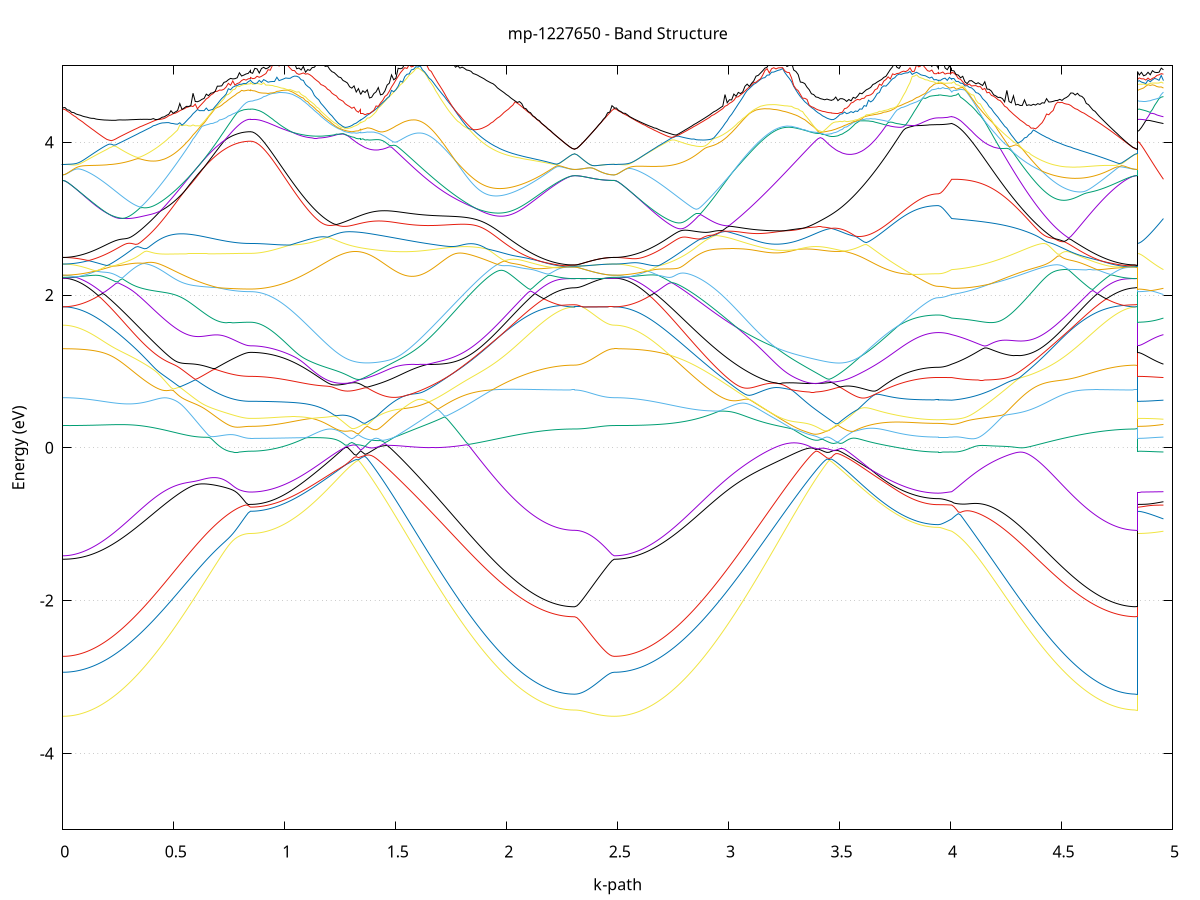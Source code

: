 set title 'mp-1227650 - Band Structure'
set xlabel 'k-path'
set ylabel 'Energy (eV)'
set grid y
set yrange [-5:5]
set terminal png size 800,600
set output 'mp-1227650_bands_gnuplot.png'
plot '-' using 1:2 with lines notitle, '-' using 1:2 with lines notitle, '-' using 1:2 with lines notitle, '-' using 1:2 with lines notitle, '-' using 1:2 with lines notitle, '-' using 1:2 with lines notitle, '-' using 1:2 with lines notitle, '-' using 1:2 with lines notitle, '-' using 1:2 with lines notitle, '-' using 1:2 with lines notitle, '-' using 1:2 with lines notitle, '-' using 1:2 with lines notitle, '-' using 1:2 with lines notitle, '-' using 1:2 with lines notitle, '-' using 1:2 with lines notitle, '-' using 1:2 with lines notitle, '-' using 1:2 with lines notitle, '-' using 1:2 with lines notitle, '-' using 1:2 with lines notitle, '-' using 1:2 with lines notitle, '-' using 1:2 with lines notitle, '-' using 1:2 with lines notitle, '-' using 1:2 with lines notitle, '-' using 1:2 with lines notitle, '-' using 1:2 with lines notitle, '-' using 1:2 with lines notitle, '-' using 1:2 with lines notitle, '-' using 1:2 with lines notitle, '-' using 1:2 with lines notitle, '-' using 1:2 with lines notitle, '-' using 1:2 with lines notitle, '-' using 1:2 with lines notitle, '-' using 1:2 with lines notitle, '-' using 1:2 with lines notitle, '-' using 1:2 with lines notitle, '-' using 1:2 with lines notitle, '-' using 1:2 with lines notitle, '-' using 1:2 with lines notitle, '-' using 1:2 with lines notitle, '-' using 1:2 with lines notitle, '-' using 1:2 with lines notitle, '-' using 1:2 with lines notitle, '-' using 1:2 with lines notitle, '-' using 1:2 with lines notitle, '-' using 1:2 with lines notitle, '-' using 1:2 with lines notitle, '-' using 1:2 with lines notitle, '-' using 1:2 with lines notitle
0.000000 -36.574232
0.009947 -36.574232
0.019893 -36.574232
0.029840 -36.574232
0.039786 -36.574132
0.049733 -36.574132
0.059679 -36.574132
0.069626 -36.574032
0.079573 -36.574032
0.089519 -36.573932
0.099466 -36.573932
0.109412 -36.573832
0.119359 -36.573732
0.129305 -36.573632
0.139252 -36.573532
0.149199 -36.573432
0.159145 -36.573332
0.169092 -36.573232
0.179038 -36.573132
0.188985 -36.573032
0.198931 -36.572932
0.208878 -36.572832
0.218825 -36.572632
0.228771 -36.572532
0.238718 -36.572332
0.248664 -36.572232
0.258611 -36.572032
0.268557 -36.571932
0.278504 -36.571732
0.288451 -36.571532
0.298397 -36.571432
0.308344 -36.571232
0.318290 -36.571032
0.328237 -36.570932
0.338183 -36.570732
0.348130 -36.570532
0.358077 -36.570332
0.368023 -36.570132
0.377970 -36.569932
0.387916 -36.569732
0.397863 -36.569532
0.407809 -36.569332
0.417756 -36.569132
0.427702 -36.569032
0.437649 -36.568832
0.447596 -36.568632
0.457542 -36.568432
0.467489 -36.568232
0.477435 -36.568032
0.487382 -36.567832
0.497328 -36.567632
0.507275 -36.567432
0.517222 -36.567232
0.527168 -36.567032
0.537115 -36.566832
0.547061 -36.566632
0.557008 -36.566532
0.566954 -36.566332
0.576901 -36.566132
0.586848 -36.565932
0.596794 -36.565832
0.606741 -36.565632
0.616687 -36.565432
0.626634 -36.565332
0.636580 -36.565132
0.646527 -36.565032
0.656474 -36.564832
0.666420 -36.564732
0.676367 -36.564632
0.686313 -36.564432
0.696260 -36.564332
0.706206 -36.564232
0.716153 -36.564132
0.726100 -36.564032
0.736046 -36.563932
0.745993 -36.563832
0.755939 -36.563732
0.765886 -36.563732
0.775832 -36.563632
0.785779 -36.563532
0.795726 -36.563532
0.805672 -36.563532
0.815619 -36.563432
0.825565 -36.563432
0.835512 -36.563432
0.845458 -36.563432
0.845458 -36.563432
0.855390 -36.563432
0.865322 -36.563432
0.875253 -36.563432
0.885185 -36.563432
0.895116 -36.563332
0.905048 -36.563332
0.914979 -36.563332
0.924911 -36.563332
0.934842 -36.563332
0.944774 -36.563232
0.954706 -36.563232
0.964637 -36.563232
0.974569 -36.563132
0.984500 -36.563132
0.994432 -36.563132
1.004363 -36.563032
1.014295 -36.563032
1.024227 -36.562932
1.034158 -36.562932
1.044090 -36.562832
1.054021 -36.562832
1.063953 -36.562732
1.073884 -36.562732
1.083816 -36.562632
1.093747 -36.562632
1.103679 -36.562532
1.113611 -36.562532
1.123542 -36.562432
1.133474 -36.562332
1.143405 -36.562332
1.153337 -36.562232
1.163268 -36.562232
1.173200 -36.562132
1.183132 -36.562032
1.193063 -36.562032
1.202995 -36.561932
1.212926 -36.561932
1.222858 -36.561832
1.232789 -36.561732
1.242721 -36.561732
1.252652 -36.561632
1.262584 -36.561632
1.272516 -36.561532
1.282447 -36.561532
1.292379 -36.561432
1.302310 -36.561432
1.312242 -36.561332
1.322173 -36.561332
1.332105 -36.561332
1.342037 -36.561332
1.342037 -36.561332
1.351977 -36.561332
1.361917 -36.561432
1.371857 -36.561432
1.381797 -36.561532
1.391737 -36.561632
1.401677 -36.561632
1.411617 -36.561732
1.421557 -36.561832
1.431497 -36.561832
1.441437 -36.561932
1.451377 -36.562032
1.461317 -36.562132
1.471257 -36.562232
1.481197 -36.562332
1.491137 -36.562432
1.501077 -36.562532
1.511017 -36.562632
1.520957 -36.562732
1.530897 -36.562832
1.540837 -36.562932
1.550777 -36.563132
1.560717 -36.563232
1.570657 -36.563332
1.580597 -36.563532
1.590537 -36.563632
1.600477 -36.563732
1.610417 -36.563932
1.620357 -36.564032
1.630297 -36.564232
1.640237 -36.564432
1.650177 -36.564532
1.660117 -36.564732
1.670057 -36.564932
1.679997 -36.565032
1.689937 -36.565232
1.699877 -36.565432
1.709817 -36.565632
1.719757 -36.565832
1.729697 -36.566032
1.739637 -36.566132
1.749577 -36.566332
1.759517 -36.566532
1.769457 -36.566732
1.779397 -36.566932
1.789337 -36.567132
1.799277 -36.567332
1.809217 -36.567532
1.819157 -36.567732
1.829097 -36.567932
1.839037 -36.568132
1.848977 -36.568332
1.858917 -36.568532
1.868857 -36.568732
1.878797 -36.568932
1.888737 -36.569132
1.898677 -36.569332
1.908617 -36.569532
1.918557 -36.569732
1.928497 -36.569932
1.938437 -36.570132
1.948377 -36.570332
1.958317 -36.570532
1.968257 -36.570732
1.978198 -36.570832
1.988138 -36.571032
1.998078 -36.571232
2.008018 -36.571432
2.017958 -36.571532
2.027898 -36.571732
2.037838 -36.571932
2.047778 -36.572032
2.057718 -36.572232
2.067658 -36.572332
2.077598 -36.572532
2.087538 -36.572632
2.097478 -36.572732
2.107418 -36.572932
2.117358 -36.573032
2.127298 -36.573132
2.137238 -36.573232
2.147178 -36.573332
2.157118 -36.573432
2.167058 -36.573532
2.176998 -36.573632
2.186938 -36.573732
2.196878 -36.573832
2.206818 -36.573932
2.216758 -36.573932
2.226698 -36.574032
2.236638 -36.574032
2.246578 -36.574132
2.256518 -36.574132
2.266458 -36.574132
2.276398 -36.574232
2.286338 -36.574232
2.296278 -36.574232
2.306218 -36.574232
2.306218 -36.574232
2.316116 -36.574232
2.326014 -36.574232
2.335913 -36.574232
2.345811 -36.574232
2.355709 -36.574232
2.365607 -36.574232
2.375506 -36.574232
2.385404 -36.574232
2.395302 -36.574232
2.405200 -36.574232
2.415099 -36.574232
2.424997 -36.574232
2.434895 -36.574232
2.444793 -36.574232
2.454692 -36.574232
2.464590 -36.574232
2.474488 -36.574232
2.484386 -36.574232
2.484386 -36.574232
2.494373 -36.574232
2.504359 -36.574232
2.514345 -36.574232
2.524332 -36.574132
2.534318 -36.574132
2.544305 -36.574132
2.554291 -36.574032
2.564278 -36.574032
2.574264 -36.573932
2.584250 -36.573932
2.594237 -36.573832
2.604223 -36.573732
2.614210 -36.573632
2.624196 -36.573532
2.634182 -36.573432
2.644169 -36.573332
2.654155 -36.573232
2.664142 -36.573132
2.674128 -36.573032
2.684115 -36.572932
2.694101 -36.572732
2.704087 -36.572632
2.714074 -36.572532
2.724060 -36.572332
2.734047 -36.572232
2.744033 -36.572032
2.754019 -36.571832
2.764006 -36.571732
2.773992 -36.571532
2.783979 -36.571332
2.793965 -36.571232
2.803952 -36.571032
2.813938 -36.570832
2.823924 -36.570632
2.833911 -36.570432
2.843897 -36.570232
2.853884 -36.570132
2.863870 -36.569932
2.873856 -36.569732
2.883843 -36.569532
2.893829 -36.569332
2.903816 -36.569132
2.913802 -36.568932
2.923789 -36.568732
2.933775 -36.568532
2.943761 -36.568332
2.953748 -36.568132
2.963734 -36.567932
2.973721 -36.567732
2.983707 -36.567532
2.993694 -36.567332
3.003680 -36.567132
3.013666 -36.566932
3.023653 -36.566732
3.033639 -36.566532
3.043626 -36.566332
3.053612 -36.566132
3.063598 -36.565932
3.073585 -36.565732
3.083571 -36.565532
3.093558 -36.565332
3.103544 -36.565232
3.113531 -36.565032
3.123517 -36.564832
3.133503 -36.564632
3.143490 -36.564532
3.153476 -36.564332
3.163463 -36.564232
3.173449 -36.564032
3.183435 -36.563832
3.193422 -36.563732
3.203408 -36.563632
3.213395 -36.563432
3.223381 -36.563332
3.233368 -36.563132
3.243354 -36.563032
3.253340 -36.562932
3.263327 -36.562832
3.273313 -36.562632
3.283300 -36.562532
3.293286 -36.562432
3.303272 -36.562332
3.313259 -36.562232
3.323245 -36.562132
3.333232 -36.562032
3.343218 -36.562032
3.353205 -36.561932
3.363191 -36.561832
3.373177 -36.561732
3.383164 -36.561732
3.393150 -36.561632
3.403137 -36.561532
3.413123 -36.561532
3.423109 -36.561432
3.433096 -36.561432
3.443082 -36.561332
3.453069 -36.561332
3.463055 -36.561332
3.463055 -36.561332
3.472894 -36.561332
3.482732 -36.561432
3.492571 -36.561432
3.502409 -36.561532
3.512248 -36.561532
3.522087 -36.561632
3.531925 -36.561632
3.541764 -36.561732
3.551602 -36.561732
3.561441 -36.561832
3.571280 -36.561832
3.581118 -36.561932
3.590957 -36.561932
3.600795 -36.562032
3.610634 -36.562132
3.620472 -36.562132
3.630311 -36.562232
3.640150 -36.562232
3.649988 -36.562332
3.659827 -36.562432
3.669665 -36.562432
3.679504 -36.562532
3.689343 -36.562532
3.699181 -36.562632
3.709020 -36.562632
3.718858 -36.562732
3.728697 -36.562732
3.738536 -36.562832
3.748374 -36.562832
3.758213 -36.562932
3.768051 -36.562932
3.777890 -36.563032
3.787728 -36.563032
3.797567 -36.563132
3.807406 -36.563132
3.817244 -36.563132
3.827083 -36.563232
3.836921 -36.563232
3.846760 -36.563232
3.856599 -36.563332
3.866437 -36.563332
3.876276 -36.563332
3.886114 -36.563332
3.895953 -36.563332
3.905791 -36.563432
3.915630 -36.563432
3.925469 -36.563432
3.935307 -36.563432
3.945146 -36.563432
3.945146 -36.563432
3.955142 -36.563432
3.965138 -36.563432
3.975134 -36.563432
3.985129 -36.563432
3.995125 -36.563432
4.005121 -36.563432
4.005121 -36.563432
4.015062 -36.563432
4.025002 -36.563432
4.034943 -36.563432
4.044883 -36.563532
4.054824 -36.563532
4.064765 -36.563632
4.074705 -36.563632
4.084646 -36.563732
4.094586 -36.563832
4.104527 -36.563932
4.114467 -36.564032
4.124408 -36.564132
4.134348 -36.564232
4.144289 -36.564332
4.154229 -36.564432
4.164170 -36.564532
4.174111 -36.564732
4.184051 -36.564832
4.193992 -36.565032
4.203932 -36.565132
4.213873 -36.565332
4.223813 -36.565432
4.233754 -36.565632
4.243694 -36.565732
4.253635 -36.565932
4.263575 -36.566132
4.273516 -36.566332
4.283457 -36.566432
4.293397 -36.566632
4.303338 -36.566832
4.313278 -36.567032
4.323219 -36.567232
4.333159 -36.567432
4.343100 -36.567632
4.353040 -36.567832
4.362981 -36.568032
4.372921 -36.568132
4.382862 -36.568332
4.392803 -36.568532
4.402743 -36.568732
4.412684 -36.568932
4.422624 -36.569132
4.432565 -36.569332
4.442505 -36.569532
4.452446 -36.569732
4.462386 -36.569932
4.472327 -36.570132
4.482267 -36.570332
4.492208 -36.570532
4.502148 -36.570732
4.512089 -36.570832
4.522030 -36.571032
4.531970 -36.571232
4.541911 -36.571432
4.551851 -36.571532
4.561792 -36.571732
4.571732 -36.571932
4.581673 -36.572032
4.591613 -36.572232
4.601554 -36.572332
4.611494 -36.572532
4.621435 -36.572632
4.631376 -36.572732
4.641316 -36.572932
4.651257 -36.573032
4.661197 -36.573132
4.671138 -36.573232
4.681078 -36.573332
4.691019 -36.573432
4.700959 -36.573532
4.710900 -36.573632
4.720840 -36.573732
4.730781 -36.573832
4.740722 -36.573932
4.750662 -36.573932
4.760603 -36.574032
4.770543 -36.574032
4.780484 -36.574132
4.790424 -36.574132
4.800365 -36.574132
4.810305 -36.574232
4.820246 -36.574232
4.830186 -36.574232
4.840127 -36.574232
4.840127 -36.563432
4.850050 -36.563432
4.859972 -36.563432
4.869895 -36.563432
4.879818 -36.563432
4.889741 -36.563432
4.899663 -36.563432
4.909586 -36.563432
4.919509 -36.563432
4.929432 -36.563432
4.939354 -36.563432
4.949277 -36.563432
4.959200 -36.563432
e
0.000000 -36.568132
0.009947 -36.568132
0.019893 -36.568132
0.029840 -36.568132
0.039786 -36.568032
0.049733 -36.568032
0.059679 -36.568032
0.069626 -36.568032
0.079573 -36.567932
0.089519 -36.567932
0.099466 -36.567832
0.109412 -36.567832
0.119359 -36.567732
0.129305 -36.567732
0.139252 -36.567632
0.149199 -36.567532
0.159145 -36.567432
0.169092 -36.567432
0.179038 -36.567332
0.188985 -36.567232
0.198931 -36.567132
0.208878 -36.567032
0.218825 -36.566932
0.228771 -36.566832
0.238718 -36.566732
0.248664 -36.566632
0.258611 -36.566532
0.268557 -36.566432
0.278504 -36.566332
0.288451 -36.566232
0.298397 -36.566032
0.308344 -36.565932
0.318290 -36.565832
0.328237 -36.565732
0.338183 -36.565532
0.348130 -36.565432
0.358077 -36.565332
0.368023 -36.565232
0.377970 -36.565032
0.387916 -36.564932
0.397863 -36.564832
0.407809 -36.564632
0.417756 -36.564532
0.427702 -36.564432
0.437649 -36.564332
0.447596 -36.564132
0.457542 -36.564032
0.467489 -36.563932
0.477435 -36.563832
0.487382 -36.563632
0.497328 -36.563532
0.507275 -36.563432
0.517222 -36.563332
0.527168 -36.563232
0.537115 -36.563132
0.547061 -36.562932
0.557008 -36.562832
0.566954 -36.562732
0.576901 -36.562632
0.586848 -36.562532
0.596794 -36.562432
0.606741 -36.562432
0.616687 -36.562332
0.626634 -36.562232
0.636580 -36.562132
0.646527 -36.562032
0.656474 -36.562032
0.666420 -36.561932
0.676367 -36.561832
0.686313 -36.561832
0.696260 -36.561732
0.706206 -36.561732
0.716153 -36.561632
0.726100 -36.561632
0.736046 -36.561532
0.745993 -36.561532
0.755939 -36.561532
0.765886 -36.561432
0.775832 -36.561432
0.785779 -36.561432
0.795726 -36.561432
0.805672 -36.561432
0.815619 -36.561332
0.825565 -36.561332
0.835512 -36.561332
0.845458 -36.561332
0.845458 -36.561332
0.855390 -36.561332
0.865322 -36.561332
0.875253 -36.561332
0.885185 -36.561332
0.895116 -36.561332
0.905048 -36.561332
0.914979 -36.561332
0.924911 -36.561332
0.934842 -36.561332
0.944774 -36.561332
0.954706 -36.561332
0.964637 -36.561332
0.974569 -36.561232
0.984500 -36.561232
0.994432 -36.561232
1.004363 -36.561232
1.014295 -36.561232
1.024227 -36.561232
1.034158 -36.561232
1.044090 -36.561232
1.054021 -36.561132
1.063953 -36.561132
1.073884 -36.561132
1.083816 -36.561132
1.093747 -36.561132
1.103679 -36.561132
1.113611 -36.561132
1.123542 -36.561132
1.133474 -36.561032
1.143405 -36.561032
1.153337 -36.561032
1.163268 -36.561032
1.173200 -36.561032
1.183132 -36.561032
1.193063 -36.561032
1.202995 -36.561032
1.212926 -36.561032
1.222858 -36.561032
1.232789 -36.561032
1.242721 -36.561032
1.252652 -36.561132
1.262584 -36.561132
1.272516 -36.561132
1.282447 -36.561132
1.292379 -36.561132
1.302310 -36.561232
1.312242 -36.561232
1.322173 -36.561232
1.332105 -36.561332
1.342037 -36.561232
1.342037 -36.561232
1.351977 -36.561232
1.361917 -36.561232
1.371857 -36.561132
1.381797 -36.561132
1.391737 -36.561132
1.401677 -36.561132
1.411617 -36.561032
1.421557 -36.561032
1.431497 -36.561032
1.441437 -36.561032
1.451377 -36.561032
1.461317 -36.561032
1.471257 -36.561032
1.481197 -36.561032
1.491137 -36.561032
1.501077 -36.561132
1.511017 -36.561132
1.520957 -36.561132
1.530897 -36.561132
1.540837 -36.561232
1.550777 -36.561232
1.560717 -36.561332
1.570657 -36.561332
1.580597 -36.561332
1.590537 -36.561432
1.600477 -36.561532
1.610417 -36.561532
1.620357 -36.561632
1.630297 -36.561732
1.640237 -36.561732
1.650177 -36.561832
1.660117 -36.561932
1.670057 -36.562032
1.679997 -36.562132
1.689937 -36.562232
1.699877 -36.562232
1.709817 -36.562332
1.719757 -36.562432
1.729697 -36.562532
1.739637 -36.562732
1.749577 -36.562832
1.759517 -36.562932
1.769457 -36.563032
1.779397 -36.563132
1.789337 -36.563232
1.799277 -36.563332
1.809217 -36.563532
1.819157 -36.563632
1.829097 -36.563732
1.839037 -36.563832
1.848977 -36.564032
1.858917 -36.564132
1.868857 -36.564232
1.878797 -36.564432
1.888737 -36.564532
1.898677 -36.564632
1.908617 -36.564832
1.918557 -36.564932
1.928497 -36.565032
1.938437 -36.565132
1.948377 -36.565332
1.958317 -36.565432
1.968257 -36.565532
1.978198 -36.565732
1.988138 -36.565832
1.998078 -36.565932
2.008018 -36.566032
2.017958 -36.566132
2.027898 -36.566332
2.037838 -36.566432
2.047778 -36.566532
2.057718 -36.566632
2.067658 -36.566732
2.077598 -36.566832
2.087538 -36.566932
2.097478 -36.567032
2.107418 -36.567132
2.117358 -36.567232
2.127298 -36.567332
2.137238 -36.567432
2.147178 -36.567432
2.157118 -36.567532
2.167058 -36.567632
2.176998 -36.567732
2.186938 -36.567732
2.196878 -36.567832
2.206818 -36.567832
2.216758 -36.567932
2.226698 -36.567932
2.236638 -36.568032
2.246578 -36.568032
2.256518 -36.568032
2.266458 -36.568032
2.276398 -36.568132
2.286338 -36.568132
2.296278 -36.568132
2.306218 -36.568132
2.306218 -36.568132
2.316116 -36.568132
2.326014 -36.568132
2.335913 -36.568132
2.345811 -36.568132
2.355709 -36.568132
2.365607 -36.568132
2.375506 -36.568132
2.385404 -36.568132
2.395302 -36.568132
2.405200 -36.568132
2.415099 -36.568132
2.424997 -36.568132
2.434895 -36.568132
2.444793 -36.568132
2.454692 -36.568132
2.464590 -36.568132
2.474488 -36.568132
2.484386 -36.568132
2.484386 -36.568132
2.494373 -36.568132
2.504359 -36.568132
2.514345 -36.568132
2.524332 -36.568032
2.534318 -36.568032
2.544305 -36.568032
2.554291 -36.567932
2.564278 -36.567932
2.574264 -36.567932
2.584250 -36.567832
2.594237 -36.567832
2.604223 -36.567732
2.614210 -36.567632
2.624196 -36.567632
2.634182 -36.567532
2.644169 -36.567432
2.654155 -36.567432
2.664142 -36.567332
2.674128 -36.567232
2.684115 -36.567132
2.694101 -36.567032
2.704087 -36.566932
2.714074 -36.566832
2.724060 -36.566732
2.734047 -36.566632
2.744033 -36.566532
2.754019 -36.566432
2.764006 -36.566332
2.773992 -36.566132
2.783979 -36.566032
2.793965 -36.565932
2.803952 -36.565832
2.813938 -36.565632
2.823924 -36.565532
2.833911 -36.565432
2.843897 -36.565332
2.853884 -36.565132
2.863870 -36.565032
2.873856 -36.564932
2.883843 -36.564732
2.893829 -36.564632
2.903816 -36.564532
2.913802 -36.564332
2.923789 -36.564232
2.933775 -36.564132
2.943761 -36.563932
2.953748 -36.563832
2.963734 -36.563732
2.973721 -36.563632
2.983707 -36.563432
2.993694 -36.563332
3.003680 -36.563232
3.013666 -36.563132
3.023653 -36.563032
3.033639 -36.562832
3.043626 -36.562732
3.053612 -36.562632
3.063598 -36.562532
3.073585 -36.562432
3.083571 -36.562332
3.093558 -36.562232
3.103544 -36.562132
3.113531 -36.562032
3.123517 -36.561932
3.133503 -36.561932
3.143490 -36.561832
3.153476 -36.561732
3.163463 -36.561632
3.173449 -36.561632
3.183435 -36.561532
3.193422 -36.561432
3.203408 -36.561432
3.213395 -36.561332
3.223381 -36.561332
3.233368 -36.561232
3.243354 -36.561232
3.253340 -36.561232
3.263327 -36.561132
3.273313 -36.561132
3.283300 -36.561132
3.293286 -36.561132
3.303272 -36.561032
3.313259 -36.561032
3.323245 -36.561032
3.333232 -36.561032
3.343218 -36.561032
3.353205 -36.561032
3.363191 -36.561032
3.373177 -36.561032
3.383164 -36.561132
3.393150 -36.561132
3.403137 -36.561132
3.413123 -36.561132
3.423109 -36.561132
3.433096 -36.561232
3.443082 -36.561232
3.453069 -36.561232
3.463055 -36.561232
3.463055 -36.561232
3.472894 -36.561232
3.482732 -36.561232
3.492571 -36.561132
3.502409 -36.561132
3.512248 -36.561132
3.522087 -36.561132
3.531925 -36.561132
3.541764 -36.561132
3.551602 -36.561032
3.561441 -36.561032
3.571280 -36.561032
3.581118 -36.561032
3.590957 -36.561032
3.600795 -36.561032
3.610634 -36.561032
3.620472 -36.561032
3.630311 -36.561032
3.640150 -36.561032
3.649988 -36.561032
3.659827 -36.561032
3.669665 -36.561132
3.679504 -36.561132
3.689343 -36.561132
3.699181 -36.561132
3.709020 -36.561132
3.718858 -36.561132
3.728697 -36.561132
3.738536 -36.561132
3.748374 -36.561232
3.758213 -36.561232
3.768051 -36.561232
3.777890 -36.561232
3.787728 -36.561232
3.797567 -36.561232
3.807406 -36.561232
3.817244 -36.561232
3.827083 -36.561332
3.836921 -36.561332
3.846760 -36.561332
3.856599 -36.561332
3.866437 -36.561332
3.876276 -36.561332
3.886114 -36.561332
3.895953 -36.561332
3.905791 -36.561332
3.915630 -36.561332
3.925469 -36.561332
3.935307 -36.561332
3.945146 -36.561332
3.945146 -36.561332
3.955142 -36.561332
3.965138 -36.561332
3.975134 -36.561332
3.985129 -36.561332
3.995125 -36.561332
4.005121 -36.561332
4.005121 -36.561332
4.015062 -36.561332
4.025002 -36.561332
4.034943 -36.561432
4.044883 -36.561432
4.054824 -36.561432
4.064765 -36.561432
4.074705 -36.561432
4.084646 -36.561532
4.094586 -36.561532
4.104527 -36.561532
4.114467 -36.561632
4.124408 -36.561632
4.134348 -36.561732
4.144289 -36.561732
4.154229 -36.561832
4.164170 -36.561832
4.174111 -36.561932
4.184051 -36.562032
4.193992 -36.562032
4.203932 -36.562132
4.213873 -36.562232
4.223813 -36.562332
4.233754 -36.562332
4.243694 -36.562432
4.253635 -36.562532
4.263575 -36.562632
4.273516 -36.562732
4.283457 -36.562832
4.293397 -36.562932
4.303338 -36.563032
4.313278 -36.563232
4.323219 -36.563332
4.333159 -36.563432
4.343100 -36.563532
4.353040 -36.563632
4.362981 -36.563732
4.372921 -36.563932
4.382862 -36.564032
4.392803 -36.564132
4.402743 -36.564232
4.412684 -36.564432
4.422624 -36.564532
4.432565 -36.564632
4.442505 -36.564832
4.452446 -36.564932
4.462386 -36.565032
4.472327 -36.565232
4.482267 -36.565332
4.492208 -36.565432
4.502148 -36.565532
4.512089 -36.565732
4.522030 -36.565832
4.531970 -36.565932
4.541911 -36.566032
4.551851 -36.566232
4.561792 -36.566332
4.571732 -36.566432
4.581673 -36.566532
4.591613 -36.566632
4.601554 -36.566732
4.611494 -36.566832
4.621435 -36.566932
4.631376 -36.567032
4.641316 -36.567132
4.651257 -36.567232
4.661197 -36.567332
4.671138 -36.567432
4.681078 -36.567432
4.691019 -36.567532
4.700959 -36.567632
4.710900 -36.567732
4.720840 -36.567732
4.730781 -36.567832
4.740722 -36.567832
4.750662 -36.567932
4.760603 -36.567932
4.770543 -36.568032
4.780484 -36.568032
4.790424 -36.568032
4.800365 -36.568032
4.810305 -36.568132
4.820246 -36.568132
4.830186 -36.568132
4.840127 -36.568132
4.840127 -36.561332
4.850050 -36.561332
4.859972 -36.561332
4.869895 -36.561332
4.879818 -36.561332
4.889741 -36.561332
4.899663 -36.561332
4.909586 -36.561332
4.919509 -36.561332
4.929432 -36.561332
4.939354 -36.561332
4.949277 -36.561332
4.959200 -36.561332
e
0.000000 -36.545332
0.009947 -36.545332
0.019893 -36.545332
0.029840 -36.545332
0.039786 -36.545332
0.049733 -36.545232
0.059679 -36.545232
0.069626 -36.545232
0.079573 -36.545132
0.089519 -36.545132
0.099466 -36.545032
0.109412 -36.545032
0.119359 -36.544932
0.129305 -36.544832
0.139252 -36.544832
0.149199 -36.544732
0.159145 -36.544632
0.169092 -36.544532
0.179038 -36.544432
0.188985 -36.544432
0.198931 -36.544332
0.208878 -36.544232
0.218825 -36.544032
0.228771 -36.543932
0.238718 -36.543832
0.248664 -36.543732
0.258611 -36.543632
0.268557 -36.543532
0.278504 -36.543332
0.288451 -36.543232
0.298397 -36.543132
0.308344 -36.542932
0.318290 -36.542832
0.328237 -36.542732
0.338183 -36.542532
0.348130 -36.542432
0.358077 -36.542232
0.368023 -36.542132
0.377970 -36.542032
0.387916 -36.541832
0.397863 -36.541732
0.407809 -36.541532
0.417756 -36.541432
0.427702 -36.541232
0.437649 -36.541132
0.447596 -36.540932
0.457542 -36.540832
0.467489 -36.540632
0.477435 -36.540532
0.487382 -36.540332
0.497328 -36.540232
0.507275 -36.540032
0.517222 -36.539932
0.527168 -36.539832
0.537115 -36.539632
0.547061 -36.539532
0.557008 -36.539432
0.566954 -36.539232
0.576901 -36.539132
0.586848 -36.539032
0.596794 -36.538932
0.606741 -36.538832
0.616687 -36.538632
0.626634 -36.538532
0.636580 -36.538432
0.646527 -36.538332
0.656474 -36.538232
0.666420 -36.538132
0.676367 -36.538032
0.686313 -36.538032
0.696260 -36.537932
0.706206 -36.537832
0.716153 -36.537732
0.726100 -36.537732
0.736046 -36.537632
0.745993 -36.537532
0.755939 -36.537532
0.765886 -36.537532
0.775832 -36.537432
0.785779 -36.537432
0.795726 -36.537332
0.805672 -36.537332
0.815619 -36.537332
0.825565 -36.537332
0.835512 -36.537332
0.845458 -36.537332
0.845458 -36.537332
0.855390 -36.537332
0.865322 -36.537332
0.875253 -36.537332
0.885185 -36.537332
0.895116 -36.537332
0.905048 -36.537232
0.914979 -36.537232
0.924911 -36.537232
0.934842 -36.537232
0.944774 -36.537232
0.954706 -36.537232
0.964637 -36.537232
0.974569 -36.537132
0.984500 -36.537132
0.994432 -36.537132
1.004363 -36.537132
1.014295 -36.537032
1.024227 -36.537032
1.034158 -36.537032
1.044090 -36.536932
1.054021 -36.536932
1.063953 -36.536932
1.073884 -36.536932
1.083816 -36.536832
1.093747 -36.536832
1.103679 -36.536832
1.113611 -36.536732
1.123542 -36.536732
1.133474 -36.536732
1.143405 -36.536632
1.153337 -36.536632
1.163268 -36.536632
1.173200 -36.536632
1.183132 -36.536532
1.193063 -36.536532
1.202995 -36.536532
1.212926 -36.536432
1.222858 -36.536432
1.232789 -36.536432
1.242721 -36.536432
1.252652 -36.536432
1.262584 -36.536332
1.272516 -36.536332
1.282447 -36.536332
1.292379 -36.536332
1.302310 -36.536332
1.312242 -36.536332
1.322173 -36.536332
1.332105 -36.536332
1.342037 -36.536332
1.342037 -36.536332
1.351977 -36.536332
1.361917 -36.536332
1.371857 -36.536332
1.381797 -36.536332
1.391737 -36.536332
1.401677 -36.536332
1.411617 -36.536432
1.421557 -36.536432
1.431497 -36.536432
1.441437 -36.536532
1.451377 -36.536532
1.461317 -36.536532
1.471257 -36.536632
1.481197 -36.536632
1.491137 -36.536732
1.501077 -36.536732
1.511017 -36.536832
1.520957 -36.536932
1.530897 -36.536932
1.540837 -36.537032
1.550777 -36.537132
1.560717 -36.537232
1.570657 -36.537232
1.580597 -36.537332
1.590537 -36.537432
1.600477 -36.537532
1.610417 -36.537632
1.620357 -36.537732
1.630297 -36.537832
1.640237 -36.537932
1.650177 -36.538032
1.660117 -36.538132
1.670057 -36.538232
1.679997 -36.538432
1.689937 -36.538532
1.699877 -36.538632
1.709817 -36.538732
1.719757 -36.538932
1.729697 -36.539032
1.739637 -36.539132
1.749577 -36.539332
1.759517 -36.539432
1.769457 -36.539632
1.779397 -36.539732
1.789337 -36.539832
1.799277 -36.540032
1.809217 -36.540132
1.819157 -36.540332
1.829097 -36.540432
1.839037 -36.540632
1.848977 -36.540732
1.858917 -36.540932
1.868857 -36.541032
1.878797 -36.541232
1.888737 -36.541332
1.898677 -36.541532
1.908617 -36.541632
1.918557 -36.541832
1.928497 -36.541932
1.938437 -36.542132
1.948377 -36.542232
1.958317 -36.542432
1.968257 -36.542532
1.978198 -36.542732
1.988138 -36.542832
1.998078 -36.542932
2.008018 -36.543132
2.017958 -36.543232
2.027898 -36.543332
2.037838 -36.543532
2.047778 -36.543632
2.057718 -36.543732
2.067658 -36.543832
2.077598 -36.543932
2.087538 -36.544032
2.097478 -36.544132
2.107418 -36.544232
2.117358 -36.544332
2.127298 -36.544432
2.137238 -36.544532
2.147178 -36.544632
2.157118 -36.544732
2.167058 -36.544832
2.176998 -36.544832
2.186938 -36.544932
2.196878 -36.545032
2.206818 -36.545032
2.216758 -36.545132
2.226698 -36.545132
2.236638 -36.545232
2.246578 -36.545232
2.256518 -36.545232
2.266458 -36.545332
2.276398 -36.545332
2.286338 -36.545332
2.296278 -36.545332
2.306218 -36.545332
2.306218 -36.545332
2.316116 -36.545332
2.326014 -36.545332
2.335913 -36.545332
2.345811 -36.545332
2.355709 -36.545332
2.365607 -36.545332
2.375506 -36.545332
2.385404 -36.545332
2.395302 -36.545332
2.405200 -36.545332
2.415099 -36.545332
2.424997 -36.545332
2.434895 -36.545332
2.444793 -36.545332
2.454692 -36.545332
2.464590 -36.545332
2.474488 -36.545332
2.484386 -36.545332
2.484386 -36.545332
2.494373 -36.545332
2.504359 -36.545332
2.514345 -36.545332
2.524332 -36.545332
2.534318 -36.545232
2.544305 -36.545232
2.554291 -36.545232
2.564278 -36.545132
2.574264 -36.545132
2.584250 -36.545032
2.594237 -36.545032
2.604223 -36.544932
2.614210 -36.544832
2.624196 -36.544832
2.634182 -36.544732
2.644169 -36.544632
2.654155 -36.544532
2.664142 -36.544432
2.674128 -36.544332
2.684115 -36.544232
2.694101 -36.544132
2.704087 -36.544032
2.714074 -36.543932
2.724060 -36.543832
2.734047 -36.543732
2.744033 -36.543632
2.754019 -36.543432
2.764006 -36.543332
2.773992 -36.543232
2.783979 -36.543032
2.793965 -36.542932
2.803952 -36.542832
2.813938 -36.542632
2.823924 -36.542532
2.833911 -36.542332
2.843897 -36.542232
2.853884 -36.542132
2.863870 -36.541932
2.873856 -36.541832
2.883843 -36.541632
2.893829 -36.541532
2.903816 -36.541332
2.913802 -36.541232
2.923789 -36.541032
2.933775 -36.540932
2.943761 -36.540732
2.953748 -36.540532
2.963734 -36.540432
2.973721 -36.540232
2.983707 -36.540132
2.993694 -36.540032
3.003680 -36.539832
3.013666 -36.539732
3.023653 -36.539532
3.033639 -36.539432
3.043626 -36.539232
3.053612 -36.539132
3.063598 -36.539032
3.073585 -36.538832
3.083571 -36.538732
3.093558 -36.538632
3.103544 -36.538532
3.113531 -36.538332
3.123517 -36.538232
3.133503 -36.538132
3.143490 -36.538032
3.153476 -36.537932
3.163463 -36.537832
3.173449 -36.537732
3.183435 -36.537632
3.193422 -36.537532
3.203408 -36.537432
3.213395 -36.537332
3.223381 -36.537232
3.233368 -36.537132
3.243354 -36.537032
3.253340 -36.537032
3.263327 -36.536932
3.273313 -36.536832
3.283300 -36.536832
3.293286 -36.536732
3.303272 -36.536732
3.313259 -36.536632
3.323245 -36.536632
3.333232 -36.536532
3.343218 -36.536532
3.353205 -36.536432
3.363191 -36.536432
3.373177 -36.536432
3.383164 -36.536432
3.393150 -36.536332
3.403137 -36.536332
3.413123 -36.536332
3.423109 -36.536332
3.433096 -36.536332
3.443082 -36.536332
3.453069 -36.536332
3.463055 -36.536332
3.463055 -36.536332
3.472894 -36.536332
3.482732 -36.536332
3.492571 -36.536332
3.502409 -36.536332
3.512248 -36.536332
3.522087 -36.536332
3.531925 -36.536332
3.541764 -36.536432
3.551602 -36.536432
3.561441 -36.536432
3.571280 -36.536432
3.581118 -36.536532
3.590957 -36.536532
3.600795 -36.536532
3.610634 -36.536532
3.620472 -36.536632
3.630311 -36.536632
3.640150 -36.536632
3.649988 -36.536632
3.659827 -36.536732
3.669665 -36.536732
3.679504 -36.536732
3.689343 -36.536832
3.699181 -36.536832
3.709020 -36.536832
3.718858 -36.536932
3.728697 -36.536932
3.738536 -36.536932
3.748374 -36.537032
3.758213 -36.537032
3.768051 -36.537032
3.777890 -36.537032
3.787728 -36.537132
3.797567 -36.537132
3.807406 -36.537132
3.817244 -36.537132
3.827083 -36.537232
3.836921 -36.537232
3.846760 -36.537232
3.856599 -36.537232
3.866437 -36.537232
3.876276 -36.537232
3.886114 -36.537232
3.895953 -36.537332
3.905791 -36.537332
3.915630 -36.537332
3.925469 -36.537332
3.935307 -36.537332
3.945146 -36.537332
3.945146 -36.537332
3.955142 -36.537332
3.965138 -36.537332
3.975134 -36.537332
3.985129 -36.537332
3.995125 -36.537332
4.005121 -36.537332
4.005121 -36.537332
4.015062 -36.537332
4.025002 -36.537332
4.034943 -36.537332
4.044883 -36.537332
4.054824 -36.537432
4.064765 -36.537432
4.074705 -36.537432
4.084646 -36.537532
4.094586 -36.537532
4.104527 -36.537632
4.114467 -36.537732
4.124408 -36.537732
4.134348 -36.537832
4.144289 -36.537932
4.154229 -36.537932
4.164170 -36.538032
4.174111 -36.538132
4.184051 -36.538232
4.193992 -36.538332
4.203932 -36.538432
4.213873 -36.538532
4.223813 -36.538632
4.233754 -36.538732
4.243694 -36.538932
4.253635 -36.539032
4.263575 -36.539132
4.273516 -36.539232
4.283457 -36.539432
4.293397 -36.539532
4.303338 -36.539632
4.313278 -36.539832
4.323219 -36.539932
4.333159 -36.540032
4.343100 -36.540232
4.353040 -36.540332
4.362981 -36.540532
4.372921 -36.540632
4.382862 -36.540832
4.392803 -36.540932
4.402743 -36.541132
4.412684 -36.541232
4.422624 -36.541332
4.432565 -36.541532
4.442505 -36.541632
4.452446 -36.541832
4.462386 -36.541932
4.472327 -36.542132
4.482267 -36.542232
4.492208 -36.542432
4.502148 -36.542532
4.512089 -36.542732
4.522030 -36.542832
4.531970 -36.542932
4.541911 -36.543132
4.551851 -36.543232
4.561792 -36.543332
4.571732 -36.543532
4.581673 -36.543632
4.591613 -36.543732
4.601554 -36.543832
4.611494 -36.543932
4.621435 -36.544032
4.631376 -36.544132
4.641316 -36.544232
4.651257 -36.544332
4.661197 -36.544432
4.671138 -36.544532
4.681078 -36.544632
4.691019 -36.544732
4.700959 -36.544832
4.710900 -36.544832
4.720840 -36.544932
4.730781 -36.545032
4.740722 -36.545032
4.750662 -36.545132
4.760603 -36.545132
4.770543 -36.545232
4.780484 -36.545232
4.790424 -36.545232
4.800365 -36.545332
4.810305 -36.545332
4.820246 -36.545332
4.830186 -36.545332
4.840127 -36.545332
4.840127 -36.537332
4.850050 -36.537332
4.859972 -36.537332
4.869895 -36.537332
4.879818 -36.537332
4.889741 -36.537332
4.899663 -36.537332
4.909586 -36.537332
4.919509 -36.537332
4.929432 -36.537332
4.939354 -36.537332
4.949277 -36.537332
4.959200 -36.537332
e
0.000000 -36.545232
0.009947 -36.545232
0.019893 -36.545232
0.029840 -36.545232
0.039786 -36.545132
0.049733 -36.545132
0.059679 -36.545132
0.069626 -36.545132
0.079573 -36.545032
0.089519 -36.545032
0.099466 -36.544932
0.109412 -36.544932
0.119359 -36.544832
0.129305 -36.544732
0.139252 -36.544732
0.149199 -36.544632
0.159145 -36.544532
0.169092 -36.544432
0.179038 -36.544332
0.188985 -36.544332
0.198931 -36.544232
0.208878 -36.544132
0.218825 -36.544032
0.228771 -36.543832
0.238718 -36.543732
0.248664 -36.543632
0.258611 -36.543532
0.268557 -36.543432
0.278504 -36.543332
0.288451 -36.543132
0.298397 -36.543032
0.308344 -36.542932
0.318290 -36.542732
0.328237 -36.542632
0.338183 -36.542532
0.348130 -36.542332
0.358077 -36.542232
0.368023 -36.542032
0.377970 -36.541932
0.387916 -36.541732
0.397863 -36.541632
0.407809 -36.541532
0.417756 -36.541332
0.427702 -36.541232
0.437649 -36.541032
0.447596 -36.540932
0.457542 -36.540732
0.467489 -36.540632
0.477435 -36.540432
0.487382 -36.540332
0.497328 -36.540232
0.507275 -36.540032
0.517222 -36.539932
0.527168 -36.539732
0.537115 -36.539632
0.547061 -36.539532
0.557008 -36.539332
0.566954 -36.539232
0.576901 -36.539132
0.586848 -36.539032
0.596794 -36.538932
0.606741 -36.538732
0.616687 -36.538632
0.626634 -36.538532
0.636580 -36.538432
0.646527 -36.538332
0.656474 -36.538232
0.666420 -36.538132
0.676367 -36.538032
0.686313 -36.537932
0.696260 -36.537932
0.706206 -36.537832
0.716153 -36.537732
0.726100 -36.537732
0.736046 -36.537632
0.745993 -36.537532
0.755939 -36.537532
0.765886 -36.537432
0.775832 -36.537432
0.785779 -36.537432
0.795726 -36.537332
0.805672 -36.537332
0.815619 -36.537332
0.825565 -36.537332
0.835512 -36.537332
0.845458 -36.537332
0.845458 -36.537332
0.855390 -36.537332
0.865322 -36.537332
0.875253 -36.537332
0.885185 -36.537332
0.895116 -36.537332
0.905048 -36.537232
0.914979 -36.537232
0.924911 -36.537232
0.934842 -36.537232
0.944774 -36.537232
0.954706 -36.537232
0.964637 -36.537132
0.974569 -36.537132
0.984500 -36.537132
0.994432 -36.537132
1.004363 -36.537132
1.014295 -36.537032
1.024227 -36.537032
1.034158 -36.537032
1.044090 -36.536932
1.054021 -36.536932
1.063953 -36.536932
1.073884 -36.536932
1.083816 -36.536832
1.093747 -36.536832
1.103679 -36.536832
1.113611 -36.536732
1.123542 -36.536732
1.133474 -36.536732
1.143405 -36.536632
1.153337 -36.536632
1.163268 -36.536632
1.173200 -36.536532
1.183132 -36.536532
1.193063 -36.536532
1.202995 -36.536532
1.212926 -36.536432
1.222858 -36.536432
1.232789 -36.536432
1.242721 -36.536432
1.252652 -36.536432
1.262584 -36.536332
1.272516 -36.536332
1.282447 -36.536332
1.292379 -36.536332
1.302310 -36.536332
1.312242 -36.536332
1.322173 -36.536332
1.332105 -36.536332
1.342037 -36.536332
1.342037 -36.536332
1.351977 -36.536332
1.361917 -36.536332
1.371857 -36.536332
1.381797 -36.536332
1.391737 -36.536332
1.401677 -36.536332
1.411617 -36.536432
1.421557 -36.536432
1.431497 -36.536432
1.441437 -36.536532
1.451377 -36.536532
1.461317 -36.536532
1.471257 -36.536632
1.481197 -36.536632
1.491137 -36.536732
1.501077 -36.536732
1.511017 -36.536832
1.520957 -36.536932
1.530897 -36.536932
1.540837 -36.537032
1.550777 -36.537132
1.560717 -36.537132
1.570657 -36.537232
1.580597 -36.537332
1.590537 -36.537432
1.600477 -36.537532
1.610417 -36.537632
1.620357 -36.537732
1.630297 -36.537832
1.640237 -36.537932
1.650177 -36.538032
1.660117 -36.538132
1.670057 -36.538232
1.679997 -36.538432
1.689937 -36.538532
1.699877 -36.538632
1.709817 -36.538732
1.719757 -36.538932
1.729697 -36.539032
1.739637 -36.539132
1.749577 -36.539332
1.759517 -36.539432
1.769457 -36.539532
1.779397 -36.539732
1.789337 -36.539832
1.799277 -36.540032
1.809217 -36.540132
1.819157 -36.540232
1.829097 -36.540432
1.839037 -36.540532
1.848977 -36.540732
1.858917 -36.540832
1.868857 -36.541032
1.878797 -36.541132
1.888737 -36.541332
1.898677 -36.541432
1.908617 -36.541632
1.918557 -36.541732
1.928497 -36.541932
1.938437 -36.542032
1.948377 -36.542232
1.958317 -36.542332
1.968257 -36.542432
1.978198 -36.542632
1.988138 -36.542732
1.998078 -36.542932
2.008018 -36.543032
2.017958 -36.543132
2.027898 -36.543332
2.037838 -36.543432
2.047778 -36.543532
2.057718 -36.543632
2.067658 -36.543732
2.077598 -36.543832
2.087538 -36.544032
2.097478 -36.544132
2.107418 -36.544232
2.117358 -36.544332
2.127298 -36.544332
2.137238 -36.544432
2.147178 -36.544532
2.157118 -36.544632
2.167058 -36.544732
2.176998 -36.544732
2.186938 -36.544832
2.196878 -36.544932
2.206818 -36.544932
2.216758 -36.545032
2.226698 -36.545032
2.236638 -36.545132
2.246578 -36.545132
2.256518 -36.545132
2.266458 -36.545132
2.276398 -36.545232
2.286338 -36.545232
2.296278 -36.545232
2.306218 -36.545232
2.306218 -36.545232
2.316116 -36.545232
2.326014 -36.545232
2.335913 -36.545232
2.345811 -36.545232
2.355709 -36.545232
2.365607 -36.545232
2.375506 -36.545232
2.385404 -36.545232
2.395302 -36.545232
2.405200 -36.545232
2.415099 -36.545232
2.424997 -36.545232
2.434895 -36.545232
2.444793 -36.545232
2.454692 -36.545232
2.464590 -36.545232
2.474488 -36.545232
2.484386 -36.545232
2.484386 -36.545232
2.494373 -36.545232
2.504359 -36.545232
2.514345 -36.545232
2.524332 -36.545132
2.534318 -36.545132
2.544305 -36.545132
2.554291 -36.545132
2.564278 -36.545032
2.574264 -36.545032
2.584250 -36.544932
2.594237 -36.544932
2.604223 -36.544832
2.614210 -36.544732
2.624196 -36.544732
2.634182 -36.544632
2.644169 -36.544532
2.654155 -36.544432
2.664142 -36.544332
2.674128 -36.544232
2.684115 -36.544132
2.694101 -36.544032
2.704087 -36.543932
2.714074 -36.543832
2.724060 -36.543732
2.734047 -36.543632
2.744033 -36.543532
2.754019 -36.543432
2.764006 -36.543232
2.773992 -36.543132
2.783979 -36.543032
2.793965 -36.542832
2.803952 -36.542732
2.813938 -36.542632
2.823924 -36.542432
2.833911 -36.542332
2.843897 -36.542132
2.853884 -36.542032
2.863870 -36.541832
2.873856 -36.541732
2.883843 -36.541632
2.893829 -36.541432
2.903816 -36.541332
2.913802 -36.541132
2.923789 -36.541032
2.933775 -36.540832
2.943761 -36.540732
2.953748 -36.540532
2.963734 -36.540432
2.973721 -36.540232
2.983707 -36.540132
2.993694 -36.539932
3.003680 -36.539832
3.013666 -36.539632
3.023653 -36.539532
3.033639 -36.539432
3.043626 -36.539232
3.053612 -36.539132
3.063598 -36.538932
3.073585 -36.538832
3.083571 -36.538732
3.093558 -36.538632
3.103544 -36.538432
3.113531 -36.538332
3.123517 -36.538232
3.133503 -36.538132
3.143490 -36.538032
3.153476 -36.537932
3.163463 -36.537832
3.173449 -36.537732
3.183435 -36.537632
3.193422 -36.537532
3.203408 -36.537432
3.213395 -36.537332
3.223381 -36.537232
3.233368 -36.537132
3.243354 -36.537032
3.253340 -36.537032
3.263327 -36.536932
3.273313 -36.536832
3.283300 -36.536832
3.293286 -36.536732
3.303272 -36.536732
3.313259 -36.536632
3.323245 -36.536632
3.333232 -36.536532
3.343218 -36.536532
3.353205 -36.536432
3.363191 -36.536432
3.373177 -36.536432
3.383164 -36.536432
3.393150 -36.536332
3.403137 -36.536332
3.413123 -36.536332
3.423109 -36.536332
3.433096 -36.536332
3.443082 -36.536332
3.453069 -36.536332
3.463055 -36.536332
3.463055 -36.536332
3.472894 -36.536332
3.482732 -36.536332
3.492571 -36.536332
3.502409 -36.536332
3.512248 -36.536332
3.522087 -36.536332
3.531925 -36.536332
3.541764 -36.536432
3.551602 -36.536432
3.561441 -36.536432
3.571280 -36.536432
3.581118 -36.536532
3.590957 -36.536532
3.600795 -36.536532
3.610634 -36.536532
3.620472 -36.536632
3.630311 -36.536632
3.640150 -36.536632
3.649988 -36.536632
3.659827 -36.536732
3.669665 -36.536732
3.679504 -36.536732
3.689343 -36.536832
3.699181 -36.536832
3.709020 -36.536832
3.718858 -36.536932
3.728697 -36.536932
3.738536 -36.536932
3.748374 -36.537032
3.758213 -36.537032
3.768051 -36.537032
3.777890 -36.537032
3.787728 -36.537132
3.797567 -36.537132
3.807406 -36.537132
3.817244 -36.537132
3.827083 -36.537132
3.836921 -36.537232
3.846760 -36.537232
3.856599 -36.537232
3.866437 -36.537232
3.876276 -36.537232
3.886114 -36.537232
3.895953 -36.537332
3.905791 -36.537332
3.915630 -36.537332
3.925469 -36.537332
3.935307 -36.537332
3.945146 -36.537332
3.945146 -36.537332
3.955142 -36.537332
3.965138 -36.537332
3.975134 -36.537332
3.985129 -36.537332
3.995125 -36.537332
4.005121 -36.537332
4.005121 -36.537332
4.015062 -36.537332
4.025002 -36.537332
4.034943 -36.537332
4.044883 -36.537332
4.054824 -36.537432
4.064765 -36.537432
4.074705 -36.537432
4.084646 -36.537532
4.094586 -36.537532
4.104527 -36.537632
4.114467 -36.537632
4.124408 -36.537732
4.134348 -36.537832
4.144289 -36.537932
4.154229 -36.537932
4.164170 -36.538032
4.174111 -36.538132
4.184051 -36.538232
4.193992 -36.538332
4.203932 -36.538432
4.213873 -36.538532
4.223813 -36.538632
4.233754 -36.538732
4.243694 -36.538832
4.253635 -36.539032
4.263575 -36.539132
4.273516 -36.539232
4.283457 -36.539332
4.293397 -36.539532
4.303338 -36.539632
4.313278 -36.539732
4.323219 -36.539932
4.333159 -36.540032
4.343100 -36.540132
4.353040 -36.540332
4.362981 -36.540432
4.372921 -36.540632
4.382862 -36.540732
4.392803 -36.540932
4.402743 -36.541032
4.412684 -36.541232
4.422624 -36.541332
4.432565 -36.541432
4.442505 -36.541632
4.452446 -36.541732
4.462386 -36.541932
4.472327 -36.542032
4.482267 -36.542232
4.492208 -36.542332
4.502148 -36.542532
4.512089 -36.542632
4.522030 -36.542732
4.531970 -36.542932
4.541911 -36.543032
4.551851 -36.543132
4.561792 -36.543332
4.571732 -36.543432
4.581673 -36.543532
4.591613 -36.543632
4.601554 -36.543732
4.611494 -36.543832
4.621435 -36.544032
4.631376 -36.544132
4.641316 -36.544232
4.651257 -36.544332
4.661197 -36.544332
4.671138 -36.544432
4.681078 -36.544532
4.691019 -36.544632
4.700959 -36.544732
4.710900 -36.544732
4.720840 -36.544832
4.730781 -36.544932
4.740722 -36.544932
4.750662 -36.545032
4.760603 -36.545032
4.770543 -36.545132
4.780484 -36.545132
4.790424 -36.545132
4.800365 -36.545132
4.810305 -36.545232
4.820246 -36.545232
4.830186 -36.545232
4.840127 -36.545232
4.840127 -36.537332
4.850050 -36.537332
4.859972 -36.537332
4.869895 -36.537332
4.879818 -36.537332
4.889741 -36.537332
4.899663 -36.537332
4.909586 -36.537332
4.919509 -36.537332
4.929432 -36.537332
4.939354 -36.537332
4.949277 -36.537332
4.959200 -36.537332
e
0.000000 -28.783932
0.009947 -28.783932
0.019893 -28.783932
0.029840 -28.783832
0.039786 -28.783732
0.049733 -28.783632
0.059679 -28.783432
0.069626 -28.783232
0.079573 -28.783032
0.089519 -28.782732
0.099466 -28.782532
0.109412 -28.782132
0.119359 -28.781832
0.129305 -28.781532
0.139252 -28.781132
0.149199 -28.780732
0.159145 -28.780232
0.169092 -28.779832
0.179038 -28.779332
0.188985 -28.778832
0.198931 -28.778232
0.208878 -28.777732
0.218825 -28.777132
0.228771 -28.776532
0.238718 -28.775932
0.248664 -28.775232
0.258611 -28.774632
0.268557 -28.773932
0.278504 -28.773232
0.288451 -28.772532
0.298397 -28.771832
0.308344 -28.771132
0.318290 -28.770332
0.328237 -28.769632
0.338183 -28.768832
0.348130 -28.768032
0.358077 -28.767232
0.368023 -28.766432
0.377970 -28.765732
0.387916 -28.764832
0.397863 -28.764032
0.407809 -28.763232
0.417756 -28.762432
0.427702 -28.761632
0.437649 -28.760832
0.447596 -28.760032
0.457542 -28.759232
0.467489 -28.758432
0.477435 -28.757632
0.487382 -28.756832
0.497328 -28.756032
0.507275 -28.755232
0.517222 -28.754432
0.527168 -28.753732
0.537115 -28.752932
0.547061 -28.752232
0.557008 -28.751432
0.566954 -28.750732
0.576901 -28.750032
0.586848 -28.749432
0.596794 -28.748732
0.606741 -28.748132
0.616687 -28.747432
0.626634 -28.746832
0.636580 -28.746232
0.646527 -28.745732
0.656474 -28.745132
0.666420 -28.744632
0.676367 -28.744132
0.686313 -28.743732
0.696260 -28.743232
0.706206 -28.742832
0.716153 -28.742432
0.726100 -28.742032
0.736046 -28.741732
0.745993 -28.741432
0.755939 -28.741132
0.765886 -28.740932
0.775832 -28.740632
0.785779 -28.740432
0.795726 -28.740332
0.805672 -28.740132
0.815619 -28.740032
0.825565 -28.740032
0.835512 -28.739932
0.845458 -28.739932
0.845458 -28.739932
0.855390 -28.739932
0.865322 -28.739932
0.875253 -28.739832
0.885185 -28.739832
0.895116 -28.739832
0.905048 -28.739732
0.914979 -28.739632
0.924911 -28.739632
0.934842 -28.739532
0.944774 -28.739432
0.954706 -28.739332
0.964637 -28.739232
0.974569 -28.739132
0.984500 -28.739032
0.994432 -28.738832
1.004363 -28.738732
1.014295 -28.738532
1.024227 -28.738432
1.034158 -28.738232
1.044090 -28.738132
1.054021 -28.737932
1.063953 -28.737832
1.073884 -28.737632
1.083816 -28.737432
1.093747 -28.737232
1.103679 -28.737132
1.113611 -28.736932
1.123542 -28.736732
1.133474 -28.736532
1.143405 -28.736432
1.153337 -28.736232
1.163268 -28.736032
1.173200 -28.735932
1.183132 -28.735732
1.193063 -28.735632
1.202995 -28.735432
1.212926 -28.735332
1.222858 -28.735132
1.232789 -28.735032
1.242721 -28.734932
1.252652 -28.734832
1.262584 -28.734732
1.272516 -28.734632
1.282447 -28.734532
1.292379 -28.734532
1.302310 -28.734432
1.312242 -28.734432
1.322173 -28.734432
1.332105 -28.734432
1.342037 -28.734432
1.342037 -28.734432
1.351977 -28.734432
1.361917 -28.734432
1.371857 -28.734532
1.381797 -28.734632
1.391737 -28.734632
1.401677 -28.734832
1.411617 -28.734932
1.421557 -28.735032
1.431497 -28.735232
1.441437 -28.735432
1.451377 -28.735632
1.461317 -28.735832
1.471257 -28.736132
1.481197 -28.736332
1.491137 -28.736632
1.501077 -28.736932
1.511017 -28.737232
1.520957 -28.737632
1.530897 -28.738032
1.540837 -28.738432
1.550777 -28.738832
1.560717 -28.739232
1.570657 -28.739732
1.580597 -28.740132
1.590537 -28.740632
1.600477 -28.741132
1.610417 -28.741732
1.620357 -28.742232
1.630297 -28.742832
1.640237 -28.743432
1.650177 -28.744032
1.660117 -28.744632
1.670057 -28.745332
1.679997 -28.745932
1.689937 -28.746632
1.699877 -28.747332
1.709817 -28.748032
1.719757 -28.748732
1.729697 -28.749432
1.739637 -28.750232
1.749577 -28.750932
1.759517 -28.751732
1.769457 -28.752532
1.779397 -28.753332
1.789337 -28.754132
1.799277 -28.754932
1.809217 -28.755732
1.819157 -28.756532
1.829097 -28.757332
1.839037 -28.758132
1.848977 -28.759032
1.858917 -28.759832
1.868857 -28.760632
1.878797 -28.761432
1.888737 -28.762332
1.898677 -28.763132
1.908617 -28.763932
1.918557 -28.764732
1.928497 -28.765532
1.938437 -28.766432
1.948377 -28.767232
1.958317 -28.767932
1.968257 -28.768732
1.978198 -28.769532
1.988138 -28.770332
1.998078 -28.771032
2.008018 -28.771832
2.017958 -28.772532
2.027898 -28.773232
2.037838 -28.773932
2.047778 -28.774632
2.057718 -28.775232
2.067658 -28.775832
2.077598 -28.776532
2.087538 -28.777132
2.097478 -28.777632
2.107418 -28.778232
2.117358 -28.778732
2.127298 -28.779332
2.137238 -28.779732
2.147178 -28.780232
2.157118 -28.780632
2.167058 -28.781132
2.176998 -28.781432
2.186938 -28.781832
2.196878 -28.782132
2.206818 -28.782432
2.216758 -28.782732
2.226698 -28.783032
2.236638 -28.783232
2.246578 -28.783432
2.256518 -28.783632
2.266458 -28.783732
2.276398 -28.783832
2.286338 -28.783932
2.296278 -28.783932
2.306218 -28.783932
2.306218 -28.783932
2.316116 -28.783932
2.326014 -28.783932
2.335913 -28.783932
2.345811 -28.783932
2.355709 -28.783932
2.365607 -28.783932
2.375506 -28.783932
2.385404 -28.783932
2.395302 -28.783932
2.405200 -28.783932
2.415099 -28.783932
2.424997 -28.783932
2.434895 -28.783932
2.444793 -28.783932
2.454692 -28.783932
2.464590 -28.783932
2.474488 -28.783932
2.484386 -28.783932
2.484386 -28.783932
2.494373 -28.783932
2.504359 -28.783932
2.514345 -28.783832
2.524332 -28.783732
2.534318 -28.783632
2.544305 -28.783432
2.554291 -28.783232
2.564278 -28.783032
2.574264 -28.782732
2.584250 -28.782432
2.594237 -28.782132
2.604223 -28.781832
2.614210 -28.781432
2.624196 -28.781032
2.634182 -28.780632
2.644169 -28.780232
2.654155 -28.779732
2.664142 -28.779232
2.674128 -28.778732
2.684115 -28.778232
2.694101 -28.777632
2.704087 -28.777032
2.714074 -28.776432
2.724060 -28.775832
2.734047 -28.775132
2.744033 -28.774532
2.754019 -28.773832
2.764006 -28.773132
2.773992 -28.772432
2.783979 -28.771632
2.793965 -28.770932
2.803952 -28.770232
2.813938 -28.769432
2.823924 -28.768632
2.833911 -28.767832
2.843897 -28.767032
2.853884 -28.766232
2.863870 -28.765432
2.873856 -28.764632
2.883843 -28.763832
2.893829 -28.762932
2.903816 -28.762132
2.913802 -28.761332
2.923789 -28.760432
2.933775 -28.759632
2.943761 -28.758832
2.953748 -28.757932
2.963734 -28.757132
2.973721 -28.756332
2.983707 -28.755532
2.993694 -28.754732
3.003680 -28.753932
3.013666 -28.753132
3.023653 -28.752332
3.033639 -28.751532
3.043626 -28.750732
3.053612 -28.750032
3.063598 -28.749232
3.073585 -28.748532
3.083571 -28.747832
3.093558 -28.747132
3.103544 -28.746432
3.113531 -28.745732
3.123517 -28.745132
3.133503 -28.744432
3.143490 -28.743832
3.153476 -28.743232
3.163463 -28.742632
3.173449 -28.742032
3.183435 -28.741532
3.193422 -28.741032
3.203408 -28.740532
3.213395 -28.740032
3.223381 -28.739532
3.233368 -28.739132
3.243354 -28.738632
3.253340 -28.738232
3.263327 -28.737832
3.273313 -28.737532
3.283300 -28.737132
3.293286 -28.736832
3.303272 -28.736532
3.313259 -28.736232
3.323245 -28.736032
3.333232 -28.735732
3.343218 -28.735532
3.353205 -28.735332
3.363191 -28.735132
3.373177 -28.735032
3.383164 -28.734832
3.393150 -28.734732
3.403137 -28.734632
3.413123 -28.734532
3.423109 -28.734532
3.433096 -28.734432
3.443082 -28.734432
3.453069 -28.734432
3.463055 -28.734432
3.463055 -28.734432
3.472894 -28.734432
3.482732 -28.734432
3.492571 -28.734432
3.502409 -28.734532
3.512248 -28.734632
3.522087 -28.734632
3.531925 -28.734732
3.541764 -28.734832
3.551602 -28.734932
3.561441 -28.735132
3.571280 -28.735232
3.581118 -28.735332
3.590957 -28.735532
3.600795 -28.735632
3.610634 -28.735832
3.620472 -28.735932
3.630311 -28.736132
3.640150 -28.736332
3.649988 -28.736432
3.659827 -28.736632
3.669665 -28.736832
3.679504 -28.736932
3.689343 -28.737132
3.699181 -28.737332
3.709020 -28.737532
3.718858 -28.737632
3.728697 -28.737832
3.738536 -28.738032
3.748374 -28.738132
3.758213 -28.738332
3.768051 -28.738432
3.777890 -28.738632
3.787728 -28.738732
3.797567 -28.738832
3.807406 -28.739032
3.817244 -28.739132
3.827083 -28.739232
3.836921 -28.739332
3.846760 -28.739432
3.856599 -28.739532
3.866437 -28.739632
3.876276 -28.739732
3.886114 -28.739732
3.895953 -28.739832
3.905791 -28.739832
3.915630 -28.739832
3.925469 -28.739932
3.935307 -28.739932
3.945146 -28.739932
3.945146 -28.739932
3.955142 -28.739932
3.965138 -28.739932
3.975134 -28.739932
3.985129 -28.739932
3.995125 -28.739932
4.005121 -28.739932
4.005121 -28.739932
4.015062 -28.739932
4.025002 -28.740032
4.034943 -28.740132
4.044883 -28.740232
4.054824 -28.740432
4.064765 -28.740632
4.074705 -28.740832
4.084646 -28.741132
4.094586 -28.741432
4.104527 -28.741732
4.114467 -28.742032
4.124408 -28.742432
4.134348 -28.742732
4.144289 -28.743232
4.154229 -28.743632
4.164170 -28.744132
4.174111 -28.744632
4.184051 -28.745132
4.193992 -28.745632
4.203932 -28.746232
4.213873 -28.746832
4.223813 -28.747432
4.233754 -28.748032
4.243694 -28.748632
4.253635 -28.749332
4.263575 -28.750032
4.273516 -28.750732
4.283457 -28.751432
4.293397 -28.752132
4.303338 -28.752832
4.313278 -28.753632
4.323219 -28.754332
4.333159 -28.755132
4.343100 -28.755932
4.353040 -28.756732
4.362981 -28.757532
4.372921 -28.758332
4.382862 -28.759132
4.392803 -28.759932
4.402743 -28.760732
4.412684 -28.761532
4.422624 -28.762432
4.432565 -28.763232
4.442505 -28.764032
4.452446 -28.764832
4.462386 -28.765632
4.472327 -28.766432
4.482267 -28.767232
4.492208 -28.768032
4.502148 -28.768832
4.512089 -28.769532
4.522030 -28.770332
4.531970 -28.771032
4.541911 -28.771832
4.551851 -28.772532
4.561792 -28.773232
4.571732 -28.773932
4.581673 -28.774632
4.591613 -28.775232
4.601554 -28.775832
4.611494 -28.776532
4.621435 -28.777132
4.631376 -28.777632
4.641316 -28.778232
4.651257 -28.778732
4.661197 -28.779332
4.671138 -28.779732
4.681078 -28.780232
4.691019 -28.780632
4.700959 -28.781132
4.710900 -28.781432
4.720840 -28.781832
4.730781 -28.782132
4.740722 -28.782432
4.750662 -28.782732
4.760603 -28.783032
4.770543 -28.783232
4.780484 -28.783432
4.790424 -28.783632
4.800365 -28.783732
4.810305 -28.783832
4.820246 -28.783932
4.830186 -28.783932
4.840127 -28.783932
4.840127 -28.739932
4.850050 -28.739932
4.859972 -28.739932
4.869895 -28.739932
4.879818 -28.739932
4.889741 -28.739932
4.899663 -28.739932
4.909586 -28.739932
4.919509 -28.739932
4.929432 -28.739932
4.939354 -28.739932
4.949277 -28.739932
4.959200 -28.739932
e
0.000000 -18.702932
0.009947 -18.702932
0.019893 -18.702832
0.029840 -18.702732
0.039786 -18.702632
0.049733 -18.702532
0.059679 -18.702332
0.069626 -18.702132
0.079573 -18.701832
0.089519 -18.701632
0.099466 -18.701332
0.109412 -18.700932
0.119359 -18.700632
0.129305 -18.700232
0.139252 -18.699732
0.149199 -18.699332
0.159145 -18.698832
0.169092 -18.698332
0.179038 -18.697832
0.188985 -18.697232
0.198931 -18.696632
0.208878 -18.696032
0.218825 -18.695432
0.228771 -18.694732
0.238718 -18.694132
0.248664 -18.693432
0.258611 -18.692732
0.268557 -18.691932
0.278504 -18.691232
0.288451 -18.690432
0.298397 -18.689732
0.308344 -18.688932
0.318290 -18.688132
0.328237 -18.687332
0.338183 -18.686532
0.348130 -18.685832
0.358077 -18.685032
0.368023 -18.684232
0.377970 -18.683432
0.387916 -18.682732
0.397863 -18.682032
0.407809 -18.681332
0.417756 -18.680632
0.427702 -18.680032
0.437649 -18.679432
0.447596 -18.678932
0.457542 -18.678432
0.467489 -18.678032
0.477435 -18.677732
0.487382 -18.677532
0.497328 -18.677432
0.507275 -18.677532
0.517222 -18.677632
0.527168 -18.677832
0.537115 -18.678232
0.547061 -18.678732
0.557008 -18.679332
0.566954 -18.680132
0.576901 -18.681632
0.586848 -18.683432
0.596794 -18.685332
0.606741 -18.687132
0.616687 -18.688832
0.626634 -18.690632
0.636580 -18.692232
0.646527 -18.693932
0.656474 -18.695432
0.666420 -18.696932
0.676367 -18.698432
0.686313 -18.699732
0.696260 -18.701032
0.706206 -18.702232
0.716153 -18.703432
0.726100 -18.704532
0.736046 -18.705532
0.745993 -18.706432
0.755939 -18.707232
0.765886 -18.708032
0.775832 -18.708632
0.785779 -18.709232
0.795726 -18.709732
0.805672 -18.710132
0.815619 -18.710432
0.825565 -18.710632
0.835512 -18.710832
0.845458 -18.710832
0.845458 -18.710832
0.855390 -18.710832
0.865322 -18.710732
0.875253 -18.710632
0.885185 -18.710532
0.895116 -18.710332
0.905048 -18.710132
0.914979 -18.709932
0.924911 -18.709632
0.934842 -18.709232
0.944774 -18.708832
0.954706 -18.708432
0.964637 -18.708032
0.974569 -18.707532
0.984500 -18.707032
0.994432 -18.706432
1.004363 -18.705832
1.014295 -18.705232
1.024227 -18.704532
1.034158 -18.703832
1.044090 -18.703032
1.054021 -18.702332
1.063953 -18.701532
1.073884 -18.700632
1.083816 -18.699832
1.093747 -18.698932
1.103679 -18.697932
1.113611 -18.697032
1.123542 -18.696032
1.133474 -18.695032
1.143405 -18.693932
1.153337 -18.692932
1.163268 -18.691832
1.173200 -18.690632
1.183132 -18.689532
1.193063 -18.688332
1.202995 -18.687232
1.212926 -18.686032
1.222858 -18.684832
1.232789 -18.683532
1.242721 -18.682332
1.252652 -18.681032
1.262584 -18.679732
1.272516 -18.678532
1.282447 -18.677232
1.292379 -18.675932
1.302310 -18.674632
1.312242 -18.673332
1.322173 -18.672032
1.332105 -18.671232
1.342037 -18.671832
1.342037 -18.671832
1.351977 -18.672832
1.361917 -18.673832
1.371857 -18.674732
1.381797 -18.675732
1.391737 -18.676532
1.401677 -18.677432
1.411617 -18.678232
1.421557 -18.678932
1.431497 -18.679632
1.441437 -18.680232
1.451377 -18.680732
1.461317 -18.681232
1.471257 -18.681732
1.481197 -18.682032
1.491137 -18.682332
1.501077 -18.682532
1.511017 -18.682732
1.520957 -18.682832
1.530897 -18.682832
1.540837 -18.682732
1.550777 -18.682632
1.560717 -18.682432
1.570657 -18.682132
1.580597 -18.681832
1.590537 -18.681432
1.600477 -18.681032
1.610417 -18.680532
1.620357 -18.680032
1.630297 -18.679432
1.640237 -18.678832
1.650177 -18.678132
1.660117 -18.677532
1.670057 -18.676832
1.679997 -18.676132
1.689937 -18.675532
1.699877 -18.674932
1.709817 -18.674432
1.719757 -18.674032
1.729697 -18.673632
1.739637 -18.673432
1.749577 -18.673232
1.759517 -18.673232
1.769457 -18.673332
1.779397 -18.673432
1.789337 -18.673732
1.799277 -18.674032
1.809217 -18.674532
1.819157 -18.675032
1.829097 -18.675532
1.839037 -18.676232
1.848977 -18.676832
1.858917 -18.677532
1.868857 -18.678232
1.878797 -18.679032
1.888737 -18.679832
1.898677 -18.680632
1.908617 -18.681432
1.918557 -18.682232
1.928497 -18.683132
1.938437 -18.683932
1.948377 -18.684832
1.958317 -18.685632
1.968257 -18.686432
1.978198 -18.687332
1.988138 -18.688132
1.998078 -18.688932
2.008018 -18.689732
2.017958 -18.690532
2.027898 -18.691332
2.037838 -18.692032
2.047778 -18.692832
2.057718 -18.693532
2.067658 -18.694232
2.077598 -18.694932
2.087538 -18.695632
2.097478 -18.696232
2.107418 -18.696832
2.117358 -18.697432
2.127298 -18.698032
2.137238 -18.698532
2.147178 -18.699132
2.157118 -18.699532
2.167058 -18.700032
2.176998 -18.700432
2.186938 -18.700832
2.196878 -18.701232
2.206818 -18.701532
2.216758 -18.701932
2.226698 -18.702132
2.236638 -18.702432
2.246578 -18.702632
2.256518 -18.702832
2.266458 -18.702932
2.276398 -18.703032
2.286338 -18.703132
2.296278 -18.703232
2.306218 -18.703232
2.306218 -18.703232
2.316116 -18.703232
2.326014 -18.703232
2.335913 -18.703232
2.345811 -18.703132
2.355709 -18.703132
2.365607 -18.703132
2.375506 -18.703132
2.385404 -18.703132
2.395302 -18.703032
2.405200 -18.703032
2.415099 -18.703032
2.424997 -18.703032
2.434895 -18.702932
2.444793 -18.702932
2.454692 -18.702932
2.464590 -18.702932
2.474488 -18.702932
2.484386 -18.702932
2.484386 -18.702932
2.494373 -18.702932
2.504359 -18.702832
2.514345 -18.702732
2.524332 -18.702632
2.534318 -18.702532
2.544305 -18.702332
2.554291 -18.702132
2.564278 -18.701832
2.574264 -18.701532
2.584250 -18.701232
2.594237 -18.700932
2.604223 -18.700532
2.614210 -18.700132
2.624196 -18.699732
2.634182 -18.699232
2.644169 -18.698832
2.654155 -18.698232
2.664142 -18.697732
2.674128 -18.697132
2.684115 -18.696532
2.694101 -18.695932
2.704087 -18.695332
2.714074 -18.694632
2.724060 -18.693932
2.734047 -18.693232
2.744033 -18.692532
2.754019 -18.691832
2.764006 -18.691032
2.773992 -18.690232
2.783979 -18.689432
2.793965 -18.688632
2.803952 -18.687832
2.813938 -18.687032
2.823924 -18.686232
2.833911 -18.685332
2.843897 -18.684532
2.853884 -18.683732
2.863870 -18.682832
2.873856 -18.682032
2.883843 -18.681232
2.893829 -18.680432
2.903816 -18.679632
2.913802 -18.678832
2.923789 -18.678132
2.933775 -18.677332
2.943761 -18.676732
2.953748 -18.676032
2.963734 -18.675432
2.973721 -18.674932
2.983707 -18.674432
2.993694 -18.674032
3.003680 -18.673632
3.013666 -18.673432
3.023653 -18.673232
3.033639 -18.673232
3.043626 -18.673232
3.053612 -18.673432
3.063598 -18.673732
3.073585 -18.674132
3.083571 -18.674532
3.093558 -18.675132
3.103544 -18.675732
3.113531 -18.676332
3.123517 -18.677032
3.133503 -18.677632
3.143490 -18.678332
3.153476 -18.678932
3.163463 -18.679632
3.173449 -18.680132
3.183435 -18.680732
3.193422 -18.681132
3.203408 -18.681632
3.213395 -18.681932
3.223381 -18.682232
3.233368 -18.682532
3.243354 -18.682732
3.253340 -18.682832
3.263327 -18.682832
3.273313 -18.682832
3.283300 -18.682632
3.293286 -18.682532
3.303272 -18.682232
3.313259 -18.681932
3.323245 -18.681532
3.333232 -18.681132
3.343218 -18.680532
3.353205 -18.680032
3.363191 -18.679332
3.373177 -18.678632
3.383164 -18.677932
3.393150 -18.677032
3.403137 -18.676232
3.413123 -18.675332
3.423109 -18.674332
3.433096 -18.673332
3.443082 -18.672332
3.453069 -18.671432
3.463055 -18.671432
3.463055 -18.671432
3.472894 -18.672532
3.482732 -18.673832
3.492571 -18.675132
3.502409 -18.676432
3.512248 -18.677732
3.522087 -18.678932
3.531925 -18.680232
3.541764 -18.681532
3.551602 -18.682732
3.561441 -18.683932
3.571280 -18.685232
3.581118 -18.686432
3.590957 -18.687532
3.600795 -18.688732
3.610634 -18.689832
3.620472 -18.691032
3.630311 -18.692132
3.640150 -18.693132
3.649988 -18.694232
3.659827 -18.695232
3.669665 -18.696232
3.679504 -18.697232
3.689343 -18.698132
3.699181 -18.699032
3.709020 -18.699932
3.718858 -18.700832
3.728697 -18.701632
3.738536 -18.702432
3.748374 -18.703132
3.758213 -18.703932
3.768051 -18.704632
3.777890 -18.705232
3.787728 -18.705932
3.797567 -18.706432
3.807406 -18.707032
3.817244 -18.707532
3.827083 -18.708032
3.836921 -18.708432
3.846760 -18.708832
3.856599 -18.709232
3.866437 -18.709532
3.876276 -18.709832
3.886114 -18.710132
3.895953 -18.710332
3.905791 -18.710532
3.915630 -18.710632
3.925469 -18.710732
3.935307 -18.710832
3.945146 -18.710832
3.945146 -18.710832
3.955142 -18.710832
3.965138 -18.710832
3.975134 -18.710832
3.985129 -18.710832
3.995125 -18.710832
4.005121 -18.710832
4.005121 -18.710832
4.015062 -18.710632
4.025002 -18.710432
4.034943 -18.710132
4.044883 -18.709732
4.054824 -18.709332
4.064765 -18.708732
4.074705 -18.708032
4.084646 -18.707332
4.094586 -18.706532
4.104527 -18.705632
4.114467 -18.704632
4.124408 -18.703532
4.134348 -18.702432
4.144289 -18.701232
4.154229 -18.699932
4.164170 -18.698532
4.174111 -18.697132
4.184051 -18.695632
4.193992 -18.694032
4.203932 -18.692432
4.213873 -18.690832
4.223813 -18.689032
4.233754 -18.687332
4.243694 -18.685532
4.253635 -18.683632
4.263575 -18.681832
4.273516 -18.680132
4.283457 -18.679432
4.293397 -18.678732
4.303338 -18.678232
4.313278 -18.677832
4.323219 -18.677532
4.333159 -18.677432
4.343100 -18.677432
4.353040 -18.677532
4.362981 -18.677732
4.372921 -18.677932
4.382862 -18.678332
4.392803 -18.678832
4.402743 -18.679332
4.412684 -18.679932
4.422624 -18.680532
4.432565 -18.681232
4.442505 -18.681932
4.452446 -18.682732
4.462386 -18.683432
4.472327 -18.684232
4.482267 -18.685032
4.492208 -18.685832
4.502148 -18.686632
4.512089 -18.687432
4.522030 -18.688232
4.531970 -18.689032
4.541911 -18.689832
4.551851 -18.690632
4.561792 -18.691332
4.571732 -18.692132
4.581673 -18.692832
4.591613 -18.693532
4.601554 -18.694232
4.611494 -18.694932
4.621435 -18.695632
4.631376 -18.696232
4.641316 -18.696832
4.651257 -18.697432
4.661197 -18.698032
4.671138 -18.698532
4.681078 -18.699132
4.691019 -18.699532
4.700959 -18.700032
4.710900 -18.700432
4.720840 -18.700832
4.730781 -18.701232
4.740722 -18.701532
4.750662 -18.701932
4.760603 -18.702132
4.770543 -18.702432
4.780484 -18.702632
4.790424 -18.702832
4.800365 -18.702932
4.810305 -18.703032
4.820246 -18.703132
4.830186 -18.703232
4.840127 -18.703232
4.840127 -18.710832
4.850050 -18.710832
4.859972 -18.710832
4.869895 -18.710832
4.879818 -18.710832
4.889741 -18.710832
4.899663 -18.710832
4.909586 -18.710832
4.919509 -18.710832
4.929432 -18.710832
4.939354 -18.710832
4.949277 -18.710832
4.959200 -18.710832
e
0.000000 -18.649032
0.009947 -18.649032
0.019893 -18.648932
0.029840 -18.648932
0.039786 -18.648932
0.049733 -18.648832
0.059679 -18.648832
0.069626 -18.648732
0.079573 -18.648632
0.089519 -18.648532
0.099466 -18.648432
0.109412 -18.648332
0.119359 -18.648232
0.129305 -18.648132
0.139252 -18.648032
0.149199 -18.647932
0.159145 -18.647832
0.169092 -18.647632
0.179038 -18.647532
0.188985 -18.647432
0.198931 -18.647332
0.208878 -18.647232
0.218825 -18.647132
0.228771 -18.647032
0.238718 -18.647032
0.248664 -18.647032
0.258611 -18.646932
0.268557 -18.647032
0.278504 -18.647032
0.288451 -18.647132
0.298397 -18.647232
0.308344 -18.647432
0.318290 -18.647732
0.328237 -18.647932
0.338183 -18.648332
0.348130 -18.648732
0.358077 -18.649232
0.368023 -18.649832
0.377970 -18.650532
0.387916 -18.651332
0.397863 -18.652232
0.407809 -18.653232
0.417756 -18.654332
0.427702 -18.655532
0.437649 -18.656832
0.447596 -18.658232
0.457542 -18.659732
0.467489 -18.661232
0.477435 -18.662932
0.487382 -18.664632
0.497328 -18.666432
0.507275 -18.668232
0.517222 -18.670132
0.527168 -18.672032
0.537115 -18.673932
0.547061 -18.675832
0.557008 -18.677732
0.566954 -18.679632
0.576901 -18.680832
0.586848 -18.681832
0.596794 -18.682732
0.606741 -18.683732
0.616687 -18.684832
0.626634 -18.685832
0.636580 -18.686932
0.646527 -18.688032
0.656474 -18.689132
0.666420 -18.690232
0.676367 -18.691232
0.686313 -18.692232
0.696260 -18.693232
0.706206 -18.694132
0.716153 -18.695032
0.726100 -18.695932
0.736046 -18.696632
0.745993 -18.697432
0.755939 -18.698032
0.765886 -18.698632
0.775832 -18.699232
0.785779 -18.699632
0.795726 -18.700032
0.805672 -18.700432
0.815619 -18.700632
0.825565 -18.700832
0.835512 -18.700932
0.845458 -18.700932
0.845458 -18.700932
0.855390 -18.700932
0.865322 -18.700932
0.875253 -18.700832
0.885185 -18.700632
0.895116 -18.700432
0.905048 -18.700232
0.914979 -18.699932
0.924911 -18.699632
0.934842 -18.699332
0.944774 -18.698932
0.954706 -18.698532
0.964637 -18.698032
0.974569 -18.697532
0.984500 -18.697032
0.994432 -18.696432
1.004363 -18.695832
1.014295 -18.695232
1.024227 -18.694532
1.034158 -18.693832
1.044090 -18.693032
1.054021 -18.692232
1.063953 -18.691432
1.073884 -18.690632
1.083816 -18.689732
1.093747 -18.688832
1.103679 -18.687932
1.113611 -18.687032
1.123542 -18.686032
1.133474 -18.685032
1.143405 -18.684032
1.153337 -18.683032
1.163268 -18.682032
1.173200 -18.680932
1.183132 -18.679932
1.193063 -18.678832
1.202995 -18.677832
1.212926 -18.676832
1.222858 -18.675832
1.232789 -18.674832
1.242721 -18.673932
1.252652 -18.673032
1.262584 -18.672232
1.272516 -18.671532
1.282447 -18.670932
1.292379 -18.670432
1.302310 -18.670032
1.312242 -18.669832
1.322173 -18.669832
1.332105 -18.670032
1.342037 -18.670332
1.342037 -18.670332
1.351977 -18.670732
1.361917 -18.671332
1.371857 -18.671932
1.381797 -18.672632
1.391737 -18.673332
1.401677 -18.674032
1.411617 -18.674832
1.421557 -18.675532
1.431497 -18.676232
1.441437 -18.676932
1.451377 -18.677532
1.461317 -18.678132
1.471257 -18.678632
1.481197 -18.679132
1.491137 -18.679532
1.501077 -18.679932
1.511017 -18.680232
1.520957 -18.680432
1.530897 -18.680632
1.540837 -18.680732
1.550777 -18.680732
1.560717 -18.680732
1.570657 -18.680632
1.580597 -18.680432
1.590537 -18.680232
1.600477 -18.679932
1.610417 -18.679532
1.620357 -18.679032
1.630297 -18.678532
1.640237 -18.677932
1.650177 -18.677332
1.660117 -18.676632
1.670057 -18.675832
1.679997 -18.675032
1.689937 -18.674132
1.699877 -18.673232
1.709817 -18.672232
1.719757 -18.671232
1.729697 -18.670232
1.739637 -18.669132
1.749577 -18.668032
1.759517 -18.666832
1.769457 -18.665732
1.779397 -18.664532
1.789337 -18.663332
1.799277 -18.662232
1.809217 -18.661032
1.819157 -18.659832
1.829097 -18.658732
1.839037 -18.657632
1.848977 -18.656532
1.858917 -18.655432
1.868857 -18.654432
1.878797 -18.653532
1.888737 -18.652632
1.898677 -18.651832
1.908617 -18.651032
1.918557 -18.650332
1.928497 -18.649632
1.938437 -18.649132
1.948377 -18.648532
1.958317 -18.648132
1.968257 -18.647732
1.978198 -18.647432
1.988138 -18.647132
1.998078 -18.646932
2.008018 -18.646732
2.017958 -18.646532
2.027898 -18.646432
2.037838 -18.646432
2.047778 -18.646332
2.057718 -18.646332
2.067658 -18.646332
2.077598 -18.646432
2.087538 -18.646432
2.097478 -18.646532
2.107418 -18.646632
2.117358 -18.646732
2.127298 -18.646832
2.137238 -18.646932
2.147178 -18.647032
2.157118 -18.647132
2.167058 -18.647232
2.176998 -18.647332
2.186938 -18.647432
2.196878 -18.647532
2.206818 -18.647532
2.216758 -18.647632
2.226698 -18.647732
2.236638 -18.647832
2.246578 -18.647832
2.256518 -18.647932
2.266458 -18.647932
2.276398 -18.648032
2.286338 -18.648032
2.296278 -18.648032
2.306218 -18.648032
2.306218 -18.648032
2.316116 -18.648032
2.326014 -18.648032
2.335913 -18.648132
2.345811 -18.648132
2.355709 -18.648232
2.365607 -18.648332
2.375506 -18.648332
2.385404 -18.648432
2.395302 -18.648532
2.405200 -18.648632
2.415099 -18.648632
2.424997 -18.648732
2.434895 -18.648832
2.444793 -18.648832
2.454692 -18.648932
2.464590 -18.648932
2.474488 -18.648932
2.484386 -18.649032
2.484386 -18.649032
2.494373 -18.649032
2.504359 -18.648932
2.514345 -18.648932
2.524332 -18.648932
2.534318 -18.648832
2.544305 -18.648832
2.554291 -18.648732
2.564278 -18.648632
2.574264 -18.648532
2.584250 -18.648432
2.594237 -18.648332
2.604223 -18.648232
2.614210 -18.648132
2.624196 -18.648032
2.634182 -18.647932
2.644169 -18.647832
2.654155 -18.647632
2.664142 -18.647532
2.674128 -18.647432
2.684115 -18.647332
2.694101 -18.647232
2.704087 -18.647132
2.714074 -18.647032
2.724060 -18.647032
2.734047 -18.646932
2.744033 -18.646932
2.754019 -18.646932
2.764006 -18.647032
2.773992 -18.647132
2.783979 -18.647232
2.793965 -18.647332
2.803952 -18.647632
2.813938 -18.647832
2.823924 -18.648132
2.833911 -18.648532
2.843897 -18.648932
2.853884 -18.649432
2.863870 -18.650032
2.873856 -18.650632
2.883843 -18.651332
2.893829 -18.652132
2.903816 -18.652932
2.913802 -18.653832
2.923789 -18.654832
2.933775 -18.655832
2.943761 -18.656832
2.953748 -18.657932
2.963734 -18.659032
2.973721 -18.660132
2.983707 -18.661332
2.993694 -18.662532
3.003680 -18.663632
3.013666 -18.664832
3.023653 -18.666032
3.033639 -18.667132
3.043626 -18.668332
3.053612 -18.669432
3.063598 -18.670532
3.073585 -18.671532
3.083571 -18.672532
3.093558 -18.673532
3.103544 -18.674432
3.113531 -18.675232
3.123517 -18.676032
3.133503 -18.676832
3.143490 -18.677532
3.153476 -18.678132
3.163463 -18.678732
3.173449 -18.679232
3.183435 -18.679632
3.193422 -18.680032
3.203408 -18.680332
3.213395 -18.680532
3.223381 -18.680732
3.233368 -18.680732
3.243354 -18.680832
3.253340 -18.680732
3.263327 -18.680632
3.273313 -18.680432
3.283300 -18.680132
3.293286 -18.679832
3.303272 -18.679432
3.313259 -18.679032
3.323245 -18.678532
3.333232 -18.677932
3.343218 -18.677332
3.353205 -18.676732
3.363191 -18.676032
3.373177 -18.675332
3.383164 -18.674532
3.393150 -18.673832
3.403137 -18.673032
3.413123 -18.672332
3.423109 -18.671732
3.433096 -18.671132
3.443082 -18.670632
3.453069 -18.670232
3.463055 -18.669932
3.463055 -18.669932
3.472894 -18.669832
3.482732 -18.669932
3.492571 -18.670232
3.502409 -18.670632
3.512248 -18.671132
3.522087 -18.671732
3.531925 -18.672532
3.541764 -18.673332
3.551602 -18.674232
3.561441 -18.675232
3.571280 -18.676132
3.581118 -18.677132
3.590957 -18.678232
3.600795 -18.679232
3.610634 -18.680232
3.620472 -18.681332
3.630311 -18.682332
3.640150 -18.683332
3.649988 -18.684332
3.659827 -18.685332
3.669665 -18.686332
3.679504 -18.687232
3.689343 -18.688232
3.699181 -18.689132
3.709020 -18.689932
3.718858 -18.690832
3.728697 -18.691632
3.738536 -18.692432
3.748374 -18.693232
3.758213 -18.693932
3.768051 -18.694632
3.777890 -18.695332
3.787728 -18.695932
3.797567 -18.696532
3.807406 -18.697132
3.817244 -18.697632
3.827083 -18.698132
3.836921 -18.698632
3.846760 -18.699032
3.856599 -18.699432
3.866437 -18.699732
3.876276 -18.700032
3.886114 -18.700332
3.895953 -18.700532
3.905791 -18.700732
3.915630 -18.700832
3.925469 -18.700932
3.935307 -18.701032
3.945146 -18.701032
3.945146 -18.701032
3.955142 -18.701032
3.965138 -18.701032
3.975134 -18.701032
3.985129 -18.701032
3.995125 -18.701032
4.005121 -18.701032
4.005121 -18.701032
4.015062 -18.700932
4.025002 -18.700732
4.034943 -18.700432
4.044883 -18.700132
4.054824 -18.699732
4.064765 -18.699332
4.074705 -18.698732
4.084646 -18.698132
4.094586 -18.697532
4.104527 -18.696832
4.114467 -18.696032
4.124408 -18.695232
4.134348 -18.694332
4.144289 -18.693332
4.154229 -18.692432
4.164170 -18.691332
4.174111 -18.690332
4.184051 -18.689232
4.193992 -18.688132
4.203932 -18.687032
4.213873 -18.686032
4.223813 -18.684932
4.233754 -18.683832
4.243694 -18.682832
4.253635 -18.681832
4.263575 -18.680932
4.273516 -18.679832
4.283457 -18.677932
4.293397 -18.676032
4.303338 -18.674132
4.313278 -18.672232
4.323219 -18.670332
4.333159 -18.668432
4.343100 -18.666632
4.353040 -18.664832
4.362981 -18.663032
4.372921 -18.661432
4.382862 -18.659832
4.392803 -18.658232
4.402743 -18.656832
4.412684 -18.655532
4.422624 -18.654332
4.432565 -18.653132
4.442505 -18.652132
4.452446 -18.651232
4.462386 -18.650432
4.472327 -18.649732
4.482267 -18.649032
4.492208 -18.648532
4.502148 -18.648032
4.512089 -18.647632
4.522030 -18.647332
4.531970 -18.647032
4.541911 -18.646832
4.551851 -18.646632
4.561792 -18.646532
4.571732 -18.646432
4.581673 -18.646432
4.591613 -18.646432
4.601554 -18.646432
4.611494 -18.646432
4.621435 -18.646432
4.631376 -18.646532
4.641316 -18.646632
4.651257 -18.646732
4.661197 -18.646832
4.671138 -18.646932
4.681078 -18.647032
4.691019 -18.647132
4.700959 -18.647232
4.710900 -18.647332
4.720840 -18.647432
4.730781 -18.647532
4.740722 -18.647532
4.750662 -18.647632
4.760603 -18.647732
4.770543 -18.647832
4.780484 -18.647832
4.790424 -18.647932
4.800365 -18.647932
4.810305 -18.648032
4.820246 -18.648032
4.830186 -18.648032
4.840127 -18.648032
4.840127 -18.700932
4.850050 -18.700932
4.859972 -18.700932
4.869895 -18.700932
4.879818 -18.700932
4.889741 -18.700932
4.899663 -18.700932
4.909586 -18.700932
4.919509 -18.700932
4.929432 -18.700932
4.939354 -18.700932
4.949277 -18.700932
4.959200 -18.700932
e
0.000000 -18.585232
0.009947 -18.585232
0.019893 -18.585232
0.029840 -18.585332
0.039786 -18.585432
0.049733 -18.585532
0.059679 -18.585632
0.069626 -18.585832
0.079573 -18.586032
0.089519 -18.586232
0.099466 -18.586532
0.109412 -18.586832
0.119359 -18.587232
0.129305 -18.587632
0.139252 -18.588032
0.149199 -18.588632
0.159145 -18.589232
0.169092 -18.589832
0.179038 -18.590632
0.188985 -18.591432
0.198931 -18.592332
0.208878 -18.593332
0.218825 -18.594432
0.228771 -18.595632
0.238718 -18.597032
0.248664 -18.598432
0.258611 -18.599932
0.268557 -18.601532
0.278504 -18.603132
0.288451 -18.604932
0.298397 -18.606732
0.308344 -18.608632
0.318290 -18.610632
0.328237 -18.612632
0.338183 -18.614632
0.348130 -18.616632
0.358077 -18.618732
0.368023 -18.620832
0.377970 -18.622932
0.387916 -18.625032
0.397863 -18.627132
0.407809 -18.629132
0.417756 -18.631132
0.427702 -18.633132
0.437649 -18.635032
0.447596 -18.636932
0.457542 -18.638832
0.467489 -18.640532
0.477435 -18.642232
0.487382 -18.643932
0.497328 -18.645432
0.507275 -18.647032
0.517222 -18.648432
0.527168 -18.649832
0.537115 -18.651232
0.547061 -18.652532
0.557008 -18.653832
0.566954 -18.655132
0.576901 -18.656432
0.586848 -18.657632
0.596794 -18.658932
0.606741 -18.660232
0.616687 -18.661532
0.626634 -18.662832
0.636580 -18.664132
0.646527 -18.665432
0.656474 -18.666732
0.666420 -18.667932
0.676367 -18.669132
0.686313 -18.670332
0.696260 -18.671432
0.706206 -18.672432
0.716153 -18.673432
0.726100 -18.674332
0.736046 -18.675232
0.745993 -18.676032
0.755939 -18.676832
0.765886 -18.677432
0.775832 -18.678032
0.785779 -18.678532
0.795726 -18.679032
0.805672 -18.679332
0.815619 -18.679632
0.825565 -18.679832
0.835512 -18.679932
0.845458 -18.680032
0.845458 -18.680032
0.855390 -18.680032
0.865322 -18.679932
0.875253 -18.679832
0.885185 -18.679732
0.895116 -18.679532
0.905048 -18.679332
0.914979 -18.679032
0.924911 -18.678732
0.934842 -18.678432
0.944774 -18.678032
0.954706 -18.677632
0.964637 -18.677232
0.974569 -18.676732
0.984500 -18.676232
0.994432 -18.675632
1.004363 -18.675032
1.014295 -18.674432
1.024227 -18.673732
1.034158 -18.673032
1.044090 -18.672332
1.054021 -18.671632
1.063953 -18.670832
1.073884 -18.669932
1.083816 -18.669132
1.093747 -18.668232
1.103679 -18.667332
1.113611 -18.666332
1.123542 -18.665432
1.133474 -18.664432
1.143405 -18.663332
1.153337 -18.662332
1.163268 -18.661232
1.173200 -18.660232
1.183132 -18.659632
1.193063 -18.659632
1.202995 -18.659732
1.212926 -18.660032
1.222858 -18.660432
1.232789 -18.661032
1.242721 -18.661732
1.252652 -18.662432
1.262584 -18.663332
1.272516 -18.664332
1.282447 -18.665332
1.292379 -18.666332
1.302310 -18.667332
1.312242 -18.668432
1.322173 -18.669432
1.332105 -18.670032
1.342037 -18.669232
1.342037 -18.669232
1.351977 -18.667932
1.361917 -18.666732
1.371857 -18.665432
1.381797 -18.664232
1.391737 -18.663032
1.401677 -18.661932
1.411617 -18.660932
1.421557 -18.659932
1.431497 -18.659132
1.441437 -18.658532
1.451377 -18.658232
1.461317 -18.658032
1.471257 -18.658032
1.481197 -18.658132
1.491137 -18.658332
1.501077 -18.658532
1.511017 -18.658832
1.520957 -18.659032
1.530897 -18.659232
1.540837 -18.659332
1.550777 -18.659432
1.560717 -18.659532
1.570657 -18.659532
1.580597 -18.659532
1.590537 -18.659532
1.600477 -18.659432
1.610417 -18.659232
1.620357 -18.659132
1.630297 -18.658932
1.640237 -18.658632
1.650177 -18.658432
1.660117 -18.658032
1.670057 -18.657732
1.679997 -18.657332
1.689937 -18.656832
1.699877 -18.656332
1.709817 -18.655732
1.719757 -18.655032
1.729697 -18.654232
1.739637 -18.653332
1.749577 -18.652332
1.759517 -18.651132
1.769457 -18.649932
1.779397 -18.648532
1.789337 -18.647132
1.799277 -18.645532
1.809217 -18.643932
1.819157 -18.642232
1.829097 -18.640432
1.839037 -18.638632
1.848977 -18.636832
1.858917 -18.634932
1.868857 -18.632932
1.878797 -18.631032
1.888737 -18.629032
1.898677 -18.627032
1.908617 -18.625032
1.918557 -18.623032
1.928497 -18.621032
1.938437 -18.619032
1.948377 -18.617132
1.958317 -18.615232
1.968257 -18.613332
1.978198 -18.611432
1.988138 -18.609632
1.998078 -18.607832
2.008018 -18.606132
2.017958 -18.604432
2.027898 -18.602932
2.037838 -18.601332
2.047778 -18.599932
2.057718 -18.598632
2.067658 -18.597332
2.077598 -18.596132
2.087538 -18.595032
2.097478 -18.594032
2.107418 -18.593132
2.117358 -18.592332
2.127298 -18.591532
2.137238 -18.590832
2.147178 -18.590232
2.157118 -18.589732
2.167058 -18.589232
2.176998 -18.588732
2.186938 -18.588332
2.196878 -18.588032
2.206818 -18.587732
2.216758 -18.587432
2.226698 -18.587232
2.236638 -18.587032
2.246578 -18.586932
2.256518 -18.586732
2.266458 -18.586632
2.276398 -18.586632
2.286338 -18.586532
2.296278 -18.586532
2.306218 -18.586532
2.306218 -18.586532
2.316116 -18.586432
2.326014 -18.586432
2.335913 -18.586432
2.345811 -18.586332
2.355709 -18.586232
2.365607 -18.586132
2.375506 -18.586032
2.385404 -18.585932
2.395302 -18.585832
2.405200 -18.585732
2.415099 -18.585632
2.424997 -18.585532
2.434895 -18.585432
2.444793 -18.585332
2.454692 -18.585232
2.464590 -18.585232
2.474488 -18.585232
2.484386 -18.585232
2.484386 -18.585232
2.494373 -18.585232
2.504359 -18.585232
2.514345 -18.585332
2.524332 -18.585432
2.534318 -18.585532
2.544305 -18.585632
2.554291 -18.585832
2.564278 -18.586032
2.574264 -18.586232
2.584250 -18.586532
2.594237 -18.586832
2.604223 -18.587232
2.614210 -18.587632
2.624196 -18.588132
2.634182 -18.588632
2.644169 -18.589232
2.654155 -18.589832
2.664142 -18.590632
2.674128 -18.591432
2.684115 -18.592332
2.694101 -18.593232
2.704087 -18.594332
2.714074 -18.595432
2.724060 -18.596732
2.734047 -18.598032
2.744033 -18.599432
2.754019 -18.600932
2.764006 -18.602532
2.773992 -18.604132
2.783979 -18.605832
2.793965 -18.607632
2.803952 -18.609432
2.813938 -18.611232
2.823924 -18.613132
2.833911 -18.615132
2.843897 -18.617132
2.853884 -18.619132
2.863870 -18.621132
2.873856 -18.623132
2.883843 -18.625132
2.893829 -18.627232
2.903816 -18.629232
2.913802 -18.631232
2.923789 -18.633232
2.933775 -18.635132
2.943761 -18.637032
2.953748 -18.638932
2.963734 -18.640732
2.973721 -18.642532
2.983707 -18.644232
2.993694 -18.645832
3.003680 -18.647432
3.013666 -18.648832
3.023653 -18.650232
3.033639 -18.651432
3.043626 -18.652532
3.053612 -18.653532
3.063598 -18.654432
3.073585 -18.655232
3.083571 -18.655932
3.093558 -18.656532
3.103544 -18.657032
3.113531 -18.657432
3.123517 -18.657832
3.133503 -18.658132
3.143490 -18.658432
3.153476 -18.658732
3.163463 -18.658932
3.173449 -18.659132
3.183435 -18.659232
3.193422 -18.659332
3.203408 -18.659432
3.213395 -18.659432
3.223381 -18.659432
3.233368 -18.659432
3.243354 -18.659332
3.253340 -18.659132
3.263327 -18.659032
3.273313 -18.658832
3.283300 -18.658632
3.293286 -18.658332
3.303272 -18.658132
3.313259 -18.658032
3.323245 -18.657932
3.333232 -18.658032
3.343218 -18.658232
3.353205 -18.658732
3.363191 -18.659432
3.373177 -18.660332
3.383164 -18.661232
3.393150 -18.662332
3.403137 -18.663532
3.413123 -18.664732
3.423109 -18.665932
3.433096 -18.667232
3.443082 -18.668432
3.453069 -18.669632
3.463055 -18.669932
3.463055 -18.669932
3.472894 -18.669032
3.482732 -18.667932
3.492571 -18.666932
3.502409 -18.665832
3.512248 -18.664832
3.522087 -18.663832
3.531925 -18.662932
3.541764 -18.662132
3.551602 -18.661332
3.561441 -18.660732
3.571280 -18.660232
3.581118 -18.659832
3.590957 -18.659532
3.600795 -18.659432
3.610634 -18.659632
3.620472 -18.660732
3.630311 -18.661832
3.640150 -18.662932
3.649988 -18.663932
3.659827 -18.664932
3.669665 -18.665932
3.679504 -18.666832
3.689343 -18.667832
3.699181 -18.668732
3.709020 -18.669632
3.718858 -18.670432
3.728697 -18.671232
3.738536 -18.672032
3.748374 -18.672832
3.758213 -18.673532
3.768051 -18.674232
3.777890 -18.674832
3.787728 -18.675432
3.797567 -18.676032
3.807406 -18.676632
3.817244 -18.677132
3.827083 -18.677632
3.836921 -18.678032
3.846760 -18.678432
3.856599 -18.678832
3.866437 -18.679132
3.876276 -18.679432
3.886114 -18.679632
3.895953 -18.679832
3.905791 -18.680032
3.915630 -18.680232
3.925469 -18.680332
3.935307 -18.680332
3.945146 -18.680332
3.945146 -18.680332
3.955142 -18.680332
3.965138 -18.680332
3.975134 -18.680332
3.985129 -18.680332
3.995125 -18.680332
4.005121 -18.680232
4.005121 -18.680232
4.015062 -18.680132
4.025002 -18.679932
4.034943 -18.679732
4.044883 -18.679332
4.054824 -18.678932
4.064765 -18.678432
4.074705 -18.677832
4.084646 -18.677132
4.094586 -18.676432
4.104527 -18.675632
4.114467 -18.674732
4.124408 -18.673832
4.134348 -18.672832
4.144289 -18.671732
4.154229 -18.670632
4.164170 -18.669432
4.174111 -18.668232
4.184051 -18.667032
4.193992 -18.665732
4.203932 -18.664432
4.213873 -18.663132
4.223813 -18.661832
4.233754 -18.660432
4.243694 -18.659132
4.253635 -18.657832
4.263575 -18.656532
4.273516 -18.655232
4.283457 -18.653932
4.293397 -18.652632
4.303338 -18.651332
4.313278 -18.650032
4.323219 -18.648632
4.333159 -18.647232
4.343100 -18.645732
4.353040 -18.644132
4.362981 -18.642532
4.372921 -18.640832
4.382862 -18.639032
4.392803 -18.637232
4.402743 -18.635432
4.412684 -18.633532
4.422624 -18.631532
4.432565 -18.629532
4.442505 -18.627532
4.452446 -18.625432
4.462386 -18.623332
4.472327 -18.621332
4.482267 -18.619232
4.492208 -18.617132
4.502148 -18.615132
4.512089 -18.613132
4.522030 -18.611132
4.531970 -18.609232
4.541911 -18.607332
4.551851 -18.605532
4.561792 -18.603832
4.571732 -18.602232
4.581673 -18.600632
4.591613 -18.599132
4.601554 -18.597832
4.611494 -18.596532
4.621435 -18.595332
4.631376 -18.594232
4.641316 -18.593332
4.651257 -18.592432
4.661197 -18.591632
4.671138 -18.590932
4.681078 -18.590232
4.691019 -18.589732
4.700959 -18.589232
4.710900 -18.588732
4.720840 -18.588332
4.730781 -18.588032
4.740722 -18.587732
4.750662 -18.587432
4.760603 -18.587232
4.770543 -18.587032
4.780484 -18.586932
4.790424 -18.586732
4.800365 -18.586632
4.810305 -18.586632
4.820246 -18.586532
4.830186 -18.586532
4.840127 -18.586532
4.840127 -18.680032
4.850050 -18.680032
4.859972 -18.680032
4.869895 -18.680032
4.879818 -18.680032
4.889741 -18.680032
4.899663 -18.680132
4.909586 -18.680132
4.919509 -18.680132
4.929432 -18.680132
4.939354 -18.680232
4.949277 -18.680232
4.959200 -18.680232
e
0.000000 -18.561032
0.009947 -18.561032
0.019893 -18.561132
0.029840 -18.561332
0.039786 -18.561632
0.049733 -18.562032
0.059679 -18.562532
0.069626 -18.563032
0.079573 -18.563732
0.089519 -18.564432
0.099466 -18.565132
0.109412 -18.566032
0.119359 -18.566932
0.129305 -18.567932
0.139252 -18.568932
0.149199 -18.570032
0.159145 -18.571232
0.169092 -18.572432
0.179038 -18.573732
0.188985 -18.575032
0.198931 -18.576332
0.208878 -18.577732
0.218825 -18.579132
0.228771 -18.580532
0.238718 -18.582032
0.248664 -18.583532
0.258611 -18.585032
0.268557 -18.586632
0.278504 -18.588232
0.288451 -18.589932
0.298397 -18.591632
0.308344 -18.593332
0.318290 -18.595032
0.328237 -18.596832
0.338183 -18.598632
0.348130 -18.600532
0.358077 -18.602432
0.368023 -18.604332
0.377970 -18.606232
0.387916 -18.608132
0.397863 -18.610132
0.407809 -18.612132
0.417756 -18.614132
0.427702 -18.616132
0.437649 -18.618232
0.447596 -18.620232
0.457542 -18.622332
0.467489 -18.624332
0.477435 -18.626432
0.487382 -18.628432
0.497328 -18.630432
0.507275 -18.632532
0.517222 -18.634432
0.527168 -18.636432
0.537115 -18.638432
0.547061 -18.640332
0.557008 -18.642132
0.566954 -18.644032
0.576901 -18.645832
0.586848 -18.647532
0.596794 -18.649232
0.606741 -18.650932
0.616687 -18.652532
0.626634 -18.654132
0.636580 -18.655632
0.646527 -18.657132
0.656474 -18.658532
0.666420 -18.659932
0.676367 -18.661232
0.686313 -18.662532
0.696260 -18.663732
0.706206 -18.664832
0.716153 -18.665932
0.726100 -18.666932
0.736046 -18.667832
0.745993 -18.668732
0.755939 -18.669532
0.765886 -18.670232
0.775832 -18.670832
0.785779 -18.671332
0.795726 -18.671832
0.805672 -18.672232
0.815619 -18.672532
0.825565 -18.672732
0.835512 -18.672832
0.845458 -18.672832
0.845458 -18.672832
0.855390 -18.672832
0.865322 -18.672832
0.875253 -18.672732
0.885185 -18.672632
0.895116 -18.672432
0.905048 -18.672232
0.914979 -18.672032
0.924911 -18.671732
0.934842 -18.671432
0.944774 -18.671132
0.954706 -18.670832
0.964637 -18.670432
0.974569 -18.670032
0.984500 -18.669532
0.994432 -18.669132
1.004363 -18.668632
1.014295 -18.668032
1.024227 -18.667532
1.034158 -18.666932
1.044090 -18.666432
1.054021 -18.665832
1.063953 -18.665232
1.073884 -18.664632
1.083816 -18.664032
1.093747 -18.663332
1.103679 -18.662832
1.113611 -18.662232
1.123542 -18.661632
1.133474 -18.661132
1.143405 -18.660632
1.153337 -18.660232
1.163268 -18.659932
1.173200 -18.659732
1.183132 -18.659132
1.193063 -18.657932
1.202995 -18.656832
1.212926 -18.655632
1.222858 -18.654532
1.232789 -18.653332
1.242721 -18.652232
1.252652 -18.651132
1.262584 -18.650032
1.272516 -18.649032
1.282447 -18.648332
1.292379 -18.647932
1.302310 -18.647932
1.312242 -18.648132
1.322173 -18.648232
1.332105 -18.648332
1.342037 -18.648232
1.342037 -18.648232
1.351977 -18.648132
1.361917 -18.647932
1.371857 -18.647832
1.381797 -18.647632
1.391737 -18.647532
1.401677 -18.647532
1.411617 -18.648132
1.421557 -18.648732
1.431497 -18.649032
1.441437 -18.649132
1.451377 -18.649032
1.461317 -18.648632
1.471257 -18.648932
1.481197 -18.649132
1.491137 -18.649432
1.501077 -18.649632
1.511017 -18.649732
1.520957 -18.649832
1.530897 -18.649832
1.540837 -18.649832
1.550777 -18.649732
1.560717 -18.649532
1.570657 -18.649332
1.580597 -18.649032
1.590537 -18.648632
1.600477 -18.648132
1.610417 -18.647632
1.620357 -18.647032
1.630297 -18.646332
1.640237 -18.645532
1.650177 -18.644732
1.660117 -18.643832
1.670057 -18.642832
1.679997 -18.641832
1.689937 -18.640632
1.699877 -18.639532
1.709817 -18.638232
1.719757 -18.636932
1.729697 -18.635532
1.739637 -18.634132
1.749577 -18.632632
1.759517 -18.631132
1.769457 -18.629532
1.779397 -18.627932
1.789337 -18.626332
1.799277 -18.624632
1.809217 -18.622932
1.819157 -18.621232
1.829097 -18.619532
1.839037 -18.617832
1.848977 -18.616232
1.858917 -18.614532
1.868857 -18.612832
1.878797 -18.611232
1.888737 -18.609632
1.898677 -18.608132
1.908617 -18.606532
1.918557 -18.605032
1.928497 -18.603532
1.938437 -18.602032
1.948377 -18.600532
1.958317 -18.599032
1.968257 -18.597532
1.978198 -18.595932
1.988138 -18.594432
1.998078 -18.592932
2.008018 -18.591332
2.017958 -18.589832
2.027898 -18.588232
2.037838 -18.586732
2.047778 -18.585132
2.057718 -18.583632
2.067658 -18.582132
2.077598 -18.580632
2.087538 -18.579132
2.097478 -18.577732
2.107418 -18.576332
2.117358 -18.575032
2.127298 -18.573732
2.137238 -18.572432
2.147178 -18.571232
2.157118 -18.570032
2.167058 -18.568932
2.176998 -18.567932
2.186938 -18.566932
2.196878 -18.566032
2.206818 -18.565132
2.216758 -18.564432
2.226698 -18.563732
2.236638 -18.563032
2.246578 -18.562532
2.256518 -18.562032
2.266458 -18.561632
2.276398 -18.561332
2.286338 -18.561132
2.296278 -18.561032
2.306218 -18.561032
2.306218 -18.561032
2.316116 -18.561032
2.326014 -18.561032
2.335913 -18.561032
2.345811 -18.561032
2.355709 -18.561032
2.365607 -18.561032
2.375506 -18.561032
2.385404 -18.561032
2.395302 -18.561032
2.405200 -18.561032
2.415099 -18.561032
2.424997 -18.561032
2.434895 -18.561032
2.444793 -18.561032
2.454692 -18.561032
2.464590 -18.561032
2.474488 -18.561032
2.484386 -18.561032
2.484386 -18.561032
2.494373 -18.561032
2.504359 -18.561132
2.514345 -18.561332
2.524332 -18.561632
2.534318 -18.562032
2.544305 -18.562532
2.554291 -18.563132
2.564278 -18.563732
2.574264 -18.564432
2.584250 -18.565232
2.594237 -18.566032
2.604223 -18.566932
2.614210 -18.567932
2.624196 -18.569032
2.634182 -18.570132
2.644169 -18.571332
2.654155 -18.572532
2.664142 -18.573832
2.674128 -18.575132
2.684115 -18.576532
2.694101 -18.577932
2.704087 -18.579332
2.714074 -18.580832
2.724060 -18.582332
2.734047 -18.583832
2.744033 -18.585332
2.754019 -18.586932
2.764006 -18.588432
2.773992 -18.590032
2.783979 -18.591532
2.793965 -18.593132
2.803952 -18.594632
2.813938 -18.596232
2.823924 -18.597732
2.833911 -18.599232
2.843897 -18.600732
2.853884 -18.602332
2.863870 -18.603832
2.873856 -18.605332
2.883843 -18.606832
2.893829 -18.608432
2.903816 -18.610032
2.913802 -18.611632
2.923789 -18.613232
2.933775 -18.614932
2.943761 -18.616632
2.953748 -18.618332
2.963734 -18.620032
2.973721 -18.621832
2.983707 -18.623532
2.993694 -18.625232
3.003680 -18.626932
3.013666 -18.628532
3.023653 -18.630132
3.033639 -18.631732
3.043626 -18.633232
3.053612 -18.634732
3.063598 -18.636132
3.073585 -18.637532
3.083571 -18.638832
3.093558 -18.640132
3.103544 -18.641232
3.113531 -18.642432
3.123517 -18.643432
3.133503 -18.644432
3.143490 -18.645232
3.153476 -18.646132
3.163463 -18.646832
3.173449 -18.647532
3.183435 -18.648132
3.193422 -18.648632
3.203408 -18.649032
3.213395 -18.649332
3.223381 -18.649632
3.233368 -18.649832
3.243354 -18.650032
3.253340 -18.650032
3.263327 -18.650032
3.273313 -18.650032
3.283300 -18.649832
3.293286 -18.649732
3.303272 -18.649432
3.313259 -18.649232
3.323245 -18.648932
3.333232 -18.648632
3.343218 -18.648932
3.353205 -18.648932
3.363191 -18.648732
3.373177 -18.648232
3.383164 -18.647732
3.393150 -18.647532
3.403137 -18.647532
3.413123 -18.647632
3.423109 -18.647832
3.433096 -18.648032
3.443082 -18.648232
3.453069 -18.648332
3.463055 -18.648332
3.463055 -18.648332
3.472894 -18.648232
3.482732 -18.648032
3.492571 -18.647932
3.502409 -18.648132
3.512248 -18.648732
3.522087 -18.649532
3.531925 -18.650632
3.541764 -18.651732
3.551602 -18.652832
3.561441 -18.654032
3.571280 -18.655132
3.581118 -18.656332
3.590957 -18.657432
3.600795 -18.658532
3.610634 -18.659432
3.620472 -18.659632
3.630311 -18.659832
3.640150 -18.660132
3.649988 -18.660532
3.659827 -18.661032
3.669665 -18.661532
3.679504 -18.662132
3.689343 -18.662632
3.699181 -18.663232
3.709020 -18.663832
3.718858 -18.664432
3.728697 -18.665032
3.738536 -18.665632
3.748374 -18.666132
3.758213 -18.666732
3.768051 -18.667332
3.777890 -18.667832
3.787728 -18.668332
3.797567 -18.668832
3.807406 -18.669232
3.817244 -18.669632
3.827083 -18.670032
3.836921 -18.670432
3.846760 -18.670832
3.856599 -18.671132
3.866437 -18.671432
3.876276 -18.671632
3.886114 -18.671832
3.895953 -18.672032
3.905791 -18.672232
3.915630 -18.672332
3.925469 -18.672432
3.935307 -18.672432
3.945146 -18.672432
3.945146 -18.672432
3.955142 -18.672432
3.965138 -18.672432
3.975134 -18.672532
3.985129 -18.672532
3.995125 -18.672532
4.005121 -18.672532
4.005121 -18.672532
4.015062 -18.672432
4.025002 -18.672232
4.034943 -18.671932
4.044883 -18.671532
4.054824 -18.671132
4.064765 -18.670632
4.074705 -18.670032
4.084646 -18.669332
4.094586 -18.668532
4.104527 -18.667732
4.114467 -18.666832
4.124408 -18.665832
4.134348 -18.664732
4.144289 -18.663632
4.154229 -18.662432
4.164170 -18.661232
4.174111 -18.659932
4.184051 -18.658532
4.193992 -18.657132
4.203932 -18.655632
4.213873 -18.654132
4.223813 -18.652632
4.233754 -18.651032
4.243694 -18.649432
4.253635 -18.647732
4.263575 -18.645932
4.273516 -18.644232
4.283457 -18.642432
4.293397 -18.640532
4.303338 -18.638632
4.313278 -18.636732
4.323219 -18.634732
4.333159 -18.632732
4.343100 -18.630732
4.353040 -18.628732
4.362981 -18.626632
4.372921 -18.624632
4.382862 -18.622532
4.392803 -18.620432
4.402743 -18.618432
4.412684 -18.616332
4.422624 -18.614332
4.432565 -18.612332
4.442505 -18.610332
4.452446 -18.608332
4.462386 -18.606332
4.472327 -18.604432
4.482267 -18.602532
4.492208 -18.600632
4.502148 -18.598832
4.512089 -18.596932
4.522030 -18.595132
4.531970 -18.593432
4.541911 -18.591732
4.551851 -18.590032
4.561792 -18.588332
4.571732 -18.586732
4.581673 -18.585132
4.591613 -18.583632
4.601554 -18.582132
4.611494 -18.580632
4.621435 -18.579132
4.631376 -18.577732
4.641316 -18.576432
4.651257 -18.575032
4.661197 -18.573732
4.671138 -18.572432
4.681078 -18.571232
4.691019 -18.570132
4.700959 -18.569032
4.710900 -18.567932
4.720840 -18.566932
4.730781 -18.566032
4.740722 -18.565232
4.750662 -18.564432
4.760603 -18.563732
4.770543 -18.563032
4.780484 -18.562532
4.790424 -18.562032
4.800365 -18.561632
4.810305 -18.561332
4.820246 -18.561132
4.830186 -18.561032
4.840127 -18.561032
4.840127 -18.672832
4.850050 -18.672832
4.859972 -18.672832
4.869895 -18.672832
4.879818 -18.672832
4.889741 -18.672832
4.899663 -18.672732
4.909586 -18.672732
4.919509 -18.672732
4.929432 -18.672632
4.939354 -18.672632
4.949277 -18.672532
4.959200 -18.672532
e
0.000000 -18.561032
0.009947 -18.561032
0.019893 -18.561032
0.029840 -18.561132
0.039786 -18.561232
0.049733 -18.561332
0.059679 -18.561532
0.069626 -18.561632
0.079573 -18.561832
0.089519 -18.562132
0.099466 -18.562332
0.109412 -18.562632
0.119359 -18.562932
0.129305 -18.563332
0.139252 -18.563632
0.149199 -18.564032
0.159145 -18.564432
0.169092 -18.564832
0.179038 -18.565332
0.188985 -18.565732
0.198931 -18.566232
0.208878 -18.566732
0.218825 -18.567332
0.228771 -18.567832
0.238718 -18.568432
0.248664 -18.569032
0.258611 -18.569532
0.268557 -18.570232
0.278504 -18.571632
0.288451 -18.572932
0.298397 -18.574332
0.308344 -18.575832
0.318290 -18.577332
0.328237 -18.578832
0.338183 -18.580332
0.348130 -18.581832
0.358077 -18.583332
0.368023 -18.584732
0.377970 -18.586232
0.387916 -18.588232
0.397863 -18.590532
0.407809 -18.592932
0.417756 -18.595232
0.427702 -18.597532
0.437649 -18.599832
0.447596 -18.602032
0.457542 -18.604232
0.467489 -18.606332
0.477435 -18.608332
0.487382 -18.610332
0.497328 -18.612232
0.507275 -18.614032
0.517222 -18.615632
0.527168 -18.617132
0.537115 -18.618532
0.547061 -18.619832
0.557008 -18.620832
0.566954 -18.621732
0.576901 -18.622432
0.586848 -18.623032
0.596794 -18.623432
0.606741 -18.623632
0.616687 -18.623632
0.626634 -18.623632
0.636580 -18.623432
0.646527 -18.623132
0.656474 -18.622632
0.666420 -18.622132
0.676367 -18.621632
0.686313 -18.620932
0.696260 -18.620232
0.706206 -18.619532
0.716153 -18.618732
0.726100 -18.617932
0.736046 -18.617032
0.745993 -18.616232
0.755939 -18.615332
0.765886 -18.614432
0.775832 -18.613532
0.785779 -18.612732
0.795726 -18.611832
0.805672 -18.611032
0.815619 -18.610232
0.825565 -18.609532
0.835512 -18.609032
0.845458 -18.608832
0.845458 -18.608832
0.855390 -18.608832
0.865322 -18.608832
0.875253 -18.608832
0.885185 -18.608832
0.895116 -18.608832
0.905048 -18.608832
0.914979 -18.608832
0.924911 -18.608832
0.934842 -18.608832
0.944774 -18.608832
0.954706 -18.609532
0.964637 -18.610332
0.974569 -18.611132
0.984500 -18.612032
0.994432 -18.612932
1.004363 -18.613932
1.014295 -18.614932
1.024227 -18.616032
1.034158 -18.617132
1.044090 -18.618232
1.054021 -18.619432
1.063953 -18.620632
1.073884 -18.621832
1.083816 -18.623032
1.093747 -18.624332
1.103679 -18.625532
1.113611 -18.626732
1.123542 -18.627932
1.133474 -18.629132
1.143405 -18.630232
1.153337 -18.631232
1.163268 -18.632232
1.173200 -18.633032
1.183132 -18.633832
1.193063 -18.634432
1.202995 -18.635032
1.212926 -18.636032
1.222858 -18.637532
1.232789 -18.638932
1.242721 -18.640332
1.252652 -18.641532
1.262584 -18.642632
1.272516 -18.643532
1.282447 -18.644032
1.292379 -18.644032
1.302310 -18.643532
1.312242 -18.642732
1.322173 -18.641732
1.332105 -18.640732
1.342037 -18.641832
1.342037 -18.641832
1.351977 -18.642832
1.361917 -18.643832
1.371857 -18.644832
1.381797 -18.645832
1.391737 -18.646632
1.401677 -18.647432
1.411617 -18.647532
1.421557 -18.647632
1.431497 -18.647832
1.441437 -18.648132
1.451377 -18.648332
1.461317 -18.648632
1.471257 -18.648132
1.481197 -18.647332
1.491137 -18.646532
1.501077 -18.645632
1.511017 -18.644632
1.520957 -18.643732
1.530897 -18.642732
1.540837 -18.641732
1.550777 -18.640832
1.560717 -18.639932
1.570657 -18.639032
1.580597 -18.638132
1.590537 -18.637332
1.600477 -18.636532
1.610417 -18.635732
1.620357 -18.634932
1.630297 -18.634132
1.640237 -18.633332
1.650177 -18.632532
1.660117 -18.631732
1.670057 -18.630832
1.679997 -18.629932
1.689937 -18.629032
1.699877 -18.628032
1.709817 -18.626932
1.719757 -18.625832
1.729697 -18.624632
1.739637 -18.623332
1.749577 -18.621932
1.759517 -18.620532
1.769457 -18.619032
1.779397 -18.617432
1.789337 -18.615732
1.799277 -18.614032
1.809217 -18.612232
1.819157 -18.610432
1.829097 -18.608432
1.839037 -18.606532
1.848977 -18.604532
1.858917 -18.602432
1.868857 -18.600432
1.878797 -18.598332
1.888737 -18.596132
1.898677 -18.594032
1.908617 -18.591932
1.918557 -18.590432
1.928497 -18.588832
1.938437 -18.587132
1.948377 -18.585432
1.958317 -18.583632
1.968257 -18.581832
1.978198 -18.580032
1.988138 -18.578232
1.998078 -18.576432
2.008018 -18.574732
2.017958 -18.572932
2.027898 -18.571432
2.037838 -18.570732
2.047778 -18.570132
2.057718 -18.569432
2.067658 -18.568832
2.077598 -18.568332
2.087538 -18.567732
2.097478 -18.567132
2.107418 -18.566632
2.117358 -18.566132
2.127298 -18.565632
2.137238 -18.565132
2.147178 -18.564632
2.157118 -18.564232
2.167058 -18.563832
2.176998 -18.563432
2.186938 -18.563032
2.196878 -18.562732
2.206818 -18.562432
2.216758 -18.562132
2.226698 -18.561932
2.236638 -18.561632
2.246578 -18.561532
2.256518 -18.561332
2.266458 -18.561232
2.276398 -18.561132
2.286338 -18.561032
2.296278 -18.561032
2.306218 -18.561032
2.306218 -18.561032
2.316116 -18.561032
2.326014 -18.561032
2.335913 -18.561032
2.345811 -18.561032
2.355709 -18.561032
2.365607 -18.561032
2.375506 -18.561032
2.385404 -18.561032
2.395302 -18.561032
2.405200 -18.561032
2.415099 -18.561032
2.424997 -18.561032
2.434895 -18.561032
2.444793 -18.561032
2.454692 -18.561032
2.464590 -18.561032
2.474488 -18.561032
2.484386 -18.561032
2.484386 -18.561032
2.494373 -18.561032
2.504359 -18.561032
2.514345 -18.561132
2.524332 -18.561232
2.534318 -18.561332
2.544305 -18.561532
2.554291 -18.561732
2.564278 -18.561932
2.574264 -18.562132
2.584250 -18.562432
2.594237 -18.562732
2.604223 -18.563032
2.614210 -18.563432
2.624196 -18.563832
2.634182 -18.564232
2.644169 -18.564632
2.654155 -18.565132
2.664142 -18.565632
2.674128 -18.566132
2.684115 -18.566632
2.694101 -18.567232
2.704087 -18.567732
2.714074 -18.568332
2.724060 -18.568932
2.734047 -18.569532
2.744033 -18.570132
2.754019 -18.570832
2.764006 -18.571932
2.773992 -18.573732
2.783979 -18.575532
2.793965 -18.577332
2.803952 -18.579132
2.813938 -18.580932
2.823924 -18.582732
2.833911 -18.584532
2.843897 -18.586332
2.853884 -18.588032
2.863870 -18.589732
2.873856 -18.591332
2.883843 -18.592832
2.893829 -18.594232
2.903816 -18.596232
2.913802 -18.598332
2.923789 -18.600432
2.933775 -18.602532
2.943761 -18.604632
2.953748 -18.606532
2.963734 -18.608532
2.973721 -18.610432
2.983707 -18.612232
2.993694 -18.614032
3.003680 -18.615732
3.013666 -18.617432
3.023653 -18.618932
3.033639 -18.620432
3.043626 -18.621932
3.053612 -18.623232
3.063598 -18.624532
3.073585 -18.625732
3.083571 -18.626832
3.093558 -18.627932
3.103544 -18.628932
3.113531 -18.629832
3.123517 -18.630732
3.133503 -18.631632
3.143490 -18.632432
3.153476 -18.633232
3.163463 -18.634132
3.173449 -18.634932
3.183435 -18.635732
3.193422 -18.636532
3.203408 -18.637432
3.213395 -18.638232
3.223381 -18.639132
3.233368 -18.640032
3.243354 -18.641032
3.253340 -18.641932
3.263327 -18.642932
3.273313 -18.643832
3.283300 -18.644832
3.293286 -18.645732
3.303272 -18.646632
3.313259 -18.647432
3.323245 -18.648132
3.333232 -18.648632
3.343218 -18.648332
3.353205 -18.648032
3.363191 -18.647832
3.373177 -18.647632
3.383164 -18.647532
3.393150 -18.646932
3.403137 -18.646132
3.413123 -18.645232
3.423109 -18.644232
3.433096 -18.643232
3.443082 -18.642232
3.453069 -18.641232
3.463055 -18.641332
3.463055 -18.641332
3.472894 -18.642232
3.482732 -18.643132
3.492571 -18.643932
3.502409 -18.644232
3.512248 -18.643932
3.522087 -18.643232
3.531925 -18.642332
3.541764 -18.641232
3.551602 -18.639932
3.561441 -18.638532
3.571280 -18.637132
3.581118 -18.635732
3.590957 -18.634732
3.600795 -18.634232
3.610634 -18.633532
3.620472 -18.632732
3.630311 -18.631832
3.640150 -18.630932
3.649988 -18.629832
3.659827 -18.628732
3.669665 -18.627532
3.679504 -18.626432
3.689343 -18.625132
3.699181 -18.623932
3.709020 -18.622732
3.718858 -18.621532
3.728697 -18.620332
3.738536 -18.619132
3.748374 -18.617932
3.758213 -18.616832
3.768051 -18.615732
3.777890 -18.614732
3.787728 -18.613632
3.797567 -18.612732
3.807406 -18.611732
3.817244 -18.610932
3.827083 -18.610132
3.836921 -18.609332
3.846760 -18.608932
3.856599 -18.608832
3.866437 -18.608832
3.876276 -18.608832
3.886114 -18.608832
3.895953 -18.608832
3.905791 -18.608932
3.915630 -18.608932
3.925469 -18.608932
3.935307 -18.608932
3.945146 -18.608932
3.945146 -18.608932
3.955142 -18.608932
3.965138 -18.608932
3.975134 -18.608932
3.985129 -18.608932
3.995125 -18.609032
4.005121 -18.609032
4.005121 -18.609032
4.015062 -18.609532
4.025002 -18.610132
4.034943 -18.610932
4.044883 -18.611732
4.054824 -18.612532
4.064765 -18.613432
4.074705 -18.614332
4.084646 -18.615232
4.094586 -18.616132
4.104527 -18.617032
4.114467 -18.617832
4.124408 -18.618632
4.134348 -18.619432
4.144289 -18.620232
4.154229 -18.620932
4.164170 -18.621632
4.174111 -18.622232
4.184051 -18.622732
4.193992 -18.623232
4.203932 -18.623532
4.213873 -18.623732
4.223813 -18.623832
4.233754 -18.623832
4.243694 -18.623632
4.253635 -18.623332
4.263575 -18.622732
4.273516 -18.622032
4.283457 -18.621232
4.293397 -18.620132
4.303338 -18.618932
4.313278 -18.617532
4.323219 -18.616032
4.333159 -18.614332
4.343100 -18.612532
4.353040 -18.610732
4.362981 -18.608732
4.372921 -18.606632
4.382862 -18.604532
4.392803 -18.602332
4.402743 -18.600132
4.412684 -18.597832
4.422624 -18.595532
4.432565 -18.593232
4.442505 -18.590832
4.452446 -18.588532
4.462386 -18.586132
4.472327 -18.584432
4.482267 -18.582932
4.492208 -18.581532
4.502148 -18.580032
4.512089 -18.578532
4.522030 -18.577032
4.531970 -18.575532
4.541911 -18.574132
4.551851 -18.572732
4.561792 -18.571432
4.571732 -18.570232
4.581673 -18.569632
4.591613 -18.569032
4.601554 -18.568432
4.611494 -18.567832
4.621435 -18.567332
4.631376 -18.566832
4.641316 -18.566232
4.651257 -18.565832
4.661197 -18.565332
4.671138 -18.564832
4.681078 -18.564432
4.691019 -18.564032
4.700959 -18.563632
4.710900 -18.563332
4.720840 -18.562932
4.730781 -18.562632
4.740722 -18.562332
4.750662 -18.562132
4.760603 -18.561832
4.770543 -18.561632
4.780484 -18.561532
4.790424 -18.561332
4.800365 -18.561232
4.810305 -18.561132
4.820246 -18.561032
4.830186 -18.561032
4.840127 -18.561032
4.840127 -18.608832
4.850050 -18.608832
4.859972 -18.608832
4.869895 -18.608832
4.879818 -18.608932
4.889741 -18.608932
4.899663 -18.608932
4.909586 -18.608932
4.919509 -18.608932
4.929432 -18.608932
4.939354 -18.609032
4.949277 -18.609032
4.959200 -18.609032
e
0.000000 -18.551032
0.009947 -18.551032
0.019893 -18.551032
0.029840 -18.551132
0.039786 -18.551232
0.049733 -18.551332
0.059679 -18.551532
0.069626 -18.551832
0.079573 -18.552232
0.089519 -18.552732
0.099466 -18.553332
0.109412 -18.553932
0.119359 -18.554732
0.129305 -18.555432
0.139252 -18.556332
0.149199 -18.557232
0.159145 -18.558132
0.169092 -18.559032
0.179038 -18.560032
0.188985 -18.561132
0.198931 -18.562132
0.208878 -18.563232
0.218825 -18.564332
0.228771 -18.565432
0.238718 -18.566532
0.248664 -18.567732
0.258611 -18.569032
0.268557 -18.570232
0.278504 -18.570832
0.288451 -18.571432
0.298397 -18.572132
0.308344 -18.572732
0.318290 -18.573432
0.328237 -18.574132
0.338183 -18.576332
0.348130 -18.578632
0.358077 -18.581032
0.368023 -18.583332
0.377970 -18.585632
0.387916 -18.587432
0.397863 -18.588732
0.407809 -18.589932
0.417756 -18.591132
0.427702 -18.592132
0.437649 -18.593132
0.447596 -18.593932
0.457542 -18.594732
0.467489 -18.595432
0.477435 -18.596032
0.487382 -18.596532
0.497328 -18.596932
0.507275 -18.597332
0.517222 -18.597632
0.527168 -18.597832
0.537115 -18.598032
0.547061 -18.598132
0.557008 -18.598232
0.566954 -18.598332
0.576901 -18.598332
0.586848 -18.598332
0.596794 -18.598332
0.606741 -18.598332
0.616687 -18.598332
0.626634 -18.598332
0.636580 -18.598332
0.646527 -18.598332
0.656474 -18.598332
0.666420 -18.598432
0.676367 -18.598532
0.686313 -18.598632
0.696260 -18.598832
0.706206 -18.599032
0.716153 -18.599332
0.726100 -18.599632
0.736046 -18.599932
0.745993 -18.600332
0.755939 -18.600832
0.765886 -18.601332
0.775832 -18.601832
0.785779 -18.602432
0.795726 -18.603032
0.805672 -18.603632
0.815619 -18.604232
0.825565 -18.604832
0.835512 -18.605232
0.845458 -18.605432
0.845458 -18.605432
0.855390 -18.605432
0.865322 -18.605532
0.875253 -18.605732
0.885185 -18.605932
0.895116 -18.606232
0.905048 -18.606632
0.914979 -18.607132
0.924911 -18.607632
0.934842 -18.608232
0.944774 -18.608832
0.954706 -18.608832
0.964637 -18.608932
0.974569 -18.609032
0.984500 -18.609232
0.994432 -18.609532
1.004363 -18.609832
1.014295 -18.610232
1.024227 -18.610732
1.034158 -18.611432
1.044090 -18.612232
1.054021 -18.613132
1.063953 -18.614132
1.073884 -18.615232
1.083816 -18.616432
1.093747 -18.617732
1.103679 -18.619132
1.113611 -18.620532
1.123542 -18.622032
1.133474 -18.623532
1.143405 -18.625132
1.153337 -18.626632
1.163268 -18.628232
1.173200 -18.629832
1.183132 -18.631432
1.193063 -18.633032
1.202995 -18.634532
1.212926 -18.635332
1.222858 -18.635632
1.232789 -18.635832
1.242721 -18.635932
1.252652 -18.636032
1.262584 -18.636232
1.272516 -18.636432
1.282447 -18.636832
1.292379 -18.637332
1.302310 -18.638032
1.312242 -18.638832
1.322173 -18.639832
1.332105 -18.640732
1.342037 -18.639732
1.342037 -18.639732
1.351977 -18.638832
1.361917 -18.637932
1.371857 -18.637032
1.381797 -18.636132
1.391737 -18.635332
1.401677 -18.634432
1.411617 -18.633532
1.421557 -18.632632
1.431497 -18.631632
1.441437 -18.630532
1.451377 -18.629432
1.461317 -18.628232
1.471257 -18.627032
1.481197 -18.625732
1.491137 -18.624532
1.501077 -18.623232
1.511017 -18.621932
1.520957 -18.620632
1.530897 -18.619432
1.540837 -18.618132
1.550777 -18.616832
1.560717 -18.615632
1.570657 -18.614432
1.580597 -18.613332
1.590537 -18.612232
1.600477 -18.611132
1.610417 -18.610132
1.620357 -18.609232
1.630297 -18.608332
1.640237 -18.607632
1.650177 -18.606832
1.660117 -18.606232
1.670057 -18.605732
1.679997 -18.605232
1.689937 -18.604832
1.699877 -18.604432
1.709817 -18.604132
1.719757 -18.603832
1.729697 -18.603532
1.739637 -18.603332
1.749577 -18.603032
1.759517 -18.602832
1.769457 -18.602532
1.779397 -18.602332
1.789337 -18.601932
1.799277 -18.601632
1.809217 -18.601132
1.819157 -18.600732
1.829097 -18.600132
1.839037 -18.599432
1.848977 -18.598732
1.858917 -18.597832
1.868857 -18.596932
1.878797 -18.595832
1.888737 -18.594632
1.898677 -18.593332
1.908617 -18.591832
1.918557 -18.589632
1.928497 -18.587532
1.938437 -18.585432
1.948377 -18.583332
1.958317 -18.581232
1.968257 -18.579332
1.978198 -18.577432
1.988138 -18.575832
1.998078 -18.574432
2.008018 -18.573232
2.017958 -18.572232
2.027898 -18.571232
2.037838 -18.569532
2.047778 -18.567932
2.057718 -18.566332
2.067658 -18.564832
2.077598 -18.563432
2.087538 -18.562132
2.097478 -18.560832
2.107418 -18.559632
2.117358 -18.558932
2.127298 -18.558132
2.137238 -18.557432
2.147178 -18.556732
2.157118 -18.556032
2.167058 -18.555232
2.176998 -18.554632
2.186938 -18.553932
2.196878 -18.553332
2.206818 -18.552732
2.216758 -18.552132
2.226698 -18.551632
2.236638 -18.551132
2.246578 -18.550932
2.256518 -18.550732
2.266458 -18.550632
2.276398 -18.550532
2.286338 -18.550432
2.296278 -18.550432
2.306218 -18.550332
2.306218 -18.550332
2.316116 -18.550332
2.326014 -18.550432
2.335913 -18.550432
2.345811 -18.550432
2.355709 -18.550532
2.365607 -18.550532
2.375506 -18.550532
2.385404 -18.550632
2.395302 -18.550732
2.405200 -18.550732
2.415099 -18.550832
2.424997 -18.550832
2.434895 -18.550932
2.444793 -18.550932
2.454692 -18.550932
2.464590 -18.551032
2.474488 -18.551032
2.484386 -18.551032
2.484386 -18.551032
2.494373 -18.551032
2.504359 -18.551032
2.514345 -18.551132
2.524332 -18.551232
2.534318 -18.551332
2.544305 -18.551532
2.554291 -18.551732
2.564278 -18.552032
2.574264 -18.552332
2.584250 -18.552732
2.594237 -18.553332
2.604223 -18.553932
2.614210 -18.554532
2.624196 -18.555232
2.634182 -18.555932
2.644169 -18.556632
2.654155 -18.557432
2.664142 -18.558132
2.674128 -18.559132
2.684115 -18.560232
2.694101 -18.561432
2.704087 -18.562732
2.714074 -18.564132
2.724060 -18.565532
2.734047 -18.567032
2.744033 -18.568632
2.754019 -18.570332
2.764006 -18.571532
2.773992 -18.572432
2.783979 -18.573432
2.793965 -18.574632
2.803952 -18.576032
2.813938 -18.577632
2.823924 -18.579432
2.833911 -18.581432
2.843897 -18.583432
2.853884 -18.585532
2.863870 -18.587632
2.873856 -18.589832
2.883843 -18.591932
2.893829 -18.594132
2.903816 -18.595532
2.913802 -18.596632
2.923789 -18.597732
2.933775 -18.598632
2.943761 -18.599432
2.953748 -18.600132
2.963734 -18.600832
2.973721 -18.601332
2.983707 -18.601732
2.993694 -18.602132
3.003680 -18.602532
3.013666 -18.602732
3.023653 -18.603032
3.033639 -18.603232
3.043626 -18.603532
3.053612 -18.603732
3.063598 -18.603932
3.073585 -18.604232
3.083571 -18.604432
3.093558 -18.604732
3.103544 -18.605132
3.113531 -18.605532
3.123517 -18.606032
3.133503 -18.606632
3.143490 -18.607232
3.153476 -18.607932
3.163463 -18.608732
3.173449 -18.609632
3.183435 -18.610532
3.193422 -18.611532
3.203408 -18.612632
3.213395 -18.613732
3.223381 -18.614932
3.233368 -18.616132
3.243354 -18.617332
3.253340 -18.618632
3.263327 -18.619932
3.273313 -18.621232
3.283300 -18.622532
3.293286 -18.623732
3.303272 -18.625032
3.313259 -18.626332
3.323245 -18.627532
3.333232 -18.628732
3.343218 -18.629932
3.353205 -18.631032
3.363191 -18.632032
3.373177 -18.633032
3.383164 -18.634032
3.393150 -18.634832
3.403137 -18.635732
3.413123 -18.636532
3.423109 -18.637432
3.433096 -18.638332
3.443082 -18.639332
3.453069 -18.640232
3.463055 -18.640232
3.463055 -18.640232
3.472894 -18.639332
3.482732 -18.638432
3.492571 -18.637732
3.502409 -18.637132
3.512248 -18.636632
3.522087 -18.636332
3.531925 -18.636132
3.541764 -18.636032
3.551602 -18.635832
3.561441 -18.635732
3.571280 -18.635532
3.581118 -18.635232
3.590957 -18.634132
3.600795 -18.632632
3.610634 -18.631032
3.620472 -18.629532
3.630311 -18.627932
3.640150 -18.626332
3.649988 -18.624832
3.659827 -18.623232
3.669665 -18.621732
3.679504 -18.620332
3.689343 -18.618932
3.699181 -18.617532
3.709020 -18.616332
3.718858 -18.615132
3.728697 -18.614032
3.738536 -18.613032
3.748374 -18.612132
3.758213 -18.611432
3.768051 -18.610732
3.777890 -18.610232
3.787728 -18.609832
3.797567 -18.609532
3.807406 -18.609332
3.817244 -18.609132
3.827083 -18.609032
3.836921 -18.608932
3.846760 -18.608632
3.856599 -18.608032
3.866437 -18.607432
3.876276 -18.606932
3.886114 -18.606432
3.895953 -18.606132
3.905791 -18.605732
3.915630 -18.605532
3.925469 -18.605332
3.935307 -18.605232
3.945146 -18.605232
3.945146 -18.605232
3.955142 -18.605232
3.965138 -18.605232
3.975134 -18.605232
3.985129 -18.605232
3.995125 -18.605232
4.005121 -18.605132
4.005121 -18.605132
4.015062 -18.604832
4.025002 -18.604232
4.034943 -18.603632
4.044883 -18.603032
4.054824 -18.602432
4.064765 -18.601932
4.074705 -18.601432
4.084646 -18.600932
4.094586 -18.600432
4.104527 -18.600032
4.114467 -18.599732
4.124408 -18.599432
4.134348 -18.599132
4.144289 -18.598932
4.154229 -18.598732
4.164170 -18.598632
4.174111 -18.598532
4.184051 -18.598432
4.193992 -18.598332
4.203932 -18.598332
4.213873 -18.598332
4.223813 -18.598232
4.233754 -18.598232
4.243694 -18.598232
4.253635 -18.598232
4.263575 -18.598132
4.273516 -18.598132
4.283457 -18.598032
4.293397 -18.597932
4.303338 -18.597732
4.313278 -18.597532
4.323219 -18.597332
4.333159 -18.597032
4.343100 -18.596632
4.353040 -18.596132
4.362981 -18.595632
4.372921 -18.595032
4.382862 -18.594332
4.392803 -18.593632
4.402743 -18.592732
4.412684 -18.591732
4.422624 -18.590732
4.432565 -18.589632
4.442505 -18.588432
4.452446 -18.587132
4.462386 -18.585732
4.472327 -18.583632
4.482267 -18.581332
4.492208 -18.578932
4.502148 -18.576632
4.512089 -18.574332
4.522030 -18.573432
4.531970 -18.572832
4.541911 -18.572132
4.551851 -18.571432
4.561792 -18.570832
4.571732 -18.570132
4.581673 -18.568832
4.591613 -18.567632
4.601554 -18.566532
4.611494 -18.565332
4.621435 -18.564232
4.631376 -18.563132
4.641316 -18.562032
4.651257 -18.561032
4.661197 -18.560032
4.671138 -18.559032
4.681078 -18.558032
4.691019 -18.557132
4.700959 -18.556232
4.710900 -18.555332
4.720840 -18.554632
4.730781 -18.553832
4.740722 -18.553132
4.750662 -18.552532
4.760603 -18.551932
4.770543 -18.551432
4.780484 -18.551032
4.790424 -18.550732
4.800365 -18.550632
4.810305 -18.550532
4.820246 -18.550432
4.830186 -18.550432
4.840127 -18.550332
4.840127 -18.605432
4.850050 -18.605432
4.859972 -18.605432
4.869895 -18.605432
4.879818 -18.605432
4.889741 -18.605332
4.899663 -18.605332
4.909586 -18.605332
4.919509 -18.605332
4.929432 -18.605232
4.939354 -18.605232
4.949277 -18.605232
4.959200 -18.605132
e
0.000000 -18.549532
0.009947 -18.549632
0.019893 -18.549732
0.029840 -18.549832
0.039786 -18.550132
0.049733 -18.550332
0.059679 -18.550632
0.069626 -18.550932
0.079573 -18.551232
0.089519 -18.551532
0.099466 -18.551832
0.109412 -18.552132
0.119359 -18.552432
0.129305 -18.552732
0.139252 -18.553132
0.149199 -18.553532
0.159145 -18.553932
0.169092 -18.554432
0.179038 -18.555032
0.188985 -18.555632
0.198931 -18.556332
0.208878 -18.557032
0.218825 -18.557832
0.228771 -18.558632
0.238718 -18.559432
0.248664 -18.560332
0.258611 -18.561332
0.268557 -18.562232
0.278504 -18.563532
0.288451 -18.565232
0.298397 -18.567232
0.308344 -18.569432
0.318290 -18.571732
0.328237 -18.574032
0.338183 -18.574832
0.348130 -18.575432
0.358077 -18.576132
0.368023 -18.576832
0.377970 -18.577632
0.387916 -18.578332
0.397863 -18.579032
0.407809 -18.579732
0.417756 -18.580432
0.427702 -18.581132
0.437649 -18.581832
0.447596 -18.582632
0.457542 -18.583332
0.467489 -18.584032
0.477435 -18.584732
0.487382 -18.585432
0.497328 -18.586132
0.507275 -18.586732
0.517222 -18.587432
0.527168 -18.588132
0.537115 -18.588732
0.547061 -18.589432
0.557008 -18.590032
0.566954 -18.590632
0.576901 -18.591232
0.586848 -18.591832
0.596794 -18.592332
0.606741 -18.592932
0.616687 -18.593432
0.626634 -18.594032
0.636580 -18.594532
0.646527 -18.594932
0.656474 -18.595432
0.666420 -18.595832
0.676367 -18.596332
0.686313 -18.596732
0.696260 -18.597032
0.706206 -18.597432
0.716153 -18.597732
0.726100 -18.598032
0.736046 -18.598332
0.745993 -18.598632
0.755939 -18.598832
0.765886 -18.599032
0.775832 -18.599232
0.785779 -18.599432
0.795726 -18.599532
0.805672 -18.599732
0.815619 -18.599732
0.825565 -18.599832
0.835512 -18.599832
0.845458 -18.599932
0.845458 -18.599932
0.855390 -18.599932
0.865322 -18.599932
0.875253 -18.599932
0.885185 -18.599932
0.895116 -18.599932
0.905048 -18.599932
0.914979 -18.599932
0.924911 -18.600032
0.934842 -18.600032
0.944774 -18.600032
0.954706 -18.600132
0.964637 -18.600132
0.974569 -18.600232
0.984500 -18.600332
0.994432 -18.600432
1.004363 -18.600532
1.014295 -18.600732
1.024227 -18.600932
1.034158 -18.601232
1.044090 -18.601532
1.054021 -18.601832
1.063953 -18.602232
1.073884 -18.602732
1.083816 -18.603332
1.093747 -18.603932
1.103679 -18.604732
1.113611 -18.605532
1.123542 -18.606432
1.133474 -18.607332
1.143405 -18.608432
1.153337 -18.609532
1.163268 -18.610732
1.173200 -18.611932
1.183132 -18.613232
1.193063 -18.614432
1.202995 -18.615732
1.212926 -18.617032
1.222858 -18.618232
1.232789 -18.619432
1.242721 -18.620532
1.252652 -18.621432
1.262584 -18.622232
1.272516 -18.622832
1.282447 -18.623132
1.292379 -18.623232
1.302310 -18.623032
1.312242 -18.622632
1.322173 -18.622032
1.332105 -18.621332
1.342037 -18.621632
1.342037 -18.621632
1.351977 -18.622132
1.361917 -18.622532
1.371857 -18.622632
1.381797 -18.622432
1.391737 -18.622132
1.401677 -18.621532
1.411617 -18.620832
1.421557 -18.619932
1.431497 -18.619032
1.441437 -18.617932
1.451377 -18.616832
1.461317 -18.615632
1.471257 -18.614332
1.481197 -18.613132
1.491137 -18.611832
1.501077 -18.610532
1.511017 -18.609332
1.520957 -18.608032
1.530897 -18.606732
1.540837 -18.605432
1.550777 -18.604132
1.560717 -18.602932
1.570657 -18.601732
1.580597 -18.600532
1.590537 -18.599332
1.600477 -18.598432
1.610417 -18.598332
1.620357 -18.598032
1.630297 -18.597732
1.640237 -18.597432
1.650177 -18.596932
1.660117 -18.596532
1.670057 -18.595932
1.679997 -18.595332
1.689937 -18.594732
1.699877 -18.594032
1.709817 -18.593332
1.719757 -18.592632
1.729697 -18.591832
1.739637 -18.591032
1.749577 -18.590232
1.759517 -18.589432
1.769457 -18.588532
1.779397 -18.587732
1.789337 -18.586832
1.799277 -18.585932
1.809217 -18.585132
1.819157 -18.584232
1.829097 -18.583332
1.839037 -18.582532
1.848977 -18.581632
1.858917 -18.580832
1.868857 -18.579932
1.878797 -18.579132
1.888737 -18.578332
1.898677 -18.577532
1.908617 -18.576832
1.918557 -18.576032
1.928497 -18.575332
1.938437 -18.574532
1.948377 -18.573832
1.958317 -18.573132
1.968257 -18.572332
1.978198 -18.571532
1.988138 -18.570632
1.998078 -18.569632
2.008018 -18.568532
2.017958 -18.567432
2.027898 -18.566332
2.037838 -18.565332
2.047778 -18.564432
2.057718 -18.563532
2.067658 -18.562732
2.077598 -18.561932
2.087538 -18.561132
2.097478 -18.560432
2.107418 -18.559632
2.117358 -18.558532
2.127298 -18.557532
2.137238 -18.556632
2.147178 -18.555732
2.157118 -18.554932
2.167058 -18.554232
2.176998 -18.553632
2.186938 -18.553032
2.196878 -18.552532
2.206818 -18.552132
2.216758 -18.551732
2.226698 -18.551432
2.236638 -18.551132
2.246578 -18.550732
2.256518 -18.550432
2.266458 -18.550132
2.276398 -18.549832
2.286338 -18.549732
2.296278 -18.549632
2.306218 -18.549532
2.306218 -18.549532
2.316116 -18.549532
2.326014 -18.549532
2.335913 -18.549532
2.345811 -18.549532
2.355709 -18.549532
2.365607 -18.549532
2.375506 -18.549532
2.385404 -18.549532
2.395302 -18.549532
2.405200 -18.549532
2.415099 -18.549532
2.424997 -18.549532
2.434895 -18.549532
2.444793 -18.549532
2.454692 -18.549532
2.464590 -18.549532
2.474488 -18.549532
2.484386 -18.549532
2.484386 -18.549532
2.494373 -18.549632
2.504359 -18.549732
2.514345 -18.549832
2.524332 -18.550132
2.534318 -18.550432
2.544305 -18.550732
2.554291 -18.551132
2.564278 -18.551632
2.574264 -18.552132
2.584250 -18.552732
2.594237 -18.553132
2.604223 -18.553632
2.614210 -18.554232
2.624196 -18.554832
2.634182 -18.555532
2.644169 -18.556332
2.654155 -18.557132
2.664142 -18.558132
2.674128 -18.558832
2.684115 -18.559532
2.694101 -18.560332
2.704087 -18.561032
2.714074 -18.561732
2.724060 -18.562532
2.734047 -18.563332
2.744033 -18.564132
2.754019 -18.565032
2.764006 -18.566032
2.773992 -18.567032
2.783979 -18.568132
2.793965 -18.569232
2.803952 -18.570232
2.813938 -18.571232
2.823924 -18.572032
2.833911 -18.572832
2.843897 -18.573632
2.853884 -18.574432
2.863870 -18.575232
2.873856 -18.575932
2.883843 -18.576732
2.893829 -18.577532
2.903816 -18.578332
2.913802 -18.579232
2.923789 -18.580032
2.933775 -18.580932
2.943761 -18.581732
2.953748 -18.582632
2.963734 -18.583432
2.973721 -18.584332
2.983707 -18.585232
2.993694 -18.586132
3.003680 -18.587032
3.013666 -18.587832
3.023653 -18.588732
3.033639 -18.589532
3.043626 -18.590432
3.053612 -18.591232
3.063598 -18.592032
3.073585 -18.592832
3.083571 -18.593532
3.093558 -18.594232
3.103544 -18.594832
3.113531 -18.595532
3.123517 -18.596032
3.133503 -18.596532
3.143490 -18.597032
3.153476 -18.597432
3.163463 -18.597732
3.173449 -18.598032
3.183435 -18.598232
3.193422 -18.598732
3.203408 -18.599832
3.213395 -18.601032
3.223381 -18.602332
3.233368 -18.603532
3.243354 -18.604832
3.253340 -18.606132
3.263327 -18.607432
3.273313 -18.608732
3.283300 -18.610032
3.293286 -18.611332
3.303272 -18.612632
3.313259 -18.613832
3.323245 -18.615132
3.333232 -18.616332
3.343218 -18.617532
3.353205 -18.618632
3.363191 -18.619732
3.373177 -18.620632
3.383164 -18.621532
3.393150 -18.622132
3.403137 -18.622632
3.413123 -18.622932
3.423109 -18.622932
3.433096 -18.622732
3.443082 -18.622332
3.453069 -18.621732
3.463055 -18.621332
3.463055 -18.621332
3.472894 -18.622032
3.482732 -18.622432
3.492571 -18.622732
3.502409 -18.622832
3.512248 -18.622632
3.522087 -18.622232
3.531925 -18.621632
3.541764 -18.620732
3.551602 -18.619832
3.561441 -18.618732
3.571280 -18.617532
3.581118 -18.616332
3.590957 -18.615132
3.600795 -18.613832
3.610634 -18.612632
3.620472 -18.611432
3.630311 -18.610232
3.640150 -18.609132
3.649988 -18.608032
3.659827 -18.607032
3.669665 -18.606132
3.679504 -18.605232
3.689343 -18.604432
3.699181 -18.603732
3.709020 -18.603132
3.718858 -18.602632
3.728697 -18.602132
3.738536 -18.601732
3.748374 -18.601432
3.758213 -18.601132
3.768051 -18.600832
3.777890 -18.600632
3.787728 -18.600532
3.797567 -18.600332
3.807406 -18.600232
3.817244 -18.600132
3.827083 -18.600132
3.836921 -18.600032
3.846760 -18.600032
3.856599 -18.600032
3.866437 -18.599932
3.876276 -18.599932
3.886114 -18.599932
3.895953 -18.599932
3.905791 -18.599932
3.915630 -18.599932
3.925469 -18.599932
3.935307 -18.599932
3.945146 -18.599932
3.945146 -18.599932
3.955142 -18.599932
3.965138 -18.599932
3.975134 -18.599932
3.985129 -18.599932
3.995125 -18.599932
4.005121 -18.599932
4.005121 -18.599932
4.015062 -18.599832
4.025002 -18.599832
4.034943 -18.599732
4.044883 -18.599632
4.054824 -18.599432
4.064765 -18.599332
4.074705 -18.599132
4.084646 -18.598932
4.094586 -18.598632
4.104527 -18.598432
4.114467 -18.598132
4.124408 -18.597832
4.134348 -18.597432
4.144289 -18.597132
4.154229 -18.596732
4.164170 -18.596332
4.174111 -18.595932
4.184051 -18.595532
4.193992 -18.595032
4.203932 -18.594532
4.213873 -18.594032
4.223813 -18.593532
4.233754 -18.593032
4.243694 -18.592432
4.253635 -18.591832
4.263575 -18.591332
4.273516 -18.590732
4.283457 -18.590032
4.293397 -18.589432
4.303338 -18.588832
4.313278 -18.588132
4.323219 -18.587532
4.333159 -18.586832
4.343100 -18.586132
4.353040 -18.585432
4.362981 -18.584732
4.372921 -18.584032
4.382862 -18.583332
4.392803 -18.582632
4.402743 -18.581932
4.412684 -18.581232
4.422624 -18.580532
4.432565 -18.579832
4.442505 -18.579032
4.452446 -18.578332
4.462386 -18.577632
4.472327 -18.576932
4.482267 -18.576232
4.492208 -18.575532
4.502148 -18.574832
4.512089 -18.574132
4.522030 -18.572032
4.531970 -18.569732
4.541911 -18.567532
4.551851 -18.565432
4.561792 -18.563732
4.571732 -18.562332
4.581673 -18.561232
4.591613 -18.560232
4.601554 -18.559332
4.611494 -18.558432
4.621435 -18.557532
4.631376 -18.556732
4.641316 -18.555932
4.651257 -18.555232
4.661197 -18.554632
4.671138 -18.554032
4.681078 -18.553532
4.691019 -18.553032
4.700959 -18.552632
4.710900 -18.552232
4.720840 -18.551932
4.730781 -18.551632
4.740722 -18.551332
4.750662 -18.551132
4.760603 -18.550932
4.770543 -18.550732
4.780484 -18.550532
4.790424 -18.550332
4.800365 -18.550132
4.810305 -18.549832
4.820246 -18.549732
4.830186 -18.549632
4.840127 -18.549532
4.840127 -18.599932
4.850050 -18.599932
4.859972 -18.599932
4.869895 -18.599932
4.879818 -18.599932
4.889741 -18.599932
4.899663 -18.599932
4.909586 -18.599932
4.919509 -18.599932
4.929432 -18.599932
4.939354 -18.599932
4.949277 -18.599932
4.959200 -18.599932
e
0.000000 -18.549532
0.009947 -18.549632
0.019893 -18.549632
0.029840 -18.549632
0.039786 -18.549732
0.049733 -18.549832
0.059679 -18.549932
0.069626 -18.550132
0.079573 -18.550232
0.089519 -18.550432
0.099466 -18.550632
0.109412 -18.550932
0.119359 -18.551132
0.129305 -18.551432
0.139252 -18.551732
0.149199 -18.552032
0.159145 -18.552332
0.169092 -18.552632
0.179038 -18.553032
0.188985 -18.553432
0.198931 -18.553832
0.208878 -18.554232
0.218825 -18.554632
0.228771 -18.555132
0.238718 -18.555532
0.248664 -18.556132
0.258611 -18.558132
0.268557 -18.560132
0.278504 -18.561832
0.288451 -18.563132
0.298397 -18.564032
0.308344 -18.564832
0.318290 -18.565532
0.328237 -18.566132
0.338183 -18.566632
0.348130 -18.567232
0.358077 -18.567632
0.368023 -18.568132
0.377970 -18.568532
0.387916 -18.568932
0.397863 -18.569332
0.407809 -18.569632
0.417756 -18.570032
0.427702 -18.570332
0.437649 -18.570632
0.447596 -18.570932
0.457542 -18.571232
0.467489 -18.571532
0.477435 -18.571832
0.487382 -18.572232
0.497328 -18.572532
0.507275 -18.572832
0.517222 -18.573132
0.527168 -18.573432
0.537115 -18.573832
0.547061 -18.574132
0.557008 -18.574532
0.566954 -18.574832
0.576901 -18.575232
0.586848 -18.575532
0.596794 -18.576032
0.606741 -18.576532
0.616687 -18.577032
0.626634 -18.577532
0.636580 -18.577932
0.646527 -18.578332
0.656474 -18.578732
0.666420 -18.579132
0.676367 -18.579532
0.686313 -18.579932
0.696260 -18.580232
0.706206 -18.580532
0.716153 -18.580832
0.726100 -18.581132
0.736046 -18.581332
0.745993 -18.581632
0.755939 -18.581832
0.765886 -18.582032
0.775832 -18.582132
0.785779 -18.582332
0.795726 -18.582432
0.805672 -18.582532
0.815619 -18.582632
0.825565 -18.582732
0.835512 -18.582732
0.845458 -18.582732
0.845458 -18.582732
0.855390 -18.582932
0.865322 -18.583432
0.875253 -18.584032
0.885185 -18.584732
0.895116 -18.585432
0.905048 -18.586232
0.914979 -18.587032
0.924911 -18.587832
0.934842 -18.588632
0.944774 -18.589532
0.954706 -18.590432
0.964637 -18.591332
0.974569 -18.592132
0.984500 -18.593032
0.994432 -18.593832
1.004363 -18.594532
1.014295 -18.595232
1.024227 -18.595832
1.034158 -18.596332
1.044090 -18.596732
1.054021 -18.597132
1.063953 -18.597332
1.073884 -18.597532
1.083816 -18.597632
1.093747 -18.597632
1.103679 -18.597732
1.113611 -18.597732
1.123542 -18.597832
1.133474 -18.597932
1.143405 -18.598132
1.153337 -18.598532
1.163268 -18.599132
1.173200 -18.600032
1.183132 -18.601032
1.193063 -18.602232
1.202995 -18.603532
1.212926 -18.605032
1.222858 -18.606432
1.232789 -18.607932
1.242721 -18.609532
1.252652 -18.611032
1.262584 -18.612532
1.272516 -18.613932
1.282447 -18.615332
1.292379 -18.616632
1.302310 -18.617932
1.312242 -18.619032
1.322173 -18.620032
1.332105 -18.620932
1.342037 -18.620432
1.342037 -18.620432
1.351977 -18.619532
1.361917 -18.618432
1.371857 -18.617332
1.381797 -18.616132
1.391737 -18.614932
1.401677 -18.613732
1.411617 -18.612432
1.421557 -18.611132
1.431497 -18.609832
1.441437 -18.608532
1.451377 -18.607332
1.461317 -18.606032
1.471257 -18.604732
1.481197 -18.603532
1.491137 -18.602432
1.501077 -18.601332
1.511017 -18.600532
1.520957 -18.599832
1.530897 -18.599332
1.540837 -18.599032
1.550777 -18.598932
1.560717 -18.598832
1.570657 -18.598732
1.580597 -18.598732
1.590537 -18.598632
1.600477 -18.598132
1.610417 -18.597032
1.620357 -18.595832
1.630297 -18.594732
1.640237 -18.593632
1.650177 -18.592532
1.660117 -18.591432
1.670057 -18.590332
1.679997 -18.589232
1.689937 -18.588132
1.699877 -18.586932
1.709817 -18.585832
1.719757 -18.584732
1.729697 -18.583532
1.739637 -18.582432
1.749577 -18.581232
1.759517 -18.580132
1.769457 -18.578932
1.779397 -18.577832
1.789337 -18.576732
1.799277 -18.575632
1.809217 -18.574532
1.819157 -18.573432
1.829097 -18.572332
1.839037 -18.571232
1.848977 -18.570232
1.858917 -18.569332
1.868857 -18.569132
1.878797 -18.568932
1.888737 -18.568732
1.898677 -18.568432
1.908617 -18.568232
1.918557 -18.567932
1.928497 -18.567532
1.938437 -18.567132
1.948377 -18.566732
1.958317 -18.566232
1.968257 -18.565732
1.978198 -18.565032
1.988138 -18.564332
1.998078 -18.563532
2.008018 -18.562532
2.017958 -18.561332
2.027898 -18.560032
2.037838 -18.558532
2.047778 -18.556932
2.057718 -18.555332
2.067658 -18.553732
2.077598 -18.553332
2.087538 -18.552932
2.097478 -18.552632
2.107418 -18.552332
2.117358 -18.552032
2.127298 -18.551832
2.137238 -18.551532
2.147178 -18.551332
2.157118 -18.551132
2.167058 -18.550932
2.176998 -18.550732
2.186938 -18.550632
2.196878 -18.550432
2.206818 -18.550332
2.216758 -18.550232
2.226698 -18.550132
2.236638 -18.550032
2.246578 -18.549932
2.256518 -18.549832
2.266458 -18.549732
2.276398 -18.549632
2.286338 -18.549632
2.296278 -18.549632
2.306218 -18.549532
2.306218 -18.549532
2.316116 -18.549532
2.326014 -18.549532
2.335913 -18.549532
2.345811 -18.549532
2.355709 -18.549532
2.365607 -18.549532
2.375506 -18.549532
2.385404 -18.549532
2.395302 -18.549532
2.405200 -18.549532
2.415099 -18.549532
2.424997 -18.549532
2.434895 -18.549532
2.444793 -18.549532
2.454692 -18.549532
2.464590 -18.549532
2.474488 -18.549532
2.484386 -18.549532
2.484386 -18.549532
2.494373 -18.549632
2.504359 -18.549632
2.514345 -18.549632
2.524332 -18.549732
2.534318 -18.549832
2.544305 -18.549932
2.554291 -18.550032
2.564278 -18.550232
2.574264 -18.550332
2.584250 -18.550432
2.594237 -18.550632
2.604223 -18.550732
2.614210 -18.550932
2.624196 -18.551132
2.634182 -18.551332
2.644169 -18.551532
2.654155 -18.551732
2.664142 -18.552032
2.674128 -18.552232
2.684115 -18.552532
2.694101 -18.552832
2.704087 -18.553232
2.714074 -18.553532
2.724060 -18.553932
2.734047 -18.555432
2.744033 -18.557132
2.754019 -18.558732
2.764006 -18.560232
2.773992 -18.561532
2.783979 -18.562632
2.793965 -18.563632
2.803952 -18.564432
2.813938 -18.565132
2.823924 -18.565632
2.833911 -18.566232
2.843897 -18.566632
2.853884 -18.567032
2.863870 -18.567432
2.873856 -18.567732
2.883843 -18.568032
2.893829 -18.568332
2.903816 -18.568532
2.913802 -18.568732
2.923789 -18.568932
2.933775 -18.569432
2.943761 -18.570432
2.953748 -18.571532
2.963734 -18.572632
2.973721 -18.573732
2.983707 -18.574832
2.993694 -18.575932
3.003680 -18.577032
3.013666 -18.578132
3.023653 -18.579332
3.033639 -18.580432
3.043626 -18.581632
3.053612 -18.582732
3.063598 -18.583932
3.073585 -18.585032
3.083571 -18.586232
3.093558 -18.587332
3.103544 -18.588532
3.113531 -18.589632
3.123517 -18.590732
3.133503 -18.591932
3.143490 -18.593032
3.153476 -18.594132
3.163463 -18.595232
3.173449 -18.596332
3.183435 -18.597532
3.193422 -18.598432
3.203408 -18.598532
3.213395 -18.598632
3.223381 -18.598732
3.233368 -18.598732
3.243354 -18.598832
3.253340 -18.599032
3.263327 -18.599332
3.273313 -18.599832
3.283300 -18.600632
3.293286 -18.601532
3.303272 -18.602632
3.313259 -18.603832
3.323245 -18.605032
3.333232 -18.606332
3.343218 -18.607632
3.353205 -18.608932
3.363191 -18.610232
3.373177 -18.611432
3.383164 -18.612732
3.393150 -18.614032
3.403137 -18.615232
3.413123 -18.616432
3.423109 -18.617532
3.433096 -18.618632
3.443082 -18.619632
3.453069 -18.620532
3.463055 -18.620832
3.463055 -18.620832
3.472894 -18.619932
3.482732 -18.618832
3.492571 -18.617632
3.502409 -18.616332
3.512248 -18.615032
3.522087 -18.613532
3.531925 -18.612132
3.541764 -18.610632
3.551602 -18.609132
3.561441 -18.607532
3.571280 -18.606032
3.581118 -18.604632
3.590957 -18.603232
3.600795 -18.601932
3.610634 -18.600732
3.620472 -18.599832
3.630311 -18.599032
3.640150 -18.598532
3.649988 -18.598132
3.659827 -18.597932
3.669665 -18.597832
3.679504 -18.597832
3.689343 -18.597832
3.699181 -18.597732
3.709020 -18.597732
3.718858 -18.597632
3.728697 -18.597432
3.738536 -18.597132
3.748374 -18.596832
3.758213 -18.596432
3.768051 -18.595932
3.777890 -18.595332
3.787728 -18.594632
3.797567 -18.593832
3.807406 -18.593032
3.817244 -18.592232
3.827083 -18.591332
3.836921 -18.590532
3.846760 -18.589632
3.856599 -18.588832
3.866437 -18.587932
3.876276 -18.587132
3.886114 -18.586332
3.895953 -18.585532
3.905791 -18.584832
3.915630 -18.584132
3.925469 -18.583532
3.935307 -18.582932
3.945146 -18.582732
3.945146 -18.582732
3.955142 -18.582732
3.965138 -18.582732
3.975134 -18.582732
3.985129 -18.582732
3.995125 -18.582732
4.005121 -18.582732
4.005121 -18.582732
4.015062 -18.582632
4.025002 -18.582632
4.034943 -18.582532
4.044883 -18.582432
4.054824 -18.582332
4.064765 -18.582232
4.074705 -18.582032
4.084646 -18.581832
4.094586 -18.581632
4.104527 -18.581432
4.114467 -18.581132
4.124408 -18.580832
4.134348 -18.580532
4.144289 -18.580232
4.154229 -18.579932
4.164170 -18.579532
4.174111 -18.579232
4.184051 -18.578832
4.193992 -18.578432
4.203932 -18.577932
4.213873 -18.577532
4.223813 -18.577032
4.233754 -18.576632
4.243694 -18.576132
4.253635 -18.575632
4.263575 -18.575132
4.273516 -18.574632
4.283457 -18.574332
4.293397 -18.574032
4.303338 -18.573632
4.313278 -18.573332
4.323219 -18.573032
4.333159 -18.572732
4.343100 -18.572532
4.353040 -18.572232
4.362981 -18.571932
4.372921 -18.571632
4.382862 -18.571332
4.392803 -18.571032
4.402743 -18.570732
4.412684 -18.570432
4.422624 -18.570132
4.432565 -18.569832
4.442505 -18.569532
4.452446 -18.569132
4.462386 -18.568732
4.472327 -18.568332
4.482267 -18.567932
4.492208 -18.567432
4.502148 -18.566932
4.512089 -18.566332
4.522030 -18.565632
4.531970 -18.564932
4.541911 -18.564132
4.551851 -18.563132
4.561792 -18.561932
4.571732 -18.560232
4.581673 -18.558332
4.591613 -18.556332
4.601554 -18.555632
4.611494 -18.555132
4.621435 -18.554632
4.631376 -18.554232
4.641316 -18.553832
4.651257 -18.553432
4.661197 -18.553032
4.671138 -18.552632
4.681078 -18.552332
4.691019 -18.552032
4.700959 -18.551732
4.710900 -18.551432
4.720840 -18.551132
4.730781 -18.550932
4.740722 -18.550632
4.750662 -18.550432
4.760603 -18.550232
4.770543 -18.550132
4.780484 -18.549932
4.790424 -18.549832
4.800365 -18.549732
4.810305 -18.549632
4.820246 -18.549632
4.830186 -18.549632
4.840127 -18.549532
4.840127 -18.582732
4.850050 -18.582732
4.859972 -18.582732
4.869895 -18.582732
4.879818 -18.582732
4.889741 -18.582732
4.899663 -18.582732
4.909586 -18.582732
4.919509 -18.582732
4.929432 -18.582732
4.939354 -18.582732
4.949277 -18.582732
4.959200 -18.582732
e
0.000000 -18.529532
0.009947 -18.529532
0.019893 -18.529732
0.029840 -18.529832
0.039786 -18.530132
0.049733 -18.530532
0.059679 -18.530932
0.069626 -18.531432
0.079573 -18.532032
0.089519 -18.532732
0.099466 -18.533532
0.109412 -18.534432
0.119359 -18.535432
0.129305 -18.536632
0.139252 -18.537832
0.149199 -18.539132
0.159145 -18.540532
0.169092 -18.542032
0.179038 -18.543532
0.188985 -18.545132
0.198931 -18.546832
0.208878 -18.548632
0.218825 -18.550432
0.228771 -18.552332
0.238718 -18.554232
0.248664 -18.556032
0.258611 -18.556532
0.268557 -18.557032
0.278504 -18.557532
0.288451 -18.558032
0.298397 -18.558632
0.308344 -18.559132
0.318290 -18.559732
0.328237 -18.560332
0.338183 -18.560832
0.348130 -18.561432
0.358077 -18.562032
0.368023 -18.562632
0.377970 -18.563232
0.387916 -18.563832
0.397863 -18.564432
0.407809 -18.565132
0.417756 -18.565732
0.427702 -18.566332
0.437649 -18.566932
0.447596 -18.567532
0.457542 -18.568132
0.467489 -18.568732
0.477435 -18.569332
0.487382 -18.569932
0.497328 -18.570532
0.507275 -18.571132
0.517222 -18.571732
0.527168 -18.572332
0.537115 -18.572932
0.547061 -18.573432
0.557008 -18.574032
0.566954 -18.574532
0.576901 -18.575032
0.586848 -18.575532
0.596794 -18.575932
0.606741 -18.576332
0.616687 -18.576632
0.626634 -18.577032
0.636580 -18.577432
0.646527 -18.577732
0.656474 -18.578132
0.666420 -18.578432
0.676367 -18.578732
0.686313 -18.579032
0.696260 -18.579332
0.706206 -18.579632
0.716153 -18.579832
0.726100 -18.580032
0.736046 -18.580232
0.745993 -18.580432
0.755939 -18.580532
0.765886 -18.580632
0.775832 -18.580732
0.785779 -18.580832
0.795726 -18.580832
0.805672 -18.580932
0.815619 -18.580932
0.825565 -18.580932
0.835512 -18.581032
0.845458 -18.581032
0.845458 -18.581032
0.855390 -18.580832
0.865322 -18.580432
0.875253 -18.580032
0.885185 -18.579532
0.895116 -18.579132
0.905048 -18.578732
0.914979 -18.578332
0.924911 -18.578032
0.934842 -18.577632
0.944774 -18.577332
0.954706 -18.577132
0.964637 -18.576832
0.974569 -18.576632
0.984500 -18.576532
0.994432 -18.576332
1.004363 -18.576232
1.014295 -18.576232
1.024227 -18.576332
1.034158 -18.576432
1.044090 -18.576732
1.054021 -18.577532
1.063953 -18.578332
1.073884 -18.579032
1.083816 -18.579932
1.093747 -18.581132
1.103679 -18.582432
1.113611 -18.583732
1.123542 -18.585032
1.133474 -18.586232
1.143405 -18.587332
1.153337 -18.588332
1.163268 -18.589032
1.173200 -18.589532
1.183132 -18.589832
1.193063 -18.589832
1.202995 -18.589832
1.212926 -18.589632
1.222858 -18.589332
1.232789 -18.589032
1.242721 -18.588632
1.252652 -18.588132
1.262584 -18.587732
1.272516 -18.587232
1.282447 -18.586832
1.292379 -18.586332
1.302310 -18.585832
1.312242 -18.585332
1.322173 -18.584832
1.332105 -18.584432
1.342037 -18.584832
1.342037 -18.584832
1.351977 -18.585432
1.361917 -18.585932
1.371857 -18.586532
1.381797 -18.587132
1.391737 -18.587732
1.401677 -18.588432
1.411617 -18.589032
1.421557 -18.589632
1.431497 -18.590232
1.441437 -18.590832
1.451377 -18.591332
1.461317 -18.591832
1.471257 -18.592232
1.481197 -18.592632
1.491137 -18.592932
1.501077 -18.593032
1.511017 -18.592932
1.520957 -18.592632
1.530897 -18.592032
1.540837 -18.591132
1.550777 -18.590232
1.560717 -18.589032
1.570657 -18.587832
1.580597 -18.586632
1.590537 -18.585332
1.600477 -18.584032
1.610417 -18.582732
1.620357 -18.581432
1.630297 -18.580132
1.640237 -18.579432
1.650177 -18.578732
1.660117 -18.578032
1.670057 -18.577232
1.679997 -18.576332
1.689937 -18.575532
1.699877 -18.574532
1.709817 -18.573632
1.719757 -18.572632
1.729697 -18.571632
1.739637 -18.571232
1.749577 -18.571032
1.759517 -18.570932
1.769457 -18.570732
1.779397 -18.570532
1.789337 -18.570432
1.799277 -18.570332
1.809217 -18.570132
1.819157 -18.570032
1.829097 -18.569832
1.839037 -18.569732
1.848977 -18.569532
1.858917 -18.569232
1.868857 -18.568232
1.878797 -18.567232
1.888737 -18.566232
1.898677 -18.565332
1.908617 -18.564432
1.918557 -18.563532
1.928497 -18.562632
1.938437 -18.561832
1.948377 -18.560932
1.958317 -18.560232
1.968257 -18.559432
1.978198 -18.558732
1.988138 -18.558032
1.998078 -18.557332
2.008018 -18.556732
2.017958 -18.556132
2.027898 -18.555632
2.037838 -18.555132
2.047778 -18.554632
2.057718 -18.554132
2.067658 -18.553532
2.077598 -18.551832
2.087538 -18.550132
2.097478 -18.548432
2.107418 -18.546732
2.117358 -18.545132
2.127298 -18.543532
2.137238 -18.542032
2.147178 -18.540532
2.157118 -18.539132
2.167058 -18.537832
2.176998 -18.536632
2.186938 -18.535432
2.196878 -18.534432
2.206818 -18.533432
2.216758 -18.532532
2.226698 -18.531932
2.236638 -18.531332
2.246578 -18.530932
2.256518 -18.530432
2.266458 -18.530132
2.276398 -18.529932
2.286338 -18.529732
2.296278 -18.529532
2.306218 -18.529532
2.306218 -18.529532
2.316116 -18.529532
2.326014 -18.529532
2.335913 -18.529532
2.345811 -18.529532
2.355709 -18.529532
2.365607 -18.529532
2.375506 -18.529532
2.385404 -18.529532
2.395302 -18.529532
2.405200 -18.529532
2.415099 -18.529532
2.424997 -18.529532
2.434895 -18.529532
2.444793 -18.529532
2.454692 -18.529532
2.464590 -18.529532
2.474488 -18.529532
2.484386 -18.529532
2.484386 -18.529532
2.494373 -18.529532
2.504359 -18.529732
2.514345 -18.529832
2.524332 -18.530132
2.534318 -18.530532
2.544305 -18.530932
2.554291 -18.531332
2.564278 -18.531932
2.574264 -18.532532
2.584250 -18.533432
2.594237 -18.534432
2.604223 -18.535532
2.614210 -18.536732
2.624196 -18.537932
2.634182 -18.539232
2.644169 -18.540632
2.654155 -18.542132
2.664142 -18.543632
2.674128 -18.545232
2.684115 -18.546832
2.694101 -18.548532
2.704087 -18.550232
2.714074 -18.551932
2.724060 -18.553732
2.734047 -18.554332
2.744033 -18.554832
2.754019 -18.555232
2.764006 -18.555832
2.773992 -18.556332
2.783979 -18.556932
2.793965 -18.557532
2.803952 -18.558232
2.813938 -18.558932
2.823924 -18.559632
2.833911 -18.560332
2.843897 -18.561132
2.853884 -18.561932
2.863870 -18.562832
2.873856 -18.563732
2.883843 -18.564632
2.893829 -18.565532
2.903816 -18.566432
2.913802 -18.567432
2.923789 -18.568432
2.933775 -18.569132
2.943761 -18.569332
2.953748 -18.569532
2.963734 -18.569632
2.973721 -18.569832
2.983707 -18.570032
2.993694 -18.570132
3.003680 -18.570332
3.013666 -18.570432
3.023653 -18.570632
3.033639 -18.570832
3.043626 -18.571032
3.053612 -18.571232
3.063598 -18.571832
3.073585 -18.572732
3.083571 -18.573732
3.093558 -18.574732
3.103544 -18.575632
3.113531 -18.576432
3.123517 -18.577332
3.133503 -18.578032
3.143490 -18.578732
3.153476 -18.579432
3.163463 -18.580532
3.173449 -18.581832
3.183435 -18.583232
3.193422 -18.584532
3.203408 -18.585832
3.213395 -18.587132
3.223381 -18.588332
3.233368 -18.589532
3.243354 -18.590632
3.253340 -18.591632
3.263327 -18.592332
3.273313 -18.592832
3.283300 -18.593132
3.293286 -18.593132
3.303272 -18.592932
3.313259 -18.592632
3.323245 -18.592232
3.333232 -18.591732
3.343218 -18.591232
3.353205 -18.590632
3.363191 -18.590032
3.373177 -18.589432
3.383164 -18.588832
3.393150 -18.588132
3.403137 -18.587532
3.413123 -18.586932
3.423109 -18.586332
3.433096 -18.585732
3.443082 -18.585132
3.453069 -18.584632
3.463055 -18.584632
3.463055 -18.584632
3.472894 -18.585132
3.482732 -18.585532
3.492571 -18.586032
3.502409 -18.586532
3.512248 -18.587032
3.522087 -18.587532
3.531925 -18.587932
3.541764 -18.588332
3.551602 -18.588832
3.561441 -18.589132
3.571280 -18.589432
3.581118 -18.589732
3.590957 -18.589832
3.600795 -18.589932
3.610634 -18.589732
3.620472 -18.589432
3.630311 -18.588832
3.640150 -18.588032
3.649988 -18.587032
3.659827 -18.585932
3.669665 -18.584632
3.679504 -18.583332
3.689343 -18.582032
3.699181 -18.580832
3.709020 -18.579632
3.718858 -18.578532
3.728697 -18.577832
3.738536 -18.577032
3.748374 -18.576632
3.758213 -18.576432
3.768051 -18.576432
3.777890 -18.576432
3.787728 -18.576432
3.797567 -18.576532
3.807406 -18.576732
3.817244 -18.576932
3.827083 -18.577132
3.836921 -18.577332
3.846760 -18.577632
3.856599 -18.577932
3.866437 -18.578332
3.876276 -18.578632
3.886114 -18.579032
3.895953 -18.579432
3.905791 -18.579932
3.915630 -18.580332
3.925469 -18.580832
3.935307 -18.581232
3.945146 -18.581532
3.945146 -18.581532
3.955142 -18.581532
3.965138 -18.581432
3.975134 -18.581432
3.985129 -18.581432
3.995125 -18.581432
4.005121 -18.581332
4.005121 -18.581332
4.015062 -18.581332
4.025002 -18.581232
4.034943 -18.581232
4.044883 -18.581132
4.054824 -18.581032
4.064765 -18.580832
4.074705 -18.580732
4.084646 -18.580532
4.094586 -18.580432
4.104527 -18.580232
4.114467 -18.579932
4.124408 -18.579732
4.134348 -18.579432
4.144289 -18.579132
4.154229 -18.578832
4.164170 -18.578532
4.174111 -18.578232
4.184051 -18.577832
4.193992 -18.577432
4.203932 -18.577132
4.213873 -18.576732
4.223813 -18.576432
4.233754 -18.576032
4.243694 -18.575632
4.253635 -18.575332
4.263575 -18.574932
4.273516 -18.574632
4.283457 -18.574032
4.293397 -18.573532
4.303338 -18.572932
4.313278 -18.572332
4.323219 -18.571832
4.333159 -18.571232
4.343100 -18.570632
4.353040 -18.570032
4.362981 -18.569432
4.372921 -18.568832
4.382862 -18.568232
4.392803 -18.567632
4.402743 -18.567032
4.412684 -18.566332
4.422624 -18.565732
4.432565 -18.565132
4.442505 -18.564532
4.452446 -18.563932
4.462386 -18.563332
4.472327 -18.562732
4.482267 -18.562132
4.492208 -18.561532
4.502148 -18.560932
4.512089 -18.560332
4.522030 -18.559732
4.531970 -18.559232
4.541911 -18.558632
4.551851 -18.558132
4.561792 -18.557632
4.571732 -18.557032
4.581673 -18.556532
4.591613 -18.556032
4.601554 -18.554332
4.611494 -18.552432
4.621435 -18.550532
4.631376 -18.548732
4.641316 -18.546932
4.651257 -18.545232
4.661197 -18.543632
4.671138 -18.542132
4.681078 -18.540632
4.691019 -18.539232
4.700959 -18.537932
4.710900 -18.536632
4.720840 -18.535532
4.730781 -18.534432
4.740722 -18.533532
4.750662 -18.532732
4.760603 -18.532032
4.770543 -18.531432
4.780484 -18.530932
4.790424 -18.530532
4.800365 -18.530132
4.810305 -18.529932
4.820246 -18.529732
4.830186 -18.529532
4.840127 -18.529532
4.840127 -18.581032
4.850050 -18.581032
4.859972 -18.581032
4.869895 -18.581032
4.879818 -18.581032
4.889741 -18.581032
4.899663 -18.581132
4.909586 -18.581132
4.919509 -18.581232
4.929432 -18.581232
4.939354 -18.581232
4.949277 -18.581332
4.959200 -18.581332
e
0.000000 -18.529532
0.009947 -18.529532
0.019893 -18.529532
0.029840 -18.529632
0.039786 -18.529732
0.049733 -18.529832
0.059679 -18.530232
0.069626 -18.530832
0.079573 -18.531532
0.089519 -18.532232
0.099466 -18.533032
0.109412 -18.533732
0.119359 -18.534532
0.129305 -18.535432
0.139252 -18.536232
0.149199 -18.537132
0.159145 -18.538032
0.169092 -18.538932
0.179038 -18.539832
0.188985 -18.540732
0.198931 -18.541632
0.208878 -18.542532
0.218825 -18.543332
0.228771 -18.544132
0.238718 -18.544832
0.248664 -18.545532
0.258611 -18.546232
0.268557 -18.546832
0.278504 -18.547432
0.288451 -18.548032
0.298397 -18.548532
0.308344 -18.549132
0.318290 -18.549632
0.328237 -18.550132
0.338183 -18.550532
0.348130 -18.551032
0.358077 -18.551532
0.368023 -18.551932
0.377970 -18.552432
0.387916 -18.552832
0.397863 -18.553332
0.407809 -18.553732
0.417756 -18.554232
0.427702 -18.554632
0.437649 -18.555032
0.447596 -18.555532
0.457542 -18.555932
0.467489 -18.556432
0.477435 -18.556832
0.487382 -18.557232
0.497328 -18.557732
0.507275 -18.558132
0.517222 -18.558532
0.527168 -18.559032
0.537115 -18.559432
0.547061 -18.559832
0.557008 -18.560232
0.566954 -18.560632
0.576901 -18.561032
0.586848 -18.561432
0.596794 -18.561832
0.606741 -18.562232
0.616687 -18.562532
0.626634 -18.562932
0.636580 -18.563232
0.646527 -18.563632
0.656474 -18.563932
0.666420 -18.564232
0.676367 -18.564532
0.686313 -18.564832
0.696260 -18.565132
0.706206 -18.565432
0.716153 -18.565632
0.726100 -18.565932
0.736046 -18.566132
0.745993 -18.566332
0.755939 -18.566532
0.765886 -18.566732
0.775832 -18.566832
0.785779 -18.567032
0.795726 -18.567132
0.805672 -18.567232
0.815619 -18.567332
0.825565 -18.567332
0.835512 -18.567432
0.845458 -18.567432
0.845458 -18.567432
0.855390 -18.567432
0.865322 -18.567532
0.875253 -18.567632
0.885185 -18.567832
0.895116 -18.568032
0.905048 -18.568232
0.914979 -18.568532
0.924911 -18.568932
0.934842 -18.569332
0.944774 -18.569832
0.954706 -18.570332
0.964637 -18.570932
0.974569 -18.571532
0.984500 -18.572232
0.994432 -18.572932
1.004363 -18.573632
1.014295 -18.574432
1.024227 -18.575232
1.034158 -18.576032
1.044090 -18.576732
1.054021 -18.577232
1.063953 -18.577932
1.073884 -18.578832
1.083816 -18.579732
1.093747 -18.580332
1.103679 -18.580932
1.113611 -18.581432
1.123542 -18.581832
1.133474 -18.582232
1.143405 -18.582532
1.153337 -18.582832
1.163268 -18.583032
1.173200 -18.583132
1.183132 -18.583332
1.193063 -18.583332
1.202995 -18.583332
1.212926 -18.583332
1.222858 -18.583332
1.232789 -18.583332
1.242721 -18.583232
1.252652 -18.583232
1.262584 -18.583232
1.272516 -18.583132
1.282447 -18.583232
1.292379 -18.583332
1.302310 -18.583432
1.312242 -18.583632
1.322173 -18.584032
1.332105 -18.584432
1.342037 -18.584032
1.342037 -18.584032
1.351977 -18.583632
1.361917 -18.583232
1.371857 -18.582932
1.381797 -18.582632
1.391737 -18.582432
1.401677 -18.582232
1.411617 -18.582132
1.421557 -18.582032
1.431497 -18.582032
1.441437 -18.582032
1.451377 -18.582032
1.461317 -18.582032
1.471257 -18.582132
1.481197 -18.582232
1.491137 -18.582232
1.501077 -18.582332
1.511017 -18.582432
1.520957 -18.582432
1.530897 -18.582432
1.540837 -18.582432
1.550777 -18.582332
1.560717 -18.582232
1.570657 -18.582132
1.580597 -18.581932
1.590537 -18.581732
1.600477 -18.581332
1.610417 -18.581032
1.620357 -18.580532
1.630297 -18.580032
1.640237 -18.578832
1.650177 -18.577532
1.660117 -18.576332
1.670057 -18.575132
1.679997 -18.574032
1.689937 -18.573132
1.699877 -18.572532
1.709817 -18.572032
1.719757 -18.571732
1.729697 -18.571432
1.739637 -18.570632
1.749577 -18.569632
1.759517 -18.568632
1.769457 -18.567632
1.779397 -18.566732
1.789337 -18.565732
1.799277 -18.564732
1.809217 -18.563832
1.819157 -18.562832
1.829097 -18.561932
1.839037 -18.561032
1.848977 -18.560232
1.858917 -18.559332
1.868857 -18.558532
1.878797 -18.557732
1.888737 -18.557032
1.898677 -18.556232
1.908617 -18.555532
1.918557 -18.554832
1.928497 -18.554132
1.938437 -18.553432
1.948377 -18.552732
1.958317 -18.552132
1.968257 -18.551432
1.978198 -18.550832
1.988138 -18.550132
1.998078 -18.549532
2.008018 -18.548832
2.017958 -18.548232
2.027898 -18.547532
2.037838 -18.546832
2.047778 -18.546032
2.057718 -18.545332
2.067658 -18.544532
2.077598 -18.543732
2.087538 -18.542932
2.097478 -18.542132
2.107418 -18.541332
2.117358 -18.540432
2.127298 -18.539532
2.137238 -18.538732
2.147178 -18.537832
2.157118 -18.537032
2.167058 -18.536132
2.176998 -18.535332
2.186938 -18.534532
2.196878 -18.533832
2.206818 -18.533132
2.216758 -18.532432
2.226698 -18.531732
2.236638 -18.531032
2.246578 -18.530432
2.256518 -18.529932
2.266458 -18.529732
2.276398 -18.529632
2.286338 -18.529532
2.296278 -18.529532
2.306218 -18.529532
2.306218 -18.529532
2.316116 -18.529532
2.326014 -18.529532
2.335913 -18.529532
2.345811 -18.529532
2.355709 -18.529532
2.365607 -18.529532
2.375506 -18.529532
2.385404 -18.529532
2.395302 -18.529532
2.405200 -18.529532
2.415099 -18.529532
2.424997 -18.529532
2.434895 -18.529532
2.444793 -18.529532
2.454692 -18.529532
2.464590 -18.529532
2.474488 -18.529532
2.484386 -18.529532
2.484386 -18.529532
2.494373 -18.529532
2.504359 -18.529532
2.514345 -18.529632
2.524332 -18.529732
2.534318 -18.529932
2.544305 -18.530432
2.554291 -18.531032
2.564278 -18.531732
2.574264 -18.532532
2.584250 -18.533132
2.594237 -18.533832
2.604223 -18.534632
2.614210 -18.535332
2.624196 -18.536232
2.634182 -18.537032
2.644169 -18.537932
2.654155 -18.538732
2.664142 -18.539632
2.674128 -18.540532
2.684115 -18.541332
2.694101 -18.542232
2.704087 -18.543032
2.714074 -18.543932
2.724060 -18.544732
2.734047 -18.545432
2.744033 -18.546232
2.754019 -18.546932
2.764006 -18.547632
2.773992 -18.548332
2.783979 -18.549032
2.793965 -18.549732
2.803952 -18.550332
2.813938 -18.551032
2.823924 -18.551632
2.833911 -18.552332
2.843897 -18.552932
2.853884 -18.553632
2.863870 -18.554232
2.873856 -18.554932
2.883843 -18.555632
2.893829 -18.556432
2.903816 -18.557132
2.913802 -18.557932
2.923789 -18.558732
2.933775 -18.559532
2.943761 -18.560332
2.953748 -18.561232
2.963734 -18.562132
2.973721 -18.563032
2.983707 -18.563932
2.993694 -18.564932
3.003680 -18.565832
3.013666 -18.566832
3.023653 -18.567832
3.033639 -18.568832
3.043626 -18.569832
3.053612 -18.570832
3.063598 -18.571532
3.073585 -18.571832
3.083571 -18.572232
3.093558 -18.572832
3.103544 -18.573532
3.113531 -18.574532
3.123517 -18.575632
3.133503 -18.576732
3.143490 -18.578032
3.153476 -18.579232
3.163463 -18.580032
3.173449 -18.580532
3.183435 -18.580932
3.193422 -18.581332
3.203408 -18.581632
3.213395 -18.581832
3.223381 -18.582032
3.233368 -18.582132
3.243354 -18.582232
3.253340 -18.582232
3.263327 -18.582232
3.273313 -18.582232
3.283300 -18.582232
3.293286 -18.582132
3.303272 -18.582132
3.313259 -18.582032
3.323245 -18.581932
3.333232 -18.581932
3.343218 -18.581932
3.353205 -18.581932
3.363191 -18.581932
3.373177 -18.581932
3.383164 -18.582032
3.393150 -18.582232
3.403137 -18.582432
3.413123 -18.582732
3.423109 -18.583032
3.433096 -18.583332
3.443082 -18.583732
3.453069 -18.584132
3.463055 -18.584232
3.463055 -18.584232
3.472894 -18.583832
3.482732 -18.583532
3.492571 -18.583332
3.502409 -18.583132
3.512248 -18.583132
3.522087 -18.583032
3.531925 -18.583032
3.541764 -18.583132
3.551602 -18.583132
3.561441 -18.583132
3.571280 -18.583132
3.581118 -18.583132
3.590957 -18.583132
3.600795 -18.583132
3.610634 -18.583032
3.620472 -18.582932
3.630311 -18.582732
3.640150 -18.582432
3.649988 -18.582232
3.659827 -18.581832
3.669665 -18.581432
3.679504 -18.580932
3.689343 -18.580432
3.699181 -18.579832
3.709020 -18.579232
3.718858 -18.578532
3.728697 -18.577732
3.738536 -18.577032
3.748374 -18.576332
3.758213 -18.575532
3.768051 -18.574732
3.777890 -18.573932
3.787728 -18.573232
3.797567 -18.572532
3.807406 -18.571832
3.817244 -18.571132
3.827083 -18.570532
3.836921 -18.569932
3.846760 -18.569432
3.856599 -18.569032
3.866437 -18.568632
3.876276 -18.568232
3.886114 -18.567932
3.895953 -18.567632
3.905791 -18.567432
3.915630 -18.567332
3.925469 -18.567232
3.935307 -18.567132
3.945146 -18.567132
3.945146 -18.567132
3.955142 -18.567132
3.965138 -18.567132
3.975134 -18.567132
3.985129 -18.567132
3.995125 -18.567132
4.005121 -18.567132
4.005121 -18.567132
4.015062 -18.567132
4.025002 -18.567132
4.034943 -18.567032
4.044883 -18.567032
4.054824 -18.566932
4.064765 -18.566832
4.074705 -18.566632
4.084646 -18.566532
4.094586 -18.566332
4.104527 -18.566132
4.114467 -18.566032
4.124408 -18.565732
4.134348 -18.565532
4.144289 -18.565332
4.154229 -18.565032
4.164170 -18.564732
4.174111 -18.564432
4.184051 -18.564132
4.193992 -18.563832
4.203932 -18.563532
4.213873 -18.563232
4.223813 -18.562832
4.233754 -18.562432
4.243694 -18.562132
4.253635 -18.561732
4.263575 -18.561332
4.273516 -18.560932
4.283457 -18.560532
4.293397 -18.560032
4.303338 -18.559632
4.313278 -18.559232
4.323219 -18.558732
4.333159 -18.558332
4.343100 -18.557832
4.353040 -18.557432
4.362981 -18.556932
4.372921 -18.556532
4.382862 -18.556032
4.392803 -18.555632
4.402743 -18.555132
4.412684 -18.554732
4.422624 -18.554232
4.432565 -18.553732
4.442505 -18.553332
4.452446 -18.552832
4.462386 -18.552432
4.472327 -18.551932
4.482267 -18.551432
4.492208 -18.551032
4.502148 -18.550532
4.512089 -18.550032
4.522030 -18.549532
4.531970 -18.549032
4.541911 -18.548532
4.551851 -18.547932
4.561792 -18.547432
4.571732 -18.546832
4.581673 -18.546232
4.591613 -18.545532
4.601554 -18.544832
4.611494 -18.544132
4.621435 -18.543332
4.631376 -18.542532
4.641316 -18.541632
4.651257 -18.540732
4.661197 -18.539832
4.671138 -18.538932
4.681078 -18.538032
4.691019 -18.537132
4.700959 -18.536232
4.710900 -18.535432
4.720840 -18.534632
4.730781 -18.533832
4.740722 -18.533032
4.750662 -18.532332
4.760603 -18.531532
4.770543 -18.530932
4.780484 -18.530332
4.790424 -18.529832
4.800365 -18.529732
4.810305 -18.529632
4.820246 -18.529532
4.830186 -18.529532
4.840127 -18.529532
4.840127 -18.567432
4.850050 -18.567432
4.859972 -18.567432
4.869895 -18.567432
4.879818 -18.567332
4.889741 -18.567332
4.899663 -18.567332
4.909586 -18.567332
4.919509 -18.567332
4.929432 -18.567232
4.939354 -18.567232
4.949277 -18.567232
4.959200 -18.567132
e
0.000000 -18.528632
0.009947 -18.528632
0.019893 -18.528732
0.029840 -18.529032
0.039786 -18.529332
0.049733 -18.529732
0.059679 -18.529932
0.069626 -18.530032
0.079573 -18.530232
0.089519 -18.530432
0.099466 -18.530632
0.109412 -18.530832
0.119359 -18.531032
0.129305 -18.531332
0.139252 -18.531532
0.149199 -18.531832
0.159145 -18.532132
0.169092 -18.532532
0.179038 -18.532832
0.188985 -18.533232
0.198931 -18.533632
0.208878 -18.534032
0.218825 -18.534432
0.228771 -18.534832
0.238718 -18.535232
0.248664 -18.535732
0.258611 -18.536232
0.268557 -18.536632
0.278504 -18.537132
0.288451 -18.537632
0.298397 -18.538132
0.308344 -18.538732
0.318290 -18.539232
0.328237 -18.539732
0.338183 -18.540332
0.348130 -18.540832
0.358077 -18.541432
0.368023 -18.541932
0.377970 -18.542532
0.387916 -18.543132
0.397863 -18.543732
0.407809 -18.544232
0.417756 -18.544832
0.427702 -18.545432
0.437649 -18.546032
0.447596 -18.546532
0.457542 -18.547132
0.467489 -18.547732
0.477435 -18.548232
0.487382 -18.548832
0.497328 -18.549432
0.507275 -18.549932
0.517222 -18.550532
0.527168 -18.551032
0.537115 -18.551532
0.547061 -18.552032
0.557008 -18.552532
0.566954 -18.553032
0.576901 -18.553532
0.586848 -18.554032
0.596794 -18.554532
0.606741 -18.554932
0.616687 -18.555432
0.626634 -18.555832
0.636580 -18.556232
0.646527 -18.556632
0.656474 -18.557032
0.666420 -18.557432
0.676367 -18.557732
0.686313 -18.558032
0.696260 -18.558332
0.706206 -18.558632
0.716153 -18.558932
0.726100 -18.559232
0.736046 -18.559432
0.745993 -18.559632
0.755939 -18.559832
0.765886 -18.560032
0.775832 -18.560232
0.785779 -18.560332
0.795726 -18.560432
0.805672 -18.560532
0.815619 -18.560632
0.825565 -18.560632
0.835512 -18.560732
0.845458 -18.560732
0.845458 -18.560732
0.855390 -18.560732
0.865322 -18.560832
0.875253 -18.560932
0.885185 -18.561032
0.895116 -18.561132
0.905048 -18.561332
0.914979 -18.561632
0.924911 -18.561832
0.934842 -18.562132
0.944774 -18.562432
0.954706 -18.562732
0.964637 -18.563032
0.974569 -18.563932
0.984500 -18.564932
0.994432 -18.565932
1.004363 -18.566932
1.014295 -18.568032
1.024227 -18.569032
1.034158 -18.570132
1.044090 -18.571032
1.054021 -18.571832
1.063953 -18.572432
1.073884 -18.572932
1.083816 -18.573232
1.093747 -18.573432
1.103679 -18.573532
1.113611 -18.573632
1.123542 -18.573732
1.133474 -18.573832
1.143405 -18.573832
1.153337 -18.573932
1.163268 -18.574032
1.173200 -18.574032
1.183132 -18.574132
1.193063 -18.574232
1.202995 -18.574232
1.212926 -18.574332
1.222858 -18.574532
1.232789 -18.575132
1.242721 -18.575632
1.252652 -18.576132
1.262584 -18.576632
1.272516 -18.577132
1.282447 -18.577632
1.292379 -18.577932
1.302310 -18.578232
1.312242 -18.578432
1.322173 -18.578632
1.332105 -18.578632
1.342037 -18.578632
1.342037 -18.578632
1.351977 -18.578532
1.361917 -18.578432
1.371857 -18.578232
1.381797 -18.578032
1.391737 -18.577832
1.401677 -18.577632
1.411617 -18.577332
1.421557 -18.577132
1.431497 -18.576932
1.441437 -18.576632
1.451377 -18.576432
1.461317 -18.576132
1.471257 -18.575832
1.481197 -18.575632
1.491137 -18.575332
1.501077 -18.575132
1.511017 -18.574932
1.520957 -18.574632
1.530897 -18.574432
1.540837 -18.574132
1.550777 -18.573932
1.560717 -18.573732
1.570657 -18.573432
1.580597 -18.573232
1.590537 -18.573032
1.600477 -18.572832
1.610417 -18.572632
1.620357 -18.572432
1.630297 -18.572132
1.640237 -18.571932
1.650177 -18.571732
1.660117 -18.571432
1.670057 -18.571132
1.679997 -18.570732
1.689937 -18.570132
1.699877 -18.569432
1.709817 -18.568432
1.719757 -18.567332
1.729697 -18.566232
1.739637 -18.565032
1.749577 -18.563932
1.759517 -18.562732
1.769457 -18.561532
1.779397 -18.560432
1.789337 -18.559332
1.799277 -18.558132
1.809217 -18.557032
1.819157 -18.555932
1.829097 -18.554932
1.839037 -18.553832
1.848977 -18.552832
1.858917 -18.551832
1.868857 -18.550832
1.878797 -18.549832
1.888737 -18.548932
1.898677 -18.547932
1.908617 -18.547032
1.918557 -18.546132
1.928497 -18.545332
1.938437 -18.544432
1.948377 -18.543632
1.958317 -18.542832
1.968257 -18.542032
1.978198 -18.541332
1.988138 -18.540532
1.998078 -18.539832
2.008018 -18.539132
2.017958 -18.538532
2.027898 -18.537932
2.037838 -18.537232
2.047778 -18.536732
2.057718 -18.536132
2.067658 -18.535532
2.077598 -18.535032
2.087538 -18.534532
2.097478 -18.534132
2.107418 -18.533632
2.117358 -18.533232
2.127298 -18.532832
2.137238 -18.532432
2.147178 -18.532132
2.157118 -18.531832
2.167058 -18.531532
2.176998 -18.531232
2.186938 -18.530932
2.196878 -18.530732
2.206818 -18.530532
2.216758 -18.530332
2.226698 -18.530132
2.236638 -18.529932
2.246578 -18.529832
2.256518 -18.529632
2.266458 -18.529332
2.276398 -18.529032
2.286338 -18.528732
2.296278 -18.528632
2.306218 -18.528532
2.306218 -18.528532
2.316116 -18.528532
2.326014 -18.528532
2.335913 -18.528532
2.345811 -18.528632
2.355709 -18.528632
2.365607 -18.528632
2.375506 -18.528632
2.385404 -18.528632
2.395302 -18.528632
2.405200 -18.528632
2.415099 -18.528632
2.424997 -18.528632
2.434895 -18.528632
2.444793 -18.528632
2.454692 -18.528632
2.464590 -18.528632
2.474488 -18.528632
2.484386 -18.528632
2.484386 -18.528632
2.494373 -18.528632
2.504359 -18.528832
2.514345 -18.529032
2.524332 -18.529332
2.534318 -18.529632
2.544305 -18.529832
2.554291 -18.529932
2.564278 -18.530132
2.574264 -18.530332
2.584250 -18.530532
2.594237 -18.530732
2.604223 -18.530932
2.614210 -18.531232
2.624196 -18.531532
2.634182 -18.531832
2.644169 -18.532132
2.654155 -18.532532
2.664142 -18.532832
2.674128 -18.533232
2.684115 -18.533732
2.694101 -18.534132
2.704087 -18.534632
2.714074 -18.535132
2.724060 -18.535632
2.734047 -18.536132
2.744033 -18.536732
2.754019 -18.537332
2.764006 -18.537932
2.773992 -18.538632
2.783979 -18.539232
2.793965 -18.539932
2.803952 -18.540632
2.813938 -18.541432
2.823924 -18.542132
2.833911 -18.542932
2.843897 -18.543732
2.853884 -18.544632
2.863870 -18.545432
2.873856 -18.546332
2.883843 -18.547232
2.893829 -18.548132
2.903816 -18.549032
2.913802 -18.550032
2.923789 -18.551032
2.933775 -18.552032
2.943761 -18.553032
2.953748 -18.554032
2.963734 -18.555132
2.973721 -18.556232
2.983707 -18.557332
2.993694 -18.558432
3.003680 -18.559532
3.013666 -18.560632
3.023653 -18.561832
3.033639 -18.562932
3.043626 -18.564132
3.053612 -18.565232
3.063598 -18.566432
3.073585 -18.567532
3.083571 -18.568532
3.093558 -18.569432
3.103544 -18.570132
3.113531 -18.570632
3.123517 -18.571032
3.133503 -18.571332
3.143490 -18.571632
3.153476 -18.571932
3.163463 -18.572132
3.173449 -18.572332
3.183435 -18.572632
3.193422 -18.572832
3.203408 -18.573032
3.213395 -18.573332
3.223381 -18.573532
3.233368 -18.573732
3.243354 -18.574032
3.253340 -18.574232
3.263327 -18.574432
3.273313 -18.574732
3.283300 -18.574932
3.293286 -18.575232
3.303272 -18.575432
3.313259 -18.575732
3.323245 -18.576032
3.333232 -18.576232
3.343218 -18.576532
3.353205 -18.576732
3.363191 -18.577032
3.373177 -18.577232
3.383164 -18.577432
3.393150 -18.577732
3.403137 -18.577932
3.413123 -18.578132
3.423109 -18.578332
3.433096 -18.578432
3.443082 -18.578532
3.453069 -18.578632
3.463055 -18.578632
3.463055 -18.578632
3.472894 -18.578532
3.482732 -18.578432
3.492571 -18.578132
3.502409 -18.577832
3.512248 -18.577432
3.522087 -18.577032
3.531925 -18.576532
3.541764 -18.576032
3.551602 -18.575432
3.561441 -18.574932
3.571280 -18.574532
3.581118 -18.574432
3.590957 -18.574332
3.600795 -18.574332
3.610634 -18.574232
3.620472 -18.574232
3.630311 -18.574132
3.640150 -18.574132
3.649988 -18.574032
3.659827 -18.574032
3.669665 -18.573932
3.679504 -18.573832
3.689343 -18.573732
3.699181 -18.573632
3.709020 -18.573432
3.718858 -18.573132
3.728697 -18.572632
3.738536 -18.571932
3.748374 -18.571032
3.758213 -18.570032
3.768051 -18.569032
3.777890 -18.567932
3.787728 -18.566832
3.797567 -18.565832
3.807406 -18.564832
3.817244 -18.563832
3.827083 -18.563032
3.836921 -18.562732
3.846760 -18.562432
3.856599 -18.562132
3.866437 -18.561832
3.876276 -18.561632
3.886114 -18.561432
3.895953 -18.561232
3.905791 -18.561032
3.915630 -18.560932
3.925469 -18.560832
3.935307 -18.560732
3.945146 -18.560732
3.945146 -18.560732
3.955142 -18.560732
3.965138 -18.560732
3.975134 -18.560732
3.985129 -18.560732
3.995125 -18.560732
4.005121 -18.560732
4.005121 -18.560732
4.015062 -18.560732
4.025002 -18.560632
4.034943 -18.560632
4.044883 -18.560532
4.054824 -18.560332
4.064765 -18.560232
4.074705 -18.560132
4.084646 -18.559932
4.094586 -18.559732
4.104527 -18.559532
4.114467 -18.559232
4.124408 -18.559032
4.134348 -18.558732
4.144289 -18.558432
4.154229 -18.558132
4.164170 -18.557832
4.174111 -18.557432
4.184051 -18.557132
4.193992 -18.556732
4.203932 -18.556332
4.213873 -18.555932
4.223813 -18.555432
4.233754 -18.555032
4.243694 -18.554532
4.253635 -18.554132
4.263575 -18.553632
4.273516 -18.553132
4.283457 -18.552632
4.293397 -18.552132
4.303338 -18.551632
4.313278 -18.551032
4.323219 -18.550532
4.333159 -18.550032
4.343100 -18.549432
4.353040 -18.548832
4.362981 -18.548332
4.372921 -18.547732
4.382862 -18.547132
4.392803 -18.546632
4.402743 -18.546032
4.412684 -18.545432
4.422624 -18.544832
4.432565 -18.544332
4.442505 -18.543732
4.452446 -18.543132
4.462386 -18.542532
4.472327 -18.542032
4.482267 -18.541432
4.492208 -18.540832
4.502148 -18.540332
4.512089 -18.539732
4.522030 -18.539232
4.531970 -18.538732
4.541911 -18.538232
4.551851 -18.537632
4.561792 -18.537132
4.571732 -18.536632
4.581673 -18.536232
4.591613 -18.535732
4.601554 -18.535232
4.611494 -18.534832
4.621435 -18.534432
4.631376 -18.534032
4.641316 -18.533632
4.651257 -18.533232
4.661197 -18.532832
4.671138 -18.532532
4.681078 -18.532132
4.691019 -18.531832
4.700959 -18.531532
4.710900 -18.531332
4.720840 -18.531032
4.730781 -18.530832
4.740722 -18.530632
4.750662 -18.530432
4.760603 -18.530232
4.770543 -18.530032
4.780484 -18.529932
4.790424 -18.529732
4.800365 -18.529332
4.810305 -18.529032
4.820246 -18.528732
4.830186 -18.528632
4.840127 -18.528532
4.840127 -18.560732
4.850050 -18.560732
4.859972 -18.560732
4.869895 -18.560732
4.879818 -18.560732
4.889741 -18.560732
4.899663 -18.560732
4.909586 -18.560732
4.919509 -18.560732
4.929432 -18.560732
4.939354 -18.560732
4.949277 -18.560732
4.959200 -18.560732
e
0.000000 -18.528632
0.009947 -18.528632
0.019893 -18.528632
0.029840 -18.528632
0.039786 -18.528732
0.049733 -18.528832
0.059679 -18.528932
0.069626 -18.529032
0.079573 -18.529232
0.089519 -18.529332
0.099466 -18.529532
0.109412 -18.529732
0.119359 -18.530032
0.129305 -18.530232
0.139252 -18.530432
0.149199 -18.530732
0.159145 -18.531032
0.169092 -18.531332
0.179038 -18.531632
0.188985 -18.532032
0.198931 -18.532332
0.208878 -18.532732
0.218825 -18.533132
0.228771 -18.533532
0.238718 -18.533932
0.248664 -18.534332
0.258611 -18.534732
0.268557 -18.535232
0.278504 -18.535632
0.288451 -18.536132
0.298397 -18.536632
0.308344 -18.537032
0.318290 -18.537532
0.328237 -18.538032
0.338183 -18.538532
0.348130 -18.539132
0.358077 -18.539632
0.368023 -18.540132
0.377970 -18.540632
0.387916 -18.541132
0.397863 -18.541732
0.407809 -18.542232
0.417756 -18.542732
0.427702 -18.543332
0.437649 -18.543832
0.447596 -18.544432
0.457542 -18.544932
0.467489 -18.545432
0.477435 -18.545932
0.487382 -18.546532
0.497328 -18.547032
0.507275 -18.547532
0.517222 -18.548032
0.527168 -18.548532
0.537115 -18.549032
0.547061 -18.549532
0.557008 -18.550032
0.566954 -18.550432
0.576901 -18.550932
0.586848 -18.551332
0.596794 -18.551832
0.606741 -18.552232
0.616687 -18.552632
0.626634 -18.553032
0.636580 -18.553432
0.646527 -18.553732
0.656474 -18.554132
0.666420 -18.554432
0.676367 -18.554732
0.686313 -18.555132
0.696260 -18.555332
0.706206 -18.555632
0.716153 -18.555932
0.726100 -18.556132
0.736046 -18.556332
0.745993 -18.556532
0.755939 -18.556732
0.765886 -18.556932
0.775832 -18.557032
0.785779 -18.557232
0.795726 -18.557332
0.805672 -18.557432
0.815619 -18.557432
0.825565 -18.557532
0.835512 -18.557532
0.845458 -18.557532
0.845458 -18.557532
0.855390 -18.557632
0.865322 -18.557732
0.875253 -18.557932
0.885185 -18.558232
0.895116 -18.558532
0.905048 -18.558932
0.914979 -18.559432
0.924911 -18.560032
0.934842 -18.560732
0.944774 -18.561432
0.954706 -18.562232
0.964637 -18.563032
0.974569 -18.563332
0.984500 -18.563632
0.994432 -18.564032
1.004363 -18.564332
1.014295 -18.564732
1.024227 -18.565032
1.034158 -18.565432
1.044090 -18.565832
1.054021 -18.566232
1.063953 -18.566632
1.073884 -18.567032
1.083816 -18.567532
1.093747 -18.567932
1.103679 -18.568332
1.113611 -18.568832
1.123542 -18.569332
1.133474 -18.569832
1.143405 -18.570232
1.153337 -18.570832
1.163268 -18.571332
1.173200 -18.571832
1.183132 -18.572332
1.193063 -18.572932
1.202995 -18.573432
1.212926 -18.574032
1.222858 -18.574432
1.232789 -18.574532
1.242721 -18.574632
1.252652 -18.574732
1.262584 -18.574832
1.272516 -18.574832
1.282447 -18.574932
1.292379 -18.575032
1.302310 -18.575132
1.312242 -18.575132
1.322173 -18.575132
1.332105 -18.575232
1.342037 -18.575232
1.342037 -18.575232
1.351977 -18.575132
1.361917 -18.575032
1.371857 -18.574932
1.381797 -18.574732
1.391737 -18.574532
1.401677 -18.574232
1.411617 -18.573832
1.421557 -18.573532
1.431497 -18.573032
1.441437 -18.572532
1.451377 -18.572032
1.461317 -18.571532
1.471257 -18.571032
1.481197 -18.570432
1.491137 -18.569832
1.501077 -18.569232
1.511017 -18.568632
1.520957 -18.568032
1.530897 -18.567332
1.540837 -18.566732
1.550777 -18.566132
1.560717 -18.565532
1.570657 -18.564832
1.580597 -18.564232
1.590537 -18.563632
1.600477 -18.563032
1.610417 -18.562332
1.620357 -18.561732
1.630297 -18.561132
1.640237 -18.560532
1.650177 -18.559932
1.660117 -18.559332
1.670057 -18.558732
1.679997 -18.558132
1.689937 -18.557532
1.699877 -18.556932
1.709817 -18.556332
1.719757 -18.555732
1.729697 -18.555132
1.739637 -18.554532
1.749577 -18.553932
1.759517 -18.553332
1.769457 -18.552832
1.779397 -18.552232
1.789337 -18.551632
1.799277 -18.551032
1.809217 -18.550432
1.819157 -18.549832
1.829097 -18.549232
1.839037 -18.548632
1.848977 -18.548032
1.858917 -18.547432
1.868857 -18.546832
1.878797 -18.546232
1.888737 -18.545632
1.898677 -18.544932
1.908617 -18.544332
1.918557 -18.543732
1.928497 -18.543032
1.938437 -18.542432
1.948377 -18.541832
1.958317 -18.541132
1.968257 -18.540532
1.978198 -18.539932
1.988138 -18.539332
1.998078 -18.538732
2.008018 -18.538132
2.017958 -18.537532
2.027898 -18.536932
2.037838 -18.536432
2.047778 -18.535832
2.057718 -18.535332
2.067658 -18.534832
2.077598 -18.534332
2.087538 -18.533832
2.097478 -18.533432
2.107418 -18.532932
2.117358 -18.532532
2.127298 -18.532132
2.137238 -18.531732
2.147178 -18.531432
2.157118 -18.531032
2.167058 -18.530732
2.176998 -18.530432
2.186938 -18.530132
2.196878 -18.529932
2.206818 -18.529632
2.216758 -18.529432
2.226698 -18.529232
2.236638 -18.529132
2.246578 -18.528932
2.256518 -18.528832
2.266458 -18.528732
2.276398 -18.528632
2.286338 -18.528632
2.296278 -18.528632
2.306218 -18.528532
2.306218 -18.528532
2.316116 -18.528532
2.326014 -18.528532
2.335913 -18.528532
2.345811 -18.528532
2.355709 -18.528632
2.365607 -18.528632
2.375506 -18.528632
2.385404 -18.528632
2.395302 -18.528632
2.405200 -18.528632
2.415099 -18.528632
2.424997 -18.528632
2.434895 -18.528632
2.444793 -18.528632
2.454692 -18.528632
2.464590 -18.528632
2.474488 -18.528632
2.484386 -18.528632
2.484386 -18.528632
2.494373 -18.528632
2.504359 -18.528632
2.514345 -18.528732
2.524332 -18.528732
2.534318 -18.528832
2.544305 -18.528932
2.554291 -18.529132
2.564278 -18.529332
2.574264 -18.529432
2.584250 -18.529732
2.594237 -18.529932
2.604223 -18.530132
2.614210 -18.530432
2.624196 -18.530732
2.634182 -18.531032
2.644169 -18.531432
2.654155 -18.531832
2.664142 -18.532132
2.674128 -18.532532
2.684115 -18.533032
2.694101 -18.533432
2.704087 -18.533932
2.714074 -18.534432
2.724060 -18.534932
2.734047 -18.535432
2.744033 -18.535932
2.754019 -18.536532
2.764006 -18.537032
2.773992 -18.537632
2.783979 -18.538232
2.793965 -18.538832
2.803952 -18.539432
2.813938 -18.540032
2.823924 -18.540732
2.833911 -18.541332
2.843897 -18.541932
2.853884 -18.542632
2.863870 -18.543232
2.873856 -18.543932
2.883843 -18.544532
2.893829 -18.545132
2.903816 -18.545832
2.913802 -18.546432
2.923789 -18.547032
2.933775 -18.547732
2.943761 -18.548332
2.953748 -18.548932
2.963734 -18.549532
2.973721 -18.550132
2.983707 -18.550732
2.993694 -18.551332
3.003680 -18.551932
3.013666 -18.552532
3.023653 -18.553132
3.033639 -18.553632
3.043626 -18.554232
3.053612 -18.554832
3.063598 -18.555432
3.073585 -18.556032
3.083571 -18.556632
3.093558 -18.557232
3.103544 -18.557832
3.113531 -18.558432
3.123517 -18.559032
3.133503 -18.559632
3.143490 -18.560232
3.153476 -18.560832
3.163463 -18.561432
3.173449 -18.562032
3.183435 -18.562732
3.193422 -18.563332
3.203408 -18.563932
3.213395 -18.564532
3.223381 -18.565232
3.233368 -18.565832
3.243354 -18.566432
3.253340 -18.567032
3.263327 -18.567732
3.273313 -18.568332
3.283300 -18.568932
3.293286 -18.569532
3.303272 -18.570132
3.313259 -18.570732
3.323245 -18.571232
3.333232 -18.571832
3.343218 -18.572332
3.353205 -18.572832
3.363191 -18.573232
3.373177 -18.573632
3.383164 -18.574032
3.393150 -18.574332
3.403137 -18.574632
3.413123 -18.574832
3.423109 -18.575032
3.433096 -18.575132
3.443082 -18.575132
3.453069 -18.575232
3.463055 -18.575232
3.463055 -18.575232
3.472894 -18.575132
3.482732 -18.575132
3.492571 -18.575032
3.502409 -18.575032
3.512248 -18.574932
3.522087 -18.574832
3.531925 -18.574832
3.541764 -18.574732
3.551602 -18.574632
3.561441 -18.574532
3.571280 -18.574332
3.581118 -18.573832
3.590957 -18.573232
3.600795 -18.572732
3.610634 -18.572232
3.620472 -18.571632
3.630311 -18.571132
3.640150 -18.570632
3.649988 -18.570132
3.659827 -18.569632
3.669665 -18.569132
3.679504 -18.568732
3.689343 -18.568232
3.699181 -18.567832
3.709020 -18.567432
3.718858 -18.566932
3.728697 -18.566532
3.738536 -18.566132
3.748374 -18.565732
3.758213 -18.565432
3.768051 -18.565032
3.777890 -18.564632
3.787728 -18.564332
3.797567 -18.563932
3.807406 -18.563632
3.817244 -18.563332
3.827083 -18.562932
3.836921 -18.562132
3.846760 -18.561332
3.856599 -18.560632
3.866437 -18.560032
3.876276 -18.559432
3.886114 -18.558932
3.895953 -18.558532
3.905791 -18.558132
3.915630 -18.557832
3.925469 -18.557632
3.935307 -18.557532
3.945146 -18.557532
3.945146 -18.557532
3.955142 -18.557532
3.965138 -18.557532
3.975134 -18.557532
3.985129 -18.557532
3.995125 -18.557532
4.005121 -18.557532
4.005121 -18.557532
4.015062 -18.557532
4.025002 -18.557432
4.034943 -18.557332
4.044883 -18.557332
4.054824 -18.557232
4.064765 -18.557032
4.074705 -18.556932
4.084646 -18.556732
4.094586 -18.556532
4.104527 -18.556332
4.114467 -18.556132
4.124408 -18.555932
4.134348 -18.555632
4.144289 -18.555432
4.154229 -18.555132
4.164170 -18.554832
4.174111 -18.554432
4.184051 -18.554132
4.193992 -18.553832
4.203932 -18.553432
4.213873 -18.553032
4.223813 -18.552632
4.233754 -18.552232
4.243694 -18.551832
4.253635 -18.551432
4.263575 -18.550932
4.273516 -18.550532
4.283457 -18.550032
4.293397 -18.549532
4.303338 -18.549032
4.313278 -18.548632
4.323219 -18.548132
4.333159 -18.547532
4.343100 -18.547032
4.353040 -18.546532
4.362981 -18.546032
4.372921 -18.545532
4.382862 -18.544932
4.392803 -18.544432
4.402743 -18.543932
4.412684 -18.543332
4.422624 -18.542832
4.432565 -18.542332
4.442505 -18.541732
4.452446 -18.541232
4.462386 -18.540732
4.472327 -18.540132
4.482267 -18.539632
4.492208 -18.539132
4.502148 -18.538632
4.512089 -18.538132
4.522030 -18.537632
4.531970 -18.537132
4.541911 -18.536632
4.551851 -18.536132
4.561792 -18.535732
4.571732 -18.535232
4.581673 -18.534832
4.591613 -18.534332
4.601554 -18.533932
4.611494 -18.533532
4.621435 -18.533132
4.631376 -18.532732
4.641316 -18.532432
4.651257 -18.532032
4.661197 -18.531732
4.671138 -18.531332
4.681078 -18.531032
4.691019 -18.530732
4.700959 -18.530532
4.710900 -18.530232
4.720840 -18.530032
4.730781 -18.529732
4.740722 -18.529532
4.750662 -18.529332
4.760603 -18.529232
4.770543 -18.529032
4.780484 -18.528932
4.790424 -18.528832
4.800365 -18.528732
4.810305 -18.528632
4.820246 -18.528632
4.830186 -18.528632
4.840127 -18.528532
4.840127 -18.557532
4.850050 -18.557532
4.859972 -18.557532
4.869895 -18.557532
4.879818 -18.557532
4.889741 -18.557532
4.899663 -18.557532
4.909586 -18.557532
4.919509 -18.557532
4.929432 -18.557532
4.939354 -18.557532
4.949277 -18.557532
4.959200 -18.557532
e
0.000000 -14.051632
0.009947 -14.051632
0.019893 -14.051532
0.029840 -14.051432
0.039786 -14.051232
0.049733 -14.051032
0.059679 -14.050732
0.069626 -14.050332
0.079573 -14.049932
0.089519 -14.049532
0.099466 -14.049032
0.109412 -14.048432
0.119359 -14.047832
0.129305 -14.047232
0.139252 -14.046532
0.149199 -14.045732
0.159145 -14.044932
0.169092 -14.044132
0.179038 -14.043232
0.188985 -14.042332
0.198931 -14.041332
0.208878 -14.040332
0.218825 -14.039232
0.228771 -14.038232
0.238718 -14.037032
0.248664 -14.035932
0.258611 -14.034732
0.268557 -14.033532
0.278504 -14.032232
0.288451 -14.030932
0.298397 -14.029632
0.308344 -14.028332
0.318290 -14.027032
0.328237 -14.025632
0.338183 -14.024232
0.348130 -14.022832
0.358077 -14.021332
0.368023 -14.019932
0.377970 -14.028432
0.387916 -14.037632
0.397863 -14.046832
0.407809 -14.055932
0.417756 -14.065132
0.427702 -14.074332
0.437649 -14.083432
0.447596 -14.092532
0.457542 -14.101532
0.467489 -14.110532
0.477435 -14.119332
0.487382 -14.128132
0.497328 -14.136832
0.507275 -14.145432
0.517222 -14.153932
0.527168 -14.162232
0.537115 -14.170432
0.547061 -14.178432
0.557008 -14.186332
0.566954 -14.193932
0.576901 -14.201532
0.586848 -14.208832
0.596794 -14.215932
0.606741 -14.222832
0.616687 -14.229532
0.626634 -14.235932
0.636580 -14.242132
0.646527 -14.248132
0.656474 -14.253932
0.666420 -14.259432
0.676367 -14.264632
0.686313 -14.269532
0.696260 -14.274232
0.706206 -14.278632
0.716153 -14.282832
0.726100 -14.286632
0.736046 -14.290132
0.745993 -14.293432
0.755939 -14.296432
0.765886 -14.299032
0.775832 -14.301432
0.785779 -14.303432
0.795726 -14.305132
0.805672 -14.306532
0.815619 -14.307632
0.825565 -14.308432
0.835512 -14.308932
0.845458 -14.309132
0.845458 -14.309132
0.855390 -14.309032
0.865322 -14.308832
0.875253 -14.308432
0.885185 -14.308032
0.895116 -14.307332
0.905048 -14.306632
0.914979 -14.305732
0.924911 -14.304632
0.934842 -14.303432
0.944774 -14.302132
0.954706 -14.300732
0.964637 -14.299132
0.974569 -14.297432
0.984500 -14.295532
0.994432 -14.293632
1.004363 -14.291432
1.014295 -14.289232
1.024227 -14.286832
1.034158 -14.284432
1.044090 -14.281832
1.054021 -14.279032
1.063953 -14.276232
1.073884 -14.273232
1.083816 -14.270132
1.093747 -14.266932
1.103679 -14.263632
1.113611 -14.260232
1.123542 -14.256632
1.133474 -14.253032
1.143405 -14.249332
1.153337 -14.245432
1.163268 -14.241532
1.173200 -14.237532
1.183132 -14.233332
1.193063 -14.229132
1.202995 -14.224832
1.212926 -14.220432
1.222858 -14.216032
1.232789 -14.211432
1.242721 -14.206832
1.252652 -14.202132
1.262584 -14.197332
1.272516 -14.192532
1.282447 -14.187632
1.292379 -14.182632
1.302310 -14.177632
1.312242 -14.172532
1.322173 -14.167432
1.332105 -14.162232
1.342037 -14.167032
1.342037 -14.167032
1.351977 -14.172032
1.361917 -14.176732
1.371857 -14.181332
1.381797 -14.185632
1.391737 -14.189732
1.401677 -14.193632
1.411617 -14.197232
1.421557 -14.200632
1.431497 -14.203732
1.441437 -14.206632
1.451377 -14.209232
1.461317 -14.211632
1.471257 -14.213732
1.481197 -14.215532
1.491137 -14.217032
1.501077 -14.218232
1.511017 -14.219232
1.520957 -14.219832
1.530897 -14.220232
1.540837 -14.220232
1.550777 -14.220032
1.560717 -14.219432
1.570657 -14.218632
1.580597 -14.217432
1.590537 -14.216032
1.600477 -14.214232
1.610417 -14.212232
1.620357 -14.209832
1.630297 -14.207232
1.640237 -14.204332
1.650177 -14.201032
1.660117 -14.197532
1.670057 -14.193732
1.679997 -14.189732
1.689937 -14.185332
1.699877 -14.180732
1.709817 -14.175932
1.719757 -14.170832
1.729697 -14.165432
1.739637 -14.159832
1.749577 -14.153932
1.759517 -14.147932
1.769457 -14.141632
1.779397 -14.135132
1.789337 -14.128432
1.799277 -14.121532
1.809217 -14.114532
1.819157 -14.107332
1.829097 -14.099932
1.839037 -14.092332
1.848977 -14.084732
1.858917 -14.076932
1.868857 -14.069032
1.878797 -14.061032
1.888737 -14.052932
1.898677 -14.044832
1.908617 -14.036532
1.918557 -14.028332
1.928497 -14.020032
1.938437 -14.019732
1.948377 -14.021232
1.958317 -14.022632
1.968257 -14.024132
1.978198 -14.025532
1.988138 -14.026832
1.998078 -14.028232
2.008018 -14.029532
2.017958 -14.030932
2.027898 -14.032132
2.037838 -14.033432
2.047778 -14.034632
2.057718 -14.035832
2.067658 -14.037032
2.077598 -14.038132
2.087538 -14.039232
2.097478 -14.040232
2.107418 -14.041332
2.117358 -14.042232
2.127298 -14.043232
2.137238 -14.044032
2.147178 -14.044932
2.157118 -14.045732
2.167058 -14.046432
2.176998 -14.047132
2.186938 -14.047832
2.196878 -14.048432
2.206818 -14.049032
2.216758 -14.049532
2.226698 -14.049932
2.236638 -14.050332
2.246578 -14.050732
2.256518 -14.051032
2.266458 -14.051232
2.276398 -14.051432
2.286338 -14.051532
2.296278 -14.051632
2.306218 -14.051632
2.306218 -14.051632
2.316116 -14.051632
2.326014 -14.051632
2.335913 -14.051632
2.345811 -14.051632
2.355709 -14.051632
2.365607 -14.051632
2.375506 -14.051632
2.385404 -14.051632
2.395302 -14.051632
2.405200 -14.051632
2.415099 -14.051632
2.424997 -14.051632
2.434895 -14.051632
2.444793 -14.051632
2.454692 -14.051632
2.464590 -14.051632
2.474488 -14.051632
2.484386 -14.051632
2.484386 -14.051632
2.494373 -14.051632
2.504359 -14.051532
2.514345 -14.051432
2.524332 -14.051232
2.534318 -14.051032
2.544305 -14.050732
2.554291 -14.050332
2.564278 -14.049932
2.574264 -14.049432
2.584250 -14.048932
2.594237 -14.048432
2.604223 -14.047832
2.614210 -14.047132
2.624196 -14.046432
2.634182 -14.045632
2.644169 -14.044832
2.654155 -14.044032
2.664142 -14.043132
2.674128 -14.042132
2.684115 -14.041232
2.694101 -14.040132
2.704087 -14.039132
2.714074 -14.038032
2.724060 -14.036932
2.734047 -14.035732
2.744033 -14.034532
2.754019 -14.033232
2.764006 -14.032032
2.773992 -14.030732
2.783979 -14.029432
2.793965 -14.028032
2.803952 -14.026632
2.813938 -14.025232
2.823924 -14.023832
2.833911 -14.022432
2.843897 -14.020932
2.853884 -14.019532
2.863870 -14.021432
2.873856 -14.029832
2.883843 -14.038132
2.893829 -14.046332
2.903816 -14.054532
2.913802 -14.062632
2.923789 -14.070632
2.933775 -14.078532
2.943761 -14.086332
2.953748 -14.094032
2.963734 -14.101532
2.973721 -14.108932
2.983707 -14.116132
2.993694 -14.123232
3.003680 -14.130132
3.013666 -14.136732
3.023653 -14.143232
3.033639 -14.149532
3.043626 -14.155532
3.053612 -14.161332
3.063598 -14.166932
3.073585 -14.172232
3.083571 -14.177332
3.093558 -14.182132
3.103544 -14.186632
3.113531 -14.190932
3.123517 -14.194932
3.133503 -14.198632
3.143490 -14.202132
3.153476 -14.205232
3.163463 -14.208132
3.173449 -14.210632
3.183435 -14.212932
3.193422 -14.214832
3.203408 -14.216532
3.213395 -14.217932
3.223381 -14.218932
3.233368 -14.219632
3.243354 -14.220132
3.253340 -14.220232
3.263327 -14.220132
3.273313 -14.219632
3.283300 -14.218832
3.293286 -14.217832
3.303272 -14.216432
3.313259 -14.214832
3.323245 -14.212932
3.333232 -14.210732
3.343218 -14.208232
3.353205 -14.205532
3.363191 -14.202532
3.373177 -14.199232
3.383164 -14.195732
3.393150 -14.191932
3.403137 -14.188032
3.413123 -14.183732
3.423109 -14.179332
3.433096 -14.174632
3.443082 -14.169832
3.453069 -14.164832
3.463055 -14.164632
3.463055 -14.164632
3.472894 -14.169732
3.482732 -14.174832
3.492571 -14.179832
3.502409 -14.184732
3.512248 -14.189632
3.522087 -14.194432
3.531925 -14.199232
3.541764 -14.203932
3.551602 -14.208532
3.561441 -14.213132
3.571280 -14.217632
3.581118 -14.222032
3.590957 -14.226332
3.600795 -14.230532
3.610634 -14.234732
3.620472 -14.238732
3.630311 -14.242732
3.640150 -14.246632
3.649988 -14.250332
3.659827 -14.254032
3.669665 -14.257632
3.679504 -14.261132
3.689343 -14.264432
3.699181 -14.267732
3.709020 -14.270832
3.718858 -14.273832
3.728697 -14.276832
3.738536 -14.279632
3.748374 -14.282232
3.758213 -14.284832
3.768051 -14.287332
3.777890 -14.289632
3.787728 -14.291832
3.797567 -14.293832
3.807406 -14.295832
3.817244 -14.297632
3.827083 -14.299332
3.836921 -14.300832
3.846760 -14.302332
3.856599 -14.303532
3.866437 -14.304732
3.876276 -14.305732
3.886114 -14.306632
3.895953 -14.307432
3.905791 -14.308032
3.915630 -14.308532
3.925469 -14.308832
3.935307 -14.309032
3.945146 -14.309132
3.945146 -14.309132
3.955142 -14.309132
3.965138 -14.309132
3.975134 -14.309032
3.985129 -14.309032
3.995125 -14.309032
4.005121 -14.309032
4.005121 -14.309032
4.015062 -14.308532
4.025002 -14.307832
4.034943 -14.306732
4.044883 -14.305432
4.054824 -14.303732
4.064765 -14.301732
4.074705 -14.299432
4.084646 -14.296732
4.094586 -14.293832
4.104527 -14.290632
4.114467 -14.287132
4.124408 -14.283332
4.134348 -14.279232
4.144289 -14.274832
4.154229 -14.270232
4.164170 -14.265232
4.174111 -14.260032
4.184051 -14.254632
4.193992 -14.248832
4.203932 -14.242932
4.213873 -14.236732
4.223813 -14.230232
4.233754 -14.223632
4.243694 -14.216732
4.253635 -14.209632
4.263575 -14.202332
4.273516 -14.194832
4.283457 -14.187132
4.293397 -14.179232
4.303338 -14.171232
4.313278 -14.163032
4.323219 -14.154732
4.333159 -14.146232
4.343100 -14.137632
4.353040 -14.128932
4.362981 -14.120132
4.372921 -14.111232
4.382862 -14.102332
4.392803 -14.093232
4.402743 -14.084132
4.412684 -14.075032
4.422624 -14.065832
4.432565 -14.056632
4.442505 -14.047432
4.452446 -14.038332
4.462386 -14.029132
4.472327 -14.020132
4.482267 -14.021332
4.492208 -14.022732
4.502148 -14.024132
4.512089 -14.025532
4.522030 -14.026932
4.531970 -14.028232
4.541911 -14.029632
4.551851 -14.030932
4.561792 -14.032232
4.571732 -14.033432
4.581673 -14.034632
4.591613 -14.035832
4.601554 -14.037032
4.611494 -14.038132
4.621435 -14.039232
4.631376 -14.040332
4.641316 -14.041332
4.651257 -14.042232
4.661197 -14.043232
4.671138 -14.044032
4.681078 -14.044932
4.691019 -14.045732
4.700959 -14.046432
4.710900 -14.047132
4.720840 -14.047832
4.730781 -14.048432
4.740722 -14.049032
4.750662 -14.049532
4.760603 -14.049932
4.770543 -14.050332
4.780484 -14.050732
4.790424 -14.051032
4.800365 -14.051232
4.810305 -14.051432
4.820246 -14.051532
4.830186 -14.051632
4.840127 -14.051632
4.840127 -14.309132
4.850050 -14.309132
4.859972 -14.309132
4.869895 -14.309132
4.879818 -14.309132
4.889741 -14.309032
4.899663 -14.309032
4.909586 -14.309032
4.919509 -14.309032
4.929432 -14.309032
4.939354 -14.309032
4.949277 -14.309032
4.959200 -14.309032
e
0.000000 -13.812432
0.009947 -13.812632
0.019893 -13.813132
0.029840 -13.814032
0.039786 -13.815332
0.049733 -13.817032
0.059679 -13.818932
0.069626 -13.821332
0.079573 -13.824032
0.089519 -13.827032
0.099466 -13.830432
0.109412 -13.834132
0.119359 -13.838232
0.129305 -13.842632
0.139252 -13.847232
0.149199 -13.852232
0.159145 -13.857532
0.169092 -13.863132
0.179038 -13.869032
0.188985 -13.875132
0.198931 -13.881532
0.208878 -13.888132
0.218825 -13.895032
0.228771 -13.902132
0.238718 -13.909532
0.248664 -13.917032
0.258611 -13.924832
0.268557 -13.932732
0.278504 -13.940832
0.288451 -13.949032
0.298397 -13.957432
0.308344 -13.966032
0.318290 -13.974632
0.328237 -13.983432
0.338183 -13.992332
0.348130 -14.001232
0.358077 -14.010232
0.368023 -14.019332
0.377970 -14.018432
0.387916 -14.017032
0.397863 -14.015532
0.407809 -14.014032
0.417756 -14.012632
0.427702 -14.011132
0.437649 -14.009632
0.447596 -14.008132
0.457542 -14.006632
0.467489 -14.005232
0.477435 -14.003732
0.487382 -14.002332
0.497328 -14.000832
0.507275 -13.999432
0.517222 -13.998032
0.527168 -13.996632
0.537115 -13.995232
0.547061 -13.993932
0.557008 -13.992632
0.566954 -13.991332
0.576901 -13.990032
0.586848 -13.988832
0.596794 -13.987632
0.606741 -13.986432
0.616687 -13.985232
0.626634 -13.984132
0.636580 -13.983132
0.646527 -13.982032
0.656474 -13.981032
0.666420 -13.980132
0.676367 -13.979232
0.686313 -13.978332
0.696260 -13.977532
0.706206 -13.976832
0.716153 -13.976032
0.726100 -13.975432
0.736046 -13.974832
0.745993 -13.974232
0.755939 -13.973732
0.765886 -13.973232
0.775832 -13.972832
0.785779 -13.972432
0.795726 -13.972132
0.805672 -13.971932
0.815619 -13.971732
0.825565 -13.971632
0.835512 -13.971532
0.845458 -13.971432
0.845458 -13.971432
0.855390 -13.971432
0.865322 -13.971432
0.875253 -13.971432
0.885185 -13.971332
0.895116 -13.971232
0.905048 -13.971132
0.914979 -13.971032
0.924911 -13.970932
0.934842 -13.970732
0.944774 -13.970632
0.954706 -13.970432
0.964637 -13.970232
0.974569 -13.970032
0.984500 -13.969732
0.994432 -13.969532
1.004363 -13.969332
1.014295 -13.970232
1.024227 -13.974932
1.034158 -13.979932
1.044090 -13.985032
1.054021 -13.990332
1.063953 -13.995832
1.073884 -14.001532
1.083816 -14.007332
1.093747 -14.013232
1.103679 -14.019232
1.113611 -14.025432
1.123542 -14.031632
1.133474 -14.038032
1.143405 -14.044432
1.153337 -14.050832
1.163268 -14.057332
1.173200 -14.063932
1.183132 -14.070432
1.193063 -14.076932
1.202995 -14.083532
1.212926 -14.090032
1.222858 -14.096532
1.232789 -14.102932
1.242721 -14.109332
1.252652 -14.115632
1.262584 -14.121832
1.272516 -14.127932
1.282447 -14.133932
1.292379 -14.139832
1.302310 -14.145632
1.312242 -14.151232
1.322173 -14.156632
1.332105 -14.161932
1.342037 -14.157032
1.342037 -14.157032
1.351977 -14.151732
1.361917 -14.146432
1.371857 -14.141132
1.381797 -14.135732
1.391737 -14.130332
1.401677 -14.124932
1.411617 -14.119432
1.421557 -14.113932
1.431497 -14.108432
1.441437 -14.102932
1.451377 -14.097432
1.461317 -14.091932
1.471257 -14.086432
1.481197 -14.080832
1.491137 -14.075332
1.501077 -14.069832
1.511017 -14.064332
1.520957 -14.058832
1.530897 -14.053332
1.540837 -14.047832
1.550777 -14.042432
1.560717 -14.036932
1.570657 -14.031532
1.580597 -14.026132
1.590537 -14.020832
1.600477 -14.015532
1.610417 -14.010232
1.620357 -14.005032
1.630297 -13.999832
1.640237 -13.994632
1.650177 -13.989532
1.660117 -13.984532
1.670057 -13.981332
1.679997 -13.982532
1.689937 -13.983732
1.699877 -13.985032
1.709817 -13.986332
1.719757 -13.987632
1.729697 -13.988932
1.739637 -13.990332
1.749577 -13.991732
1.759517 -13.993132
1.769457 -13.994532
1.779397 -13.995932
1.789337 -13.997432
1.799277 -13.998832
1.809217 -14.000332
1.819157 -14.001832
1.829097 -14.003332
1.839037 -14.004832
1.848977 -14.006332
1.858917 -14.007832
1.868857 -14.009332
1.878797 -14.010832
1.888737 -14.012332
1.898677 -14.013832
1.908617 -14.015332
1.918557 -14.016832
1.928497 -14.018332
1.938437 -14.011732
1.948377 -14.003332
1.958317 -13.995032
1.968257 -13.986732
1.978198 -13.978532
1.988138 -13.970232
1.998078 -13.962132
2.008018 -13.954032
2.017958 -13.946132
2.027898 -13.938232
2.037838 -13.930532
2.047778 -13.922932
2.057718 -13.915432
2.067658 -13.908132
2.077598 -13.901032
2.087538 -13.894132
2.097478 -13.887432
2.107418 -13.880932
2.117358 -13.874632
2.127298 -13.868632
2.137238 -13.862832
2.147178 -13.857332
2.157118 -13.852132
2.167058 -13.847232
2.176998 -13.842532
2.186938 -13.838232
2.196878 -13.834132
2.206818 -13.830432
2.216758 -13.827132
2.226698 -13.824032
2.236638 -13.821332
2.246578 -13.819032
2.256518 -13.817032
2.266458 -13.815332
2.276398 -13.814032
2.286338 -13.813132
2.296278 -13.812632
2.306218 -13.812432
2.306218 -13.812432
2.316116 -13.812432
2.326014 -13.812432
2.335913 -13.812432
2.345811 -13.812432
2.355709 -13.812432
2.365607 -13.812432
2.375506 -13.812432
2.385404 -13.812432
2.395302 -13.812432
2.405200 -13.812432
2.415099 -13.812432
2.424997 -13.812432
2.434895 -13.812432
2.444793 -13.812432
2.454692 -13.812432
2.464590 -13.812432
2.474488 -13.812432
2.484386 -13.812432
2.484386 -13.812432
2.494373 -13.812632
2.504359 -13.813132
2.514345 -13.814132
2.524332 -13.815432
2.534318 -13.817032
2.544305 -13.819032
2.554291 -13.821432
2.564278 -13.824132
2.574264 -13.827232
2.584250 -13.830632
2.594237 -13.834332
2.604223 -13.838432
2.614210 -13.842832
2.624196 -13.847532
2.634182 -13.852532
2.644169 -13.857732
2.654155 -13.863332
2.664142 -13.869132
2.674128 -13.875232
2.684115 -13.881532
2.694101 -13.888032
2.704087 -13.894832
2.714074 -13.901832
2.724060 -13.908932
2.734047 -13.916332
2.744033 -13.923832
2.754019 -13.931432
2.764006 -13.939232
2.773992 -13.947132
2.783979 -13.955232
2.793965 -13.963332
2.803952 -13.971532
2.813938 -13.979732
2.823924 -13.988032
2.833911 -13.996432
2.843897 -14.004732
2.853884 -14.013132
2.863870 -14.018032
2.873856 -14.016532
2.883843 -14.015032
2.893829 -14.013532
2.903816 -14.012032
2.913802 -14.010532
2.923789 -14.009032
2.933775 -14.007532
2.943761 -14.005932
2.953748 -14.004432
2.963734 -14.002932
2.973721 -14.001432
2.983707 -13.999932
2.993694 -13.998532
3.003680 -13.997032
3.013666 -13.995532
3.023653 -13.994132
3.033639 -13.992732
3.043626 -13.991332
3.053612 -13.989932
3.063598 -13.988632
3.073585 -13.987232
3.083571 -13.985932
3.093558 -13.984632
3.103544 -13.983432
3.113531 -13.982232
3.123517 -13.981232
3.133503 -13.986032
3.143490 -13.991132
3.153476 -13.996232
3.163463 -14.001432
3.173449 -14.006732
3.183435 -14.011932
3.193422 -14.017232
3.203408 -14.022632
3.213395 -14.028032
3.223381 -14.033432
3.233368 -14.038832
3.243354 -14.044332
3.253340 -14.049832
3.263327 -14.055332
3.273313 -14.060832
3.283300 -14.066332
3.293286 -14.071932
3.303272 -14.077432
3.313259 -14.083032
3.323245 -14.088532
3.333232 -14.094132
3.343218 -14.099632
3.353205 -14.105232
3.363191 -14.110732
3.373177 -14.116232
3.383164 -14.121732
3.393150 -14.127232
3.403137 -14.132632
3.413123 -14.138032
3.423109 -14.143432
3.433096 -14.148832
3.443082 -14.154132
3.453069 -14.159432
3.463055 -14.159532
3.463055 -14.159532
3.472894 -14.154232
3.482732 -14.148732
3.492571 -14.143132
3.502409 -14.137432
3.512248 -14.131532
3.522087 -14.125532
3.531925 -14.119432
3.541764 -14.113232
3.551602 -14.106932
3.561441 -14.100632
3.571280 -14.094232
3.581118 -14.087732
3.590957 -14.081332
3.600795 -14.074832
3.610634 -14.068332
3.620472 -14.061832
3.630311 -14.055432
3.640150 -14.048932
3.649988 -14.042632
3.659827 -14.036232
3.669665 -14.030032
3.679504 -14.023832
3.689343 -14.017832
3.699181 -14.011832
3.709020 -14.006032
3.718858 -14.000232
3.728697 -13.994732
3.738536 -13.989332
3.748374 -13.984032
3.758213 -13.979032
3.768051 -13.974132
3.777890 -13.969532
3.787728 -13.969332
3.797567 -13.969532
3.807406 -13.969832
3.817244 -13.970032
3.827083 -13.970232
3.836921 -13.970432
3.846760 -13.970632
3.856599 -13.970732
3.866437 -13.970932
3.876276 -13.971032
3.886114 -13.971132
3.895953 -13.971232
3.905791 -13.971332
3.915630 -13.971432
3.925469 -13.971432
3.935307 -13.971432
3.945146 -13.971432
3.945146 -13.971432
3.955142 -13.971432
3.965138 -13.971432
3.975134 -13.971432
3.985129 -13.971532
3.995125 -13.971532
4.005121 -13.971532
4.005121 -13.971532
4.015062 -13.971532
4.025002 -13.971732
4.034943 -13.971932
4.044883 -13.972132
4.054824 -13.972432
4.064765 -13.972732
4.074705 -13.973132
4.084646 -13.973632
4.094586 -13.974132
4.104527 -13.974732
4.114467 -13.975332
4.124408 -13.976032
4.134348 -13.976732
4.144289 -13.977432
4.154229 -13.978232
4.164170 -13.979132
4.174111 -13.980032
4.184051 -13.980932
4.193992 -13.981932
4.203932 -13.982932
4.213873 -13.984032
4.223813 -13.985132
4.233754 -13.986232
4.243694 -13.987432
4.253635 -13.988632
4.263575 -13.989932
4.273516 -13.991132
4.283457 -13.992432
4.293397 -13.993832
4.303338 -13.995132
4.313278 -13.996532
4.323219 -13.997932
4.333159 -13.999332
4.343100 -14.000732
4.353040 -14.002132
4.362981 -14.003632
4.372921 -14.005032
4.382862 -14.006532
4.392803 -14.008032
4.402743 -14.009532
4.412684 -14.011032
4.422624 -14.012432
4.432565 -14.013932
4.442505 -14.015432
4.452446 -14.016932
4.462386 -14.018332
4.472327 -14.019732
4.482267 -14.010832
4.492208 -14.001832
4.502148 -13.992832
4.512089 -13.983932
4.522030 -13.975232
4.531970 -13.966532
4.541911 -13.957932
4.551851 -13.949532
4.561792 -13.941232
4.571732 -13.933132
4.581673 -13.925132
4.591613 -13.917432
4.601554 -13.909832
4.611494 -13.902532
4.621435 -13.895332
4.631376 -13.888432
4.641316 -13.881732
4.651257 -13.875332
4.661197 -13.869232
4.671138 -13.863332
4.681078 -13.857732
4.691019 -13.852432
4.700959 -13.847432
4.710900 -13.842732
4.720840 -13.838332
4.730781 -13.834232
4.740722 -13.830532
4.750662 -13.827132
4.760603 -13.824032
4.770543 -13.821332
4.780484 -13.819032
4.790424 -13.817032
4.800365 -13.815332
4.810305 -13.814132
4.820246 -13.813132
4.830186 -13.812632
4.840127 -13.812432
4.840127 -13.971432
4.850050 -13.971432
4.859972 -13.971432
4.869895 -13.971432
4.879818 -13.971432
4.889741 -13.971432
4.899663 -13.971432
4.909586 -13.971532
4.919509 -13.971532
4.929432 -13.971532
4.939354 -13.971532
4.949277 -13.971532
4.959200 -13.971532
e
0.000000 -13.812432
0.009947 -13.812432
0.019893 -13.812632
0.029840 -13.812832
0.039786 -13.813132
0.049733 -13.813432
0.059679 -13.813932
0.069626 -13.814432
0.079573 -13.815032
0.089519 -13.815732
0.099466 -13.816432
0.109412 -13.817232
0.119359 -13.818132
0.129305 -13.819132
0.139252 -13.820232
0.149199 -13.821332
0.159145 -13.822532
0.169092 -13.823732
0.179038 -13.825032
0.188985 -13.826432
0.198931 -13.827932
0.208878 -13.829432
0.218825 -13.830932
0.228771 -13.832532
0.238718 -13.834232
0.248664 -13.835932
0.258611 -13.837732
0.268557 -13.839532
0.278504 -13.841332
0.288451 -13.843232
0.298397 -13.845132
0.308344 -13.847132
0.318290 -13.849132
0.328237 -13.851132
0.338183 -13.853132
0.348130 -13.855232
0.358077 -13.857332
0.368023 -13.859432
0.377970 -13.861532
0.387916 -13.863632
0.397863 -13.865832
0.407809 -13.867932
0.417756 -13.870132
0.427702 -13.872232
0.437649 -13.874432
0.447596 -13.876532
0.457542 -13.878632
0.467489 -13.880732
0.477435 -13.882832
0.487382 -13.884932
0.497328 -13.887032
0.507275 -13.889032
0.517222 -13.891032
0.527168 -13.893032
0.537115 -13.895032
0.547061 -13.896932
0.557008 -13.898832
0.566954 -13.900632
0.576901 -13.902432
0.586848 -13.904232
0.596794 -13.905932
0.606741 -13.907532
0.616687 -13.909132
0.626634 -13.910732
0.636580 -13.912232
0.646527 -13.913732
0.656474 -13.915032
0.666420 -13.916432
0.676367 -13.917632
0.686313 -13.918832
0.696260 -13.920032
0.706206 -13.921132
0.716153 -13.922132
0.726100 -13.923032
0.736046 -13.923932
0.745993 -13.924732
0.755939 -13.925432
0.765886 -13.926032
0.775832 -13.926632
0.785779 -13.927132
0.795726 -13.927532
0.805672 -13.927932
0.815619 -13.928132
0.825565 -13.928332
0.835512 -13.928532
0.845458 -13.928532
0.845458 -13.928532
0.855390 -13.928632
0.865322 -13.929132
0.875253 -13.929932
0.885185 -13.930932
0.895116 -13.932332
0.905048 -13.933932
0.914979 -13.935932
0.924911 -13.938132
0.934842 -13.940632
0.944774 -13.943432
0.954706 -13.946532
0.964637 -13.949832
0.974569 -13.953432
0.984500 -13.957332
0.994432 -13.961432
1.004363 -13.965732
1.014295 -13.969032
1.024227 -13.968732
1.034158 -13.968432
1.044090 -13.968232
1.054021 -13.967932
1.063953 -13.967632
1.073884 -13.967232
1.083816 -13.966932
1.093747 -13.966632
1.103679 -13.966332
1.113611 -13.966032
1.123542 -13.965732
1.133474 -13.965432
1.143405 -13.965032
1.153337 -13.964732
1.163268 -13.964432
1.173200 -13.964132
1.183132 -13.963832
1.193063 -13.963632
1.202995 -13.963332
1.212926 -13.963032
1.222858 -13.962832
1.232789 -13.962632
1.242721 -13.962432
1.252652 -13.962232
1.262584 -13.962032
1.272516 -13.961832
1.282447 -13.961732
1.292379 -13.961632
1.302310 -13.961532
1.312242 -13.961432
1.322173 -13.961432
1.332105 -13.961432
1.342037 -13.961432
1.342037 -13.961432
1.351977 -13.961432
1.361917 -13.961532
1.371857 -13.961632
1.381797 -13.961732
1.391737 -13.961932
1.401677 -13.962132
1.411617 -13.962332
1.421557 -13.962632
1.431497 -13.962932
1.441437 -13.963232
1.451377 -13.963632
1.461317 -13.964032
1.471257 -13.964532
1.481197 -13.965032
1.491137 -13.965532
1.501077 -13.966132
1.511017 -13.966732
1.520957 -13.967332
1.530897 -13.968032
1.540837 -13.968732
1.550777 -13.969432
1.560717 -13.970232
1.570657 -13.971132
1.580597 -13.971932
1.590537 -13.972832
1.600477 -13.973832
1.610417 -13.974732
1.620357 -13.975732
1.630297 -13.976832
1.640237 -13.977932
1.650177 -13.979032
1.660117 -13.980132
1.670057 -13.979432
1.679997 -13.974532
1.689937 -13.969632
1.699877 -13.964732
1.709817 -13.959932
1.719757 -13.955232
1.729697 -13.950532
1.739637 -13.945932
1.749577 -13.941432
1.759517 -13.936932
1.769457 -13.932532
1.779397 -13.928132
1.789337 -13.923932
1.799277 -13.919732
1.809217 -13.915532
1.819157 -13.911532
1.829097 -13.907532
1.839037 -13.903632
1.848977 -13.899732
1.858917 -13.896032
1.868857 -13.892332
1.878797 -13.888732
1.888737 -13.885232
1.898677 -13.881832
1.908617 -13.878432
1.918557 -13.875232
1.928497 -13.872032
1.938437 -13.868932
1.948377 -13.865832
1.958317 -13.862932
1.968257 -13.860032
1.978198 -13.857332
1.988138 -13.854632
1.998078 -13.851932
2.008018 -13.849432
2.017958 -13.847032
2.027898 -13.844632
2.037838 -13.842432
2.047778 -13.840232
2.057718 -13.838132
2.067658 -13.836032
2.077598 -13.834132
2.087538 -13.832232
2.097478 -13.830532
2.107418 -13.828832
2.117358 -13.827232
2.127298 -13.825732
2.137238 -13.824232
2.147178 -13.822932
2.157118 -13.821632
2.167058 -13.820432
2.176998 -13.819332
2.186938 -13.818332
2.196878 -13.817332
2.206818 -13.816532
2.216758 -13.815732
2.226698 -13.815032
2.236638 -13.814432
2.246578 -13.813932
2.256518 -13.813432
2.266458 -13.813132
2.276398 -13.812832
2.286338 -13.812632
2.296278 -13.812432
2.306218 -13.812432
2.306218 -13.812432
2.316116 -13.812432
2.326014 -13.812432
2.335913 -13.812432
2.345811 -13.812432
2.355709 -13.812432
2.365607 -13.812432
2.375506 -13.812432
2.385404 -13.812432
2.395302 -13.812432
2.405200 -13.812432
2.415099 -13.812432
2.424997 -13.812432
2.434895 -13.812432
2.444793 -13.812432
2.454692 -13.812432
2.464590 -13.812432
2.474488 -13.812432
2.484386 -13.812432
2.484386 -13.812432
2.494373 -13.812432
2.504359 -13.812632
2.514345 -13.812832
2.524332 -13.813132
2.534318 -13.813432
2.544305 -13.813932
2.554291 -13.814432
2.564278 -13.815032
2.574264 -13.815732
2.584250 -13.816532
2.594237 -13.817432
2.604223 -13.818332
2.614210 -13.819432
2.624196 -13.820532
2.634182 -13.821732
2.644169 -13.823032
2.654155 -13.824332
2.664142 -13.825832
2.674128 -13.827332
2.684115 -13.828932
2.694101 -13.830632
2.704087 -13.832432
2.714074 -13.834332
2.724060 -13.836332
2.734047 -13.838332
2.744033 -13.840432
2.754019 -13.842632
2.764006 -13.844932
2.773992 -13.847332
2.783979 -13.849832
2.793965 -13.852332
2.803952 -13.855032
2.813938 -13.857732
2.823924 -13.860532
2.833911 -13.863432
2.843897 -13.866332
2.853884 -13.869432
2.863870 -13.872532
2.873856 -13.875732
2.883843 -13.879032
2.893829 -13.882432
2.903816 -13.885932
2.913802 -13.889432
2.923789 -13.893132
2.933775 -13.896832
2.943761 -13.900632
2.953748 -13.904432
2.963734 -13.908432
2.973721 -13.912432
2.983707 -13.916532
2.993694 -13.920632
3.003680 -13.924932
3.013666 -13.929232
3.023653 -13.933632
3.033639 -13.938032
3.043626 -13.942532
3.053612 -13.947132
3.063598 -13.951832
3.073585 -13.956532
3.083571 -13.961332
3.093558 -13.966132
3.103544 -13.971032
3.113531 -13.975932
3.123517 -13.980732
3.133503 -13.979832
3.143490 -13.978632
3.153476 -13.977532
3.163463 -13.976532
3.173449 -13.975432
3.183435 -13.974432
3.193422 -13.973532
3.203408 -13.972532
3.213395 -13.971632
3.223381 -13.970832
3.233368 -13.969932
3.243354 -13.969232
3.253340 -13.968432
3.263327 -13.967732
3.273313 -13.967132
3.283300 -13.966432
3.293286 -13.965832
3.303272 -13.965332
3.313259 -13.964832
3.323245 -13.964332
3.333232 -13.963932
3.343218 -13.963532
3.353205 -13.963132
3.363191 -13.962832
3.373177 -13.962532
3.383164 -13.962232
3.393150 -13.962032
3.403137 -13.961832
3.413123 -13.961732
3.423109 -13.961532
3.433096 -13.961532
3.443082 -13.961432
3.453069 -13.961432
3.463055 -13.961432
3.463055 -13.961432
3.472894 -13.961432
3.482732 -13.961432
3.492571 -13.961532
3.502409 -13.961632
3.512248 -13.961732
3.522087 -13.961932
3.531925 -13.962132
3.541764 -13.962232
3.551602 -13.962432
3.561441 -13.962732
3.571280 -13.962932
3.581118 -13.963132
3.590957 -13.963432
3.600795 -13.963732
3.610634 -13.963932
3.620472 -13.964232
3.630311 -13.964532
3.640150 -13.964832
3.649988 -13.965132
3.659827 -13.965432
3.669665 -13.965832
3.679504 -13.966132
3.689343 -13.966432
3.699181 -13.966732
3.709020 -13.967032
3.718858 -13.967332
3.728697 -13.967632
3.738536 -13.967932
3.748374 -13.968232
3.758213 -13.968532
3.768051 -13.968832
3.777890 -13.969032
3.787728 -13.965032
3.797567 -13.960832
3.807406 -13.956832
3.817244 -13.953032
3.827083 -13.949532
3.836921 -13.946232
3.846760 -13.943232
3.856599 -13.940432
3.866437 -13.937932
3.876276 -13.935832
3.886114 -13.933832
3.895953 -13.932232
3.905791 -13.930932
3.915630 -13.929832
3.925469 -13.929132
3.935307 -13.928632
3.945146 -13.928532
3.945146 -13.928532
3.955142 -13.928532
3.965138 -13.928532
3.975134 -13.928532
3.985129 -13.928532
3.995125 -13.928532
4.005121 -13.928532
4.005121 -13.928532
4.015062 -13.928432
4.025002 -13.928232
4.034943 -13.927932
4.044883 -13.927632
4.054824 -13.927232
4.064765 -13.926732
4.074705 -13.926132
4.084646 -13.925532
4.094586 -13.924832
4.104527 -13.924032
4.114467 -13.923132
4.124408 -13.922232
4.134348 -13.921232
4.144289 -13.920132
4.154229 -13.919032
4.164170 -13.917832
4.174111 -13.916532
4.184051 -13.915232
4.193992 -13.913832
4.203932 -13.912432
4.213873 -13.910932
4.223813 -13.909332
4.233754 -13.907732
4.243694 -13.906132
4.253635 -13.904332
4.263575 -13.902632
4.273516 -13.900832
4.283457 -13.898932
4.293397 -13.897132
4.303338 -13.895132
4.313278 -13.893232
4.323219 -13.891232
4.333159 -13.889232
4.343100 -13.887232
4.353040 -13.885132
4.362981 -13.883032
4.372921 -13.880932
4.382862 -13.878832
4.392803 -13.876732
4.402743 -13.874532
4.412684 -13.872432
4.422624 -13.870232
4.432565 -13.868132
4.442505 -13.865932
4.452446 -13.863832
4.462386 -13.861732
4.472327 -13.859532
4.482267 -13.857432
4.492208 -13.855332
4.502148 -13.853332
4.512089 -13.851232
4.522030 -13.849232
4.531970 -13.847232
4.541911 -13.845232
4.551851 -13.843332
4.561792 -13.841432
4.571732 -13.839632
4.581673 -13.837832
4.591613 -13.836032
4.601554 -13.834332
4.611494 -13.832632
4.621435 -13.831032
4.631376 -13.829432
4.641316 -13.827932
4.651257 -13.826532
4.661197 -13.825132
4.671138 -13.823832
4.681078 -13.822532
4.691019 -13.821332
4.700959 -13.820232
4.710900 -13.819132
4.720840 -13.818232
4.730781 -13.817332
4.740722 -13.816432
4.750662 -13.815732
4.760603 -13.815032
4.770543 -13.814432
4.780484 -13.813932
4.790424 -13.813432
4.800365 -13.813132
4.810305 -13.812832
4.820246 -13.812632
4.830186 -13.812432
4.840127 -13.812432
4.840127 -13.928532
4.850050 -13.928532
4.859972 -13.928532
4.869895 -13.928532
4.879818 -13.928532
4.889741 -13.928532
4.899663 -13.928532
4.909586 -13.928532
4.919509 -13.928532
4.929432 -13.928532
4.939354 -13.928532
4.949277 -13.928532
4.959200 -13.928532
e
0.000000 -3.514232
0.009947 -3.513732
0.019893 -3.512232
0.029840 -3.509732
0.039786 -3.506332
0.049733 -3.501832
0.059679 -3.496332
0.069626 -3.489932
0.079573 -3.482432
0.089519 -3.474032
0.099466 -3.464632
0.109412 -3.454232
0.119359 -3.442932
0.129305 -3.430632
0.139252 -3.417332
0.149199 -3.403132
0.159145 -3.387932
0.169092 -3.371832
0.179038 -3.354832
0.188985 -3.336832
0.198931 -3.318032
0.208878 -3.298232
0.218825 -3.277532
0.228771 -3.255932
0.238718 -3.233532
0.248664 -3.210132
0.258611 -3.185932
0.268557 -3.160932
0.278504 -3.135032
0.288451 -3.108332
0.298397 -3.080832
0.308344 -3.052532
0.318290 -3.023432
0.328237 -2.993532
0.338183 -2.962832
0.348130 -2.931432
0.358077 -2.899232
0.368023 -2.866332
0.377970 -2.832732
0.387916 -2.798432
0.397863 -2.763532
0.407809 -2.727832
0.417756 -2.691532
0.427702 -2.654632
0.437649 -2.617132
0.447596 -2.579032
0.457542 -2.540332
0.467489 -2.501032
0.477435 -2.461232
0.487382 -2.420932
0.497328 -2.380032
0.507275 -2.338732
0.517222 -2.296932
0.527168 -2.254732
0.537115 -2.212132
0.547061 -2.169032
0.557008 -2.125632
0.566954 -2.081932
0.576901 -2.037832
0.586848 -1.993432
0.596794 -1.948832
0.606741 -1.903932
0.616687 -1.858832
0.626634 -1.813632
0.636580 -1.768232
0.646527 -1.722732
0.656474 -1.677132
0.666420 -1.631532
0.676367 -1.586032
0.686313 -1.540732
0.696260 -1.495632
0.706206 -1.450932
0.716153 -1.406732
0.726100 -1.363632
0.736046 -1.321932
0.745993 -1.282732
0.755939 -1.247132
0.765886 -1.216532
0.775832 -1.191432
0.785779 -1.171232
0.795726 -1.155232
0.805672 -1.142732
0.815619 -1.133232
0.825565 -1.126632
0.835512 -1.122732
0.845458 -1.121432
0.845458 -1.121432
0.855390 -1.120832
0.865322 -1.119232
0.875253 -1.116632
0.885185 -1.112932
0.895116 -1.108232
0.905048 -1.102432
0.914979 -1.095632
0.924911 -1.087732
0.934842 -1.078832
0.944774 -1.069032
0.954706 -1.058132
0.964637 -1.046232
0.974569 -1.033432
0.984500 -1.019632
0.994432 -1.004832
1.004363 -0.989232
1.014295 -0.972632
1.024227 -0.955132
1.034158 -0.936732
1.044090 -0.917532
1.054021 -0.897432
1.063953 -0.876532
1.073884 -0.854832
1.083816 -0.832332
1.093747 -0.809132
1.103679 -0.785132
1.113611 -0.760532
1.123542 -0.735132
1.133474 -0.709232
1.143405 -0.682632
1.153337 -0.655432
1.163268 -0.627732
1.173200 -0.599532
1.183132 -0.570832
1.193063 -0.541732
1.202995 -0.512232
1.212926 -0.482532
1.222858 -0.452532
1.232789 -0.422432
1.242721 -0.392332
1.252652 -0.362332
1.262584 -0.332732
1.272516 -0.303732
1.282447 -0.275632
1.292379 -0.248732
1.302310 -0.223432
1.312242 -0.199632
1.322173 -0.177432
1.332105 -0.163732
1.342037 -0.197632
1.342037 -0.197632
1.351977 -0.235532
1.361917 -0.275032
1.371857 -0.315632
1.381797 -0.357232
1.391737 -0.399632
1.401677 -0.442832
1.411617 -0.486632
1.421557 -0.531232
1.431497 -0.576332
1.441437 -0.621932
1.451377 -0.667932
1.461317 -0.714432
1.471257 -0.761232
1.481197 -0.808432
1.491137 -0.855932
1.501077 -0.903532
1.511017 -0.951432
1.520957 -0.999432
1.530897 -1.047632
1.540837 -1.095832
1.550777 -1.144032
1.560717 -1.192332
1.570657 -1.240632
1.580597 -1.288832
1.590537 -1.337032
1.600477 -1.385032
1.610417 -1.432932
1.620357 -1.480732
1.630297 -1.528232
1.640237 -1.575632
1.650177 -1.622832
1.660117 -1.669632
1.670057 -1.716332
1.679997 -1.762632
1.689937 -1.808632
1.699877 -1.854332
1.709817 -1.899632
1.719757 -1.944532
1.729697 -1.989132
1.739637 -2.033332
1.749577 -2.077032
1.759517 -2.120332
1.769457 -2.163132
1.779397 -2.205432
1.789337 -2.247332
1.799277 -2.288632
1.809217 -2.329432
1.819157 -2.369732
1.829097 -2.409432
1.839037 -2.448632
1.848977 -2.487132
1.858917 -2.525132
1.868857 -2.562432
1.878797 -2.599232
1.888737 -2.635332
1.898677 -2.670732
1.908617 -2.705532
1.918557 -2.739632
1.928497 -2.773032
1.938437 -2.805732
1.948377 -2.837632
1.958317 -2.868932
1.968257 -2.899432
1.978198 -2.929232
1.988138 -2.958232
1.998078 -2.986432
2.008018 -3.013932
2.017958 -3.040632
2.027898 -3.066432
2.037838 -3.091532
2.047778 -3.115732
2.057718 -3.139132
2.067658 -3.161632
2.077598 -3.183332
2.087538 -3.204232
2.097478 -3.224132
2.107418 -3.243232
2.117358 -3.261432
2.127298 -3.278832
2.137238 -3.295232
2.147178 -3.310732
2.157118 -3.325332
2.167058 -3.339032
2.176998 -3.351832
2.186938 -3.363732
2.196878 -3.374632
2.206818 -3.384632
2.216758 -3.393732
2.226698 -3.401832
2.236638 -3.408932
2.246578 -3.415132
2.256518 -3.420432
2.266458 -3.424732
2.276398 -3.428132
2.286338 -3.430532
2.296278 -3.431932
2.306218 -3.432432
2.306218 -3.432432
2.316116 -3.433432
2.326014 -3.436532
2.335913 -3.441332
2.345811 -3.447232
2.355709 -3.454032
2.365607 -3.461132
2.375506 -3.468432
2.385404 -3.475532
2.395302 -3.482332
2.405200 -3.488732
2.415099 -3.494432
2.424997 -3.499532
2.434895 -3.503932
2.444793 -3.507632
2.454692 -3.510532
2.464590 -3.512532
2.474488 -3.513832
2.484386 -3.514232
2.484386 -3.514232
2.494373 -3.513732
2.504359 -3.512232
2.514345 -3.509732
2.524332 -3.506232
2.534318 -3.501732
2.544305 -3.496232
2.554291 -3.489632
2.564278 -3.482132
2.574264 -3.473632
2.584250 -3.464232
2.594237 -3.453732
2.604223 -3.442332
2.614210 -3.429832
2.624196 -3.416532
2.634182 -3.402132
2.644169 -3.386832
2.654155 -3.370632
2.664142 -3.353432
2.674128 -3.335332
2.684115 -3.316332
2.694101 -3.296332
2.704087 -3.275432
2.714074 -3.253732
2.724060 -3.231032
2.734047 -3.207532
2.744033 -3.183032
2.754019 -3.157832
2.764006 -3.131632
2.773992 -3.104732
2.783979 -3.076832
2.793965 -3.048232
2.803952 -3.018832
2.813938 -2.988532
2.823924 -2.957532
2.833911 -2.925732
2.843897 -2.893132
2.853884 -2.859832
2.863870 -2.825832
2.873856 -2.791032
2.883843 -2.755532
2.893829 -2.719332
2.903816 -2.682432
2.913802 -2.644832
2.923789 -2.606632
2.933775 -2.567732
2.943761 -2.528232
2.953748 -2.488032
2.963734 -2.447332
2.973721 -2.405932
2.983707 -2.364032
2.993694 -2.321532
3.003680 -2.278532
3.013666 -2.235032
3.023653 -2.190932
3.033639 -2.146432
3.043626 -2.101332
3.053612 -2.055832
3.063598 -2.009932
3.073585 -1.963532
3.083571 -1.916732
3.093558 -1.869532
3.103544 -1.822032
3.113531 -1.774132
3.123517 -1.725932
3.133503 -1.677432
3.143490 -1.628632
3.153476 -1.579532
3.163463 -1.530232
3.173449 -1.480732
3.183435 -1.431032
3.193422 -1.381232
3.203408 -1.331232
3.213395 -1.281132
3.223381 -1.231032
3.233368 -1.180832
3.243354 -1.130732
3.253340 -1.080532
3.263327 -1.030532
3.273313 -0.980532
3.283300 -0.930732
3.293286 -0.881132
3.303272 -0.831832
3.313259 -0.782732
3.323245 -0.734032
3.333232 -0.685632
3.343218 -0.637732
3.353205 -0.590332
3.363191 -0.543532
3.373177 -0.497332
3.383164 -0.451832
3.393150 -0.407132
3.403137 -0.363332
3.413123 -0.320532
3.423109 -0.278732
3.433096 -0.238232
3.443082 -0.199132
3.453069 -0.162932
3.463055 -0.178932
3.463055 -0.178932
3.472894 -0.202532
3.482732 -0.226632
3.492571 -0.251132
3.502409 -0.275832
3.512248 -0.300832
3.522087 -0.325932
3.531925 -0.351132
3.541764 -0.376432
3.551602 -0.401832
3.561441 -0.427132
3.571280 -0.452332
3.581118 -0.477532
3.590957 -0.502532
3.600795 -0.527332
3.610634 -0.552032
3.620472 -0.576332
3.630311 -0.600432
3.640150 -0.624132
3.649988 -0.647432
3.659827 -0.670432
3.669665 -0.692932
3.679504 -0.714932
3.689343 -0.736532
3.699181 -0.757532
3.709020 -0.778032
3.718858 -0.797932
3.728697 -0.817232
3.738536 -0.835932
3.748374 -0.853932
3.758213 -0.871232
3.768051 -0.887832
3.777890 -0.903632
3.787728 -0.918732
3.797567 -0.933032
3.807406 -0.946532
3.817244 -0.959232
3.827083 -0.971032
3.836921 -0.982032
3.846760 -0.992132
3.856599 -1.001332
3.866437 -1.009532
3.876276 -1.016832
3.886114 -1.023232
3.895953 -1.028632
3.905791 -1.033032
3.915630 -1.036532
3.925469 -1.039032
3.935307 -1.040532
3.945146 -1.041032
3.945146 -1.041032
3.955142 -1.045032
3.965138 -1.053732
3.975134 -1.063532
3.985129 -1.073332
3.995125 -1.082732
4.005121 -1.091332
4.005121 -1.091332
4.015062 -1.109532
4.025002 -1.130132
4.034943 -1.153032
4.044883 -1.178132
4.054824 -1.205232
4.064765 -1.234332
4.074705 -1.265132
4.084646 -1.297532
4.094586 -1.331432
4.104527 -1.366632
4.114467 -1.402932
4.124408 -1.440332
4.134348 -1.478632
4.144289 -1.517732
4.154229 -1.557432
4.164170 -1.597732
4.174111 -1.638532
4.184051 -1.679632
4.193992 -1.721132
4.203932 -1.762732
4.213873 -1.804532
4.223813 -1.846432
4.233754 -1.888432
4.243694 -1.930332
4.253635 -1.972232
4.263575 -2.013932
4.273516 -2.055532
4.283457 -2.096932
4.293397 -2.138132
4.303338 -2.179032
4.313278 -2.219632
4.323219 -2.259932
4.333159 -2.299832
4.343100 -2.339432
4.353040 -2.378532
4.362981 -2.417232
4.372921 -2.455432
4.382862 -2.493132
4.392803 -2.530332
4.402743 -2.567032
4.412684 -2.603132
4.422624 -2.638732
4.432565 -2.673732
4.442505 -2.708032
4.452446 -2.741732
4.462386 -2.774832
4.472327 -2.807232
4.482267 -2.839032
4.492208 -2.870032
4.502148 -2.900432
4.512089 -2.930032
4.522030 -2.958832
4.531970 -2.987032
4.541911 -3.014332
4.551851 -3.040932
4.561792 -3.066732
4.571732 -3.091732
4.581673 -3.115832
4.591613 -3.139232
4.601554 -3.161732
4.611494 -3.183432
4.621435 -3.204232
4.631376 -3.224232
4.641316 -3.243232
4.651257 -3.261532
4.661197 -3.278832
4.671138 -3.295232
4.681078 -3.310732
4.691019 -3.325332
4.700959 -3.339032
4.710900 -3.351832
4.720840 -3.363732
4.730781 -3.374632
4.740722 -3.384632
4.750662 -3.393732
4.760603 -3.401832
4.770543 -3.408932
4.780484 -3.415132
4.790424 -3.420432
4.800365 -3.424732
4.810305 -3.428132
4.820246 -3.430532
4.830186 -3.431932
4.840127 -3.432432
4.840127 -1.121432
4.850050 -1.121132
4.859972 -1.120532
4.869895 -1.119432
4.879818 -1.117932
4.889741 -1.116032
4.899663 -1.113632
4.909586 -1.110932
4.919509 -1.107732
4.929432 -1.104232
4.939354 -1.100332
4.949277 -1.096032
4.959200 -1.091332
e
0.000000 -2.938032
0.009947 -2.937632
0.019893 -2.936332
0.029840 -2.934232
0.039786 -2.931132
0.049733 -2.927332
0.059679 -2.922632
0.069626 -2.917032
0.079573 -2.910532
0.089519 -2.903232
0.099466 -2.895132
0.109412 -2.886132
0.119359 -2.876332
0.129305 -2.865632
0.139252 -2.854132
0.149199 -2.841832
0.159145 -2.828632
0.169092 -2.814632
0.179038 -2.799932
0.188985 -2.784332
0.198931 -2.767932
0.208878 -2.750732
0.218825 -2.732732
0.228771 -2.713932
0.238718 -2.694432
0.248664 -2.674232
0.258611 -2.653232
0.268557 -2.631432
0.278504 -2.609032
0.288451 -2.585832
0.298397 -2.562032
0.308344 -2.537532
0.318290 -2.512332
0.328237 -2.486532
0.338183 -2.460132
0.348130 -2.433032
0.358077 -2.405432
0.368023 -2.377232
0.377970 -2.348532
0.387916 -2.319232
0.397863 -2.289432
0.407809 -2.259232
0.417756 -2.228532
0.427702 -2.197332
0.437649 -2.165832
0.447596 -2.133932
0.457542 -2.101632
0.467489 -2.069032
0.477435 -2.036132
0.487382 -2.003032
0.497328 -1.969632
0.507275 -1.936132
0.517222 -1.902432
0.527168 -1.868632
0.537115 -1.834732
0.547061 -1.800732
0.557008 -1.766832
0.566954 -1.732932
0.576901 -1.699232
0.586848 -1.665632
0.596794 -1.632232
0.606741 -1.599032
0.616687 -1.566132
0.626634 -1.533732
0.636580 -1.501632
0.646527 -1.470032
0.656474 -1.439032
0.666420 -1.408632
0.676367 -1.378832
0.686313 -1.349832
0.696260 -1.321432
0.706206 -1.293832
0.716153 -1.266732
0.726100 -1.240132
0.736046 -1.213532
0.745993 -1.186232
0.755939 -1.157032
0.765886 -1.124832
0.775832 -1.089332
0.785779 -1.051032
0.795726 -1.011132
0.805672 -0.970432
0.815619 -0.929632
0.825565 -0.889632
0.835512 -0.852232
0.845458 -0.830432
0.845458 -0.830432
0.855390 -0.830032
0.865322 -0.828632
0.875253 -0.826332
0.885185 -0.823232
0.895116 -0.819132
0.905048 -0.814332
0.914979 -0.808532
0.924911 -0.801932
0.934842 -0.794532
0.944774 -0.786332
0.954706 -0.777332
0.964637 -0.767532
0.974569 -0.757132
0.984500 -0.745932
0.994432 -0.734032
1.004363 -0.721532
1.014295 -0.708332
1.024227 -0.694532
1.034158 -0.680132
1.044090 -0.665132
1.054021 -0.649632
1.063953 -0.633532
1.073884 -0.617032
1.083816 -0.599932
1.093747 -0.582532
1.103679 -0.564632
1.113611 -0.546332
1.123542 -0.527832
1.133474 -0.508832
1.143405 -0.489732
1.153337 -0.470232
1.163268 -0.450632
1.173200 -0.430832
1.183132 -0.410832
1.193063 -0.390732
1.202995 -0.370532
1.212926 -0.350232
1.222858 -0.329832
1.232789 -0.309332
1.242721 -0.288532
1.252652 -0.267632
1.262584 -0.246232
1.272516 -0.226232
1.282447 -0.209932
1.292379 -0.194232
1.302310 -0.179032
1.312242 -0.164732
1.322173 -0.153532
1.332105 -0.156632
1.342037 -0.137032
1.342037 -0.137032
1.351977 -0.119432
1.361917 -0.112932
1.371857 -0.140532
1.381797 -0.176832
1.391737 -0.215132
1.401677 -0.254532
1.411617 -0.295032
1.421557 -0.336232
1.431497 -0.378232
1.441437 -0.420932
1.451377 -0.464232
1.461317 -0.508032
1.471257 -0.552332
1.481197 -0.597132
1.491137 -0.642232
1.501077 -0.687732
1.511017 -0.733532
1.520957 -0.779532
1.530897 -0.825832
1.540837 -0.872232
1.550777 -0.918832
1.560717 -0.965532
1.570657 -1.012332
1.580597 -1.059132
1.590537 -1.105932
1.600477 -1.152732
1.610417 -1.199532
1.620357 -1.246232
1.630297 -1.292832
1.640237 -1.339332
1.650177 -1.385632
1.660117 -1.431732
1.670057 -1.477732
1.679997 -1.523432
1.689937 -1.568932
1.699877 -1.614132
1.709817 -1.659132
1.719757 -1.703732
1.729697 -1.748032
1.739637 -1.792032
1.749577 -1.835632
1.759517 -1.878832
1.769457 -1.921632
1.779397 -1.964032
1.789337 -2.006032
1.799277 -2.047532
1.809217 -2.088632
1.819157 -2.129132
1.829097 -2.169232
1.839037 -2.208732
1.848977 -2.247732
1.858917 -2.286232
1.868857 -2.324032
1.878797 -2.361332
1.888737 -2.398132
1.898677 -2.434132
1.908617 -2.469632
1.918557 -2.504432
1.928497 -2.538632
1.938437 -2.572132
1.948377 -2.604932
1.958317 -2.637032
1.968257 -2.668432
1.978198 -2.699032
1.988138 -2.728932
1.998078 -2.758132
2.008018 -2.786532
2.017958 -2.814132
2.027898 -2.840932
2.037838 -2.866932
2.047778 -2.892132
2.057718 -2.916432
2.067658 -2.939932
2.077598 -2.962532
2.087538 -2.984332
2.097478 -3.005232
2.107418 -3.025232
2.117358 -3.044332
2.127298 -3.062532
2.137238 -3.079832
2.147178 -3.096132
2.157118 -3.111532
2.167058 -3.125932
2.176998 -3.139432
2.186938 -3.151932
2.196878 -3.163532
2.206818 -3.174032
2.216758 -3.183632
2.226698 -3.192232
2.236638 -3.199832
2.246578 -3.206432
2.256518 -3.211932
2.266458 -3.216532
2.276398 -3.220132
2.286338 -3.222632
2.296278 -3.224132
2.306218 -3.224632
2.306218 -3.224632
2.316116 -3.222732
2.326014 -3.217032
2.335913 -3.207932
2.345811 -3.195932
2.355709 -3.181332
2.365607 -3.164732
2.375506 -3.146332
2.385404 -3.126532
2.395302 -3.105532
2.405200 -3.083632
2.415099 -3.061032
2.424997 -3.038132
2.434895 -3.015232
2.444793 -2.992932
2.454692 -2.972232
2.464590 -2.954732
2.474488 -2.942532
2.484386 -2.938032
2.484386 -2.938032
2.494373 -2.937632
2.504359 -2.936232
2.514345 -2.933932
2.524332 -2.930732
2.534318 -2.926632
2.544305 -2.921532
2.554291 -2.915632
2.564278 -2.908732
2.574264 -2.901032
2.584250 -2.892332
2.594237 -2.882832
2.604223 -2.872432
2.614210 -2.861132
2.624196 -2.848932
2.634182 -2.835832
2.644169 -2.821932
2.654155 -2.807132
2.664142 -2.791532
2.674128 -2.775032
2.684115 -2.757832
2.694101 -2.739632
2.704087 -2.720732
2.714074 -2.701032
2.724060 -2.680532
2.734047 -2.659232
2.744033 -2.637132
2.754019 -2.614332
2.764006 -2.590732
2.773992 -2.566432
2.783979 -2.541332
2.793965 -2.515632
2.803952 -2.489232
2.813938 -2.462032
2.823924 -2.434332
2.833911 -2.405832
2.843897 -2.376732
2.853884 -2.347032
2.863870 -2.316732
2.873856 -2.285832
2.883843 -2.254332
2.893829 -2.222232
2.903816 -2.189632
2.913802 -2.156432
2.923789 -2.122732
2.933775 -2.088632
2.943761 -2.053932
2.953748 -2.018832
2.963734 -1.983232
2.973721 -1.947232
2.983707 -1.910832
2.993694 -1.874032
3.003680 -1.836832
3.013666 -1.799232
3.023653 -1.761332
3.033639 -1.723032
3.043626 -1.684532
3.053612 -1.645732
3.063598 -1.606632
3.073585 -1.567232
3.083571 -1.527632
3.093558 -1.487832
3.103544 -1.447832
3.113531 -1.407732
3.123517 -1.367332
3.133503 -1.326932
3.143490 -1.286332
3.153476 -1.245632
3.163463 -1.204932
3.173449 -1.164132
3.183435 -1.123332
3.193422 -1.082432
3.203408 -1.041632
3.213395 -1.000832
3.223381 -0.960032
3.233368 -0.919332
3.243354 -0.878732
3.253340 -0.838232
3.263327 -0.797832
3.273313 -0.757632
3.283300 -0.717632
3.293286 -0.677832
3.303272 -0.638232
3.313259 -0.598932
3.323245 -0.559832
3.333232 -0.521132
3.343218 -0.482732
3.353205 -0.444632
3.363191 -0.407132
3.373177 -0.370032
3.383164 -0.333532
3.393150 -0.297732
3.403137 -0.262932
3.413123 -0.229232
3.423109 -0.197432
3.433096 -0.168932
3.443082 -0.147432
3.453069 -0.153632
3.463055 -0.147132
3.463055 -0.147132
3.472894 -0.163032
3.482732 -0.182732
3.492571 -0.204532
3.502409 -0.227532
3.512248 -0.251432
3.522087 -0.276032
3.531925 -0.301132
3.541764 -0.326532
3.551602 -0.352232
3.561441 -0.378132
3.571280 -0.404032
3.581118 -0.430032
3.590957 -0.455932
3.600795 -0.481632
3.610634 -0.507232
3.620472 -0.532532
3.630311 -0.557532
3.640150 -0.582232
3.649988 -0.606532
3.659827 -0.630432
3.669665 -0.653732
3.679504 -0.676632
3.689343 -0.698932
3.699181 -0.720632
3.709020 -0.741632
3.718858 -0.762132
3.728697 -0.781832
3.738536 -0.800832
3.748374 -0.819232
3.758213 -0.836732
3.768051 -0.853532
3.777890 -0.869532
3.787728 -0.884632
3.797567 -0.899032
3.807406 -0.912432
3.817244 -0.925032
3.827083 -0.936832
3.836921 -0.947632
3.846760 -0.957632
3.856599 -0.966632
3.866437 -0.974732
3.876276 -0.981832
3.886114 -0.988132
3.895953 -0.993432
3.905791 -0.997732
3.915630 -1.001032
3.925469 -1.003532
3.935307 -1.004932
3.945146 -1.005432
3.945146 -1.005432
3.955142 -1.000632
3.965138 -0.989932
3.975134 -0.976632
3.985129 -0.962032
3.995125 -0.946632
4.005121 -0.930532
4.005121 -0.930532
4.015062 -0.904732
4.025002 -0.881532
4.034943 -0.861632
4.044883 -0.878332
4.054824 -0.917632
4.064765 -0.957332
4.074705 -0.997332
4.084646 -1.037532
4.094586 -1.077832
4.104527 -1.118432
4.114467 -1.159132
4.124408 -1.199932
4.134348 -1.240832
4.144289 -1.281932
4.154229 -1.323132
4.164170 -1.364432
4.174111 -1.405832
4.184051 -1.447332
4.193992 -1.488832
4.203932 -1.530432
4.213873 -1.572032
4.223813 -1.613532
4.233754 -1.655132
4.243694 -1.696632
4.253635 -1.738032
4.263575 -1.779332
4.273516 -1.820432
4.283457 -1.861432
4.293397 -1.902232
4.303338 -1.942832
4.313278 -1.983132
4.323219 -2.023232
4.333159 -2.062932
4.343100 -2.102432
4.353040 -2.141532
4.362981 -2.180232
4.372921 -2.218532
4.382862 -2.256432
4.392803 -2.293832
4.402743 -2.330832
4.412684 -2.367332
4.422624 -2.403232
4.432565 -2.438632
4.442505 -2.473532
4.452446 -2.507832
4.462386 -2.541532
4.472327 -2.574632
4.482267 -2.607032
4.492208 -2.638832
4.502148 -2.669932
4.512089 -2.700332
4.522030 -2.730032
4.531970 -2.759032
4.541911 -2.787232
4.551851 -2.814732
4.561792 -2.841432
4.571732 -2.867332
4.581673 -2.892432
4.591613 -2.916632
4.601554 -2.940132
4.611494 -2.962732
4.621435 -2.984432
4.631376 -3.005332
4.641316 -3.025332
4.651257 -3.044332
4.661197 -3.062532
4.671138 -3.079832
4.681078 -3.096132
4.691019 -3.111532
4.700959 -3.125932
4.710900 -3.139432
4.720840 -3.151932
4.730781 -3.163532
4.740722 -3.174032
4.750662 -3.183632
4.760603 -3.192232
4.770543 -3.199832
4.780484 -3.206432
4.790424 -3.211932
4.800365 -3.216532
4.810305 -3.220132
4.820246 -3.222632
4.830186 -3.224132
4.840127 -3.224632
4.840127 -0.830432
4.850050 -0.832032
4.859972 -0.836432
4.869895 -0.842832
4.879818 -0.850632
4.889741 -0.859332
4.899663 -0.868632
4.909586 -0.878432
4.919509 -0.888432
4.929432 -0.898832
4.939354 -0.909332
4.949277 -0.919932
4.959200 -0.930532
e
0.000000 -2.729632
0.009947 -2.729032
0.019893 -2.727432
0.029840 -2.724832
0.039786 -2.721132
0.049733 -2.716332
0.059679 -2.710532
0.069626 -2.703632
0.079573 -2.695732
0.089519 -2.686732
0.099466 -2.676832
0.109412 -2.665832
0.119359 -2.653832
0.129305 -2.640932
0.139252 -2.626932
0.149199 -2.612032
0.159145 -2.596232
0.169092 -2.579432
0.179038 -2.561732
0.188985 -2.543132
0.198931 -2.523532
0.208878 -2.503232
0.218825 -2.481932
0.228771 -2.459932
0.238718 -2.437032
0.248664 -2.413332
0.258611 -2.388932
0.268557 -2.363732
0.278504 -2.337732
0.288451 -2.311132
0.298397 -2.283732
0.308344 -2.255732
0.318290 -2.227132
0.328237 -2.197832
0.338183 -2.168032
0.348130 -2.137632
0.358077 -2.106632
0.368023 -2.075232
0.377970 -2.043232
0.387916 -2.010832
0.397863 -1.978032
0.407809 -1.944832
0.417756 -1.911232
0.427702 -1.877332
0.437649 -1.843132
0.447596 -1.808632
0.457542 -1.774032
0.467489 -1.739132
0.477435 -1.704132
0.487382 -1.668932
0.497328 -1.633732
0.507275 -1.598532
0.517222 -1.563332
0.527168 -1.528132
0.537115 -1.493132
0.547061 -1.458132
0.557008 -1.423432
0.566954 -1.389032
0.576901 -1.354832
0.586848 -1.320932
0.596794 -1.287532
0.606741 -1.254532
0.616687 -1.222032
0.626634 -1.190032
0.636580 -1.158732
0.646527 -1.128032
0.656474 -1.098032
0.666420 -1.068832
0.676367 -1.040432
0.686313 -1.012932
0.696260 -0.986232
0.706206 -0.960532
0.716153 -0.935832
0.726100 -0.912132
0.736046 -0.889532
0.745993 -0.868032
0.755939 -0.847632
0.765886 -0.828532
0.775832 -0.810732
0.785779 -0.794332
0.795726 -0.779532
0.805672 -0.766632
0.815619 -0.755832
0.825565 -0.747832
0.835512 -0.755532
0.845458 -0.776332
0.845458 -0.776332
0.855390 -0.775932
0.865322 -0.774732
0.875253 -0.772632
0.885185 -0.769732
0.895116 -0.766032
0.905048 -0.761532
0.914979 -0.756232
0.924911 -0.750132
0.934842 -0.743232
0.944774 -0.735532
0.954706 -0.727132
0.964637 -0.718032
0.974569 -0.708132
0.984500 -0.697632
0.994432 -0.686332
1.004363 -0.674532
1.014295 -0.661932
1.024227 -0.648832
1.034158 -0.635232
1.044090 -0.620932
1.054021 -0.606232
1.063953 -0.591032
1.073884 -0.575332
1.083816 -0.559232
1.093747 -0.542832
1.103679 -0.526032
1.113611 -0.508932
1.123542 -0.491532
1.133474 -0.473932
1.143405 -0.456132
1.153337 -0.438232
1.163268 -0.420232
1.173200 -0.402132
1.183132 -0.383932
1.193063 -0.365832
1.202995 -0.347832
1.212926 -0.329832
1.222858 -0.312032
1.232789 -0.294432
1.242721 -0.276932
1.252652 -0.259732
1.262584 -0.242832
1.272516 -0.224232
1.282447 -0.201332
1.292379 -0.177332
1.302310 -0.152032
1.312242 -0.125432
1.322173 -0.115832
1.332105 -0.128232
1.342037 -0.119032
1.342037 -0.119032
1.351977 -0.108532
1.361917 -0.099732
1.371857 -0.094332
1.381797 -0.094732
1.391737 -0.102532
1.401677 -0.117432
1.411617 -0.137232
1.421557 -0.159932
1.431497 -0.184332
1.441437 -0.209932
1.451377 -0.236232
1.461317 -0.263032
1.471257 -0.290232
1.481197 -0.317732
1.491137 -0.345432
1.501077 -0.373332
1.511017 -0.401332
1.520957 -0.429532
1.530897 -0.457932
1.540837 -0.486432
1.550777 -0.515032
1.560717 -0.543832
1.570657 -0.572732
1.580597 -0.601832
1.590537 -0.631032
1.600477 -0.660432
1.610417 -0.689932
1.620357 -0.719532
1.630297 -0.749332
1.640237 -0.779232
1.650177 -0.809332
1.660117 -0.839432
1.670057 -0.869732
1.679997 -0.900032
1.689937 -0.930532
1.699877 -0.961032
1.709817 -0.991632
1.719757 -1.022332
1.729697 -1.052932
1.739637 -1.083732
1.749577 -1.114432
1.759517 -1.145032
1.769457 -1.175732
1.779397 -1.206332
1.789337 -1.236832
1.799277 -1.267232
1.809217 -1.297532
1.819157 -1.327632
1.829097 -1.357632
1.839037 -1.387432
1.848977 -1.417032
1.858917 -1.446432
1.868857 -1.475532
1.878797 -1.504432
1.888737 -1.532932
1.898677 -1.561132
1.908617 -1.589032
1.918557 -1.616532
1.928497 -1.643632
1.938437 -1.670432
1.948377 -1.696732
1.958317 -1.722532
1.968257 -1.747932
1.978198 -1.772732
1.988138 -1.797132
1.998078 -1.820932
2.008018 -1.844232
2.017958 -1.866932
2.027898 -1.889032
2.037838 -1.910532
2.047778 -1.931432
2.057718 -1.951632
2.067658 -1.971232
2.077598 -1.990132
2.087538 -2.008332
2.097478 -2.025832
2.107418 -2.042632
2.117358 -2.058732
2.127298 -2.074032
2.137238 -2.088632
2.147178 -2.102332
2.157118 -2.115432
2.167058 -2.127632
2.176998 -2.139032
2.186938 -2.149632
2.196878 -2.159432
2.206818 -2.168432
2.216758 -2.176532
2.226698 -2.183832
2.236638 -2.190332
2.246578 -2.195932
2.256518 -2.200632
2.266458 -2.204532
2.276398 -2.207532
2.286338 -2.209732
2.296278 -2.211032
2.306218 -2.211432
2.306218 -2.211432
2.316116 -2.222832
2.326014 -2.249532
2.335913 -2.282732
2.345811 -2.318232
2.355709 -2.354832
2.365607 -2.391632
2.375506 -2.428332
2.385404 -2.464632
2.395302 -2.500332
2.405200 -2.535432
2.415099 -2.569532
2.424997 -2.602332
2.434895 -2.633632
2.444793 -2.662632
2.454692 -2.688632
2.464590 -2.709932
2.474488 -2.724432
2.484386 -2.729632
2.484386 -2.729632
2.494373 -2.729132
2.504359 -2.727532
2.514345 -2.725032
2.524332 -2.721432
2.534318 -2.716832
2.544305 -2.711232
2.554291 -2.704532
2.564278 -2.696932
2.574264 -2.688332
2.584250 -2.678732
2.594237 -2.668132
2.604223 -2.656532
2.614210 -2.644032
2.624196 -2.630532
2.634182 -2.616032
2.644169 -2.600632
2.654155 -2.584332
2.664142 -2.567132
2.674128 -2.549032
2.684115 -2.530032
2.694101 -2.510232
2.704087 -2.489532
2.714074 -2.467932
2.724060 -2.445532
2.734047 -2.422332
2.744033 -2.398332
2.754019 -2.373532
2.764006 -2.348032
2.773992 -2.321732
2.783979 -2.294732
2.793965 -2.266932
2.803952 -2.238532
2.813938 -2.209432
2.823924 -2.179632
2.833911 -2.149232
2.843897 -2.118232
2.853884 -2.086532
2.863870 -2.054332
2.873856 -2.021532
2.883843 -1.988132
2.893829 -1.954232
2.903816 -1.919832
2.913802 -1.884832
2.923789 -1.849432
2.933775 -1.813532
2.943761 -1.777232
2.953748 -1.740532
2.963734 -1.703332
2.973721 -1.665732
2.983707 -1.627832
2.993694 -1.589632
3.003680 -1.550932
3.013666 -1.512032
3.023653 -1.472832
3.033639 -1.433332
3.043626 -1.393632
3.053612 -1.353632
3.063598 -1.313332
3.073585 -1.272932
3.083571 -1.232432
3.093558 -1.191632
3.103544 -1.150732
3.113531 -1.109732
3.123517 -1.068632
3.133503 -1.027532
3.143490 -0.986232
3.153476 -0.945032
3.163463 -0.903732
3.173449 -0.862532
3.183435 -0.821332
3.193422 -0.780132
3.203408 -0.739132
3.213395 -0.698232
3.223381 -0.657432
3.233368 -0.616832
3.243354 -0.576432
3.253340 -0.536232
3.263327 -0.496332
3.273313 -0.456732
3.283300 -0.417532
3.293286 -0.378632
3.303272 -0.340332
3.313259 -0.302432
3.323245 -0.265132
3.333232 -0.228532
3.343218 -0.192832
3.353205 -0.158132
3.363191 -0.124732
3.373177 -0.093232
3.383164 -0.064732
3.393150 -0.043032
3.403137 -0.048432
3.413123 -0.067132
3.423109 -0.087732
3.433096 -0.109332
3.443082 -0.131732
3.453069 -0.139632
3.463055 -0.126132
3.463055 -0.126132
3.472894 -0.095532
3.482732 -0.075632
3.492571 -0.075832
3.502409 -0.085532
3.512248 -0.098232
3.522087 -0.112432
3.531925 -0.127632
3.541764 -0.143732
3.551602 -0.160632
3.561441 -0.178232
3.571280 -0.196332
3.581118 -0.214832
3.590957 -0.233732
3.600795 -0.252732
3.610634 -0.272032
3.620472 -0.291332
3.630311 -0.310632
3.640150 -0.329932
3.649988 -0.349232
3.659827 -0.368332
3.669665 -0.387432
3.679504 -0.406332
3.689343 -0.425232
3.699181 -0.444132
3.709020 -0.463032
3.718858 -0.481932
3.728697 -0.500932
3.738536 -0.519732
3.748374 -0.538332
3.758213 -0.556632
3.768051 -0.574332
3.777890 -0.591432
3.787728 -0.607932
3.797567 -0.623632
3.807406 -0.638532
3.817244 -0.652632
3.827083 -0.665732
3.836921 -0.678032
3.846760 -0.689232
3.856599 -0.699532
3.866437 -0.708732
3.876276 -0.716932
3.886114 -0.724132
3.895953 -0.730232
3.905791 -0.735132
3.915630 -0.739032
3.925469 -0.741832
3.935307 -0.743532
3.945146 -0.744032
3.945146 -0.744032
3.955142 -0.744132
3.965138 -0.744532
3.975134 -0.745132
3.985129 -0.746032
3.995125 -0.747432
4.005121 -0.749532
4.005121 -0.749532
4.015062 -0.770032
4.025002 -0.802732
4.034943 -0.839732
4.044883 -0.845332
4.054824 -0.833332
4.064765 -0.826132
4.074705 -0.823632
4.084646 -0.825232
4.094586 -0.830132
4.104527 -0.837532
4.114467 -0.846832
4.124408 -0.857732
4.134348 -0.869932
4.144289 -0.883432
4.154229 -0.898032
4.164170 -0.913632
4.174111 -0.930232
4.184051 -0.947732
4.193992 -0.966232
4.203932 -0.985532
4.213873 -1.005732
4.223813 -1.026632
4.233754 -1.048432
4.243694 -1.070832
4.253635 -1.093932
4.263575 -1.117632
4.273516 -1.141932
4.283457 -1.166732
4.293397 -1.192032
4.303338 -1.217732
4.313278 -1.243832
4.323219 -1.270232
4.333159 -1.296932
4.343100 -1.323832
4.353040 -1.350932
4.362981 -1.378232
4.372921 -1.405532
4.382862 -1.432932
4.392803 -1.460332
4.402743 -1.487632
4.412684 -1.514932
4.422624 -1.542032
4.432565 -1.569032
4.442505 -1.595832
4.452446 -1.622332
4.462386 -1.648632
4.472327 -1.674632
4.482267 -1.700232
4.492208 -1.725532
4.502148 -1.750432
4.512089 -1.774832
4.522030 -1.798832
4.531970 -1.822332
4.541911 -1.845432
4.551851 -1.867832
4.561792 -1.889832
4.571732 -1.911132
4.581673 -1.931932
4.591613 -1.952032
4.601554 -1.971532
4.611494 -1.990332
4.621435 -2.008532
4.631376 -2.026032
4.641316 -2.042732
4.651257 -2.058732
4.661197 -2.074032
4.671138 -2.088632
4.681078 -2.102432
4.691019 -2.115432
4.700959 -2.127632
4.710900 -2.139032
4.720840 -2.149632
4.730781 -2.159432
4.740722 -2.168432
4.750662 -2.176532
4.760603 -2.183832
4.770543 -2.190232
4.780484 -2.195932
4.790424 -2.200632
4.800365 -2.204532
4.810305 -2.207532
4.820246 -2.209732
4.830186 -2.211032
4.840127 -2.211432
4.840127 -0.776332
4.850050 -0.775232
4.859972 -0.772032
4.869895 -0.767832
4.879818 -0.763332
4.889741 -0.759232
4.899663 -0.755832
4.909586 -0.753432
4.919509 -0.751832
4.929432 -0.750832
4.939354 -0.750132
4.949277 -0.749732
4.959200 -0.749532
e
0.000000 -1.458432
0.009947 -1.458032
0.019893 -1.457132
0.029840 -1.455432
0.039786 -1.453032
0.049733 -1.449932
0.059679 -1.446032
0.069626 -1.441332
0.079573 -1.435932
0.089519 -1.429532
0.099466 -1.422432
0.109412 -1.414432
0.119359 -1.405632
0.129305 -1.395932
0.139252 -1.385432
0.149199 -1.374032
0.159145 -1.361932
0.169092 -1.348932
0.179038 -1.335232
0.188985 -1.320732
0.198931 -1.305432
0.208878 -1.289432
0.218825 -1.272732
0.228771 -1.255432
0.238718 -1.237332
0.248664 -1.218732
0.258611 -1.199432
0.268557 -1.179532
0.278504 -1.159132
0.288451 -1.138332
0.298397 -1.116932
0.308344 -1.095132
0.318290 -1.072932
0.328237 -1.050332
0.338183 -1.027432
0.348130 -1.004232
0.358077 -0.980832
0.368023 -0.957232
0.377970 -0.933432
0.387916 -0.909532
0.397863 -0.885632
0.407809 -0.861732
0.417756 -0.837832
0.427702 -0.814032
0.437649 -0.790332
0.447596 -0.766832
0.457542 -0.743632
0.467489 -0.720732
0.477435 -0.698132
0.487382 -0.675932
0.497328 -0.654232
0.507275 -0.633132
0.517222 -0.612532
0.527168 -0.592632
0.537115 -0.573532
0.547061 -0.555332
0.557008 -0.538132
0.566954 -0.522132
0.576901 -0.507732
0.586848 -0.495232
0.596794 -0.485132
0.606741 -0.478032
0.616687 -0.473732
0.626634 -0.472032
0.636580 -0.472132
0.646527 -0.473632
0.656474 -0.476332
0.666420 -0.479832
0.676367 -0.484132
0.686313 -0.489132
0.696260 -0.494732
0.706206 -0.500832
0.716153 -0.507632
0.726100 -0.514932
0.736046 -0.522832
0.745993 -0.531532
0.755939 -0.541432
0.765886 -0.553132
0.775832 -0.568632
0.785779 -0.589932
0.795726 -0.617532
0.805672 -0.649532
0.815619 -0.684232
0.825565 -0.720032
0.835512 -0.742232
0.845458 -0.740632
0.845458 -0.740632
0.855390 -0.740032
0.865322 -0.738432
0.875253 -0.735632
0.885185 -0.731832
0.895116 -0.726832
0.905048 -0.720732
0.914979 -0.713632
0.924911 -0.705432
0.934842 -0.696132
0.944774 -0.685832
0.954706 -0.674532
0.964637 -0.662132
0.974569 -0.648832
0.984500 -0.634532
0.994432 -0.619332
1.004363 -0.603232
1.014295 -0.586332
1.024227 -0.568732
1.034158 -0.550232
1.044090 -0.531132
1.054021 -0.511332
1.063953 -0.491032
1.073884 -0.470132
1.083816 -0.448732
1.093747 -0.426932
1.103679 -0.404732
1.113611 -0.382232
1.123542 -0.359332
1.133474 -0.336232
1.143405 -0.312932
1.153337 -0.289332
1.163268 -0.265532
1.173200 -0.241532
1.183132 -0.217332
1.193063 -0.192932
1.202995 -0.168332
1.212926 -0.143532
1.222858 -0.118532
1.232789 -0.093332
1.242721 -0.067832
1.252652 -0.042232
1.262584 -0.016432
1.272516 0.003368
1.282447 0.005568
1.292379 -0.021132
1.302310 -0.051932
1.312242 -0.084232
1.322173 -0.097532
1.332105 -0.068732
1.342037 -0.039432
1.342037 -0.039432
1.351977 -0.061732
1.361917 -0.084732
1.371857 -0.075332
1.381797 -0.058732
1.391737 -0.041432
1.401677 -0.024032
1.411617 -0.006732
1.421557 0.010568
1.431497 0.018868
1.441437 0.024468
1.451377 0.028468
1.461317 0.030868
1.471257 0.009268
1.481197 -0.017432
1.491137 -0.044732
1.501077 -0.072632
1.511017 -0.101032
1.520957 -0.129732
1.530897 -0.158932
1.540837 -0.188432
1.550777 -0.218232
1.560717 -0.248332
1.570657 -0.278632
1.580597 -0.309332
1.590537 -0.340232
1.600477 -0.371332
1.610417 -0.402632
1.620357 -0.434232
1.630297 -0.465932
1.640237 -0.497932
1.650177 -0.530032
1.660117 -0.562332
1.670057 -0.594732
1.679997 -0.627232
1.689937 -0.659932
1.699877 -0.692732
1.709817 -0.725632
1.719757 -0.758532
1.729697 -0.791532
1.739637 -0.824632
1.749577 -0.857732
1.759517 -0.890832
1.769457 -0.923932
1.779397 -0.956932
1.789337 -0.989932
1.799277 -1.022932
1.809217 -1.055732
1.819157 -1.088532
1.829097 -1.121132
1.839037 -1.153532
1.848977 -1.185832
1.858917 -1.217932
1.868857 -1.249732
1.878797 -1.281432
1.888737 -1.312732
1.898677 -1.343732
1.908617 -1.374532
1.918557 -1.404832
1.928497 -1.434832
1.938437 -1.464532
1.948377 -1.493732
1.958317 -1.522432
1.968257 -1.550732
1.978198 -1.578532
1.988138 -1.605832
1.998078 -1.632632
2.008018 -1.658832
2.017958 -1.684432
2.027898 -1.709432
2.037838 -1.733732
2.047778 -1.757432
2.057718 -1.780532
2.067658 -1.802832
2.077598 -1.824432
2.087538 -1.845232
2.097478 -1.865332
2.107418 -1.884632
2.117358 -1.903132
2.127298 -1.920832
2.137238 -1.937632
2.147178 -1.953532
2.157118 -1.968632
2.167058 -1.982832
2.176998 -1.996132
2.186938 -2.008432
2.196878 -2.019832
2.206818 -2.030332
2.216758 -2.039832
2.226698 -2.048332
2.236638 -2.055932
2.246578 -2.062532
2.256518 -2.068032
2.266458 -2.072632
2.276398 -2.076132
2.286338 -2.078732
2.296278 -2.080232
2.306218 -2.080732
2.306218 -2.080732
2.316116 -2.069132
2.326014 -2.041732
2.335913 -2.007632
2.345811 -1.970532
2.355709 -1.932132
2.365607 -1.893032
2.375506 -1.853532
2.385404 -1.814032
2.395302 -1.774532
2.405200 -1.735132
2.415099 -1.696132
2.424997 -1.657532
2.434895 -1.619332
2.444793 -1.581932
2.454692 -1.545232
2.464590 -1.509932
2.474488 -1.477432
2.484386 -1.458432
2.484386 -1.458432
2.494373 -1.457932
2.504359 -1.456532
2.514345 -1.454232
2.524332 -1.450932
2.534318 -1.446832
2.544305 -1.441732
2.554291 -1.435732
2.564278 -1.428832
2.574264 -1.420932
2.584250 -1.412232
2.594237 -1.402632
2.604223 -1.392232
2.614210 -1.380932
2.624196 -1.368732
2.634182 -1.355732
2.644169 -1.341932
2.654155 -1.327332
2.664142 -1.311932
2.674128 -1.295732
2.684115 -1.278832
2.694101 -1.261132
2.704087 -1.242832
2.714074 -1.223732
2.724060 -1.204032
2.734047 -1.183732
2.744033 -1.162832
2.754019 -1.141332
2.764006 -1.119332
2.773992 -1.096732
2.783979 -1.073732
2.793965 -1.050232
2.803952 -1.026432
2.813938 -1.002232
2.823924 -0.977632
2.833911 -0.952832
2.843897 -0.927732
2.853884 -0.902532
2.863870 -0.877132
2.873856 -0.851632
2.883843 -0.826132
2.893829 -0.800632
2.903816 -0.775232
2.913802 -0.749932
2.923789 -0.724832
2.933775 -0.699932
2.943761 -0.675332
2.953748 -0.651032
2.963734 -0.627132
2.973721 -0.603632
2.983707 -0.580632
2.993694 -0.558132
3.003680 -0.536132
3.013666 -0.514732
3.023653 -0.493932
3.033639 -0.473732
3.043626 -0.454132
3.053612 -0.435032
3.063598 -0.416632
3.073585 -0.398732
3.083571 -0.381432
3.093558 -0.364532
3.103544 -0.348232
3.113531 -0.332332
3.123517 -0.316832
3.133503 -0.301632
3.143490 -0.286732
3.153476 -0.272232
3.163463 -0.257832
3.173449 -0.243632
3.183435 -0.229632
3.193422 -0.215632
3.203408 -0.201832
3.213395 -0.187932
3.223381 -0.174132
3.233368 -0.160432
3.243354 -0.146632
3.253340 -0.132832
3.263327 -0.119132
3.273313 -0.105432
3.283300 -0.091832
3.293286 -0.078332
3.303272 -0.065132
3.313259 -0.052332
3.323245 -0.040032
3.333232 -0.028632
3.343218 -0.018532
3.353205 -0.010132
3.363191 -0.004132
3.373177 -0.001332
3.383164 -0.008032
3.393150 -0.022032
3.403137 -0.016232
3.413123 -0.026232
3.423109 -0.038832
3.433096 -0.051232
3.443082 -0.059932
3.453069 -0.058332
3.463055 -0.046432
3.463055 -0.046432
3.472894 -0.035632
3.482732 -0.035432
3.492571 -0.035632
3.502409 -0.047132
3.512248 -0.061432
3.522087 -0.077232
3.531925 -0.093832
3.541764 -0.110832
3.551602 -0.128132
3.561441 -0.145532
3.571280 -0.163132
3.581118 -0.180632
3.590957 -0.198132
3.600795 -0.215632
3.610634 -0.232932
3.620472 -0.250232
3.630311 -0.267332
3.640150 -0.284232
3.649988 -0.306632
3.659827 -0.329432
3.669665 -0.351932
3.679504 -0.374032
3.689343 -0.395532
3.699181 -0.416332
3.709020 -0.436332
3.718858 -0.455332
3.728697 -0.473332
3.738536 -0.490432
3.748374 -0.506532
3.758213 -0.521832
3.768051 -0.536332
3.777890 -0.550032
3.787728 -0.562932
3.797567 -0.575132
3.807406 -0.586532
3.817244 -0.597232
3.827083 -0.607232
3.836921 -0.616332
3.846760 -0.624832
3.856599 -0.632432
3.866437 -0.639332
3.876276 -0.645332
3.886114 -0.650632
3.895953 -0.655132
3.905791 -0.658832
3.915630 -0.661632
3.925469 -0.663732
3.935307 -0.664932
3.945146 -0.665332
3.945146 -0.665332
3.955142 -0.666932
3.965138 -0.671332
3.975134 -0.678032
3.985129 -0.686432
3.995125 -0.695832
4.005121 -0.705632
4.005121 -0.705632
4.015062 -0.722232
4.025002 -0.729232
4.034943 -0.733132
4.044883 -0.735632
4.054824 -0.736832
4.064765 -0.736532
4.074705 -0.734832
4.084646 -0.732332
4.094586 -0.729932
4.104527 -0.728332
4.114467 -0.727932
4.124408 -0.729232
4.134348 -0.732132
4.144289 -0.736732
4.154229 -0.743132
4.164170 -0.751132
4.174111 -0.760732
4.184051 -0.772032
4.193992 -0.784732
4.203932 -0.798832
4.213873 -0.814232
4.223813 -0.831032
4.233754 -0.849032
4.243694 -0.868032
4.253635 -0.888232
4.263575 -0.909332
4.273516 -0.931432
4.283457 -0.954432
4.293397 -0.978132
4.303338 -1.002632
4.313278 -1.027732
4.323219 -1.053432
4.333159 -1.079732
4.343100 -1.106532
4.353040 -1.133732
4.362981 -1.161232
4.372921 -1.189132
4.382862 -1.217232
4.392803 -1.245632
4.402743 -1.274132
4.412684 -1.302632
4.422624 -1.331332
4.432565 -1.359932
4.442505 -1.388432
4.452446 -1.416932
4.462386 -1.445232
4.472327 -1.473332
4.482267 -1.501232
4.492208 -1.528832
4.502148 -1.556132
4.512089 -1.583132
4.522030 -1.609632
4.531970 -1.635732
4.541911 -1.661332
4.551851 -1.686532
4.561792 -1.711132
4.571732 -1.735132
4.581673 -1.758532
4.591613 -1.781332
4.601554 -1.803532
4.611494 -1.824932
4.621435 -1.845632
4.631376 -1.865632
4.641316 -1.884832
4.651257 -1.903332
4.661197 -1.920932
4.671138 -1.937632
4.681078 -1.953632
4.691019 -1.968632
4.700959 -1.982832
4.710900 -1.996132
4.720840 -2.008432
4.730781 -2.019832
4.740722 -2.030332
4.750662 -2.039832
4.760603 -2.048332
4.770543 -2.055932
4.780484 -2.062532
4.790424 -2.068032
4.800365 -2.072632
4.810305 -2.076132
4.820246 -2.078732
4.830186 -2.080232
4.840127 -2.080732
4.840127 -0.740632
4.850050 -0.740532
4.859972 -0.740132
4.869895 -0.739432
4.879818 -0.738232
4.889741 -0.736332
4.899663 -0.733532
4.909586 -0.729832
4.919509 -0.725432
4.929432 -0.720632
4.939354 -0.715632
4.949277 -0.710532
4.959200 -0.705632
e
0.000000 -1.413232
0.009947 -1.412532
0.019893 -1.410532
0.029840 -1.407232
0.039786 -1.402632
0.049733 -1.396732
0.059679 -1.389632
0.069626 -1.381432
0.079573 -1.372032
0.089519 -1.361632
0.099466 -1.350032
0.109412 -1.337532
0.119359 -1.323932
0.129305 -1.309332
0.139252 -1.293832
0.149199 -1.277432
0.159145 -1.260032
0.169092 -1.241832
0.179038 -1.222832
0.188985 -1.203032
0.198931 -1.182332
0.208878 -1.161032
0.218825 -1.139032
0.228771 -1.116332
0.238718 -1.093032
0.248664 -1.069232
0.258611 -1.044932
0.268557 -1.020132
0.278504 -0.994932
0.288451 -0.969532
0.298397 -0.943832
0.308344 -0.917932
0.318290 -0.891932
0.328237 -0.865932
0.338183 -0.839932
0.348130 -0.814132
0.358077 -0.788632
0.368023 -0.763432
0.377970 -0.738632
0.387916 -0.714332
0.397863 -0.690732
0.407809 -0.667932
0.417756 -0.645832
0.427702 -0.624732
0.437649 -0.604632
0.447596 -0.585532
0.457542 -0.567732
0.467489 -0.551032
0.477435 -0.535632
0.487382 -0.521432
0.497328 -0.508632
0.507275 -0.497032
0.517222 -0.486832
0.527168 -0.477732
0.537115 -0.469832
0.547061 -0.462932
0.557008 -0.457032
0.566954 -0.451832
0.576901 -0.447032
0.586848 -0.442232
0.596794 -0.437032
0.606741 -0.430732
0.616687 -0.423632
0.626634 -0.416032
0.636580 -0.408532
0.646527 -0.401832
0.656474 -0.396332
0.666420 -0.392232
0.676367 -0.389932
0.686313 -0.389832
0.696260 -0.392232
0.706206 -0.397532
0.716153 -0.405932
0.726100 -0.417732
0.736046 -0.433032
0.745993 -0.451632
0.755939 -0.472832
0.765886 -0.495532
0.775832 -0.517432
0.785779 -0.535732
0.795726 -0.549532
0.805672 -0.559932
0.815619 -0.568032
0.825565 -0.573932
0.835512 -0.577732
0.845458 -0.578932
0.845458 -0.578932
0.855390 -0.578532
0.865322 -0.577232
0.875253 -0.575132
0.885185 -0.572232
0.895116 -0.568432
0.905048 -0.563732
0.914979 -0.558332
0.924911 -0.552032
0.934842 -0.544932
0.944774 -0.537032
0.954706 -0.528432
0.964637 -0.518932
0.974569 -0.508732
0.984500 -0.497732
0.994432 -0.486132
1.004363 -0.473732
1.014295 -0.460632
1.024227 -0.446832
1.034158 -0.432432
1.044090 -0.417432
1.054021 -0.401832
1.063953 -0.385532
1.073884 -0.368832
1.083816 -0.351532
1.093747 -0.333832
1.103679 -0.315632
1.113611 -0.297032
1.123542 -0.278032
1.133474 -0.258732
1.143405 -0.239132
1.153337 -0.219332
1.163268 -0.199232
1.173200 -0.179132
1.183132 -0.158932
1.193063 -0.138832
1.202995 -0.118732
1.212926 -0.099032
1.222858 -0.079632
1.232789 -0.060832
1.242721 -0.042732
1.252652 -0.025732
1.262584 -0.010232
1.272516 0.009268
1.282447 0.019468
1.292379 0.026968
1.302310 0.033968
1.312242 0.038568
1.322173 0.031768
1.332105 0.002068
1.342037 -0.029532
1.342037 -0.029532
1.351977 -0.009832
1.361917 0.018768
1.371857 0.008768
1.381797 0.001068
1.391737 -0.001632
1.401677 0.000568
1.411617 0.005968
1.421557 0.012468
1.431497 0.027768
1.441437 0.044568
1.451377 0.055368
1.461317 0.034768
1.471257 0.031868
1.481197 0.031768
1.491137 0.030768
1.501077 0.029268
1.511017 0.027268
1.520957 0.025168
1.530897 0.022868
1.540837 0.020468
1.550777 0.018168
1.560717 0.015868
1.570657 0.013668
1.580597 0.011568
1.590537 0.009568
1.600477 0.007868
1.610417 0.006268
1.620357 0.004968
1.630297 0.003868
1.640237 0.003068
1.650177 0.002468
1.660117 0.002268
1.670057 0.002268
1.679997 0.002668
1.689937 0.003368
1.699877 0.004368
1.709817 0.005668
1.719757 0.007368
1.729697 0.009268
1.739637 0.011568
1.749577 0.014168
1.759517 0.017068
1.769457 0.020268
1.779397 0.023768
1.789337 0.027468
1.799277 0.031468
1.809217 0.035768
1.819157 0.040168
1.829097 0.030868
1.839037 -0.006032
1.848977 -0.042932
1.858917 -0.079732
1.868857 -0.116432
1.878797 -0.153032
1.888737 -0.189332
1.898677 -0.225332
1.908617 -0.261132
1.918557 -0.296532
1.928497 -0.331532
1.938437 -0.366032
1.948377 -0.400132
1.958317 -0.433732
1.968257 -0.466832
1.978198 -0.499332
1.988138 -0.531132
1.998078 -0.562432
2.008018 -0.592932
2.017958 -0.622832
2.027898 -0.651932
2.037838 -0.680232
2.047778 -0.707832
2.057718 -0.734532
2.067658 -0.760432
2.077598 -0.785532
2.087538 -0.809632
2.097478 -0.832832
2.107418 -0.855132
2.117358 -0.876532
2.127298 -0.896832
2.137238 -0.916232
2.147178 -0.934532
2.157118 -0.951832
2.167058 -0.968132
2.176998 -0.983332
2.186938 -0.997532
2.196878 -1.010532
2.206818 -1.022532
2.216758 -1.033332
2.226698 -1.043132
2.236638 -1.051732
2.246578 -1.059232
2.256518 -1.065532
2.266458 -1.070732
2.276398 -1.074732
2.286338 -1.077632
2.296278 -1.079432
2.306218 -1.079932
2.306218 -1.079932
2.316116 -1.081232
2.326014 -1.085032
2.335913 -1.091432
2.345811 -1.100232
2.355709 -1.111432
2.365607 -1.125032
2.375506 -1.140832
2.385404 -1.158832
2.395302 -1.178832
2.405200 -1.200832
2.415099 -1.224632
2.424997 -1.250132
2.434895 -1.277232
2.444793 -1.305632
2.454692 -1.335332
2.464590 -1.365632
2.474488 -1.395232
2.484386 -1.413232
2.484386 -1.413232
2.494373 -1.412632
2.504359 -1.411032
2.514345 -1.408232
2.524332 -1.404332
2.534318 -1.399432
2.544305 -1.393332
2.554291 -1.386232
2.564278 -1.378032
2.574264 -1.368732
2.584250 -1.358432
2.594237 -1.347132
2.604223 -1.334732
2.614210 -1.321432
2.624196 -1.307132
2.634182 -1.291832
2.644169 -1.275632
2.654155 -1.258532
2.664142 -1.240532
2.674128 -1.221632
2.684115 -1.202032
2.694101 -1.181532
2.704087 -1.160332
2.714074 -1.138332
2.724060 -1.115732
2.734047 -1.092432
2.744033 -1.068532
2.754019 -1.044032
2.764006 -1.019032
2.773992 -0.993532
2.783979 -0.967532
2.793965 -0.941232
2.803952 -0.914532
2.813938 -0.887532
2.823924 -0.860232
2.833911 -0.832732
2.843897 -0.805132
2.853884 -0.777332
2.863870 -0.749532
2.873856 -0.721732
2.883843 -0.693932
2.893829 -0.666232
2.903816 -0.638632
2.913802 -0.611232
2.923789 -0.584032
2.933775 -0.557132
2.943761 -0.530532
2.953748 -0.504332
2.963734 -0.478432
2.973721 -0.452932
2.983707 -0.427932
2.993694 -0.403332
3.003680 -0.379232
3.013666 -0.355632
3.023653 -0.332432
3.033639 -0.309832
3.043626 -0.287732
3.053612 -0.266132
3.063598 -0.245032
3.073585 -0.224432
3.083571 -0.204332
3.093558 -0.184732
3.103544 -0.165532
3.113531 -0.146932
3.123517 -0.128732
3.133503 -0.111032
3.143490 -0.093832
3.153476 -0.077132
3.163463 -0.061032
3.173449 -0.045432
3.183435 -0.030532
3.193422 -0.016232
3.203408 -0.002732
3.213395 0.009868
3.223381 0.021568
3.233368 0.032268
3.243354 0.041668
3.253340 0.049668
3.263327 0.056168
3.273313 0.060968
3.283300 0.064068
3.293286 0.065268
3.303272 0.064668
3.313259 0.062068
3.323245 0.057668
3.333232 0.051268
3.343218 0.043068
3.353205 0.032968
3.363191 0.020868
3.373177 0.007068
3.383164 -0.002232
3.393150 -0.007032
3.403137 -0.015232
3.413123 -0.006532
3.423109 -0.003832
3.433096 -0.006532
3.443082 -0.012332
3.453069 -0.020032
3.463055 -0.028332
3.463055 -0.028332
3.472894 -0.034232
3.482732 -0.030132
3.492571 -0.019932
3.502409 -0.004132
3.512248 -0.004132
3.522087 -0.018132
3.531925 -0.037032
3.541764 -0.057532
3.551602 -0.078932
3.561441 -0.100732
3.571280 -0.122832
3.581118 -0.145332
3.590957 -0.168032
3.600795 -0.190932
3.610634 -0.214032
3.620472 -0.237132
3.630311 -0.260332
3.640150 -0.283532
3.649988 -0.301032
3.659827 -0.317532
3.669665 -0.333832
3.679504 -0.349832
3.689343 -0.365632
3.699181 -0.381032
3.709020 -0.396032
3.718858 -0.410732
3.728697 -0.425032
3.738536 -0.438832
3.748374 -0.452232
3.758213 -0.465132
3.768051 -0.477632
3.777890 -0.489532
3.787728 -0.500832
3.797567 -0.511632
3.807406 -0.521832
3.817244 -0.531332
3.827083 -0.540332
3.836921 -0.548632
3.846760 -0.556232
3.856599 -0.563232
3.866437 -0.569432
3.876276 -0.575032
3.886114 -0.579832
3.895953 -0.583932
3.905791 -0.587332
3.915630 -0.589932
3.925469 -0.591832
3.935307 -0.592932
3.945146 -0.593332
3.945146 -0.593332
3.955142 -0.592432
3.965138 -0.589932
3.975134 -0.586432
3.985129 -0.582432
3.995125 -0.578432
4.005121 -0.574532
4.005121 -0.574532
4.015062 -0.553632
4.025002 -0.530632
4.034943 -0.506732
4.044883 -0.482532
4.054824 -0.458432
4.064765 -0.434532
4.074705 -0.410932
4.084646 -0.387832
4.094586 -0.365332
4.104527 -0.343332
4.114467 -0.322032
4.124408 -0.301332
4.134348 -0.281532
4.144289 -0.262332
4.154229 -0.244032
4.164170 -0.226432
4.174111 -0.209732
4.184051 -0.193732
4.193992 -0.178432
4.203932 -0.163932
4.213873 -0.150132
4.223813 -0.136932
4.233754 -0.124532
4.243694 -0.112632
4.253635 -0.101532
4.263575 -0.090932
4.273516 -0.081232
4.283457 -0.072332
4.293397 -0.064632
4.303338 -0.058732
4.313278 -0.055732
4.323219 -0.056932
4.333159 -0.063032
4.343100 -0.073532
4.353040 -0.087632
4.362981 -0.104432
4.372921 -0.123632
4.382862 -0.144932
4.392803 -0.167832
4.402743 -0.192332
4.412684 -0.218132
4.422624 -0.245032
4.432565 -0.272832
4.442505 -0.301432
4.452446 -0.330632
4.462386 -0.360332
4.472327 -0.390232
4.482267 -0.420432
4.492208 -0.450632
4.502148 -0.480732
4.512089 -0.510832
4.522030 -0.540632
4.531970 -0.570032
4.541911 -0.599132
4.551851 -0.627832
4.561792 -0.655932
4.571732 -0.683432
4.581673 -0.710332
4.591613 -0.736532
4.601554 -0.761932
4.611494 -0.786632
4.621435 -0.810532
4.631376 -0.833532
4.641316 -0.855632
4.651257 -0.876832
4.661197 -0.897032
4.671138 -0.916332
4.681078 -0.934632
4.691019 -0.951932
4.700959 -0.968132
4.710900 -0.983432
4.720840 -0.997532
4.730781 -1.010532
4.740722 -1.022532
4.750662 -1.033332
4.760603 -1.043132
4.770543 -1.051732
4.780484 -1.059232
4.790424 -1.065532
4.800365 -1.070732
4.810305 -1.074732
4.820246 -1.077632
4.830186 -1.079432
4.840127 -1.079932
4.840127 -0.578932
4.850050 -0.578932
4.859972 -0.578732
4.869895 -0.578532
4.879818 -0.578232
4.889741 -0.577832
4.899663 -0.577332
4.909586 -0.576832
4.919509 -0.576332
4.929432 -0.575832
4.939354 -0.575332
4.949277 -0.574932
4.959200 -0.574532
e
0.000000 0.291468
0.009947 0.291568
0.019893 0.291568
0.029840 0.291668
0.039786 0.291868
0.049733 0.292068
0.059679 0.292368
0.069626 0.292668
0.079573 0.293068
0.089519 0.293468
0.099466 0.293968
0.109412 0.294468
0.119359 0.295068
0.129305 0.295668
0.139252 0.296268
0.149199 0.297068
0.159145 0.297768
0.169092 0.298568
0.179038 0.299368
0.188985 0.300068
0.198931 0.300868
0.208878 0.301668
0.218825 0.302368
0.228771 0.302968
0.238718 0.303368
0.248664 0.303768
0.258611 0.303868
0.268557 0.303768
0.278504 0.303368
0.288451 0.302768
0.298397 0.301668
0.308344 0.300268
0.318290 0.298468
0.328237 0.296268
0.338183 0.293568
0.348130 0.290468
0.358077 0.286968
0.368023 0.283068
0.377970 0.278768
0.387916 0.274068
0.397863 0.269168
0.407809 0.263868
0.417756 0.258268
0.427702 0.252468
0.437649 0.246468
0.447596 0.240168
0.457542 0.233768
0.467489 0.227168
0.477435 0.220368
0.487382 0.213468
0.497328 0.206568
0.507275 0.199668
0.517222 0.192668
0.527168 0.185868
0.537115 0.179268
0.547061 0.172868
0.557008 0.166768
0.566954 0.161068
0.576901 0.155868
0.586848 0.151268
0.596794 0.147268
0.606741 0.143968
0.616687 0.141368
0.626634 0.139568
0.636580 0.138568
0.646527 0.138168
0.656474 0.137568
0.666420 0.126868
0.676367 0.099668
0.686313 0.071768
0.696260 0.045568
0.706206 0.021768
0.716153 0.000768
0.726100 -0.017032
0.736046 -0.031432
0.745993 -0.042232
0.755939 -0.049832
0.765886 -0.054432
0.775832 -0.056432
0.785779 -0.056432
0.795726 -0.054832
0.805672 -0.052332
0.815619 -0.049432
0.825565 -0.046832
0.835512 -0.044932
0.845458 -0.044232
0.845458 -0.044232
0.855390 -0.043932
0.865322 -0.043132
0.875253 -0.041732
0.885185 -0.039732
0.895116 -0.037232
0.905048 -0.034132
0.914979 -0.030532
0.924911 -0.026332
0.934842 -0.021532
0.944774 -0.016232
0.954706 -0.010332
0.964637 -0.003932
0.974569 0.003068
0.984500 0.010668
0.994432 0.018768
1.004363 0.027468
1.014295 0.036668
1.024227 0.046468
1.034158 0.056768
1.044090 0.067668
1.054021 0.079068
1.063953 0.090868
1.073884 0.103168
1.083816 0.115868
1.093747 0.128968
1.103679 0.133368
1.113611 0.133568
1.123542 0.133668
1.133474 0.133568
1.143405 0.133268
1.153337 0.132768
1.163268 0.132068
1.173200 0.130968
1.183132 0.129368
1.193063 0.127268
1.202995 0.124168
1.212926 0.119968
1.222858 0.113868
1.232789 0.105368
1.242721 0.093568
1.252652 0.078068
1.262584 0.058668
1.272516 0.035968
1.282447 0.034568
1.292379 0.057768
1.302310 0.070268
1.312242 0.057368
1.322173 0.040368
1.332105 0.039368
1.342037 0.035268
1.342037 0.035268
1.351977 0.028168
1.361917 0.019468
1.371857 0.048268
1.381797 0.075568
1.391737 0.100068
1.401677 0.097468
1.411617 0.095268
1.421557 0.094368
1.431497 0.094968
1.441437 0.084868
1.451377 0.068168
1.461317 0.081168
1.471257 0.098268
1.481197 0.115668
1.491137 0.133168
1.501077 0.146068
1.511017 0.157168
1.520957 0.168568
1.530897 0.180068
1.540837 0.191768
1.550777 0.203368
1.560717 0.214968
1.570657 0.226468
1.580597 0.237968
1.590537 0.249468
1.600477 0.260868
1.610417 0.272168
1.620357 0.283568
1.630297 0.294868
1.640237 0.306368
1.650177 0.317868
1.660117 0.329568
1.670057 0.341368
1.679997 0.353468
1.689937 0.365868
1.699877 0.378468
1.709817 0.391368
1.719757 0.404668
1.729697 0.384468
1.739637 0.351768
1.749577 0.318068
1.759517 0.283768
1.769457 0.248768
1.779397 0.213168
1.789337 0.177268
1.799277 0.140968
1.809217 0.104468
1.819157 0.067668
1.829097 0.044868
1.839037 0.049768
1.848977 0.054868
1.858917 0.060168
1.868857 0.065568
1.878797 0.071068
1.888737 0.076668
1.898677 0.082468
1.908617 0.088268
1.918557 0.094168
1.928497 0.100168
1.938437 0.106168
1.948377 0.112168
1.958317 0.118168
1.968257 0.124168
1.978198 0.130068
1.988138 0.136068
1.998078 0.141868
2.008018 0.147768
2.017958 0.153468
2.027898 0.159068
2.037838 0.164668
2.047778 0.170068
2.057718 0.175368
2.067658 0.180468
2.077598 0.185568
2.087538 0.190368
2.097478 0.195168
2.107418 0.199668
2.117358 0.204068
2.127298 0.208268
2.137238 0.212268
2.147178 0.216068
2.157118 0.219668
2.167058 0.223068
2.176998 0.226168
2.186938 0.229168
2.196878 0.231868
2.206818 0.234468
2.216758 0.236768
2.226698 0.238768
2.236638 0.240568
2.246578 0.242168
2.256518 0.243568
2.266458 0.244668
2.276398 0.245468
2.286338 0.246068
2.296278 0.246468
2.306218 0.246568
2.306218 0.246568
2.316116 0.246968
2.326014 0.247868
2.335913 0.249468
2.345811 0.251568
2.355709 0.254168
2.365607 0.257268
2.375506 0.260768
2.385404 0.264368
2.395302 0.268268
2.405200 0.272168
2.415099 0.275968
2.424997 0.279668
2.434895 0.282968
2.444793 0.285868
2.454692 0.288268
2.464590 0.290068
2.474488 0.291168
2.484386 0.291468
2.484386 0.291468
2.494373 0.291568
2.504359 0.291568
2.514345 0.291768
2.524332 0.291968
2.534318 0.292168
2.544305 0.292468
2.554291 0.292868
2.564278 0.293268
2.574264 0.293768
2.584250 0.294368
2.594237 0.294968
2.604223 0.295768
2.614210 0.296568
2.624196 0.297568
2.634182 0.298668
2.644169 0.299868
2.654155 0.301168
2.664142 0.302668
2.674128 0.304268
2.684115 0.306168
2.694101 0.308168
2.704087 0.310368
2.714074 0.312768
2.724060 0.315368
2.734047 0.318268
2.744033 0.321368
2.754019 0.324868
2.764006 0.328568
2.773992 0.332568
2.783979 0.336968
2.793965 0.341668
2.803952 0.346668
2.813938 0.352168
2.823924 0.358068
2.833911 0.364268
2.843897 0.371068
2.853884 0.378168
2.863870 0.385868
2.873856 0.393968
2.883843 0.402568
2.893829 0.411668
2.903816 0.421268
2.913802 0.431268
2.923789 0.441868
2.933775 0.452868
2.943761 0.464268
2.953748 0.476068
2.963734 0.481168
2.973721 0.480768
2.983707 0.479668
2.993694 0.477768
3.003680 0.474668
3.013666 0.470068
3.023653 0.463768
3.033639 0.456068
3.043626 0.447168
3.053612 0.437468
3.063598 0.427168
3.073585 0.416568
3.083571 0.405968
3.093558 0.395468
3.103544 0.385068
3.113531 0.374968
3.123517 0.365268
3.133503 0.355768
3.143490 0.346768
3.153476 0.338068
3.163463 0.329768
3.173449 0.321868
3.183435 0.314368
3.193422 0.307168
3.203408 0.300268
3.213395 0.293568
3.223381 0.287168
3.233368 0.280968
3.243354 0.274768
3.253340 0.268668
3.263327 0.262568
3.273313 0.256268
3.283300 0.249668
3.293286 0.236568
3.303272 0.218868
3.313259 0.201368
3.323245 0.184168
3.333232 0.167568
3.343218 0.151668
3.353205 0.136968
3.363191 0.123668
3.373177 0.112368
3.383164 0.103768
3.393150 0.098868
3.403137 0.099668
3.413123 0.107368
3.423109 0.112768
3.433096 0.098768
3.443082 0.084768
3.453069 0.071768
3.463055 0.061368
3.463055 0.061368
3.472894 0.056768
3.482732 0.062068
3.492571 0.068368
3.502409 0.057268
3.512248 0.061568
3.522087 0.077868
3.531925 0.095968
3.541764 0.111668
3.551602 0.122568
3.561441 0.127168
3.571280 0.125868
3.581118 0.120768
3.590957 0.113668
3.600795 0.105868
3.610634 0.097968
3.620472 0.090168
3.630311 0.082668
3.640150 0.075368
3.649988 0.068468
3.659827 0.061868
3.669665 0.055468
3.679504 0.049368
3.689343 0.043368
3.699181 0.037668
3.709020 0.031968
3.718858 0.026468
3.728697 0.021068
3.738536 0.015668
3.748374 0.010468
3.758213 0.005268
3.768051 0.000068
3.777890 -0.004932
3.787728 -0.009832
3.797567 -0.014632
3.807406 -0.019332
3.817244 -0.023732
3.827083 -0.028032
3.836921 -0.032132
3.846760 -0.035932
3.856599 -0.039432
3.866437 -0.042632
3.876276 -0.045532
3.886114 -0.048032
3.895953 -0.050232
3.905791 -0.052032
3.915630 -0.053432
3.925469 -0.054432
3.935307 -0.055032
3.945146 -0.055232
3.945146 -0.055232
3.955142 -0.055232
3.965138 -0.055132
3.975134 -0.055032
3.985129 -0.054832
3.995125 -0.054632
4.005121 -0.054332
4.005121 -0.054332
4.015062 -0.054932
4.025002 -0.053832
4.034943 -0.050832
4.044883 -0.045832
4.054824 -0.038932
4.064765 -0.030232
4.074705 -0.020032
4.084646 -0.008832
4.094586 0.002668
4.104527 0.013368
4.114467 0.022068
4.124408 0.027768
4.134348 0.030568
4.144289 0.031168
4.154229 0.030368
4.164170 0.029068
4.174111 0.027468
4.184051 0.025968
4.193992 0.024568
4.203932 0.023368
4.213873 0.022268
4.223813 0.021368
4.233754 0.020268
4.243694 0.019068
4.253635 0.017568
4.263575 0.015668
4.273516 0.013168
4.283457 0.010168
4.293397 0.006568
4.303338 0.003068
4.313278 0.000468
4.323219 0.000068
4.333159 0.002368
4.343100 0.006868
4.353040 0.012868
4.362981 0.019668
4.372921 0.026768
4.382862 0.034168
4.392803 0.041568
4.402743 0.049068
4.412684 0.056468
4.422624 0.063868
4.432565 0.071268
4.442505 0.078468
4.452446 0.085668
4.462386 0.092868
4.472327 0.099868
4.482267 0.106768
4.492208 0.113568
4.502148 0.120268
4.512089 0.126868
4.522030 0.133268
4.531970 0.139668
4.541911 0.145868
4.551851 0.151868
4.561792 0.157868
4.571732 0.163568
4.581673 0.169268
4.591613 0.174668
4.601554 0.179968
4.611494 0.185168
4.621435 0.190068
4.631376 0.194868
4.641316 0.199468
4.651257 0.203868
4.661197 0.208168
4.671138 0.212168
4.681078 0.215968
4.691019 0.219568
4.700959 0.222968
4.710900 0.226168
4.720840 0.229168
4.730781 0.231868
4.740722 0.234468
4.750662 0.236668
4.760603 0.238768
4.770543 0.240568
4.780484 0.242168
4.790424 0.243568
4.800365 0.244668
4.810305 0.245468
4.820246 0.246068
4.830186 0.246468
4.840127 0.246568
4.840127 -0.044232
4.850050 -0.044432
4.859972 -0.044832
4.869895 -0.045432
4.879818 -0.046332
4.889741 -0.047332
4.899663 -0.048432
4.909586 -0.049632
4.919509 -0.050732
4.929432 -0.051832
4.939354 -0.052832
4.949277 -0.053732
4.959200 -0.054332
e
0.000000 0.656368
0.009947 0.656268
0.019893 0.655768
0.029840 0.654868
0.039786 0.653668
0.049733 0.652168
0.059679 0.650368
0.069626 0.648268
0.079573 0.645868
0.089519 0.643168
0.099466 0.640168
0.109412 0.636868
0.119359 0.633468
0.129305 0.629768
0.139252 0.625868
0.149199 0.621868
0.159145 0.617768
0.169092 0.613568
0.179038 0.609268
0.188985 0.604968
0.198931 0.600768
0.208878 0.596668
0.218825 0.592668
0.228771 0.588968
0.238718 0.585468
0.248664 0.582368
0.258611 0.579668
0.268557 0.577468
0.278504 0.575868
0.288451 0.574968
0.298397 0.574768
0.308344 0.575268
0.318290 0.576668
0.328237 0.578868
0.338183 0.581968
0.348130 0.585968
0.358077 0.590768
0.368023 0.596468
0.377970 0.602868
0.387916 0.609868
0.397863 0.617468
0.407809 0.625368
0.417756 0.633268
0.427702 0.640968
0.437649 0.647668
0.447596 0.652668
0.457542 0.655068
0.467489 0.653968
0.477435 0.649268
0.487382 0.641668
0.497328 0.631368
0.507275 0.618468
0.517222 0.602268
0.527168 0.582168
0.537115 0.557768
0.547061 0.529668
0.557008 0.499068
0.566954 0.466768
0.576901 0.433468
0.586848 0.399568
0.596794 0.365368
0.606741 0.331068
0.616687 0.296768
0.626634 0.262768
0.636580 0.229268
0.646527 0.196468
0.656474 0.165568
0.666420 0.146568
0.676367 0.146068
0.686313 0.148568
0.696260 0.152168
0.706206 0.156268
0.716153 0.160668
0.726100 0.165068
0.736046 0.168968
0.745993 0.171968
0.755939 0.173268
0.765886 0.172168
0.775832 0.168168
0.785779 0.161468
0.795726 0.153068
0.805672 0.144268
0.815619 0.136068
0.825565 0.129468
0.835512 0.125168
0.845458 0.123668
0.845458 0.123668
0.855390 0.123668
0.865322 0.123768
0.875253 0.123868
0.885185 0.124068
0.895116 0.124268
0.905048 0.124468
0.914979 0.124768
0.924911 0.125068
0.934842 0.125468
0.944774 0.125868
0.954706 0.126268
0.964637 0.126768
0.974569 0.127268
0.984500 0.127768
0.994432 0.128268
1.004363 0.128768
1.014295 0.129368
1.024227 0.129868
1.034158 0.130468
1.044090 0.130968
1.054021 0.131468
1.063953 0.131968
1.073884 0.132468
1.083816 0.132868
1.093747 0.133168
1.103679 0.142368
1.113611 0.155868
1.123542 0.169468
1.133474 0.182968
1.143405 0.196068
1.153337 0.208668
1.163268 0.220168
1.173200 0.230268
1.183132 0.238368
1.193063 0.243968
1.202995 0.246468
1.212926 0.245568
1.222858 0.241068
1.232789 0.233068
1.242721 0.221768
1.252652 0.207568
1.262584 0.190768
1.272516 0.171668
1.282447 0.151068
1.292379 0.130668
1.302310 0.119268
1.312242 0.131668
1.322173 0.155468
1.332105 0.170868
1.342037 0.152068
1.342037 0.152068
1.351977 0.135968
1.361917 0.123068
1.371857 0.113368
1.381797 0.106268
1.391737 0.101068
1.401677 0.118668
1.411617 0.126368
1.421557 0.120468
1.431497 0.105068
1.441437 0.097368
1.451377 0.101768
1.461317 0.108068
1.471257 0.115968
1.481197 0.125268
1.491137 0.135368
1.501077 0.150868
1.511017 0.168668
1.520957 0.186668
1.530897 0.204668
1.540837 0.222868
1.550777 0.241168
1.560717 0.259568
1.570657 0.278168
1.580597 0.296868
1.590537 0.315568
1.600477 0.334468
1.610417 0.353468
1.620357 0.372468
1.630297 0.391468
1.640237 0.410468
1.650177 0.429468
1.660117 0.448368
1.670057 0.467168
1.679997 0.485768
1.689937 0.501268
1.699877 0.476168
1.709817 0.446868
1.719757 0.416268
1.729697 0.418368
1.739637 0.432368
1.749577 0.446768
1.759517 0.461568
1.769457 0.476768
1.779397 0.492268
1.789337 0.508168
1.799277 0.524368
1.809217 0.540868
1.819157 0.557568
1.829097 0.574568
1.839037 0.591868
1.848977 0.609168
1.858917 0.626668
1.868857 0.644268
1.878797 0.661768
1.888737 0.679268
1.898677 0.696668
1.908617 0.713868
1.918557 0.730868
1.928497 0.747668
1.938437 0.759368
1.948377 0.761168
1.958317 0.762668
1.968257 0.763868
1.978198 0.764768
1.988138 0.765468
1.998078 0.765968
2.008018 0.766368
2.017958 0.766568
2.027898 0.766668
2.037838 0.766568
2.047778 0.766468
2.057718 0.766268
2.067658 0.765968
2.077598 0.765568
2.087538 0.765168
2.097478 0.764768
2.107418 0.764268
2.117358 0.763768
2.127298 0.763268
2.137238 0.762768
2.147178 0.762268
2.157118 0.761768
2.167058 0.761268
2.176998 0.760768
2.186938 0.760268
2.196878 0.759868
2.206818 0.759368
2.216758 0.758968
2.226698 0.758668
2.236638 0.758268
2.246578 0.757968
2.256518 0.757768
2.266458 0.757568
2.276398 0.757368
2.286338 0.757268
2.296278 0.757168
2.306218 0.757168
2.306218 0.757168
2.316116 0.756168
2.326014 0.753268
2.335913 0.748668
2.345811 0.742568
2.355709 0.735468
2.365607 0.727468
2.375506 0.718968
2.385404 0.710368
2.395302 0.701768
2.405200 0.693468
2.415099 0.685568
2.424997 0.678368
2.434895 0.671968
2.444793 0.666568
2.454692 0.662168
2.464590 0.658968
2.474488 0.657068
2.484386 0.656368
2.484386 0.656368
2.494373 0.656268
2.504359 0.655668
2.514345 0.654868
2.524332 0.653668
2.534318 0.652068
2.544305 0.650168
2.554291 0.647968
2.564278 0.645368
2.574264 0.642468
2.584250 0.639368
2.594237 0.635868
2.604223 0.632068
2.614210 0.628068
2.624196 0.623768
2.634182 0.619168
2.644169 0.614368
2.654155 0.609368
2.664142 0.604168
2.674128 0.598768
2.684115 0.593268
2.694101 0.587568
2.704087 0.581768
2.714074 0.575868
2.724060 0.569968
2.734047 0.563968
2.744033 0.557968
2.754019 0.551968
2.764006 0.546068
2.773992 0.540168
2.783979 0.534368
2.793965 0.528768
2.803952 0.523368
2.813938 0.518168
2.823924 0.513168
2.833911 0.508468
2.843897 0.504068
2.853884 0.499968
2.863870 0.496268
2.873856 0.492968
2.883843 0.490068
2.893829 0.487668
2.903816 0.485668
2.913802 0.484068
2.923789 0.482968
2.933775 0.482168
2.943761 0.481768
2.953748 0.481468
2.963734 0.488168
2.973721 0.500568
2.983707 0.513068
2.993694 0.525568
3.003680 0.537868
3.013666 0.549768
3.023653 0.560768
3.033639 0.570568
3.043626 0.578468
3.053612 0.583768
3.063598 0.585668
3.073585 0.583568
3.083571 0.577468
3.093558 0.567768
3.103544 0.555368
3.113531 0.540868
3.123517 0.525168
3.133503 0.508768
3.143490 0.491868
3.153476 0.474868
3.163463 0.457768
3.173449 0.440868
3.183435 0.423968
3.193422 0.407268
3.203408 0.390768
3.213395 0.374168
3.223381 0.357668
3.233368 0.340868
3.243354 0.324068
3.253340 0.306868
3.263327 0.289568
3.273313 0.271968
3.283300 0.254268
3.293286 0.242568
3.303272 0.234768
3.313259 0.225968
3.323245 0.215968
3.333232 0.204968
3.343218 0.193768
3.353205 0.183168
3.363191 0.174068
3.373177 0.166568
3.383164 0.159668
3.393150 0.150668
3.403137 0.139268
3.413123 0.126468
3.423109 0.120768
3.433096 0.134968
3.443082 0.141968
3.453069 0.136268
3.463055 0.121768
3.463055 0.121768
3.472894 0.104168
3.482732 0.085568
3.492571 0.076768
3.502409 0.096668
3.512248 0.118168
3.522087 0.139568
3.531925 0.160168
3.541764 0.179468
3.551602 0.197268
3.561441 0.213668
3.571280 0.219568
3.581118 0.226668
3.590957 0.234568
3.600795 0.241768
3.610634 0.247868
3.620472 0.252468
3.630311 0.255368
3.640150 0.256668
3.649988 0.256368
3.659827 0.254668
3.669665 0.251768
3.679504 0.247668
3.689343 0.242668
3.699181 0.236868
3.709020 0.230668
3.718858 0.224168
3.728697 0.217368
3.738536 0.210668
3.748374 0.203968
3.758213 0.197468
3.768051 0.191268
3.777890 0.185368
3.787728 0.179868
3.797567 0.174668
3.807406 0.169968
3.817244 0.165568
3.827083 0.161668
3.836921 0.158068
3.846760 0.154868
3.856599 0.152068
3.866437 0.149568
3.876276 0.147368
3.886114 0.145568
3.895953 0.144068
3.905791 0.142768
3.915630 0.141868
3.925469 0.141168
3.935307 0.140768
3.945146 0.140668
3.945146 0.140668
3.955142 0.140668
3.965138 0.140568
3.975134 0.140568
3.985129 0.140568
3.995125 0.140468
4.005121 0.140368
4.005121 0.140368
4.015062 0.142868
4.025002 0.143468
4.034943 0.142068
4.044883 0.138968
4.054824 0.134668
4.064765 0.129668
4.074705 0.124868
4.084646 0.120768
4.094586 0.118468
4.104527 0.118868
4.114467 0.123568
4.124408 0.133168
4.134348 0.147768
4.144289 0.166468
4.154229 0.188168
4.164170 0.212168
4.174111 0.237868
4.184051 0.264668
4.193992 0.292568
4.203932 0.321068
4.213873 0.350068
4.223813 0.379268
4.233754 0.407368
4.243694 0.425568
4.253635 0.431668
4.263575 0.436168
4.273516 0.440568
4.283457 0.445068
4.293397 0.449968
4.303338 0.455368
4.313278 0.461268
4.323219 0.467968
4.333159 0.475468
4.343100 0.483868
4.353040 0.493168
4.362981 0.503268
4.372921 0.514368
4.382862 0.526168
4.392803 0.538768
4.402743 0.551968
4.412684 0.565768
4.422624 0.579868
4.432565 0.594268
4.442505 0.608868
4.452446 0.623468
4.462386 0.637868
4.472327 0.652068
4.482267 0.665768
4.492208 0.678868
4.502148 0.691168
4.512089 0.702668
4.522030 0.713168
4.531970 0.722568
4.541911 0.730768
4.551851 0.737868
4.561792 0.743768
4.571732 0.748568
4.581673 0.752468
4.591613 0.755468
4.601554 0.757768
4.611494 0.759468
4.621435 0.760568
4.631376 0.761368
4.641316 0.761868
4.651257 0.762068
4.661197 0.762068
4.671138 0.761968
4.681078 0.761668
4.691019 0.761368
4.700959 0.760968
4.710900 0.760568
4.720840 0.760168
4.730781 0.759768
4.740722 0.759368
4.750662 0.758968
4.760603 0.758668
4.770543 0.758268
4.780484 0.757968
4.790424 0.757768
4.800365 0.757568
4.810305 0.757368
4.820246 0.757268
4.830186 0.757168
4.840127 0.757168
4.840127 0.123668
4.850050 0.123968
4.859972 0.124668
4.869895 0.125768
4.879818 0.127168
4.889741 0.128968
4.899663 0.130868
4.909586 0.132768
4.919509 0.134668
4.929432 0.136468
4.939354 0.138068
4.949277 0.139368
4.959200 0.140368
e
0.000000 1.297368
0.009947 1.297268
0.019893 1.296968
0.029840 1.296468
0.039786 1.295768
0.049733 1.294868
0.059679 1.293768
0.069626 1.292368
0.079573 1.290668
0.089519 1.288668
0.099466 1.286368
0.109412 1.283668
0.119359 1.280468
0.129305 1.276768
0.139252 1.272468
0.149199 1.267468
0.159145 1.261768
0.169092 1.255068
0.179038 1.247368
0.188985 1.238468
0.198931 1.228068
0.208878 1.216268
0.218825 1.202668
0.228771 1.187368
0.238718 1.170368
0.248664 1.151768
0.258611 1.131868
0.268557 1.110868
0.278504 1.088968
0.288451 1.066368
0.298397 1.043468
0.308344 1.020268
0.318290 0.996968
0.328237 0.973868
0.338183 0.950968
0.348130 0.928368
0.358077 0.906368
0.368023 0.884868
0.377970 0.864168
0.387916 0.844368
0.397863 0.825568
0.407809 0.807868
0.417756 0.791668
0.427702 0.777268
0.437649 0.765068
0.447596 0.755768
0.457542 0.750168
0.467489 0.748768
0.477435 0.751268
0.487382 0.756068
0.497328 0.751168
0.507275 0.724468
0.517222 0.697668
0.527168 0.674068
0.537115 0.654368
0.547061 0.637968
0.557008 0.623768
0.566954 0.610868
0.576901 0.598668
0.586848 0.586668
0.596794 0.574468
0.606741 0.561768
0.616687 0.548068
0.626634 0.532868
0.636580 0.515968
0.646527 0.497368
0.656474 0.477468
0.666420 0.456868
0.676367 0.435768
0.686313 0.414668
0.696260 0.393668
0.706206 0.373068
0.716153 0.353068
0.726100 0.334068
0.736046 0.316468
0.745993 0.300668
0.755939 0.287568
0.765886 0.277768
0.775832 0.271968
0.785779 0.269768
0.795726 0.270368
0.805672 0.272668
0.815619 0.275668
0.825565 0.278468
0.835512 0.280468
0.845458 0.281168
0.845458 0.281168
0.855390 0.281368
0.865322 0.281868
0.875253 0.282868
0.885185 0.284268
0.895116 0.285968
0.905048 0.288068
0.914979 0.290468
0.924911 0.293268
0.934842 0.296468
0.944774 0.299968
0.954706 0.303768
0.964637 0.307868
0.974569 0.312268
0.984500 0.316868
0.994432 0.321768
1.004363 0.326768
1.014295 0.332068
1.024227 0.337368
1.034158 0.342768
1.044090 0.348268
1.054021 0.353668
1.063953 0.358968
1.073884 0.364168
1.083816 0.369168
1.093747 0.373868
1.103679 0.378268
1.113611 0.382268
1.123542 0.384268
1.133474 0.376868
1.143405 0.368268
1.153337 0.358368
1.163268 0.347168
1.173200 0.334568
1.183132 0.320768
1.193063 0.306068
1.202995 0.290468
1.212926 0.274668
1.222858 0.259268
1.232789 0.245068
1.242721 0.233168
1.252652 0.224368
1.262584 0.219068
1.272516 0.217168
1.282447 0.218368
1.292379 0.221668
1.302310 0.222968
1.312242 0.211368
1.322173 0.191368
1.332105 0.182068
1.342037 0.209468
1.342037 0.209468
1.351977 0.237368
1.361917 0.265068
1.371857 0.282168
1.381797 0.266268
1.391737 0.249868
1.401677 0.238168
1.411617 0.236468
1.421557 0.247368
1.431497 0.266968
1.441437 0.290668
1.451377 0.316068
1.461317 0.341968
1.471257 0.367868
1.481197 0.393468
1.491137 0.418568
1.501077 0.443168
1.511017 0.466968
1.520957 0.490068
1.530897 0.511368
1.540837 0.514968
1.550777 0.518768
1.560717 0.523068
1.570657 0.527968
1.580597 0.533768
1.590537 0.540468
1.600477 0.548068
1.610417 0.556768
1.620357 0.566368
1.630297 0.577068
1.640237 0.588668
1.650177 0.596268
1.660117 0.576768
1.670057 0.554768
1.679997 0.530568
1.689937 0.507368
1.699877 0.522868
1.709817 0.540668
1.719757 0.558068
1.729697 0.575068
1.739637 0.591568
1.749577 0.607368
1.759517 0.622568
1.769457 0.637068
1.779397 0.650668
1.789337 0.663568
1.799277 0.675468
1.809217 0.686568
1.819157 0.696668
1.829097 0.705868
1.839037 0.714268
1.848977 0.721768
1.858917 0.728468
1.868857 0.734468
1.878797 0.739768
1.888737 0.744368
1.898677 0.748368
1.908617 0.751768
1.918557 0.754768
1.928497 0.757268
1.938437 0.764168
1.948377 0.780268
1.958317 0.796068
1.968257 0.811468
1.978198 0.826368
1.988138 0.840968
1.998078 0.855168
2.008018 0.868868
2.017958 0.882268
2.027898 0.895168
2.037838 0.907668
2.047778 0.919768
2.057718 0.931468
2.067658 0.942668
2.077598 0.953568
2.087538 0.964068
2.097478 0.974168
2.107418 0.983868
2.117358 0.993168
2.127298 1.001968
2.137238 1.010368
2.147178 1.018368
2.157118 1.025968
2.167058 1.033068
2.176998 1.039768
2.186938 1.045968
2.196878 1.051768
2.206818 1.057068
2.216758 1.061868
2.226698 1.066168
2.236638 1.069968
2.246578 1.073268
2.256518 1.076168
2.266458 1.078468
2.276398 1.080268
2.286338 1.081568
2.296278 1.082268
2.306218 1.082568
2.306218 1.082568
2.316116 1.084068
2.326014 1.088668
2.335913 1.096068
2.345811 1.105968
2.355709 1.117968
2.365607 1.131868
2.375506 1.147168
2.385404 1.163668
2.395302 1.180868
2.405200 1.198568
2.415099 1.216268
2.424997 1.233668
2.434895 1.250268
2.444793 1.265368
2.454692 1.278468
2.464590 1.288568
2.474488 1.295068
2.484386 1.297368
2.484386 1.297268
2.494373 1.297268
2.504359 1.296968
2.514345 1.296568
2.524332 1.295968
2.534318 1.295168
2.544305 1.294168
2.554291 1.292968
2.564278 1.291568
2.574264 1.289968
2.584250 1.288068
2.594237 1.285868
2.604223 1.283368
2.614210 1.280568
2.624196 1.277468
2.634182 1.273968
2.644169 1.270168
2.654155 1.265868
2.664142 1.261168
2.674128 1.255968
2.684115 1.250268
2.694101 1.244168
2.704087 1.237468
2.714074 1.230268
2.724060 1.222468
2.734047 1.214168
2.744033 1.190468
2.754019 1.164368
2.764006 1.138168
2.773992 1.111868
2.783979 1.085568
2.793965 1.059268
2.803952 1.032968
2.813938 1.006868
2.823924 0.980968
2.833911 0.955268
2.843897 0.929968
2.853884 0.904868
2.863870 0.880268
2.873856 0.856068
2.883843 0.832268
2.893829 0.809168
2.903816 0.786568
2.913802 0.764768
2.923789 0.743668
2.933775 0.723468
2.943761 0.704268
2.953748 0.686268
2.963734 0.669668
2.973721 0.654668
2.983707 0.641568
2.993694 0.630868
3.003680 0.622868
3.013666 0.617868
3.023653 0.615768
3.033639 0.616468
3.043626 0.619468
3.053612 0.624268
3.063598 0.630068
3.073585 0.635468
3.083571 0.637468
3.093558 0.631768
3.103544 0.614568
3.113531 0.596168
3.123517 0.577868
3.133503 0.559668
3.143490 0.541468
3.153476 0.523468
3.163463 0.505668
3.173449 0.488168
3.183435 0.470968
3.193422 0.452768
3.203408 0.434468
3.213395 0.416368
3.223381 0.398468
3.233368 0.380668
3.243354 0.363068
3.253340 0.345768
3.263327 0.328668
3.273313 0.311868
3.283300 0.295468
3.293286 0.279668
3.303272 0.264568
3.313259 0.250568
3.323245 0.237868
3.333232 0.226568
3.343218 0.216068
3.353205 0.205968
3.363191 0.195968
3.373177 0.186668
3.383164 0.179568
3.393150 0.177468
3.403137 0.180668
3.413123 0.187668
3.423109 0.197268
3.433096 0.208768
3.443082 0.218968
3.453069 0.229268
3.463055 0.248368
3.463055 0.248368
3.472894 0.265868
3.482732 0.282168
3.492571 0.295768
3.502409 0.277668
3.512248 0.260768
3.522087 0.245268
3.531925 0.231768
3.541764 0.221468
3.551602 0.215468
3.561441 0.215068
3.571280 0.228568
3.581118 0.242168
3.590957 0.254368
3.600795 0.265468
3.610634 0.275468
3.620472 0.284568
3.630311 0.292768
3.640150 0.300068
3.649988 0.306668
3.659827 0.312468
3.669665 0.317568
3.679504 0.322068
3.689343 0.325868
3.699181 0.329168
3.709020 0.331768
3.718858 0.333968
3.728697 0.335568
3.738536 0.336668
3.748374 0.337268
3.758213 0.337568
3.768051 0.337368
3.777890 0.336968
3.787728 0.336168
3.797567 0.335268
3.807406 0.334068
3.817244 0.332768
3.827083 0.331368
3.836921 0.329968
3.846760 0.328468
3.856599 0.327068
3.866437 0.325668
3.876276 0.324368
3.886114 0.323268
3.895953 0.322268
3.905791 0.321368
3.915630 0.320668
3.925469 0.320168
3.935307 0.319868
3.945146 0.319768
3.945146 0.319768
3.955142 0.319268
3.965138 0.317968
3.975134 0.315768
3.985129 0.313068
3.995125 0.309968
4.005121 0.306468
4.005121 0.306468
4.015062 0.308768
4.025002 0.312968
4.034943 0.319268
4.044883 0.327368
4.054824 0.336368
4.064765 0.345568
4.074705 0.353868
4.084646 0.361068
4.094586 0.367068
4.104527 0.372268
4.114467 0.376968
4.124408 0.381268
4.134348 0.385468
4.144289 0.389468
4.154229 0.393568
4.164170 0.397568
4.174111 0.401668
4.184051 0.405768
4.193992 0.409868
4.203932 0.413968
4.213873 0.418068
4.223813 0.422468
4.233754 0.428068
4.243694 0.443868
4.253635 0.471768
4.263575 0.501168
4.273516 0.530668
4.283457 0.559968
4.293397 0.588768
4.303338 0.616968
4.313278 0.644368
4.323219 0.670768
4.333159 0.696068
4.343100 0.719868
4.353040 0.742068
4.362981 0.762468
4.372921 0.781068
4.382862 0.797668
4.392803 0.812268
4.402743 0.825068
4.412684 0.835968
4.422624 0.845268
4.432565 0.853168
4.442505 0.859868
4.452446 0.865468
4.462386 0.870268
4.472327 0.874568
4.482267 0.878368
4.492208 0.882168
4.502148 0.885968
4.512089 0.889968
4.522030 0.894468
4.531970 0.899468
4.541911 0.905068
4.551851 0.911368
4.561792 0.918268
4.571732 0.925768
4.581673 0.933768
4.591613 0.942168
4.601554 0.950868
4.611494 0.959668
4.621435 0.968568
4.631376 0.977468
4.641316 0.986268
4.651257 0.994868
4.661197 1.003168
4.671138 1.011268
4.681078 1.018968
4.691019 1.026368
4.700959 1.033368
4.710900 1.039968
4.720840 1.046068
4.730781 1.051768
4.740722 1.057068
4.750662 1.061868
4.760603 1.066168
4.770543 1.069968
4.780484 1.073268
4.790424 1.076168
4.800365 1.078468
4.810305 1.080268
4.820246 1.081568
4.830186 1.082268
4.840127 1.082568
4.840127 0.281168
4.850050 0.281268
4.859972 0.281768
4.869895 0.282668
4.879818 0.283868
4.889741 0.285468
4.899663 0.287468
4.909586 0.289868
4.919509 0.292568
4.929432 0.295668
4.939354 0.299068
4.949277 0.302768
4.959200 0.306468
e
0.000000 1.605468
0.009947 1.604768
0.019893 1.602568
0.029840 1.598968
0.039786 1.593968
0.049733 1.587468
0.059679 1.579668
0.069626 1.570568
0.079573 1.560168
0.089519 1.548568
0.099466 1.535768
0.109412 1.521868
0.119359 1.506968
0.129305 1.491168
0.139252 1.474468
0.149199 1.457168
0.159145 1.439268
0.169092 1.420968
0.179038 1.402468
0.188985 1.383968
0.198931 1.365668
0.208878 1.347768
0.218825 1.330468
0.228771 1.313868
0.238718 1.297868
0.248664 1.282568
0.258611 1.267768
0.268557 1.253268
0.278504 1.238868
0.288451 1.224468
0.298397 1.209868
0.308344 1.195068
0.318290 1.179968
0.328237 1.164568
0.338183 1.148668
0.348130 1.132468
0.358077 1.115768
0.368023 1.098668
0.377970 1.081168
0.387916 1.063068
0.397863 1.044268
0.407809 1.024268
0.417756 1.002368
0.427702 0.977268
0.437649 0.948568
0.447596 0.917568
0.457542 0.885468
0.467489 0.852868
0.477435 0.820468
0.487382 0.789268
0.497328 0.770768
0.507275 0.777168
0.517222 0.787068
0.527168 0.794968
0.537115 0.772968
0.547061 0.750768
0.557008 0.728468
0.566954 0.706268
0.576901 0.683968
0.586848 0.661968
0.596794 0.640368
0.606741 0.619468
0.616687 0.599668
0.626634 0.581468
0.636580 0.565168
0.646527 0.550768
0.656474 0.537968
0.666420 0.526168
0.676367 0.515268
0.686313 0.504768
0.696260 0.494768
0.706206 0.484968
0.716153 0.475468
0.726100 0.466168
0.736046 0.456968
0.745993 0.447968
0.755939 0.439168
0.765886 0.430468
0.775832 0.422068
0.785779 0.414068
0.795726 0.406468
0.805672 0.399668
0.815619 0.393768
0.825565 0.389168
0.835512 0.386168
0.845458 0.385168
0.845458 0.385168
0.855390 0.385268
0.865322 0.385668
0.875253 0.386168
0.885185 0.386968
0.895116 0.388068
0.905048 0.389268
0.914979 0.390668
0.924911 0.392168
0.934842 0.393768
0.944774 0.395568
0.954706 0.397368
0.964637 0.399168
0.974569 0.400968
0.984500 0.402668
0.994432 0.404268
1.004363 0.405668
1.014295 0.406868
1.024227 0.407668
1.034158 0.408268
1.044090 0.408268
1.054021 0.407868
1.063953 0.406868
1.073884 0.405268
1.083816 0.402868
1.093747 0.399668
1.103679 0.395568
1.113611 0.390468
1.123542 0.385868
1.133474 0.388968
1.143405 0.391668
1.153337 0.394068
1.163268 0.396168
1.173200 0.398168
1.183132 0.400468
1.193063 0.403368
1.202995 0.406868
1.212926 0.411068
1.222858 0.415668
1.232789 0.407968
1.242721 0.386468
1.252652 0.364068
1.262584 0.340868
1.272516 0.317268
1.282447 0.293668
1.292379 0.270968
1.302310 0.253068
1.312242 0.251268
1.322173 0.260568
1.332105 0.273568
1.342037 0.288368
1.342037 0.288368
1.351977 0.304268
1.361917 0.306368
1.371857 0.298368
1.381797 0.323868
1.391737 0.351768
1.401677 0.379668
1.411617 0.403368
1.421557 0.418468
1.431497 0.432668
1.441437 0.445968
1.451377 0.458068
1.461317 0.468968
1.471257 0.478468
1.481197 0.486668
1.491137 0.493568
1.501077 0.499168
1.511017 0.503768
1.520957 0.507768
1.530897 0.512468
1.540837 0.533868
1.550777 0.554368
1.560717 0.573868
1.570657 0.592068
1.580597 0.608468
1.590537 0.622368
1.600477 0.632068
1.610417 0.636168
1.620357 0.633768
1.630297 0.625568
1.640237 0.612768
1.650177 0.601268
1.660117 0.614668
1.670057 0.628868
1.679997 0.643868
1.689937 0.659468
1.699877 0.675668
1.709817 0.692368
1.719757 0.709568
1.729697 0.726968
1.739637 0.744668
1.749577 0.762568
1.759517 0.780468
1.769457 0.798468
1.779397 0.816268
1.789337 0.833968
1.799277 0.851568
1.809217 0.868868
1.819157 0.885968
1.829097 0.902768
1.839037 0.919468
1.848977 0.936068
1.858917 0.952568
1.868857 0.969168
1.878797 0.985968
1.888737 1.002868
1.898677 1.020268
1.908617 1.037968
1.918557 1.056168
1.928497 1.074968
1.938437 1.094368
1.948377 1.114468
1.958317 1.135168
1.968257 1.156668
1.978198 1.178768
1.988138 1.201468
1.998078 1.224768
2.008018 1.248768
2.017958 1.273168
2.027898 1.298068
2.037838 1.323368
2.047778 1.349068
2.057718 1.374968
2.067658 1.401068
2.077598 1.427268
2.087538 1.453468
2.097478 1.479568
2.107418 1.505668
2.117358 1.531468
2.127298 1.556968
2.137238 1.582068
2.147178 1.606668
2.157118 1.630668
2.167058 1.654068
2.176998 1.676668
2.186938 1.698368
2.196878 1.719068
2.206818 1.738568
2.216758 1.756968
2.226698 1.773868
2.236638 1.789368
2.246578 1.803168
2.256518 1.815168
2.266458 1.825268
2.276398 1.833268
2.286338 1.839168
2.296278 1.842668
2.306218 1.843868
2.306218 1.843868
2.316116 1.843868
2.326014 1.843968
2.335913 1.843968
2.345811 1.836768
2.355709 1.819668
2.365607 1.800768
2.375506 1.780668
2.385404 1.759868
2.395302 1.738668
2.405200 1.717468
2.415099 1.696568
2.424997 1.676568
2.434895 1.657668
2.444793 1.640668
2.454692 1.626268
2.464590 1.615068
2.474488 1.607968
2.484386 1.605468
2.484386 1.605468
2.494373 1.604768
2.504359 1.602468
2.514345 1.598768
2.524332 1.593568
2.534318 1.586968
2.544305 1.578868
2.554291 1.569368
2.564278 1.558568
2.574264 1.546368
2.584250 1.532868
2.594237 1.518268
2.604223 1.502368
2.614210 1.485368
2.624196 1.467268
2.634182 1.448268
2.644169 1.428168
2.654155 1.407268
2.664142 1.385568
2.674128 1.363068
2.684115 1.339968
2.694101 1.316168
2.704087 1.291868
2.714074 1.267068
2.724060 1.241768
2.734047 1.216268
2.744033 1.205268
2.754019 1.195768
2.764006 1.185668
2.773992 1.174968
2.783979 1.163668
2.793965 1.151868
2.803952 1.139468
2.813938 1.126468
2.823924 1.112968
2.833911 1.098868
2.843897 1.084268
2.853884 1.069268
2.863870 1.053768
2.873856 1.037768
2.883843 1.021468
2.893829 1.004768
2.903816 0.987668
2.913802 0.970268
2.923789 0.952568
2.933775 0.934568
2.943761 0.916368
2.953748 0.897868
2.963734 0.879268
2.973721 0.860468
2.983707 0.841468
2.993694 0.822468
3.003680 0.803268
3.013666 0.784068
3.023653 0.764768
3.033639 0.745568
3.043626 0.726468
3.053612 0.707468
3.063598 0.688568
3.073585 0.669868
3.083571 0.651368
3.093558 0.632868
3.103544 0.618568
3.113531 0.601768
3.123517 0.583568
3.133503 0.564868
3.143490 0.546068
3.153476 0.527168
3.163463 0.508368
3.173449 0.489768
3.183435 0.471168
3.193422 0.454268
3.203408 0.438068
3.213395 0.422668
3.223381 0.408268
3.233368 0.394968
3.243354 0.382868
3.253340 0.372168
3.263327 0.362968
3.273313 0.355168
3.283300 0.348668
3.293286 0.343368
3.303272 0.339068
3.313259 0.335368
3.323245 0.331868
3.333232 0.328068
3.343218 0.323668
3.353205 0.318068
3.363191 0.310868
3.373177 0.301868
3.383164 0.290968
3.393150 0.278268
3.403137 0.263968
3.413123 0.248668
3.423109 0.233768
3.433096 0.221868
3.443082 0.221568
3.453069 0.235568
3.463055 0.250368
3.463055 0.250368
3.472894 0.270568
3.482732 0.293968
3.492571 0.299268
3.502409 0.317368
3.512248 0.336368
3.522087 0.356568
3.531925 0.377968
3.541764 0.400468
3.551602 0.424068
3.561441 0.448668
3.571280 0.474068
3.581118 0.499968
3.590957 0.512468
3.600795 0.521068
3.610634 0.525168
3.620472 0.524568
3.630311 0.520368
3.640150 0.513868
3.649988 0.506168
3.659827 0.497868
3.669665 0.489568
3.679504 0.481368
3.689343 0.473568
3.699181 0.465968
3.709020 0.458768
3.718858 0.451968
3.728697 0.445368
3.738536 0.439068
3.748374 0.432968
3.758213 0.427168
3.768051 0.421568
3.777890 0.416268
3.787728 0.411068
3.797567 0.406168
3.807406 0.401468
3.817244 0.397068
3.827083 0.392868
3.836921 0.388968
3.846760 0.385368
3.856599 0.382068
3.866437 0.379068
3.876276 0.376468
3.886114 0.374068
3.895953 0.372068
3.905791 0.370468
3.915630 0.369168
3.925469 0.368268
3.935307 0.367668
3.945146 0.367468
3.945146 0.367468
3.955142 0.367768
3.965138 0.368568
3.975134 0.369768
3.985129 0.371268
3.995125 0.372968
4.005121 0.374568
4.005121 0.374568
4.015062 0.374668
4.025002 0.376068
4.034943 0.378868
4.044883 0.382968
4.054824 0.388768
4.064765 0.396568
4.074705 0.406968
4.084646 0.420068
4.094586 0.435368
4.104527 0.452468
4.114467 0.470968
4.124408 0.490368
4.134348 0.510668
4.144289 0.531468
4.154229 0.552768
4.164170 0.574468
4.174111 0.596468
4.184051 0.618768
4.193992 0.641368
4.203932 0.664168
4.213873 0.687068
4.223813 0.710168
4.233754 0.733468
4.243694 0.756868
4.253635 0.780368
4.263575 0.803968
4.273516 0.827668
4.283457 0.851368
4.293397 0.875168
4.303338 0.898868
4.313278 0.914068
4.323219 0.922568
4.333159 0.931268
4.343100 0.940368
4.353040 0.950068
4.362981 0.960468
4.372921 0.971368
4.382862 0.982968
4.392803 0.995168
4.402743 1.007968
4.412684 1.021168
4.422624 1.035068
4.432565 1.049468
4.442505 1.064568
4.452446 1.080368
4.462386 1.096868
4.472327 1.114168
4.482267 1.132268
4.492208 1.151268
4.502148 1.170968
4.512089 1.191468
4.522030 1.212768
4.531970 1.234768
4.541911 1.257468
4.551851 1.280768
4.561792 1.304568
4.571732 1.328968
4.581673 1.353668
4.591613 1.378868
4.601554 1.404268
4.611494 1.429868
4.621435 1.455568
4.631376 1.481268
4.641316 1.506968
4.651257 1.532468
4.661197 1.557668
4.671138 1.582568
4.681078 1.606968
4.691019 1.630868
4.700959 1.654168
4.710900 1.676668
4.720840 1.698368
4.730781 1.718968
4.740722 1.738568
4.750662 1.756868
4.760603 1.773868
4.770543 1.789368
4.780484 1.803168
4.790424 1.815168
4.800365 1.825268
4.810305 1.833368
4.820246 1.839168
4.830186 1.842668
4.840127 1.843868
4.840127 0.385168
4.850050 0.385068
4.859972 0.384968
4.869895 0.384668
4.879818 0.384268
4.889741 0.383668
4.899663 0.382968
4.909586 0.381968
4.919509 0.380868
4.929432 0.379568
4.939354 0.378068
4.949277 0.376368
4.959200 0.374568
e
0.000000 1.846168
0.009947 1.845468
0.019893 1.843568
0.029840 1.840368
0.039786 1.835968
0.049733 1.830168
0.059679 1.823268
0.069626 1.815068
0.079573 1.805668
0.089519 1.795068
0.099466 1.783368
0.109412 1.770568
0.119359 1.756568
0.129305 1.741668
0.139252 1.725668
0.149199 1.708768
0.159145 1.691068
0.169092 1.672468
0.179038 1.653068
0.188985 1.633068
0.198931 1.612268
0.208878 1.590968
0.218825 1.568968
0.228771 1.546568
0.238718 1.523568
0.248664 1.500168
0.258611 1.476268
0.268557 1.451968
0.278504 1.427268
0.288451 1.402168
0.298397 1.376568
0.308344 1.350468
0.318290 1.323968
0.328237 1.296868
0.338183 1.269368
0.348130 1.241168
0.358077 1.212468
0.368023 1.183168
0.377970 1.153368
0.387916 1.123268
0.397863 1.092868
0.407809 1.062868
0.417756 1.034068
0.427702 1.007768
0.437649 0.984568
0.447596 0.963068
0.457542 0.942368
0.467489 0.921868
0.477435 0.901268
0.487382 0.880468
0.497328 0.859568
0.507275 0.838268
0.517222 0.816768
0.527168 0.798068
0.537115 0.809668
0.547061 0.821868
0.557008 0.834568
0.566954 0.847768
0.576901 0.861568
0.586848 0.875868
0.596794 0.890068
0.606741 0.874968
0.616687 0.855068
0.626634 0.835768
0.636580 0.816968
0.646527 0.798868
0.656474 0.781368
0.666420 0.764468
0.676367 0.748368
0.686313 0.732968
0.696260 0.718368
0.706206 0.704568
0.716153 0.691568
0.726100 0.679468
0.736046 0.668268
0.745993 0.658068
0.755939 0.648668
0.765886 0.640368
0.775832 0.632968
0.785779 0.626568
0.795726 0.621268
0.805672 0.616868
0.815619 0.613368
0.825565 0.610968
0.835512 0.609468
0.845458 0.609068
0.845458 0.609068
0.855390 0.608968
0.865322 0.608868
0.875253 0.608668
0.885185 0.608368
0.895116 0.607968
0.905048 0.607468
0.914979 0.606968
0.924911 0.606368
0.934842 0.605668
0.944774 0.604868
0.954706 0.604068
0.964637 0.603168
0.974569 0.602168
0.984500 0.601168
0.994432 0.599968
1.004363 0.598668
1.014295 0.597268
1.024227 0.595668
1.034158 0.593968
1.044090 0.591968
1.054021 0.589668
1.063953 0.587068
1.073884 0.583968
1.083816 0.580468
1.093747 0.576368
1.103679 0.571568
1.113611 0.566068
1.123542 0.559568
1.133474 0.552268
1.143405 0.543768
1.153337 0.534168
1.163268 0.523268
1.173200 0.510968
1.183132 0.497268
1.193063 0.482268
1.202995 0.465668
1.212926 0.447768
1.222858 0.428468
1.232789 0.420368
1.242721 0.424268
1.252652 0.426868
1.262584 0.427468
1.272516 0.425568
1.282447 0.420968
1.292379 0.413568
1.302310 0.403468
1.312242 0.391068
1.322173 0.376668
1.332105 0.360568
1.342037 0.343268
1.342037 0.343268
1.351977 0.324968
1.361917 0.320768
1.371857 0.337668
1.381797 0.354568
1.391737 0.371268
1.401677 0.387568
1.411617 0.407368
1.421557 0.434568
1.431497 0.461268
1.441437 0.487368
1.451377 0.512568
1.461317 0.536868
1.471257 0.560068
1.481197 0.581968
1.491137 0.602568
1.501077 0.621668
1.511017 0.638968
1.520957 0.654568
1.530897 0.668168
1.540837 0.679668
1.550777 0.687668
1.560717 0.696268
1.570657 0.701668
1.580597 0.705468
1.590537 0.708568
1.600477 0.712468
1.610417 0.719068
1.620357 0.729068
1.630297 0.741968
1.640237 0.756968
1.650177 0.773068
1.660117 0.790068
1.670057 0.807568
1.679997 0.825468
1.689937 0.843668
1.699877 0.862168
1.709817 0.880968
1.719757 0.900068
1.729697 0.919468
1.739637 0.939068
1.749577 0.958868
1.759517 0.977368
1.769457 0.996368
1.779397 1.015868
1.789337 1.035768
1.799277 1.056168
1.809217 1.077068
1.819157 1.098368
1.829097 1.120068
1.839037 1.142268
1.848977 1.164868
1.858917 1.187868
1.868857 1.211268
1.878797 1.234968
1.888737 1.258968
1.898677 1.283268
1.908617 1.307868
1.918557 1.332768
1.928497 1.357868
1.938437 1.383268
1.948377 1.408768
1.958317 1.434568
1.968257 1.460368
1.978198 1.484368
1.988138 1.507768
1.998078 1.530868
2.008018 1.553568
2.017958 1.575968
2.027898 1.597768
2.037838 1.619068
2.047778 1.639668
2.057718 1.659668
2.067658 1.678868
2.077598 1.697268
2.087538 1.714768
2.097478 1.731468
2.107418 1.747168
2.117358 1.761768
2.127298 1.775468
2.137238 1.788068
2.147178 1.799668
2.157118 1.810168
2.167058 1.819668
2.176998 1.828168
2.186938 1.835768
2.196878 1.842468
2.206818 1.848368
2.216758 1.853468
2.226698 1.857768
2.236638 1.861368
2.246578 1.862668
2.256518 1.857568
2.266458 1.852668
2.276398 1.848868
2.286338 1.846068
2.296278 1.844368
2.306218 1.843868
2.306218 1.843868
2.316116 1.843868
2.326014 1.843968
2.335913 1.843968
2.345811 1.844168
2.355709 1.844268
2.365607 1.844368
2.375506 1.844568
2.385404 1.844768
2.395302 1.844968
2.405200 1.845168
2.415099 1.845368
2.424997 1.845568
2.434895 1.845668
2.444793 1.845868
2.454692 1.845968
2.464590 1.846068
2.474488 1.846068
2.484386 1.846168
2.484386 1.846068
2.494373 1.845468
2.504359 1.843568
2.514345 1.840268
2.524332 1.835768
2.534318 1.830068
2.544305 1.822968
2.554291 1.814668
2.564278 1.805168
2.574264 1.794468
2.584250 1.782668
2.594237 1.769668
2.604223 1.755568
2.614210 1.740368
2.624196 1.724268
2.634182 1.707168
2.644169 1.689168
2.654155 1.670268
2.664142 1.650668
2.674128 1.630368
2.684115 1.609368
2.694101 1.587768
2.704087 1.565668
2.714074 1.542968
2.724060 1.519968
2.734047 1.496568
2.744033 1.472768
2.754019 1.448768
2.764006 1.424468
2.773992 1.399968
2.783979 1.375368
2.793965 1.350668
2.803952 1.325768
2.813938 1.300968
2.823924 1.275968
2.833911 1.251068
2.843897 1.226268
2.853884 1.201368
2.863870 1.176668
2.873856 1.151968
2.883843 1.127368
2.893829 1.102968
2.903816 1.078668
2.913802 1.054468
2.923789 1.030468
2.933775 1.006668
2.943761 0.983068
2.953748 0.959568
2.963734 0.936368
2.973721 0.913368
2.983707 0.890568
2.993694 0.867968
3.003680 0.845668
3.013666 0.823668
3.023653 0.801868
3.033639 0.780568
3.043626 0.759668
3.053612 0.739368
3.063598 0.720168
3.073585 0.702968
3.083571 0.690468
3.093558 0.686868
3.103544 0.691568
3.113531 0.700568
3.123517 0.711268
3.133503 0.722768
3.143490 0.734368
3.153476 0.745768
3.163463 0.756668
3.173449 0.766568
3.183435 0.775368
3.193422 0.782368
3.203408 0.787268
3.213395 0.789468
3.223381 0.788968
3.233368 0.786168
3.243354 0.781868
3.253340 0.776768
3.263327 0.771368
3.273313 0.765868
3.283300 0.760068
3.293286 0.737668
3.303272 0.713868
3.313259 0.689168
3.323245 0.664068
3.333232 0.638868
3.343218 0.613968
3.353205 0.589468
3.363191 0.565768
3.373177 0.542668
3.383164 0.520368
3.393150 0.498668
3.403137 0.477468
3.413123 0.456568
3.423109 0.435968
3.433096 0.415368
3.443082 0.394768
3.453069 0.374268
3.463055 0.353868
3.463055 0.353868
3.472894 0.334068
3.482732 0.314668
3.492571 0.317668
3.502409 0.340968
3.512248 0.363968
3.522087 0.386268
3.531925 0.407968
3.541764 0.428768
3.551602 0.448668
3.561441 0.467468
3.571280 0.484668
3.581118 0.500168
3.590957 0.526668
3.600795 0.553468
3.610634 0.580268
3.620472 0.606868
3.630311 0.632868
3.640150 0.657768
3.649988 0.680268
3.659827 0.696568
3.669665 0.701568
3.679504 0.698768
3.689343 0.693168
3.699181 0.686868
3.709020 0.680568
3.718858 0.674368
3.728697 0.668668
3.738536 0.663268
3.748374 0.658368
3.758213 0.653868
3.768051 0.649868
3.777890 0.646268
3.787728 0.643168
3.797567 0.640368
3.807406 0.638068
3.817244 0.635968
3.827083 0.634268
3.836921 0.632868
3.846760 0.631668
3.856599 0.630668
3.866437 0.629868
3.876276 0.629168
3.886114 0.628668
3.895953 0.628268
3.905791 0.627968
3.915630 0.627668
3.925469 0.627568
3.935307 0.627468
3.945146 0.627468
3.945146 0.627468
3.955142 0.627268
3.965138 0.626968
3.975134 0.626468
3.985129 0.625668
3.995125 0.624868
4.005121 0.623868
4.005121 0.623868
4.015062 0.626568
4.025002 0.629768
4.034943 0.633468
4.044883 0.637668
4.054824 0.642368
4.064765 0.647668
4.074705 0.653468
4.084646 0.659768
4.094586 0.666668
4.104527 0.674168
4.114467 0.682168
4.124408 0.690868
4.134348 0.700168
4.144289 0.710068
4.154229 0.720668
4.164170 0.731868
4.174111 0.743568
4.184051 0.755968
4.193992 0.768868
4.203932 0.782368
4.213873 0.796268
4.223813 0.810468
4.233754 0.824868
4.243694 0.839268
4.253635 0.853168
4.263575 0.866268
4.273516 0.878068
4.283457 0.888468
4.293397 0.897768
4.303338 0.906568
4.313278 0.923568
4.323219 0.947568
4.333159 0.971868
4.343100 0.996368
4.353040 1.021168
4.362981 1.046168
4.372921 1.071668
4.382862 1.097468
4.392803 1.123868
4.402743 1.150668
4.412684 1.177968
4.422624 1.205668
4.432565 1.233768
4.442505 1.262168
4.452446 1.290768
4.462386 1.319468
4.472327 1.348268
4.482267 1.376868
4.492208 1.405468
4.502148 1.433768
4.512089 1.461668
4.522030 1.489068
4.531970 1.515868
4.541911 1.541868
4.551851 1.566768
4.561792 1.590668
4.571732 1.613568
4.581673 1.635568
4.591613 1.656568
4.601554 1.676668
4.611494 1.695768
4.621435 1.713868
4.631376 1.730968
4.641316 1.746968
4.651257 1.761868
4.661197 1.775768
4.671138 1.788468
4.681078 1.800168
4.691019 1.810668
4.700959 1.820268
4.710900 1.828768
4.720840 1.836368
4.730781 1.842968
4.740722 1.848868
4.750662 1.853868
4.760603 1.858168
4.770543 1.861868
4.780484 1.863768
4.790424 1.857668
4.800365 1.852668
4.810305 1.848868
4.820246 1.846068
4.830186 1.844368
4.840127 1.843868
4.840127 0.609068
4.850050 0.609168
4.859972 0.609568
4.869895 0.610268
4.879818 0.611168
4.889741 0.612368
4.899663 0.613668
4.909586 0.615268
4.919509 0.616968
4.929432 0.618668
4.939354 0.620468
4.949277 0.622168
4.959200 0.623868
e
0.000000 1.846168
0.009947 1.846668
0.019893 1.848368
0.029840 1.851068
0.039786 1.854968
0.049733 1.859868
0.059679 1.865968
0.069626 1.873168
0.079573 1.881368
0.089519 1.890668
0.099466 1.901068
0.109412 1.912468
0.119359 1.924968
0.129305 1.938568
0.139252 1.953068
0.149199 1.968668
0.159145 1.985268
0.169092 1.967968
0.179038 1.940668
0.188985 1.912568
0.198931 1.883568
0.208878 1.853968
0.218825 1.823668
0.228771 1.792768
0.238718 1.761468
0.248664 1.729768
0.258611 1.697768
0.268557 1.665468
0.278504 1.633168
0.288451 1.600768
0.298397 1.568568
0.308344 1.536468
0.318290 1.504668
0.328237 1.473268
0.338183 1.442468
0.348130 1.412268
0.358077 1.382768
0.368023 1.354168
0.377970 1.326568
0.387916 1.299968
0.397863 1.274568
0.407809 1.250368
0.417756 1.227368
0.427702 1.205768
0.437649 1.185568
0.447596 1.166868
0.457542 1.149668
0.467489 1.134068
0.477435 1.119768
0.487382 1.106468
0.497328 1.093468
0.507275 1.079568
0.517222 1.063568
0.527168 1.044868
0.537115 1.024468
0.547061 1.003068
0.557008 0.981168
0.566954 0.959368
0.576901 0.937768
0.586848 0.916468
0.596794 0.896168
0.606741 0.906168
0.616687 0.921768
0.626634 0.937768
0.636580 0.954068
0.646527 0.970568
0.656474 0.987268
0.666420 1.003968
0.676367 1.020568
0.686313 1.028068
0.696260 1.018968
0.706206 1.009768
0.716153 1.000668
0.726100 0.991968
0.736046 0.983568
0.745993 0.975768
0.755939 0.968468
0.765886 0.961868
0.775832 0.955768
0.785779 0.950468
0.795726 0.945968
0.805672 0.942168
0.815619 0.939168
0.825565 0.937068
0.835512 0.935768
0.845458 0.935368
0.845458 0.935368
0.855390 0.935168
0.865322 0.934568
0.875253 0.933668
0.885185 0.932368
0.895116 0.930668
0.905048 0.928668
0.914979 0.926268
0.924911 0.923568
0.934842 0.920468
0.944774 0.917168
0.954706 0.913468
0.964637 0.909468
0.974569 0.905168
0.984500 0.900668
0.994432 0.895868
1.004363 0.890868
1.014295 0.885768
1.024227 0.880468
1.034158 0.874968
1.044090 0.869468
1.054021 0.863868
1.063953 0.858268
1.073884 0.852768
1.083816 0.847268
1.093747 0.841968
1.103679 0.836868
1.113611 0.831968
1.123542 0.827468
1.133474 0.823268
1.143405 0.819468
1.153337 0.816168
1.163268 0.813268
1.173200 0.810768
1.183132 0.808668
1.193063 0.806368
1.202995 0.803068
1.212926 0.796868
1.222858 0.786868
1.232789 0.775368
1.242721 0.764468
1.252652 0.755268
1.262584 0.748468
1.272516 0.744268
1.282447 0.742668
1.292379 0.743568
1.302310 0.746568
1.312242 0.751168
1.322173 0.757068
1.332105 0.763768
1.342037 0.770968
1.342037 0.770968
1.351977 0.778468
1.361917 0.786268
1.371857 0.784468
1.381797 0.768168
1.391737 0.752268
1.401677 0.737168
1.411617 0.722868
1.421557 0.709568
1.431497 0.697568
1.441437 0.686868
1.451377 0.677768
1.461317 0.670468
1.471257 0.664968
1.481197 0.661568
1.491137 0.660168
1.501077 0.660768
1.511017 0.663268
1.520957 0.667368
1.530897 0.672968
1.540837 0.679768
1.550777 0.689068
1.560717 0.696368
1.570657 0.705668
1.580597 0.715668
1.590537 0.726268
1.600477 0.737368
1.610417 0.748868
1.620357 0.760968
1.630297 0.773368
1.640237 0.786368
1.650177 0.799768
1.660117 0.813568
1.670057 0.827868
1.679997 0.842568
1.689937 0.857868
1.699877 0.873468
1.709817 0.889668
1.719757 0.906268
1.729697 0.923368
1.739637 0.940868
1.749577 0.959068
1.759517 0.979268
1.769457 0.999768
1.779397 1.020468
1.789337 1.041568
1.799277 1.062968
1.809217 1.084668
1.819157 1.106668
1.829097 1.128868
1.839037 1.151468
1.848977 1.174368
1.858917 1.197468
1.868857 1.220768
1.878797 1.244368
1.888737 1.268168
1.898677 1.292068
1.908617 1.316168
1.918557 1.340268
1.928497 1.364468
1.938437 1.388568
1.948377 1.412768
1.958317 1.436768
1.968257 1.460668
1.978198 1.486368
1.988138 1.512468
1.998078 1.538668
2.008018 1.564868
2.017958 1.590968
2.027898 1.617068
2.037838 1.643168
2.047778 1.668968
2.057718 1.694668
2.067658 1.720168
2.077598 1.745368
2.087538 1.770168
2.097478 1.794568
2.107418 1.818468
2.117358 1.841868
2.127298 1.864668
2.137238 1.886868
2.147178 1.908268
2.157118 1.928868
2.167058 1.948568
2.176998 1.937168
2.186938 1.923568
2.196878 1.910968
2.206818 1.899368
2.216758 1.888968
2.226698 1.879568
2.236638 1.871468
2.246578 1.865968
2.256518 1.867468
2.266458 1.869368
2.276398 1.870868
2.286338 1.871968
2.296278 1.872568
2.306218 1.872768
2.306218 1.872768
2.316116 1.870268
2.326014 1.862868
2.335913 1.851468
2.345811 1.844168
2.355709 1.844268
2.365607 1.844468
2.375506 1.844568
2.385404 1.844768
2.395302 1.844968
2.405200 1.845168
2.415099 1.845368
2.424997 1.845568
2.434895 1.845668
2.444793 1.845868
2.454692 1.845968
2.464590 1.846068
2.474488 1.846068
2.484386 1.846168
2.484386 1.846068
2.494373 1.846668
2.504359 1.848368
2.514345 1.851168
2.524332 1.855068
2.534318 1.860068
2.544305 1.866268
2.554291 1.873468
2.564278 1.881868
2.574264 1.891268
2.584250 1.901868
2.594237 1.913468
2.604223 1.926168
2.614210 1.939968
2.624196 1.954768
2.634182 1.970568
2.644169 1.987368
2.654155 1.965368
2.664142 1.937968
2.674128 1.909668
2.684115 1.880568
2.694101 1.850868
2.704087 1.820468
2.714074 1.789468
2.724060 1.758068
2.734047 1.726168
2.744033 1.693968
2.754019 1.661468
2.764006 1.628668
2.773992 1.595768
2.783979 1.562768
2.793965 1.529568
2.803952 1.496468
2.813938 1.463368
2.823924 1.430268
2.833911 1.397368
2.843897 1.364568
2.853884 1.331968
2.863870 1.299568
2.873856 1.267468
2.883843 1.235668
2.893829 1.204168
2.903816 1.173068
2.913802 1.142468
2.923789 1.112168
2.933775 1.082468
2.943761 1.053268
2.953748 1.024668
2.963734 0.996768
2.973721 0.969568
2.983707 0.943168
2.993694 0.917668
3.003680 0.893268
3.013666 0.870268
3.023653 0.848768
3.033639 0.829268
3.043626 0.812168
3.053612 0.798168
3.063598 0.787968
3.073585 0.781968
3.083571 0.780268
3.093558 0.782168
3.103544 0.786968
3.113531 0.793668
3.123517 0.801568
3.133503 0.809868
3.143490 0.818168
3.153476 0.825968
3.163463 0.832868
3.173449 0.838668
3.183435 0.843168
3.193422 0.845868
3.203408 0.846768
3.213395 0.845468
3.223381 0.841768
3.233368 0.835468
3.243354 0.826168
3.253340 0.813968
3.263327 0.798668
3.273313 0.780568
3.283300 0.760368
3.293286 0.755168
3.303272 0.750268
3.313259 0.745768
3.323245 0.741668
3.333232 0.737968
3.343218 0.734968
3.353205 0.732468
3.363191 0.730868
3.373177 0.729968
3.383164 0.729968
3.393150 0.730968
3.403137 0.733068
3.413123 0.736068
3.423109 0.740168
3.433096 0.745368
3.443082 0.751368
3.453069 0.758368
3.463055 0.765868
3.463055 0.765868
3.472894 0.773868
3.482732 0.781868
3.492571 0.789668
3.502409 0.793668
3.512248 0.776168
3.522087 0.758668
3.531925 0.741368
3.541764 0.724468
3.551602 0.708168
3.561441 0.692668
3.571280 0.678568
3.581118 0.666468
3.590957 0.657168
3.600795 0.651868
3.610634 0.651368
3.620472 0.655768
3.630311 0.664068
3.640150 0.675068
3.649988 0.687668
3.659827 0.701168
3.669665 0.714868
3.679504 0.728768
3.689343 0.742368
3.699181 0.755768
3.709020 0.768668
3.718858 0.781268
3.728697 0.793268
3.738536 0.804768
3.748374 0.815768
3.758213 0.826268
3.768051 0.836168
3.777890 0.845468
3.787728 0.854268
3.797567 0.862468
3.807406 0.870068
3.817244 0.877168
3.827083 0.883768
3.836921 0.889768
3.846760 0.895268
3.856599 0.900168
3.866437 0.904568
3.876276 0.908368
3.886114 0.911768
3.895953 0.914568
3.905791 0.916868
3.915630 0.918668
3.925469 0.919968
3.935307 0.920668
3.945146 0.920968
3.945146 0.920968
3.955142 0.920868
3.965138 0.920668
3.975134 0.920468
3.985129 0.920168
3.995125 0.920068
4.005121 0.920168
4.005121 0.920168
4.015062 0.915368
4.025002 0.910868
4.034943 0.906768
4.044883 0.903068
4.054824 0.899768
4.064765 0.896968
4.074705 0.894468
4.084646 0.892468
4.094586 0.890768
4.104527 0.889468
4.114467 0.888468
4.124408 0.887868
4.134348 0.887568
4.144289 0.887568
4.154229 0.887868
4.164170 0.888568
4.174111 0.889568
4.184051 0.890968
4.193992 0.892668
4.203932 0.894968
4.213873 0.897668
4.223813 0.901068
4.233754 0.905368
4.243694 0.910568
4.253635 0.917268
4.263575 0.925868
4.273516 0.936768
4.283457 0.950168
4.293397 0.965768
4.303338 0.983368
4.313278 1.002268
4.323219 1.022368
4.333159 1.043268
4.343100 1.064968
4.353040 1.087268
4.362981 1.109968
4.372921 1.133068
4.382862 1.156568
4.392803 1.180268
4.402743 1.204268
4.412684 1.228568
4.422624 1.253068
4.432565 1.277768
4.442505 1.302668
4.452446 1.327768
4.462386 1.353068
4.472327 1.378468
4.482267 1.403968
4.492208 1.429468
4.502148 1.455068
4.512089 1.480568
4.522030 1.506168
4.531970 1.531868
4.541911 1.557868
4.551851 1.584068
4.561792 1.610468
4.571732 1.636968
4.581673 1.663468
4.591613 1.689768
4.601554 1.715868
4.611494 1.741668
4.621435 1.767068
4.631376 1.791968
4.641316 1.816368
4.651257 1.840168
4.661197 1.863268
4.671138 1.885768
4.681078 1.907368
4.691019 1.928168
4.700959 1.948068
4.710900 1.936568
4.720840 1.922968
4.730781 1.910468
4.740722 1.898968
4.750662 1.888568
4.760603 1.879168
4.770543 1.870968
4.780484 1.864868
4.790424 1.867368
4.800365 1.869368
4.810305 1.870868
4.820246 1.871968
4.830186 1.872568
4.840127 1.872768
4.840127 0.935368
4.850050 0.935168
4.859972 0.934768
4.869895 0.933968
4.879818 0.932868
4.889741 0.931568
4.899663 0.930068
4.909586 0.928468
4.919509 0.926668
4.929432 0.924968
4.939354 0.923168
4.949277 0.921568
4.959200 0.920168
e
0.000000 2.221168
0.009947 2.220168
0.019893 2.217168
0.029840 2.212268
0.039786 2.205468
0.049733 2.196768
0.059679 2.186268
0.069626 2.173968
0.079573 2.159968
0.089519 2.144268
0.099466 2.126968
0.109412 2.108268
0.119359 2.087968
0.129305 2.066368
0.139252 2.043568
0.149199 2.019468
0.159145 1.994168
0.169092 2.002868
0.179038 2.021368
0.188985 2.005668
0.198931 1.981368
0.208878 1.956268
0.218825 1.930668
0.228771 1.904368
0.238718 1.877668
0.248664 1.850368
0.258611 1.822768
0.268557 1.794768
0.278504 1.766468
0.288451 1.737968
0.298397 1.709168
0.308344 1.680168
0.318290 1.651168
0.328237 1.621968
0.338183 1.592768
0.348130 1.563568
0.358077 1.534268
0.368023 1.505168
0.377970 1.476068
0.387916 1.447168
0.397863 1.418468
0.407809 1.389968
0.417756 1.361668
0.427702 1.333668
0.437649 1.306068
0.447596 1.278868
0.457542 1.252168
0.467489 1.226168
0.477435 1.201168
0.487382 1.177468
0.497328 1.155868
0.507275 1.137468
0.517222 1.123568
0.527168 1.114168
0.537115 1.108368
0.547061 1.104868
0.557008 1.102768
0.566954 1.101268
0.576901 1.099668
0.586848 1.097668
0.596794 1.094768
0.606741 1.090868
0.616687 1.085868
0.626634 1.079768
0.636580 1.072768
0.646527 1.064868
0.656474 1.056368
0.666420 1.047368
0.676367 1.038268
0.686313 1.037968
0.696260 1.054168
0.706206 1.070468
0.716153 1.086668
0.726100 1.102668
0.736046 1.118368
0.745993 1.133868
0.755939 1.148968
0.765886 1.163868
0.775832 1.178268
0.785779 1.192368
0.795726 1.205868
0.805672 1.218568
0.815619 1.230268
0.825565 1.240068
0.835512 1.247068
0.845458 1.249568
0.845458 1.249568
0.855390 1.249268
0.865322 1.248368
0.875253 1.246768
0.885185 1.244568
0.895116 1.241668
0.905048 1.238168
0.914979 1.233968
0.924911 1.229168
0.934842 1.223668
0.944774 1.217468
0.954706 1.210568
0.964637 1.202868
0.974569 1.194468
0.984500 1.185368
0.994432 1.175568
1.004363 1.164868
1.014295 1.153568
1.024227 1.141368
1.034158 1.128468
1.044090 1.114868
1.054021 1.100468
1.063953 1.085468
1.073884 1.069668
1.083816 1.053268
1.093747 1.036268
1.103679 1.018668
1.113611 1.000568
1.123542 0.982068
1.133474 0.963268
1.143405 0.944168
1.153337 0.924968
1.163268 0.905868
1.173200 0.887068
1.183132 0.868868
1.193063 0.851868
1.202995 0.837268
1.212926 0.827268
1.222858 0.822968
1.232789 0.822468
1.242721 0.823968
1.252652 0.826868
1.262584 0.830768
1.272516 0.835568
1.282447 0.841368
1.292379 0.848068
1.302310 0.850768
1.312242 0.852468
1.322173 0.851168
1.332105 0.844268
1.342037 0.832168
1.342037 0.832168
1.351977 0.817068
1.361917 0.800968
1.371857 0.794068
1.381797 0.802168
1.391737 0.810368
1.401677 0.818868
1.411617 0.827668
1.421557 0.836968
1.431497 0.846568
1.441437 0.856768
1.451377 0.867468
1.461317 0.878668
1.471257 0.890368
1.481197 0.902568
1.491137 0.915268
1.501077 0.928368
1.511017 0.941668
1.520957 0.955268
1.530897 0.968868
1.540837 0.982368
1.550777 0.995668
1.560717 1.008668
1.570657 1.021168
1.580597 1.033068
1.590537 1.044368
1.600477 1.054868
1.610417 1.064768
1.620357 1.073868
1.630297 1.082468
1.640237 1.090368
1.650177 1.091768
1.660117 1.091768
1.670057 1.092068
1.679997 1.092768
1.689937 1.093968
1.699877 1.095668
1.709817 1.098068
1.719757 1.101168
1.729697 1.105068
1.739637 1.109868
1.749577 1.115668
1.759517 1.122468
1.769457 1.130568
1.779397 1.139868
1.789337 1.150568
1.799277 1.162568
1.809217 1.176068
1.819157 1.190968
1.829097 1.207268
1.839037 1.225068
1.848977 1.244268
1.858917 1.264768
1.868857 1.286568
1.878797 1.309468
1.888737 1.333568
1.898677 1.358568
1.908617 1.384568
1.918557 1.411368
1.928497 1.438868
1.938437 1.466968
1.948377 1.495668
1.958317 1.524868
1.968257 1.554468
1.978198 1.584368
1.988138 1.614468
1.998078 1.644768
2.008018 1.675268
2.017958 1.705668
2.027898 1.736068
2.037838 1.766368
2.047778 1.796568
2.057718 1.826368
2.067658 1.855868
2.077598 1.884968
2.087538 1.913568
2.097478 1.941568
2.107418 1.968768
2.117358 1.995268
2.127298 2.020168
2.137238 2.001768
2.147178 1.984168
2.157118 1.967568
2.167058 1.951868
2.176998 1.967368
2.186938 1.985168
2.196878 2.001768
2.206818 2.017268
2.216758 2.031468
2.226698 2.044468
2.236638 2.055968
2.246578 2.066168
2.256518 2.074868
2.266458 2.081968
2.276398 2.087568
2.286338 2.091568
2.296278 2.094068
2.306218 2.094868
2.306218 2.094868
2.316116 2.096768
2.326014 2.102168
2.335913 2.110368
2.345811 2.120568
2.355709 2.132068
2.365607 2.144068
2.375506 2.156068
2.385404 2.167868
2.395302 2.179168
2.405200 2.189668
2.415099 2.199268
2.424997 2.207768
2.434895 2.215068
2.444793 2.218368
2.454692 2.219368
2.464590 2.220268
2.474488 2.220968
2.484386 2.221168
2.484386 2.221168
2.494373 2.220168
2.504359 2.217168
2.514345 2.212268
2.524332 2.205368
2.534318 2.196568
2.544305 2.185968
2.554291 2.173468
2.564278 2.159368
2.574264 2.143468
2.584250 2.125968
2.594237 2.106968
2.604223 2.086568
2.614210 2.064668
2.624196 2.041568
2.634182 2.017268
2.644169 1.991868
2.654155 2.005068
2.664142 2.023668
2.674128 2.006168
2.684115 1.982168
2.694101 1.957468
2.704087 1.932268
2.714074 1.906568
2.724060 1.880368
2.734047 1.853768
2.744033 1.826968
2.754019 1.799768
2.764006 1.772468
2.773992 1.744968
2.783979 1.717268
2.793965 1.689568
2.803952 1.661868
2.813938 1.634168
2.823924 1.606568
2.833911 1.578968
2.843897 1.551568
2.853884 1.524268
2.863870 1.497268
2.873856 1.470368
2.883843 1.443868
2.893829 1.417568
2.903816 1.391568
2.913802 1.365968
2.923789 1.340668
2.933775 1.315768
2.943761 1.291368
2.953748 1.267268
2.963734 1.243668
2.973721 1.220568
2.983707 1.197868
2.993694 1.175668
3.003680 1.154068
3.013666 1.132868
3.023653 1.112268
3.033639 1.092268
3.043626 1.072768
3.053612 1.053868
3.063598 1.035468
3.073585 1.017768
3.083571 1.000668
3.093558 0.984068
3.103544 0.968268
3.113531 0.952968
3.123517 0.938468
3.133503 0.924568
3.143490 0.911368
3.153476 0.899068
3.163463 0.887468
3.173449 0.876968
3.183435 0.867668
3.193422 0.859768
3.203408 0.853668
3.213395 0.849868
3.223381 0.848268
3.233368 0.848268
3.243354 0.849068
3.253340 0.850068
3.263327 0.850868
3.273313 0.851268
3.283300 0.851068
3.293286 0.850368
3.303272 0.849268
3.313259 0.847868
3.323245 0.846368
3.333232 0.844768
3.343218 0.843368
3.353205 0.842168
3.363191 0.841268
3.373177 0.840768
3.383164 0.840768
3.393150 0.841268
3.403137 0.842168
3.413123 0.843568
3.423109 0.845468
3.433096 0.847668
3.443082 0.850368
3.453069 0.853368
3.463055 0.856668
3.463055 0.856668
3.472894 0.845568
3.482732 0.828568
3.492571 0.811168
3.502409 0.796768
3.512248 0.802668
3.522087 0.806768
3.531925 0.808868
3.541764 0.808968
3.551602 0.807068
3.561441 0.803568
3.571280 0.798668
3.581118 0.792668
3.590957 0.785768
3.600795 0.778368
3.610634 0.770468
3.620472 0.762468
3.630311 0.754568
3.640150 0.747468
3.649988 0.742268
3.659827 0.742768
3.669665 0.753968
3.679504 0.772568
3.689343 0.793368
3.699181 0.814268
3.709020 0.834568
3.718858 0.854068
3.728697 0.872568
3.738536 0.890168
3.748374 0.906668
3.758213 0.922068
3.768051 0.936568
3.777890 0.950068
3.787728 0.962568
3.797567 0.974168
3.807406 0.984868
3.817244 0.994768
3.827083 1.003768
3.836921 1.012068
3.846760 1.019468
3.856599 1.026268
3.866437 1.032168
3.876276 1.037468
3.886114 1.041968
3.895953 1.045768
3.905791 1.048868
3.915630 1.051268
3.925469 1.052968
3.935307 1.054068
3.945146 1.054368
3.945146 1.054368
3.955142 1.055668
3.965138 1.059268
3.975134 1.065268
3.985129 1.073268
3.995125 1.083368
4.005121 1.095168
4.005121 1.095168
4.015062 1.105568
4.025002 1.116668
4.034943 1.128568
4.044883 1.141168
4.054824 1.154368
4.064765 1.168268
4.074705 1.182768
4.084646 1.197968
4.094586 1.213568
4.104527 1.229668
4.114467 1.246168
4.124408 1.262968
4.134348 1.279668
4.144289 1.295568
4.154229 1.307768
4.164170 1.306668
4.174111 1.297168
4.184051 1.286268
4.193992 1.275068
4.203932 1.264268
4.213873 1.253868
4.223813 1.244068
4.233754 1.235068
4.243694 1.227068
4.253635 1.220068
4.263575 1.214368
4.273516 1.209968
4.283457 1.206968
4.293397 1.205468
4.303338 1.205468
4.313278 1.207068
4.323219 1.210168
4.333159 1.214968
4.343100 1.221468
4.353040 1.229568
4.362981 1.239468
4.372921 1.251168
4.382862 1.264668
4.392803 1.280068
4.402743 1.297268
4.412684 1.316268
4.422624 1.336868
4.432565 1.359068
4.442505 1.382568
4.452446 1.407268
4.462386 1.433068
4.472327 1.459968
4.482267 1.487568
4.492208 1.516068
4.502148 1.545168
4.512089 1.574768
4.522030 1.604968
4.531970 1.635368
4.541911 1.666168
4.551851 1.696968
4.561792 1.727868
4.571732 1.758768
4.581673 1.789468
4.591613 1.819968
4.601554 1.850068
4.611494 1.879768
4.621435 1.908968
4.631376 1.937468
4.641316 1.965268
4.651257 1.992268
4.661197 2.018268
4.671138 2.001168
4.681078 1.983468
4.691019 1.966868
4.700959 1.951168
4.710900 1.967068
4.720840 1.984868
4.730781 2.001568
4.740722 2.017168
4.750662 2.031468
4.760603 2.044368
4.770543 2.055968
4.780484 2.066168
4.790424 2.074868
4.800365 2.081968
4.810305 2.087568
4.820246 2.091568
4.830186 2.094068
4.840127 2.094868
4.840127 1.249568
4.850050 1.245568
4.859972 1.235368
4.869895 1.221768
4.879818 1.206668
4.889741 1.191068
4.899663 1.175468
4.909586 1.160168
4.919509 1.145468
4.929432 1.131468
4.939354 1.118368
4.949277 1.106168
4.959200 1.095168
e
0.000000 2.221168
0.009947 2.221568
0.019893 2.222768
0.029840 2.224868
0.039786 2.227768
0.049733 2.231368
0.059679 2.231568
0.069626 2.221868
0.079573 2.210668
0.089519 2.197868
0.099466 2.183868
0.109412 2.168468
0.119359 2.151868
0.129305 2.133968
0.139252 2.115068
0.149199 2.095068
0.159145 2.074068
0.169092 2.052168
0.179038 2.029368
0.188985 2.040768
0.198931 2.061068
0.208878 2.082268
0.218825 2.104268
0.228771 2.127068
0.238718 2.150468
0.248664 2.160668
0.258611 2.146968
0.268557 2.132968
0.278504 2.118368
0.288451 2.102868
0.298397 2.085968
0.308344 2.067368
0.318290 2.046868
0.328237 2.024568
0.338183 2.000768
0.348130 1.975768
0.358077 1.949768
0.368023 1.923268
0.377970 1.896368
0.387916 1.869268
0.397863 1.842068
0.407809 1.814968
0.417756 1.788068
0.427702 1.761368
0.437649 1.735068
0.447596 1.709168
0.457542 1.683968
0.467489 1.659368
0.477435 1.635468
0.487382 1.612468
0.497328 1.590568
0.507275 1.569668
0.517222 1.550068
0.527168 1.531868
0.537115 1.515368
0.547061 1.500568
0.557008 1.487668
0.566954 1.476968
0.576901 1.468468
0.586848 1.462268
0.596794 1.458368
0.606741 1.456668
0.616687 1.456868
0.626634 1.458668
0.636580 1.461668
0.646527 1.465468
0.656474 1.469568
0.666420 1.473468
0.676367 1.476568
0.686313 1.478468
0.696260 1.478568
0.706206 1.476468
0.716153 1.471868
0.726100 1.464868
0.736046 1.455768
0.745993 1.444968
0.755939 1.432768
0.765886 1.419868
0.775832 1.406468
0.785779 1.392968
0.795726 1.379668
0.805672 1.366968
0.815619 1.355168
0.825565 1.345168
0.835512 1.338168
0.845458 1.335568
0.845458 1.335568
0.855390 1.335168
0.865322 1.334068
0.875253 1.332168
0.885185 1.329468
0.895116 1.326068
0.905048 1.321868
0.914979 1.317068
0.924911 1.311368
0.934842 1.305068
0.944774 1.298068
0.954706 1.290368
0.964637 1.281968
0.974569 1.272868
0.984500 1.263168
0.994432 1.252868
1.004363 1.241868
1.014295 1.230168
1.024227 1.217768
1.034158 1.204468
1.044090 1.190168
1.054021 1.174268
1.063953 1.156568
1.073884 1.136668
1.083816 1.114668
1.093747 1.091068
1.103679 1.066768
1.113611 1.042268
1.123542 1.018168
1.133474 0.994868
1.143405 0.972568
1.153337 0.951568
1.163268 0.932168
1.173200 0.914468
1.183132 0.898768
1.193063 0.884968
1.202995 0.873368
1.212926 0.863768
1.222858 0.856168
1.232789 0.850468
1.242721 0.846668
1.252652 0.844468
1.262584 0.843768
1.272516 0.844368
1.282447 0.845968
1.292379 0.848268
1.302310 0.855768
1.312242 0.864468
1.322173 0.874268
1.332105 0.885068
1.342037 0.896168
1.342037 0.896168
1.351977 0.901368
1.361917 0.908468
1.371857 0.916668
1.381797 0.925868
1.391737 0.935668
1.401677 0.946268
1.411617 0.957368
1.421557 0.968968
1.431497 0.981168
1.441437 0.993668
1.451377 1.006368
1.461317 1.018968
1.471257 1.031368
1.481197 1.043168
1.491137 1.053868
1.501077 1.063268
1.511017 1.071168
1.520957 1.077568
1.530897 1.082568
1.540837 1.086368
1.550777 1.089168
1.560717 1.091068
1.570657 1.092268
1.580597 1.092968
1.590537 1.093268
1.600477 1.093268
1.610417 1.093068
1.620357 1.092668
1.630297 1.092268
1.640237 1.091968
1.650177 1.097868
1.660117 1.105068
1.670057 1.112068
1.679997 1.118968
1.689937 1.125868
1.699877 1.132968
1.709817 1.140368
1.719757 1.148168
1.729697 1.156568
1.739637 1.165568
1.749577 1.175268
1.759517 1.185968
1.769457 1.197568
1.779397 1.210168
1.789337 1.223968
1.799277 1.238768
1.809217 1.254868
1.819157 1.272068
1.829097 1.290468
1.839037 1.310068
1.848977 1.330668
1.858917 1.352468
1.868857 1.375168
1.878797 1.398868
1.888737 1.423568
1.898677 1.448968
1.908617 1.475268
1.918557 1.502168
1.928497 1.529768
1.938437 1.557968
1.948377 1.586768
1.958317 1.615868
1.968257 1.645468
1.978198 1.675468
1.988138 1.705668
1.998078 1.736068
2.008018 1.766668
2.017958 1.797268
2.027898 1.827968
2.037838 1.858568
2.047778 1.888968
2.057718 1.919268
2.067658 1.949268
2.077598 1.978868
2.087538 2.007868
2.097478 2.035668
2.107418 2.053568
2.117358 2.038968
2.127298 2.020868
2.137238 2.045368
2.147178 2.068768
2.157118 2.090868
2.167058 2.111568
2.176998 2.130568
2.186938 2.147968
2.196878 2.163268
2.206818 2.176568
2.216758 2.187668
2.226698 2.196568
2.236638 2.203268
2.246578 2.208068
2.256518 2.211268
2.266458 2.213268
2.276398 2.214268
2.286338 2.214768
2.296278 2.214968
2.306218 2.215068
2.306218 2.215068
2.316116 2.214968
2.326014 2.214968
2.335913 2.214768
2.345811 2.214668
2.355709 2.214468
2.365607 2.214368
2.375506 2.214368
2.385404 2.214468
2.395302 2.214768
2.405200 2.215168
2.415099 2.215768
2.424997 2.216468
2.434895 2.217368
2.444793 2.218368
2.454692 2.219368
2.464590 2.220268
2.474488 2.220968
2.484386 2.221168
2.484386 2.221168
2.494373 2.221568
2.504359 2.222768
2.514345 2.224868
2.524332 2.227768
2.534318 2.231368
2.544305 2.231368
2.554291 2.221568
2.564278 2.210268
2.574264 2.197468
2.584250 2.183368
2.594237 2.167968
2.604223 2.151368
2.614210 2.133568
2.624196 2.114668
2.634182 2.094768
2.644169 2.073868
2.654155 2.052168
2.664142 2.029568
2.674128 2.043068
2.684115 2.063168
2.694101 2.083768
2.704087 2.104468
2.714074 2.124768
2.724060 2.143268
2.734047 2.157068
2.744033 2.162168
2.754019 2.145568
2.764006 2.127368
2.773992 2.108668
2.783979 2.089468
2.793965 2.069868
2.803952 2.049768
2.813938 2.029368
2.823924 2.008668
2.833911 1.987668
2.843897 1.966468
2.853884 1.945168
2.863870 1.923768
2.873856 1.902368
2.883843 1.880868
2.893829 1.859468
2.903816 1.838168
2.913802 1.816968
2.923789 1.795868
2.933775 1.775068
2.943761 1.754368
2.953748 1.733968
2.963734 1.713768
2.973721 1.693868
2.983707 1.674268
2.993694 1.654968
3.003680 1.635968
3.013666 1.617268
3.023653 1.598868
3.033639 1.580868
3.043626 1.558468
3.053612 1.533868
3.063598 1.509068
3.073585 1.484068
3.083571 1.458868
3.093558 1.433368
3.103544 1.407568
3.113531 1.381368
3.123517 1.354768
3.133503 1.327768
3.143490 1.300368
3.153476 1.272468
3.163463 1.244268
3.173449 1.215768
3.183435 1.187068
3.193422 1.158368
3.203408 1.129968
3.213395 1.101968
3.223381 1.074768
3.233368 1.048668
3.243354 1.023968
3.253340 1.000968
3.263327 0.979868
3.273313 0.960668
3.283300 0.943168
3.293286 0.927268
3.303272 0.912568
3.313259 0.899168
3.323245 0.886868
3.333232 0.875668
3.343218 0.865768
3.353205 0.857468
3.363191 0.850768
3.373177 0.845968
3.383164 0.843368
3.393150 0.842968
3.403137 0.844968
3.413123 0.849268
3.423109 0.855768
3.433096 0.864068
3.443082 0.872968
3.453069 0.874668
3.463055 0.861868
3.463055 0.861868
3.472894 0.860168
3.482732 0.864168
3.492571 0.868568
3.502409 0.873768
3.512248 0.879968
3.522087 0.887468
3.531925 0.896468
3.541764 0.906768
3.551602 0.918368
3.561441 0.930768
3.571280 0.943968
3.581118 0.957768
3.590957 0.971968
3.600795 0.986668
3.610634 1.001668
3.620472 1.016968
3.630311 1.032768
3.640150 1.048868
3.649988 1.065368
3.659827 1.082368
3.669665 1.099868
3.679504 1.117768
3.689343 1.136268
3.699181 1.155168
3.709020 1.174468
3.718858 1.194168
3.728697 1.214268
3.738536 1.234468
3.748374 1.254868
3.758213 1.275168
3.768051 1.295368
3.777890 1.315268
3.787728 1.334768
3.797567 1.353768
3.807406 1.372068
3.817244 1.389568
3.827083 1.406168
3.836921 1.421868
3.846760 1.436368
3.856599 1.449668
3.866437 1.461768
3.876276 1.472668
3.886114 1.482068
3.895953 1.490168
3.905791 1.496768
3.915630 1.501968
3.925469 1.505668
3.935307 1.507868
3.945146 1.508668
3.945146 1.508668
3.955142 1.507968
3.965138 1.505868
3.975134 1.502268
3.985129 1.497168
3.995125 1.490368
4.005121 1.481768
4.005121 1.481768
4.015062 1.474468
4.025002 1.466568
4.034943 1.457968
4.044883 1.448768
4.054824 1.439068
4.064765 1.428968
4.074705 1.418468
4.084646 1.407568
4.094586 1.396468
4.104527 1.385168
4.114467 1.373568
4.124408 1.361968
4.134348 1.350468
4.144289 1.339668
4.154229 1.332468
4.164170 1.338168
4.174111 1.351568
4.184051 1.365568
4.193992 1.378468
4.203932 1.389368
4.213873 1.398068
4.223813 1.404268
4.233754 1.407968
4.243694 1.409468
4.253635 1.409268
4.263575 1.407768
4.273516 1.405568
4.283457 1.403168
4.293397 1.400868
4.303338 1.399168
4.313278 1.398268
4.323219 1.398468
4.333159 1.400168
4.343100 1.403368
4.353040 1.408368
4.362981 1.415168
4.372921 1.423868
4.382862 1.434468
4.392803 1.446968
4.402743 1.461268
4.412684 1.477268
4.422624 1.494768
4.432565 1.513868
4.442505 1.534168
4.452446 1.555768
4.462386 1.578568
4.472327 1.602268
4.482267 1.626968
4.492208 1.652368
4.502148 1.678568
4.512089 1.705368
4.522030 1.732668
4.531970 1.760468
4.541911 1.788668
4.551851 1.817068
4.561792 1.845668
4.571732 1.874468
4.581673 1.903268
4.591613 1.932068
4.601554 1.960768
4.611494 1.989268
4.621435 2.017368
4.631376 2.045268
4.641316 2.059868
4.651257 2.039368
4.661197 2.019768
4.671138 2.043268
4.681078 2.066968
4.691019 2.089468
4.700959 2.110368
4.710900 2.129668
4.720840 2.147268
4.730781 2.162768
4.740722 2.176268
4.750662 2.187468
4.760603 2.196468
4.770543 2.203268
4.780484 2.208068
4.790424 2.211268
4.800365 2.213268
4.810305 2.214268
4.820246 2.214768
4.830186 2.214968
4.840127 2.215068
4.840127 1.335568
4.850050 1.339568
4.859972 1.349868
4.869895 1.363568
4.879818 1.378768
4.889741 1.394368
4.899663 1.409768
4.909586 1.424568
4.919509 1.438568
4.929432 1.451368
4.939354 1.462868
4.949277 1.473068
4.959200 1.481768
e
0.000000 2.232268
0.009947 2.232468
0.019893 2.232968
0.029840 2.233868
0.039786 2.234968
0.049733 2.236068
0.059679 2.235868
0.069626 2.240968
0.079573 2.243268
0.089519 2.245868
0.099466 2.248668
0.109412 2.251568
0.119359 2.254268
0.129305 2.256768
0.139252 2.258568
0.149199 2.259168
0.159145 2.257568
0.169092 2.253168
0.179038 2.245868
0.188985 2.236168
0.198931 2.225068
0.208878 2.213068
0.218825 2.200368
0.228771 2.187368
0.238718 2.174168
0.248664 2.174568
0.258611 2.199068
0.268557 2.212968
0.278504 2.194668
0.288451 2.176568
0.298397 2.159168
0.308344 2.143168
0.318290 2.128868
0.328237 2.116368
0.338183 2.105368
0.348130 2.095868
0.358077 2.087368
0.368023 2.079968
0.377970 2.073268
0.387916 2.067268
0.397863 2.061868
0.407809 2.056868
0.417756 2.052168
0.427702 2.047768
0.437649 2.043368
0.447596 2.038968
0.457542 2.034368
0.467489 2.029468
0.477435 2.023868
0.487382 2.017568
0.497328 2.010168
0.507275 2.001368
0.517222 1.990968
0.527168 1.978868
0.537115 1.964868
0.547061 1.948968
0.557008 1.931568
0.566954 1.912668
0.576901 1.892668
0.586848 1.871868
0.596794 1.850568
0.606741 1.829068
0.616687 1.807468
0.626634 1.786068
0.636580 1.765168
0.646527 1.744868
0.656474 1.725368
0.666420 1.707168
0.676367 1.690368
0.686313 1.675468
0.696260 1.662768
0.706206 1.652468
0.716153 1.644868
0.726100 1.639768
0.736046 1.636768
0.745993 1.635468
0.755939 1.635468
0.765886 1.636268
0.775832 1.637468
0.785779 1.638968
0.795726 1.640368
0.805672 1.641668
0.815619 1.642868
0.825565 1.643668
0.835512 1.644168
0.845458 1.644368
0.845458 1.644368
0.855390 1.642968
0.865322 1.638968
0.875253 1.632368
0.885185 1.623368
0.895116 1.611868
0.905048 1.598168
0.914979 1.582368
0.924911 1.564568
0.934842 1.545168
0.944774 1.524068
0.954706 1.501668
0.964637 1.477968
0.974569 1.453268
0.984500 1.427668
0.994432 1.401368
1.004363 1.374568
1.014295 1.347468
1.024227 1.320268
1.034158 1.293268
1.044090 1.266868
1.054021 1.241768
1.063953 1.218468
1.073884 1.197468
1.083816 1.178968
1.093747 1.162568
1.103679 1.147668
1.113611 1.133968
1.123542 1.121068
1.133474 1.108968
1.143405 1.097468
1.153337 1.086468
1.163268 1.075968
1.173200 1.065868
1.183132 1.056168
1.193063 1.046668
1.202995 1.037268
1.212926 1.027968
1.222858 1.018468
1.232789 1.008668
1.242721 0.998368
1.252652 0.987468
1.262584 0.975668
1.272516 0.963168
1.282447 0.949768
1.292379 0.935868
1.302310 0.921768
1.312242 0.908568
1.322173 0.898568
1.332105 0.894468
1.342037 0.896868
1.342037 0.896868
1.351977 0.909568
1.361917 0.923068
1.371857 0.937268
1.381797 0.951868
1.391737 0.966868
1.401677 0.982168
1.411617 0.997568
1.421557 1.013068
1.431497 1.028568
1.441437 1.043968
1.451377 1.059268
1.461317 1.074468
1.471257 1.089568
1.481197 1.104568
1.491137 1.119568
1.501077 1.134568
1.511017 1.149668
1.520957 1.164968
1.530897 1.180568
1.540837 1.196568
1.550777 1.213268
1.560717 1.230568
1.570657 1.248768
1.580597 1.267968
1.590537 1.288268
1.600477 1.309568
1.610417 1.332168
1.620357 1.355868
1.630297 1.380668
1.640237 1.406568
1.650177 1.433368
1.660117 1.461168
1.670057 1.489668
1.679997 1.518868
1.689937 1.548668
1.699877 1.579068
1.709817 1.609868
1.719757 1.641068
1.729697 1.672568
1.739637 1.704268
1.749577 1.736068
1.759517 1.768068
1.769457 1.800068
1.779397 1.832068
1.789337 1.863968
1.799277 1.895768
1.809217 1.927368
1.819157 1.958768
1.829097 1.989768
1.839037 2.020368
1.848977 2.050468
1.858917 2.079968
1.868857 2.108868
1.878797 2.136968
1.888737 2.164268
1.898677 2.190468
1.908617 2.215368
1.918557 2.238968
1.928497 2.260968
1.938437 2.280968
1.948377 2.298468
1.958317 2.312768
1.968257 2.322268
1.978198 2.324468
1.988138 2.317968
1.998078 2.304368
2.008018 2.286468
2.017958 2.265868
2.027898 2.243768
2.037838 2.220668
2.047778 2.197168
2.057718 2.173668
2.067658 2.150368
2.077598 2.127368
2.087538 2.105168
2.097478 2.084268
2.107418 2.073368
2.117358 2.095168
2.127298 2.121268
2.137238 2.147068
2.147178 2.172068
2.157118 2.196068
2.167058 2.218868
2.176998 2.240168
2.186938 2.257368
2.196878 2.258268
2.206818 2.251868
2.216758 2.245268
2.226698 2.239068
2.236638 2.233568
2.246578 2.228768
2.256518 2.224568
2.266458 2.221168
2.276398 2.218468
2.286338 2.216568
2.296278 2.215468
2.306218 2.215068
2.306218 2.215068
2.316116 2.214968
2.326014 2.214968
2.335913 2.214768
2.345811 2.214668
2.355709 2.214468
2.365607 2.214368
2.375506 2.214368
2.385404 2.214468
2.395302 2.214768
2.405200 2.215168
2.415099 2.215768
2.424997 2.216468
2.434895 2.217368
2.444793 2.221168
2.454692 2.226068
2.464590 2.229468
2.474488 2.231568
2.484386 2.232268
2.484386 2.232268
2.494373 2.232468
2.504359 2.233068
2.514345 2.233868
2.524332 2.235168
2.534318 2.236668
2.544305 2.236268
2.554291 2.240668
2.564278 2.243168
2.574264 2.245768
2.584250 2.248468
2.594237 2.251368
2.604223 2.254268
2.614210 2.257068
2.624196 2.259568
2.634182 2.261668
2.644169 2.263168
2.654155 2.263768
2.664142 2.263068
2.674128 2.260968
2.684115 2.255768
2.694101 2.241968
2.704087 2.227468
2.714074 2.212268
2.724060 2.196568
2.734047 2.180168
2.744033 2.163168
2.754019 2.157968
2.764006 2.148068
2.773992 2.135168
2.783979 2.120568
2.793965 2.104668
2.803952 2.087868
2.813938 2.070368
2.823924 2.052168
2.833911 2.033368
2.843897 2.013968
2.853884 1.994068
2.863870 1.973668
2.873856 1.952868
2.883843 1.931568
2.893829 1.909968
2.903816 1.887968
2.913802 1.865668
2.923789 1.843168
2.933775 1.820268
2.943761 1.797268
2.953748 1.773968
2.963734 1.750568
2.973721 1.726968
2.983707 1.703268
2.993694 1.679368
3.003680 1.655468
3.013666 1.631368
3.023653 1.607168
3.033639 1.582868
3.043626 1.563168
3.053612 1.545768
3.063598 1.528668
3.073585 1.511968
3.083571 1.495468
3.093558 1.479368
3.103544 1.463568
3.113531 1.448168
3.123517 1.432968
3.133503 1.418068
3.143490 1.403568
3.153476 1.389368
3.163463 1.375468
3.173449 1.361968
3.183435 1.348768
3.193422 1.335968
3.203408 1.323468
3.213395 1.309768
3.223381 1.288068
3.233368 1.267068
3.243354 1.246668
3.253340 1.226768
3.263327 1.207468
3.273313 1.188668
3.283300 1.170268
3.293286 1.152168
3.303272 1.134568
3.313259 1.117168
3.323245 1.100068
3.333232 1.083168
3.343218 1.066368
3.353205 1.049768
3.363191 1.033268
3.373177 1.016868
3.383164 1.000468
3.393150 0.984068
3.403137 0.967568
3.413123 0.951168
3.423109 0.934668
3.433096 0.918468
3.443082 0.903568
3.453069 0.897468
3.463055 0.907568
3.463055 0.907568
3.472894 0.922368
3.482732 0.939268
3.492571 0.957568
3.502409 0.977068
3.512248 0.997568
3.522087 1.019068
3.531925 1.041268
3.541764 1.064268
3.551602 1.087768
3.561441 1.111868
3.571280 1.136368
3.581118 1.161268
3.590957 1.186568
3.600795 1.207768
3.610634 1.226268
3.620472 1.246068
3.630311 1.266768
3.640150 1.288268
3.649988 1.310568
3.659827 1.333568
3.669665 1.357068
3.679504 1.380968
3.689343 1.405368
3.699181 1.429968
3.709020 1.454768
3.718858 1.479868
3.728697 1.504968
3.738536 1.530168
3.748374 1.555468
3.758213 1.580768
3.768051 1.603868
3.777890 1.620168
3.787728 1.635468
3.797567 1.649568
3.807406 1.662468
3.817244 1.674268
3.827083 1.684868
3.836921 1.694368
3.846760 1.702768
3.856599 1.710168
3.866437 1.716568
3.876276 1.722068
3.886114 1.726668
3.895953 1.730468
3.905791 1.733568
3.915630 1.735868
3.925469 1.737468
3.935307 1.738468
3.945146 1.738768
3.945146 1.738768
3.955142 1.737268
3.965138 1.732868
3.975134 1.726068
3.985129 1.717568
3.995125 1.708268
4.005121 1.698568
4.005121 1.698568
4.015062 1.695968
4.025002 1.693368
4.034943 1.690868
4.044883 1.688168
4.054824 1.685268
4.064765 1.682168
4.074705 1.678868
4.084646 1.675168
4.094586 1.671268
4.104527 1.666968
4.114467 1.662568
4.124408 1.658068
4.134348 1.653568
4.144289 1.649168
4.154229 1.645268
4.164170 1.642068
4.174111 1.639868
4.184051 1.639268
4.193992 1.640768
4.203932 1.644768
4.213873 1.651768
4.223813 1.662068
4.233754 1.675668
4.243694 1.692468
4.253635 1.711968
4.263575 1.733968
4.273516 1.757968
4.283457 1.783768
4.293397 1.810968
4.303338 1.839368
4.313278 1.868768
4.323219 1.899168
4.333159 1.930168
4.343100 1.961768
4.353040 1.993868
4.362981 2.026268
4.372921 2.058768
4.382862 2.091368
4.392803 2.123668
4.402743 2.155468
4.412684 2.186368
4.422624 2.215668
4.432565 2.242668
4.442505 2.266568
4.452446 2.286468
4.462386 2.302268
4.472327 2.313968
4.482267 2.322368
4.492208 2.328068
4.502148 2.331868
4.512089 2.334268
4.522030 2.335468
4.531970 2.328068
4.541911 2.303368
4.551851 2.277568
4.561792 2.251568
4.571732 2.225568
4.581673 2.199968
4.591613 2.174868
4.601554 2.150368
4.611494 2.126468
4.621435 2.103468
4.631376 2.081168
4.641316 2.072568
4.651257 2.099368
4.661197 2.125568
4.671138 2.151068
4.681078 2.175668
4.691019 2.199368
4.700959 2.222068
4.710900 2.243668
4.720840 2.264068
4.730781 2.260568
4.740722 2.252868
4.750662 2.245768
4.760603 2.239368
4.770543 2.233768
4.780484 2.228768
4.790424 2.224568
4.800365 2.221168
4.810305 2.218468
4.820246 2.216568
4.830186 2.215468
4.840127 2.215068
4.840127 1.644368
4.850050 1.644668
4.859972 1.645568
4.869895 1.647168
4.879818 1.649568
4.889741 1.652568
4.899663 1.656568
4.909586 1.661368
4.919509 1.667068
4.929432 1.673768
4.939354 1.681368
4.949277 1.689768
4.959200 1.698568
e
0.000000 2.259768
0.009947 2.259068
0.019893 2.256668
0.029840 2.252868
0.039786 2.247568
0.049733 2.241068
0.059679 2.239068
0.069626 2.241268
0.079573 2.247368
0.089519 2.254268
0.099466 2.261968
0.109412 2.270468
0.119359 2.279768
0.129305 2.289868
0.139252 2.300668
0.149199 2.312168
0.159145 2.308668
0.169092 2.303868
0.179038 2.300968
0.188985 2.298968
0.198931 2.296368
0.208878 2.291968
0.218825 2.284968
0.228771 2.274968
0.238718 2.262168
0.248664 2.247268
0.258611 2.230668
0.268557 2.224068
0.278504 2.249168
0.288451 2.274268
0.298397 2.298868
0.308344 2.322768
0.318290 2.345168
0.328237 2.365568
0.338183 2.383368
0.348130 2.398168
0.358077 2.409868
0.368023 2.412668
0.377970 2.407168
0.387916 2.399768
0.397863 2.390368
0.407809 2.379068
0.417756 2.365968
0.427702 2.351168
0.437649 2.335068
0.447596 2.317768
0.457542 2.299668
0.467489 2.280968
0.477435 2.262168
0.487382 2.243468
0.497328 2.225368
0.507275 2.208168
0.517222 2.192368
0.527168 2.178068
0.537115 2.165468
0.547061 2.154768
0.557008 2.145668
0.566954 2.137968
0.576901 2.131668
0.586848 2.126368
0.596794 2.121868
0.606741 2.118068
0.616687 2.114768
0.626634 2.111768
0.636580 2.109168
0.646527 2.106668
0.656474 2.104368
0.666420 2.102168
0.676367 2.100168
0.686313 2.098068
0.696260 2.096168
0.706206 2.092068
0.716153 2.085468
0.726100 2.079468
0.736046 2.073868
0.745993 2.068768
0.755939 2.064168
0.765886 2.059968
0.775832 2.056368
0.785779 2.053168
0.795726 2.050468
0.805672 2.048268
0.815619 2.046568
0.825565 2.045268
0.835512 2.044568
0.845458 2.044368
0.845458 2.044368
0.855390 2.043568
0.865322 2.041468
0.875253 2.037768
0.885185 2.032668
0.895116 2.026168
0.905048 2.018068
0.914979 2.008368
0.924911 1.997268
0.934842 1.984668
0.944774 1.970568
0.954706 1.955068
0.964637 1.938168
0.974569 1.919968
0.984500 1.900568
0.994432 1.879968
1.004363 1.858368
1.014295 1.835668
1.024227 1.812068
1.034158 1.787668
1.044090 1.762468
1.054021 1.736668
1.063953 1.710168
1.073884 1.683268
1.083816 1.655868
1.093747 1.628168
1.103679 1.600268
1.113611 1.572068
1.123542 1.543768
1.133474 1.515468
1.143405 1.487268
1.153337 1.459168
1.163268 1.431268
1.173200 1.403668
1.183132 1.376568
1.193063 1.350068
1.202995 1.324168
1.212926 1.299168
1.222858 1.275068
1.232789 1.252268
1.242721 1.230768
1.252652 1.210868
1.262584 1.192668
1.272516 1.176468
1.282447 1.162168
1.292379 1.149968
1.302310 1.139668
1.312242 1.131268
1.322173 1.124468
1.332105 1.119368
1.342037 1.115568
1.342037 1.115568
1.351977 1.113168
1.361917 1.111768
1.371857 1.111368
1.381797 1.111968
1.391737 1.113268
1.401677 1.115368
1.411617 1.118068
1.421557 1.121468
1.431497 1.125468
1.441437 1.130168
1.451377 1.135668
1.461317 1.142068
1.471257 1.149568
1.481197 1.158568
1.491137 1.169268
1.501077 1.181968
1.511017 1.196868
1.520957 1.213768
1.530897 1.232568
1.540837 1.253168
1.550777 1.275168
1.560717 1.298368
1.570657 1.322668
1.580597 1.347868
1.590537 1.373768
1.600477 1.400468
1.610417 1.427668
1.620357 1.455468
1.630297 1.483568
1.640237 1.512168
1.650177 1.540968
1.660117 1.570168
1.670057 1.599568
1.679997 1.629168
1.689937 1.658868
1.699877 1.688768
1.709817 1.718768
1.719757 1.748868
1.729697 1.778968
1.739637 1.809068
1.749577 1.839168
1.759517 1.869368
1.769457 1.899368
1.779397 1.929368
1.789337 1.959268
1.799277 1.988968
1.809217 2.018568
1.819157 2.047968
1.829097 2.077068
1.839037 2.105968
1.848977 2.134468
1.858917 2.162568
1.868857 2.190268
1.878797 2.217368
1.888737 2.243868
1.898677 2.269668
1.908617 2.294568
1.918557 2.318568
1.928497 2.341468
1.938437 2.362968
1.948377 2.383068
1.958317 2.400768
1.968257 2.391468
1.978198 2.385568
1.988138 2.384168
1.998078 2.384968
2.008018 2.385068
2.017958 2.382768
2.027898 2.377968
2.037838 2.371968
2.047778 2.365668
2.057718 2.359668
2.067658 2.354268
2.077598 2.349368
2.087538 2.345168
2.097478 2.341268
2.107418 2.337268
2.117358 2.332068
2.127298 2.324968
2.137238 2.316168
2.147178 2.306668
2.157118 2.297068
2.167058 2.287768
2.176998 2.279268
2.186938 2.274068
2.196878 2.284368
2.206818 2.301068
2.216758 2.317168
2.226698 2.331768
2.236638 2.344768
2.246578 2.355668
2.256518 2.359668
2.266458 2.361368
2.276398 2.363068
2.286338 2.364568
2.296278 2.365568
2.306218 2.365868
2.306218 2.365868
2.316116 2.362868
2.326014 2.356168
2.335913 2.348268
2.345811 2.339868
2.355709 2.331468
2.365607 2.323168
2.375506 2.315168
2.385404 2.307268
2.395302 2.299868
2.405200 2.292768
2.415099 2.286068
2.424997 2.279968
2.434895 2.274368
2.444793 2.269568
2.454692 2.265468
2.464590 2.262368
2.474488 2.260468
2.484386 2.259768
2.484386 2.259768
2.494373 2.258968
2.504359 2.256668
2.514345 2.252668
2.524332 2.247268
2.534318 2.240268
2.544305 2.238568
2.554291 2.241468
2.564278 2.247568
2.574264 2.254568
2.584250 2.262268
2.594237 2.270868
2.604223 2.280168
2.614210 2.290268
2.624196 2.301068
2.634182 2.311768
2.644169 2.305068
2.654155 2.293668
2.664142 2.281668
2.674128 2.269068
2.684115 2.257368
2.694101 2.252068
2.704087 2.245668
2.714074 2.238668
2.724060 2.232468
2.734047 2.230068
2.744033 2.235268
2.754019 2.248068
2.764006 2.263768
2.773992 2.277568
2.783979 2.286068
2.793965 2.288468
2.803952 2.286168
2.813938 2.280568
2.823924 2.272668
2.833911 2.262968
2.843897 2.251568
2.853884 2.238668
2.863870 2.224468
2.873856 2.208868
2.883843 2.192068
2.893829 2.173968
2.903816 2.154668
2.913802 2.134268
2.923789 2.112668
2.933775 2.090068
2.943761 2.066368
2.953748 2.041668
2.963734 2.016068
2.973721 1.989568
2.983707 1.962268
2.993694 1.934268
3.003680 1.905568
3.013666 1.876268
3.023653 1.846468
3.033639 1.816168
3.043626 1.785668
3.053612 1.754768
3.063598 1.723868
3.073585 1.692868
3.083571 1.661868
3.093558 1.631168
3.103544 1.600668
3.113531 1.570568
3.123517 1.541068
3.133503 1.512168
3.143490 1.483968
3.153476 1.456568
3.163463 1.429968
3.173449 1.404268
3.183435 1.379368
3.193422 1.355368
3.203408 1.332168
3.213395 1.311468
3.223381 1.299868
3.233368 1.288668
3.243354 1.277968
3.253340 1.267668
3.263327 1.257868
3.273313 1.248368
3.283300 1.239368
3.293286 1.230768
3.303272 1.222468
3.313259 1.214468
3.323245 1.206668
3.333232 1.199168
3.343218 1.191768
3.353205 1.184668
3.363191 1.177568
3.373177 1.170568
3.383164 1.163768
3.393150 1.157068
3.403137 1.150468
3.413123 1.144068
3.423109 1.137868
3.433096 1.131968
3.443082 1.126468
3.453069 1.121568
3.463055 1.117268
3.463055 1.117268
3.472894 1.113868
3.482732 1.111368
3.492571 1.110068
3.502409 1.110268
3.512248 1.111868
3.522087 1.115268
3.531925 1.120468
3.541764 1.127568
3.551602 1.136568
3.561441 1.147468
3.571280 1.160168
3.581118 1.174468
3.590957 1.190368
3.600795 1.211968
3.610634 1.237468
3.620472 1.263168
3.630311 1.288768
3.640150 1.314368
3.649988 1.339768
3.659827 1.364868
3.669665 1.389768
3.679504 1.414268
3.689343 1.438268
3.699181 1.461668
3.709020 1.484468
3.718858 1.506568
3.728697 1.527868
3.738536 1.548368
3.748374 1.567868
3.758213 1.586368
3.768051 1.605968
3.777890 1.631068
3.787728 1.656068
3.797567 1.680968
3.807406 1.705568
3.817244 1.730068
3.827083 1.754168
3.836921 1.777968
3.846760 1.801268
3.856599 1.824168
3.866437 1.846368
3.876276 1.867868
3.886114 1.888468
3.895953 1.907868
3.905791 1.925768
3.915630 1.941368
3.925469 1.953968
3.935307 1.962368
3.945146 1.965368
3.945146 1.965368
3.955142 1.966868
3.965138 1.971268
3.975134 1.978068
3.985129 1.986568
3.995125 1.996368
4.005121 2.006768
4.005121 2.006768
4.015062 2.011468
4.025002 2.016568
4.034943 2.022068
4.044883 2.027968
4.054824 2.034268
4.064765 2.041068
4.074705 2.048268
4.084646 2.055868
4.094586 2.063868
4.104527 2.072368
4.114467 2.081168
4.124408 2.090468
4.134348 2.099968
4.144289 2.109968
4.154229 2.120168
4.164170 2.130568
4.174111 2.141268
4.184051 2.149068
4.193992 2.156168
4.203932 2.163568
4.213873 2.171268
4.223813 2.179268
4.233754 2.187668
4.243694 2.196168
4.253635 2.205068
4.263575 2.214168
4.273516 2.223468
4.283457 2.232968
4.293397 2.242668
4.303338 2.252468
4.313278 2.262468
4.323219 2.272468
4.333159 2.282668
4.343100 2.292768
4.353040 2.302868
4.362981 2.312868
4.372921 2.322768
4.382862 2.332568
4.392803 2.342068
4.402743 2.351268
4.412684 2.360068
4.422624 2.368368
4.432565 2.375968
4.442505 2.382868
4.452446 2.388668
4.462386 2.393168
4.472327 2.395868
4.482267 2.396068
4.492208 2.392568
4.502148 2.384168
4.512089 2.370068
4.522030 2.350768
4.531970 2.335868
4.541911 2.335668
4.551851 2.334968
4.561792 2.334068
4.571732 2.332968
4.581673 2.331868
4.591613 2.330768
4.601554 2.329768
4.611494 2.329068
4.621435 2.328668
4.631376 2.328668
4.641316 2.329068
4.651257 2.329768
4.661197 2.331068
4.671138 2.319968
4.681078 2.308768
4.691019 2.297968
4.700959 2.287768
4.710900 2.278068
4.720840 2.269068
4.730781 2.283168
4.740722 2.300868
4.750662 2.317068
4.760603 2.331568
4.770543 2.343968
4.780484 2.353268
4.790424 2.358068
4.800365 2.360768
4.810305 2.362968
4.820246 2.364568
4.830186 2.365568
4.840127 2.365868
4.840127 2.044368
4.850050 2.044668
4.859972 2.045668
4.869895 2.047368
4.879818 2.049768
4.889741 2.052768
4.899663 2.056368
4.909586 2.051368
4.919509 2.043468
4.929432 2.034968
4.939354 2.025868
4.949277 2.016368
4.959200 2.006768
e
0.000000 2.259768
0.009947 2.260068
0.019893 2.260868
0.029840 2.262168
0.039786 2.264068
0.049733 2.266468
0.059679 2.269368
0.069626 2.272768
0.079573 2.276668
0.089519 2.281068
0.099466 2.285868
0.109412 2.291168
0.119359 2.296868
0.129305 2.302968
0.139252 2.309568
0.149199 2.315568
0.159145 2.322768
0.169092 2.330768
0.179038 2.338568
0.188985 2.346668
0.198931 2.354968
0.208878 2.363468
0.218825 2.372168
0.228771 2.378668
0.238718 2.380368
0.248664 2.383568
0.258611 2.387768
0.268557 2.392468
0.278504 2.397468
0.288451 2.402368
0.298397 2.407068
0.308344 2.411168
0.318290 2.414568
0.328237 2.416968
0.338183 2.418168
0.348130 2.417968
0.358077 2.416168
0.368023 2.418768
0.377970 2.424768
0.387916 2.427968
0.397863 2.428368
0.407809 2.426068
0.417756 2.420868
0.427702 2.413268
0.437649 2.403568
0.447596 2.392168
0.457542 2.379768
0.467489 2.366468
0.477435 2.352768
0.487382 2.338768
0.497328 2.324668
0.507275 2.310568
0.517222 2.296568
0.527168 2.282668
0.537115 2.269068
0.547061 2.255668
0.557008 2.242568
0.566954 2.229768
0.576901 2.217268
0.586848 2.205168
0.596794 2.193468
0.606741 2.182068
0.616687 2.171168
0.626634 2.160668
0.636580 2.150468
0.646527 2.140868
0.656474 2.131568
0.666420 2.122768
0.676367 2.114368
0.686313 2.106468
0.696260 2.099068
0.706206 2.094268
0.716153 2.092468
0.726100 2.090668
0.736046 2.088968
0.745993 2.087368
0.755939 2.085868
0.765886 2.084468
0.775832 2.083168
0.785779 2.082068
0.795726 2.081068
0.805672 2.080268
0.815619 2.079568
0.825565 2.079068
0.835512 2.078868
0.845458 2.078768
0.845458 2.078768
0.855390 2.079068
0.865322 2.080068
0.875253 2.081668
0.885185 2.083868
0.895116 2.086768
0.905048 2.090368
0.914979 2.094468
0.924911 2.099368
0.934842 2.104868
0.944774 2.110968
0.954706 2.117768
0.964637 2.125168
0.974569 2.133268
0.984500 2.141968
0.994432 2.151268
1.004363 2.161268
1.014295 2.171768
1.024227 2.182968
1.034158 2.194768
1.044090 2.207168
1.054021 2.220168
1.063953 2.233568
1.073884 2.247568
1.083816 2.262068
1.093747 2.277068
1.103679 2.292468
1.113611 2.308168
1.123542 2.324368
1.133474 2.340668
1.143405 2.357268
1.153337 2.374068
1.163268 2.390968
1.173200 2.407768
1.183132 2.424568
1.193063 2.441068
1.202995 2.457368
1.212926 2.473168
1.222858 2.488368
1.232789 2.502768
1.242721 2.516268
1.252652 2.528568
1.262584 2.539668
1.272516 2.549268
1.282447 2.557268
1.292379 2.563468
1.302310 2.567668
1.312242 2.569968
1.322173 2.570168
1.332105 2.568268
1.342037 2.564168
1.342037 2.564268
1.351977 2.558068
1.361917 2.549768
1.371857 2.539568
1.381797 2.527368
1.391737 2.513368
1.401677 2.497768
1.411617 2.480768
1.421557 2.462668
1.431497 2.443668
1.441437 2.423968
1.451377 2.404068
1.461317 2.384168
1.471257 2.364568
1.481197 2.345468
1.491137 2.327368
1.501077 2.310368
1.511017 2.294868
1.520957 2.281068
1.530897 2.269168
1.540837 2.259368
1.550777 2.251968
1.560717 2.247168
1.570657 2.244868
1.580597 2.245268
1.590537 2.248268
1.600477 2.253968
1.610417 2.262168
1.620357 2.272868
1.630297 2.285768
1.640237 2.300668
1.650177 2.317468
1.660117 2.335768
1.670057 2.355368
1.679997 2.375968
1.689937 2.397268
1.699877 2.418968
1.709817 2.440668
1.719757 2.462068
1.729697 2.482568
1.739637 2.501668
1.749577 2.518568
1.759517 2.532468
1.769457 2.542568
1.779397 2.548368
1.789337 2.550168
1.799277 2.548768
1.809217 2.544968
1.819157 2.539468
1.829097 2.532668
1.839037 2.525068
1.848977 2.516668
1.858917 2.507668
1.868857 2.498168
1.878797 2.488268
1.888737 2.477968
1.898677 2.467468
1.908617 2.456668
1.918557 2.445568
1.928497 2.434368
1.938437 2.422968
1.948377 2.411668
1.958317 2.401568
1.968257 2.418168
1.978198 2.432768
1.988138 2.445068
1.998078 2.438268
2.008018 2.427068
2.017958 2.419068
2.027898 2.413568
2.037838 2.408968
2.047778 2.404068
2.057718 2.398268
2.067658 2.391468
2.077598 2.383668
2.087538 2.375068
2.097478 2.366268
2.107418 2.357868
2.117358 2.350968
2.127298 2.346868
2.137238 2.345068
2.147178 2.344968
2.157118 2.345768
2.167058 2.347368
2.176998 2.349568
2.186938 2.352268
2.196878 2.355168
2.206818 2.358368
2.216758 2.358868
2.226698 2.357668
2.236638 2.357568
2.246578 2.358268
2.256518 2.363768
2.266458 2.367968
2.276398 2.368068
2.286338 2.366968
2.296278 2.366168
2.306218 2.365868
2.306218 2.365868
2.316116 2.362868
2.326014 2.356168
2.335913 2.348268
2.345811 2.339868
2.355709 2.331468
2.365607 2.323168
2.375506 2.315168
2.385404 2.307268
2.395302 2.299868
2.405200 2.292768
2.415099 2.286068
2.424997 2.279968
2.434895 2.274368
2.444793 2.269568
2.454692 2.265468
2.464590 2.262368
2.474488 2.260468
2.484386 2.259768
2.484386 2.259768
2.494373 2.260068
2.504359 2.260868
2.514345 2.262268
2.524332 2.264168
2.534318 2.266568
2.544305 2.269468
2.554291 2.272868
2.564278 2.276668
2.574264 2.281068
2.584250 2.285768
2.594237 2.290968
2.604223 2.296468
2.614210 2.302268
2.624196 2.308268
2.634182 2.314468
2.644169 2.320668
2.654155 2.326568
2.664142 2.331768
2.674128 2.335968
2.684115 2.338768
2.694101 2.340368
2.704087 2.341168
2.714074 2.341668
2.724060 2.342068
2.734047 2.342368
2.744033 2.342868
2.754019 2.343968
2.764006 2.346668
2.773992 2.352868
2.783979 2.364468
2.793965 2.381568
2.803952 2.402168
2.813938 2.424368
2.823924 2.446868
2.833911 2.468868
2.843897 2.489868
2.853884 2.509468
2.863870 2.527568
2.873856 2.543768
2.883843 2.557868
2.893829 2.569968
2.903816 2.579768
2.913802 2.587468
2.923789 2.593168
2.933775 2.597468
2.943761 2.600468
2.953748 2.602668
2.963734 2.604268
2.973721 2.605468
2.983707 2.606468
2.993694 2.607068
3.003680 2.607568
3.013666 2.607768
3.023653 2.607768
3.033639 2.607468
3.043626 2.606768
3.053612 2.605668
3.063598 2.604068
3.073585 2.601868
3.083571 2.599068
3.093558 2.595668
3.103544 2.591768
3.113531 2.587268
3.123517 2.582568
3.133503 2.577568
3.143490 2.572468
3.153476 2.567668
3.163463 2.563168
3.173449 2.559168
3.183435 2.555868
3.193422 2.553368
3.203408 2.551868
3.213395 2.551368
3.223381 2.552068
3.233368 2.553768
3.243354 2.556568
3.253340 2.560468
3.263327 2.565368
3.273313 2.571068
3.283300 2.577468
3.293286 2.584468
3.303272 2.591768
3.313259 2.597968
3.323245 2.600168
3.333232 2.601868
3.343218 2.602868
3.353205 2.603068
3.363191 2.602468
3.373177 2.601068
3.383164 2.598968
3.393150 2.596268
3.403137 2.593068
3.413123 2.589568
3.423109 2.585968
3.433096 2.582368
3.443082 2.578968
3.453069 2.575868
3.463055 2.573368
3.463055 2.573368
3.472894 2.571568
3.482732 2.570568
3.492571 2.570468
3.502409 2.571268
3.512248 2.573268
3.522087 2.572068
3.531925 2.564968
3.541764 2.557368
3.551602 2.549168
3.561441 2.540168
3.571280 2.530068
3.581118 2.519068
3.590957 2.506968
3.600795 2.494068
3.610634 2.480268
3.620472 2.465968
3.630311 2.451268
3.640150 2.436368
3.649988 2.421568
3.659827 2.406868
3.669665 2.392568
3.679504 2.378668
3.689343 2.365368
3.699181 2.352768
3.709020 2.340868
3.718858 2.329868
3.728697 2.319768
3.738536 2.310568
3.748374 2.302268
3.758213 2.294968
3.768051 2.288768
3.777890 2.283468
3.787728 2.279068
3.797567 2.275668
3.807406 2.273168
3.817244 2.271468
3.827083 2.269868
3.836921 2.253568
3.846760 2.237468
3.856599 2.221568
3.866437 2.205768
3.876276 2.190168
3.886114 2.174868
3.895953 2.160068
3.905791 2.146168
3.915630 2.133668
3.925469 2.123268
3.935307 2.116268
3.945146 2.113768
3.945146 2.113768
3.955142 2.112768
3.965138 2.109968
3.975134 2.105768
3.985129 2.100468
3.995125 2.094568
4.005121 2.088368
4.005121 2.088368
4.015062 2.088168
4.025002 2.088368
4.034943 2.089068
4.044883 2.090168
4.054824 2.091668
4.064765 2.093668
4.074705 2.096068
4.084646 2.098868
4.094586 2.102068
4.104527 2.105768
4.114467 2.109868
4.124408 2.114268
4.134348 2.119168
4.144289 2.124368
4.154229 2.130068
4.164170 2.136068
4.174111 2.142368
4.184051 2.152268
4.193992 2.163268
4.203932 2.174468
4.213873 2.185768
4.223813 2.197168
4.233754 2.208468
4.243694 2.219868
4.253635 2.231068
4.263575 2.242268
4.273516 2.253268
4.283457 2.264168
4.293397 2.274768
4.303338 2.285168
4.313278 2.295368
4.323219 2.305168
4.333159 2.314768
4.343100 2.324068
4.353040 2.332968
4.362981 2.341668
4.372921 2.350268
4.382862 2.358568
4.392803 2.367068
4.402743 2.375668
4.412684 2.384968
4.422624 2.395268
4.432565 2.407368
4.442505 2.421968
4.452446 2.439668
4.462386 2.460568
4.472327 2.484068
4.482267 2.508768
4.492208 2.513168
4.502148 2.493768
4.512089 2.479168
4.522030 2.468868
4.531970 2.461368
4.541911 2.454868
4.551851 2.448468
4.561792 2.441368
4.571732 2.433468
4.581673 2.424368
4.591613 2.414368
4.601554 2.403468
4.611494 2.391968
4.621435 2.379968
4.631376 2.367868
4.641316 2.355568
4.651257 2.343468
4.661197 2.331568
4.671138 2.332768
4.681078 2.334868
4.691019 2.337268
4.700959 2.340068
4.710900 2.343068
4.720840 2.346268
4.730781 2.349368
4.740722 2.352168
4.750662 2.354568
4.760603 2.356468
4.770543 2.358368
4.780484 2.361768
4.790424 2.367268
4.800365 2.370468
4.810305 2.368468
4.820246 2.367068
4.830186 2.366168
4.840127 2.365868
4.840127 2.078768
4.850050 2.078168
4.859972 2.076368
4.869895 2.073468
4.879818 2.069468
4.889741 2.064468
4.899663 2.058368
4.909586 2.060568
4.919509 2.065368
4.929432 2.070568
4.939354 2.076268
4.949277 2.082168
4.959200 2.088368
e
0.000000 2.405868
0.009947 2.405368
0.019893 2.403868
0.029840 2.401468
0.039786 2.398168
0.049733 2.393868
0.059679 2.388768
0.069626 2.382768
0.079573 2.375968
0.089519 2.368368
0.099466 2.360168
0.109412 2.351468
0.119359 2.342368
0.129305 2.333068
0.139252 2.323968
0.149199 2.316568
0.159145 2.325368
0.169092 2.338068
0.179038 2.351868
0.188985 2.366368
0.198931 2.381568
0.208878 2.381568
0.218825 2.378868
0.228771 2.381068
0.238718 2.390068
0.248664 2.399368
0.258611 2.408868
0.268557 2.418668
0.278504 2.428768
0.288451 2.439368
0.298397 2.450568
0.308344 2.462868
0.318290 2.476468
0.328237 2.491868
0.338183 2.509168
0.348130 2.528468
0.358077 2.548968
0.368023 2.567868
0.377970 2.575068
0.387916 2.568668
0.397863 2.560068
0.407809 2.552268
0.417756 2.546168
0.427702 2.541768
0.437649 2.538868
0.447596 2.537268
0.457542 2.536468
0.467489 2.536268
0.477435 2.536368
0.487382 2.536668
0.497328 2.537168
0.507275 2.537568
0.517222 2.537968
0.527168 2.538368
0.537115 2.538668
0.547061 2.538868
0.557008 2.539068
0.566954 2.539268
0.576901 2.539268
0.586848 2.539368
0.596794 2.539368
0.606741 2.539368
0.616687 2.539368
0.626634 2.539368
0.636580 2.539368
0.646527 2.539368
0.656474 2.539468
0.666420 2.539568
0.676367 2.539668
0.686313 2.539868
0.696260 2.540168
0.706206 2.540468
0.716153 2.540868
0.726100 2.541268
0.736046 2.541668
0.745993 2.542168
0.755939 2.542668
0.765886 2.543168
0.775832 2.543668
0.785779 2.544168
0.795726 2.544568
0.805672 2.544968
0.815619 2.545268
0.825565 2.545568
0.835512 2.545668
0.845458 2.545768
0.845458 2.545768
0.855390 2.546168
0.865322 2.547568
0.875253 2.549868
0.885185 2.553068
0.895116 2.557068
0.905048 2.561868
0.914979 2.567368
0.924911 2.573468
0.934842 2.580168
0.944774 2.587368
0.954706 2.595068
0.964637 2.602968
0.974569 2.611268
0.984500 2.619768
0.994432 2.628368
1.004363 2.637168
1.014295 2.645968
1.024227 2.654868
1.034158 2.655768
1.044090 2.657068
1.054021 2.658968
1.063953 2.661568
1.073884 2.664768
1.083816 2.668768
1.093747 2.673468
1.103679 2.678868
1.113611 2.685068
1.123542 2.692068
1.133474 2.699668
1.143405 2.707968
1.153337 2.716968
1.163268 2.726468
1.173200 2.736568
1.183132 2.746968
1.193063 2.755968
1.202995 2.748068
1.212926 2.737968
1.222858 2.726568
1.232789 2.714668
1.242721 2.702868
1.252652 2.691368
1.262584 2.680468
1.272516 2.670368
1.282447 2.660968
1.292379 2.652368
1.302310 2.644468
1.312242 2.637368
1.322173 2.630768
1.332105 2.624768
1.342037 2.619268
1.342037 2.619268
1.351977 2.614268
1.361917 2.609568
1.371857 2.605168
1.381797 2.601068
1.391737 2.597168
1.401677 2.593568
1.411617 2.590068
1.421557 2.586868
1.431497 2.583868
1.441437 2.580968
1.451377 2.578368
1.461317 2.575968
1.471257 2.573868
1.481197 2.571968
1.491137 2.570368
1.501077 2.569068
1.511017 2.568068
1.520957 2.567468
1.530897 2.567168
1.540837 2.567268
1.550777 2.567668
1.560717 2.568368
1.570657 2.569468
1.580597 2.570968
1.590537 2.572668
1.600477 2.574768
1.610417 2.577168
1.620357 2.579868
1.630297 2.582768
1.640237 2.585968
1.650177 2.589268
1.660117 2.592768
1.670057 2.596368
1.679997 2.600068
1.689937 2.603868
1.699877 2.607568
1.709817 2.611268
1.719757 2.614768
1.729697 2.618268
1.739637 2.621468
1.749577 2.624368
1.759517 2.627068
1.769457 2.629368
1.779397 2.631168
1.789337 2.632668
1.799277 2.633568
1.809217 2.633968
1.819157 2.633868
1.829097 2.633068
1.839037 2.631668
1.848977 2.629668
1.858917 2.627068
1.868857 2.623868
1.878797 2.619968
1.888737 2.615468
1.898677 2.610468
1.908617 2.604968
1.918557 2.590668
1.928497 2.571168
1.938437 2.550768
1.948377 2.529768
1.958317 2.508868
1.968257 2.488568
1.978198 2.469668
1.988138 2.452668
1.998078 2.455068
2.008018 2.462568
2.017958 2.467368
2.027898 2.469468
2.037838 2.468868
2.047778 2.465868
2.057718 2.460968
2.067658 2.454768
2.077598 2.447668
2.087538 2.440168
2.097478 2.432268
2.107418 2.424368
2.117358 2.416468
2.127298 2.408668
2.137238 2.401068
2.147178 2.393668
2.157118 2.386768
2.167058 2.380168
2.176998 2.374268
2.186938 2.369068
2.196878 2.364668
2.206818 2.361268
2.216758 2.361668
2.226698 2.365068
2.236638 2.368468
2.246578 2.371968
2.256518 2.375268
2.266458 2.374068
2.276398 2.375068
2.286338 2.376468
2.296278 2.377368
2.306218 2.377668
2.306218 2.377668
2.316116 2.378168
2.326014 2.379168
2.335913 2.380368
2.345811 2.381768
2.355709 2.383568
2.365607 2.385568
2.375506 2.387868
2.385404 2.390168
2.395302 2.392568
2.405200 2.394868
2.415099 2.397168
2.424997 2.399268
2.434895 2.401168
2.444793 2.402768
2.454692 2.404068
2.464590 2.405068
2.474488 2.405668
2.484386 2.405868
2.484386 2.405868
2.494373 2.405368
2.504359 2.403868
2.514345 2.401468
2.524332 2.398268
2.534318 2.394168
2.544305 2.389268
2.554291 2.383568
2.564278 2.377268
2.574264 2.370268
2.584250 2.362768
2.594237 2.354568
2.604223 2.345868
2.614210 2.336568
2.624196 2.326768
2.634182 2.317268
2.644169 2.325468
2.654155 2.338468
2.664142 2.352268
2.674128 2.366768
2.684115 2.381968
2.694101 2.389968
2.704087 2.396968
2.714074 2.405668
2.724060 2.415568
2.734047 2.426468
2.744033 2.438268
2.754019 2.450868
2.764006 2.464268
2.773992 2.478468
2.783979 2.493468
2.793965 2.509468
2.803952 2.526268
2.813938 2.544168
2.823924 2.563168
2.833911 2.583068
2.843897 2.603968
2.853884 2.625468
2.863870 2.647368
2.873856 2.669168
2.883843 2.690368
2.893829 2.710268
2.903816 2.728068
2.913802 2.743568
2.923789 2.758168
2.933775 2.773568
2.943761 2.779768
2.953748 2.776168
2.963734 2.771668
2.973721 2.766468
2.983707 2.760468
2.993694 2.753768
3.003680 2.746468
3.013666 2.738568
3.023653 2.730168
3.033639 2.721368
3.043626 2.712368
3.053612 2.703268
3.063598 2.694168
3.073585 2.685268
3.083571 2.676368
3.093558 2.667768
3.103544 2.659468
3.113531 2.651268
3.123517 2.643468
3.133503 2.635768
3.143490 2.628468
3.153476 2.621368
3.163463 2.614568
3.173449 2.608168
3.183435 2.602368
3.193422 2.597268
3.203408 2.592868
3.213395 2.589268
3.223381 2.586768
3.233368 2.585168
3.243354 2.584468
3.253340 2.584768
3.263327 2.585868
3.273313 2.587668
3.283300 2.589968
3.293286 2.592668
3.303272 2.595368
3.313259 2.599168
3.323245 2.606368
3.333232 2.613268
3.343218 2.619468
3.353205 2.624968
3.363191 2.629268
3.373177 2.632568
3.383164 2.634468
3.393150 2.635168
3.403137 2.634568
3.413123 2.632668
3.423109 2.629768
3.433096 2.625968
3.443082 2.621368
3.453069 2.616068
3.463055 2.610368
3.463055 2.610368
3.472894 2.604468
3.482732 2.598268
3.492571 2.591968
3.502409 2.585468
3.512248 2.578868
3.522087 2.576368
3.531925 2.580768
3.541764 2.586368
3.551602 2.593268
3.561441 2.601468
3.571280 2.610868
3.581118 2.621568
3.590957 2.633368
3.600795 2.646068
3.610634 2.658468
3.620472 2.661368
3.630311 2.645668
3.640150 2.625668
3.649988 2.605068
3.659827 2.584368
3.669665 2.563668
3.679504 2.543168
3.689343 2.522868
3.699181 2.502768
3.709020 2.483068
3.718858 2.463568
3.728697 2.444468
3.738536 2.425768
3.748374 2.407268
3.758213 2.389168
3.768051 2.371368
3.777890 2.353868
3.787728 2.336568
3.797567 2.319568
3.807406 2.302868
3.817244 2.286268
3.827083 2.270468
3.836921 2.270168
3.846760 2.270268
3.856599 2.270868
3.866437 2.271768
3.876276 2.272868
3.886114 2.274068
3.895953 2.275268
3.905791 2.276468
3.915630 2.277368
3.925469 2.278068
3.935307 2.278568
3.945146 2.278668
3.945146 2.278668
3.955142 2.280468
3.965138 2.285668
3.975134 2.293968
3.985129 2.304868
3.995125 2.317968
4.005121 2.332968
4.005121 2.332968
4.015062 2.335268
4.025002 2.337968
4.034943 2.341068
4.044883 2.344468
4.054824 2.348368
4.064765 2.352668
4.074705 2.357268
4.084646 2.362268
4.094586 2.367768
4.104527 2.373568
4.114467 2.379668
4.124408 2.386268
4.134348 2.393168
4.144289 2.400468
4.154229 2.408168
4.164170 2.416268
4.174111 2.424568
4.184051 2.433368
4.193992 2.442468
4.203932 2.451868
4.213873 2.461568
4.223813 2.471568
4.233754 2.481968
4.243694 2.492568
4.253635 2.503368
4.263575 2.514468
4.273516 2.525768
4.283457 2.537368
4.293397 2.548968
4.303338 2.560768
4.313278 2.572668
4.323219 2.584468
4.333159 2.596368
4.343100 2.608068
4.353040 2.619568
4.362981 2.630768
4.372921 2.641568
4.382862 2.651568
4.392803 2.660568
4.402743 2.668268
4.412684 2.673568
4.422624 2.674668
4.432565 2.666268
4.442505 2.645368
4.452446 2.618768
4.462386 2.590868
4.472327 2.563068
4.482267 2.536768
4.492208 2.532768
4.502148 2.553068
4.512089 2.565968
4.522030 2.569568
4.531970 2.565468
4.541911 2.556868
4.551851 2.545968
4.561792 2.534168
4.571732 2.521868
4.581673 2.509568
4.591613 2.497368
4.601554 2.485468
4.611494 2.473868
4.621435 2.462568
4.631376 2.451668
4.641316 2.441168
4.651257 2.431068
4.661197 2.421368
4.671138 2.412268
4.681078 2.403568
4.691019 2.395568
4.700959 2.388268
4.710900 2.381668
4.720840 2.376168
4.730781 2.371768
4.740722 2.368768
4.750662 2.367568
4.760603 2.368168
4.770543 2.370068
4.780484 2.372668
4.790424 2.373168
4.800365 2.371968
4.810305 2.374768
4.820246 2.376468
4.830186 2.377368
4.840127 2.377668
4.840127 2.545768
4.850050 2.540368
4.859972 2.526468
4.869895 2.508068
4.879818 2.487568
4.889741 2.466368
4.899663 2.445268
4.909586 2.424468
4.919509 2.404268
4.929432 2.384868
4.939354 2.366368
4.949277 2.348968
4.959200 2.332968
e
0.000000 2.405868
0.009947 2.406168
0.019893 2.407168
0.029840 2.408768
0.039786 2.411068
0.049733 2.413968
0.059679 2.417568
0.069626 2.421868
0.079573 2.426768
0.089519 2.432368
0.099466 2.438768
0.109412 2.445768
0.119359 2.447968
0.129305 2.440868
0.139252 2.433368
0.149199 2.425468
0.159145 2.417368
0.169092 2.409068
0.179038 2.400768
0.188985 2.393068
0.198931 2.386468
0.208878 2.397468
0.218825 2.414068
0.228771 2.431268
0.238718 2.449168
0.248664 2.467568
0.258611 2.486568
0.268557 2.506168
0.278504 2.526168
0.288451 2.546668
0.298397 2.567568
0.308344 2.588568
0.318290 2.609468
0.328237 2.627868
0.338183 2.634068
0.348130 2.625968
0.358077 2.614868
0.368023 2.606268
0.377970 2.610368
0.387916 2.629068
0.397863 2.650868
0.407809 2.672568
0.417756 2.693168
0.427702 2.712068
0.437649 2.729268
0.447596 2.744468
0.457542 2.757768
0.467489 2.769068
0.477435 2.778568
0.487382 2.786168
0.497328 2.792168
0.507275 2.796568
0.517222 2.799568
0.527168 2.801168
0.537115 2.801568
0.547061 2.800868
0.557008 2.799168
0.566954 2.796668
0.576901 2.793468
0.586848 2.789568
0.596794 2.785168
0.606741 2.780268
0.616687 2.774968
0.626634 2.769368
0.636580 2.763668
0.646527 2.757668
0.656474 2.751668
0.666420 2.745568
0.676367 2.739468
0.686313 2.733368
0.696260 2.727468
0.706206 2.721668
0.716153 2.716068
0.726100 2.710668
0.736046 2.705468
0.745993 2.700668
0.755939 2.696068
0.765886 2.691968
0.775832 2.688168
0.785779 2.684768
0.795726 2.681868
0.805672 2.679468
0.815619 2.677568
0.825565 2.676168
0.835512 2.675368
0.845458 2.675068
0.845458 2.675068
0.855390 2.674968
0.865322 2.674468
0.875253 2.673768
0.885185 2.672768
0.895116 2.671568
0.905048 2.670068
0.914979 2.668468
0.924911 2.666768
0.934842 2.664968
0.944774 2.663168
0.954706 2.661368
0.964637 2.659668
0.974569 2.658168
0.984500 2.656868
0.994432 2.655868
1.004363 2.655168
1.014295 2.654868
1.024227 2.655068
1.034158 2.663768
1.044090 2.672668
1.054021 2.681568
1.063953 2.690368
1.073884 2.699068
1.083816 2.707768
1.093747 2.716168
1.103679 2.724468
1.113611 2.732468
1.123542 2.740068
1.133474 2.747068
1.143405 2.753368
1.153337 2.758368
1.163268 2.761768
1.173200 2.762768
1.183132 2.760968
1.193063 2.757768
1.202995 2.768568
1.212926 2.779368
1.222858 2.789968
1.232789 2.799968
1.242721 2.808968
1.252652 2.816768
1.262584 2.822668
1.272516 2.826568
1.282447 2.828568
1.292379 2.829068
1.302310 2.828468
1.312242 2.827168
1.322173 2.825268
1.332105 2.822968
1.342037 2.820068
1.342037 2.820068
1.351977 2.816768
1.361917 2.812968
1.371857 2.808868
1.381797 2.804468
1.391737 2.799868
1.401677 2.795168
1.411617 2.790268
1.421557 2.785368
1.431497 2.780468
1.441437 2.775468
1.451377 2.770368
1.461317 2.765268
1.471257 2.760168
1.481197 2.754968
1.491137 2.749768
1.501077 2.744568
1.511017 2.739368
1.520957 2.734068
1.530897 2.728768
1.540837 2.723568
1.550777 2.718368
1.560717 2.713168
1.570657 2.708068
1.580597 2.702968
1.590537 2.697968
1.600477 2.693068
1.610417 2.688268
1.620357 2.683668
1.630297 2.679068
1.640237 2.674568
1.650177 2.670068
1.660117 2.665768
1.670057 2.661568
1.679997 2.657368
1.689937 2.653368
1.699877 2.649368
1.709817 2.645568
1.719757 2.642068
1.729697 2.638968
1.739637 2.636468
1.749577 2.635068
1.759517 2.635168
1.769457 2.637568
1.779397 2.642168
1.789337 2.648568
1.799277 2.655668
1.809217 2.662268
1.819157 2.667668
1.829097 2.671168
1.839037 2.672368
1.848977 2.671068
1.858917 2.667068
1.868857 2.660368
1.878797 2.651068
1.888737 2.639168
1.898677 2.624968
1.908617 2.608768
1.918557 2.598868
1.928497 2.592368
1.938437 2.585468
1.948377 2.578168
1.958317 2.570668
1.968257 2.562868
1.978198 2.554968
1.988138 2.547068
1.998078 2.539268
2.008018 2.531568
2.017958 2.524368
2.027898 2.517668
2.037838 2.511768
2.047778 2.506368
2.057718 2.501268
2.067658 2.496068
2.077598 2.490668
2.087538 2.484868
2.097478 2.478768
2.107418 2.472168
2.117358 2.465468
2.127298 2.458468
2.137238 2.451468
2.147178 2.444368
2.157118 2.436568
2.167058 2.427868
2.176998 2.419668
2.186938 2.412068
2.196878 2.405068
2.206818 2.398568
2.216758 2.392668
2.226698 2.387368
2.236638 2.382668
2.246578 2.378668
2.256518 2.376368
2.266458 2.380968
2.276398 2.380568
2.286338 2.378968
2.296278 2.378068
2.306218 2.377668
2.306218 2.377668
2.316116 2.378168
2.326014 2.379168
2.335913 2.380368
2.345811 2.381768
2.355709 2.383568
2.365607 2.385568
2.375506 2.387868
2.385404 2.390168
2.395302 2.392568
2.405200 2.394868
2.415099 2.397168
2.424997 2.399268
2.434895 2.401168
2.444793 2.402768
2.454692 2.404068
2.464590 2.405068
2.474488 2.405668
2.484386 2.405868
2.484386 2.405868
2.494373 2.406168
2.504359 2.407168
2.514345 2.408668
2.524332 2.410868
2.534318 2.413468
2.544305 2.416368
2.554291 2.419268
2.564278 2.421768
2.574264 2.423268
2.584250 2.422968
2.594237 2.420668
2.604223 2.416568
2.614210 2.411168
2.624196 2.405068
2.634182 2.398768
2.644169 2.392768
2.654155 2.387668
2.664142 2.384268
2.674128 2.383368
2.684115 2.385268
2.694101 2.397768
2.704087 2.414168
2.714074 2.431168
2.724060 2.448768
2.734047 2.466868
2.744033 2.485468
2.754019 2.504468
2.764006 2.523868
2.773992 2.543468
2.783979 2.563368
2.793965 2.583468
2.803952 2.603668
2.813938 2.623868
2.823924 2.643868
2.833911 2.663568
2.843897 2.682968
2.853884 2.701768
2.863870 2.719768
2.873856 2.733068
2.883843 2.734968
2.893829 2.740068
2.903816 2.748868
2.913802 2.761368
2.923789 2.775568
2.933775 2.782368
2.943761 2.790168
2.953748 2.808168
2.963734 2.820868
2.973721 2.827468
2.983707 2.832068
2.993694 2.829768
3.003680 2.822268
3.013666 2.814268
3.023653 2.805968
3.033639 2.797568
3.043626 2.788768
3.053612 2.779868
3.063598 2.770568
3.073585 2.760968
3.083571 2.751168
3.093558 2.741168
3.103544 2.731068
3.113531 2.721168
3.123517 2.711668
3.133503 2.702668
3.143490 2.694368
3.153476 2.686968
3.163463 2.680668
3.173449 2.675368
3.183435 2.671268
3.193422 2.668368
3.203408 2.666568
3.213395 2.665868
3.223381 2.666168
3.233368 2.667668
3.243354 2.670068
3.253340 2.673568
3.263327 2.677968
3.273313 2.683368
3.283300 2.689768
3.293286 2.696968
3.303272 2.705168
3.313259 2.714168
3.323245 2.723968
3.333232 2.734468
3.343218 2.745468
3.353205 2.757068
3.363191 2.768968
3.373177 2.781268
3.383164 2.793668
3.393150 2.806068
3.403137 2.818368
3.413123 2.830268
3.423109 2.841468
3.433096 2.851768
3.443082 2.860568
3.453069 2.867668
3.463055 2.872068
3.463055 2.872068
3.472894 2.864168
3.482732 2.854968
3.492571 2.844868
3.502409 2.834068
3.512248 2.822768
3.522087 2.811468
3.531925 2.800568
3.541764 2.790568
3.551602 2.781768
3.561441 2.774568
3.571280 2.769468
3.581118 2.752668
3.590957 2.733168
3.600795 2.713568
3.610634 2.695168
3.620472 2.686968
3.630311 2.698368
3.640150 2.714968
3.649988 2.733268
3.659827 2.752568
3.669665 2.772668
3.679504 2.793568
3.689343 2.814868
3.699181 2.836668
3.709020 2.858668
3.718858 2.880868
3.728697 2.903068
3.738536 2.925068
3.748374 2.946768
3.758213 2.968068
3.768051 2.988668
3.777890 3.008668
3.787728 3.027668
3.797567 3.045768
3.807406 3.062768
3.817244 3.078468
3.827083 3.093068
3.836921 3.106268
3.846760 3.118168
3.856599 3.128668
3.866437 3.137968
3.876276 3.145968
3.886114 3.152768
3.895953 3.158368
3.905791 3.162768
3.915630 3.166268
3.925469 3.168668
3.935307 3.170068
3.945146 3.170568
3.945146 3.170568
3.955142 3.160668
3.965138 3.136368
3.975134 3.105268
3.985129 3.071468
3.995125 3.036568
4.005121 3.001368
4.005121 3.001368
4.015062 2.998768
4.025002 2.996168
4.034943 2.993468
4.044883 2.990768
4.054824 2.987968
4.064765 2.985168
4.074705 2.982268
4.084646 2.979368
4.094586 2.976268
4.104527 2.973168
4.114467 2.969968
4.124408 2.966668
4.134348 2.963268
4.144289 2.959668
4.154229 2.955868
4.164170 2.951968
4.174111 2.947868
4.184051 2.943568
4.193992 2.938968
4.203932 2.934168
4.213873 2.929068
4.223813 2.923668
4.233754 2.918068
4.243694 2.911968
4.253635 2.905568
4.263575 2.898868
4.273516 2.891668
4.283457 2.884068
4.293397 2.876068
4.303338 2.867668
4.313278 2.858768
4.323219 2.849368
4.333159 2.839468
4.343100 2.828968
4.353040 2.818068
4.362981 2.806468
4.372921 2.794168
4.382862 2.780968
4.392803 2.766568
4.402743 2.750568
4.412684 2.732568
4.422624 2.713268
4.432565 2.697468
4.442505 2.688268
4.452446 2.679968
4.462386 2.669868
4.472327 2.658168
4.482267 2.645468
4.492208 2.632268
4.502148 2.618668
4.512089 2.605068
4.522030 2.591568
4.531970 2.578468
4.541911 2.565768
4.551851 2.553668
4.561792 2.542268
4.571732 2.531668
4.581673 2.521868
4.591613 2.512768
4.601554 2.504168
4.611494 2.496068
4.621435 2.488268
4.631376 2.480568
4.641316 2.473168
4.651257 2.465768
4.661197 2.458468
4.671138 2.451268
4.681078 2.443868
4.691019 2.434968
4.700959 2.425868
4.710900 2.417368
4.720840 2.409568
4.730781 2.402368
4.740722 2.395868
4.750662 2.389968
4.760603 2.384768
4.770543 2.380268
4.780484 2.376368
4.790424 2.376268
4.800365 2.380868
4.810305 2.380668
4.820246 2.379068
4.830186 2.378068
4.840127 2.377668
4.840127 2.675068
4.850050 2.681268
4.859972 2.697468
4.869895 2.719768
4.879818 2.745668
4.889741 2.773768
4.899663 2.803568
4.909586 2.834568
4.919509 2.866468
4.929432 2.899268
4.939354 2.932768
4.949277 2.966868
4.959200 3.001368
e
0.000000 2.492268
0.009947 2.491868
0.019893 2.490868
0.029840 2.489168
0.039786 2.486868
0.049733 2.483968
0.059679 2.480368
0.069626 2.476268
0.079573 2.471668
0.089519 2.466468
0.099466 2.460768
0.109412 2.454568
0.119359 2.453468
0.129305 2.461968
0.139252 2.471068
0.149199 2.480968
0.159145 2.491568
0.169092 2.502868
0.179038 2.514868
0.188985 2.527568
0.198931 2.540968
0.208878 2.555068
0.218825 2.569768
0.228771 2.585068
0.238718 2.600768
0.248664 2.616868
0.258611 2.633068
0.268557 2.648868
0.278504 2.663168
0.288451 2.673968
0.298397 2.678568
0.308344 2.676368
0.318290 2.669868
0.328237 2.663268
0.338183 2.667968
0.348130 2.686768
0.358077 2.709568
0.368023 2.734068
0.377970 2.759568
0.387916 2.786268
0.397863 2.814268
0.407809 2.843468
0.417756 2.874168
0.427702 2.906268
0.437649 2.939668
0.447596 2.974368
0.457542 3.009968
0.467489 3.046568
0.477435 3.083968
0.487382 3.121868
0.497328 3.160268
0.507275 3.198868
0.517222 3.237668
0.527168 3.276468
0.537115 3.315068
0.547061 3.353468
0.557008 3.385768
0.566954 3.418568
0.576901 3.452368
0.586848 3.487168
0.596794 3.522768
0.606741 3.559068
0.616687 3.596068
0.626634 3.633768
0.636580 3.671768
0.646527 3.703768
0.656474 3.733468
0.666420 3.761768
0.676367 3.788768
0.686313 3.814368
0.696260 3.838568
0.706206 3.861368
0.716153 3.882768
0.726100 3.901868
0.736046 3.919968
0.745993 3.936568
0.755939 3.951268
0.765886 3.964468
0.775832 3.975968
0.785779 3.985968
0.795726 3.994468
0.805672 4.001368
0.815619 4.006768
0.825565 4.010568
0.835512 4.013268
0.845458 4.013668
0.845458 4.013868
0.855390 4.011268
0.865322 4.001468
0.875253 3.986368
0.885185 3.966568
0.895116 3.941768
0.905048 3.913168
0.914979 3.881268
0.924911 3.846768
0.934842 3.809868
0.944774 3.771168
0.954706 3.731068
0.964637 3.689868
0.974569 3.647868
0.984500 3.605368
0.994432 3.562468
1.004363 3.519468
1.014295 3.476568
1.024227 3.433968
1.034158 3.391668
1.044090 3.350068
1.054021 3.309068
1.063953 3.268968
1.073884 3.229768
1.083816 3.191768
1.093747 3.154968
1.103679 3.119668
1.113611 3.085868
1.123542 3.053968
1.133474 3.024068
1.143405 2.996568
1.153337 2.971868
1.163268 2.950668
1.173200 2.933468
1.183132 2.920868
1.193063 2.913368
1.202995 2.910568
1.212926 2.911868
1.222858 2.916068
1.232789 2.917768
1.242721 2.908568
1.252652 2.902168
1.262584 2.898868
1.272516 2.898668
1.282447 2.901168
1.292379 2.905668
1.302310 2.911568
1.312242 2.918168
1.322173 2.925168
1.332105 2.932068
1.342037 2.938868
1.342037 2.938868
1.351977 2.945368
1.361917 2.951268
1.371857 2.956468
1.381797 2.960968
1.391737 2.964568
1.401677 2.967168
1.411617 2.968868
1.421557 2.969568
1.431497 2.969268
1.441437 2.968168
1.451377 2.966168
1.461317 2.963568
1.471257 2.960368
1.481197 2.956668
1.491137 2.952668
1.501077 2.948468
1.511017 2.944168
1.520957 2.939868
1.530897 2.935668
1.540837 2.931668
1.550777 2.927868
1.560717 2.924368
1.570657 2.921168
1.580597 2.918468
1.590537 2.916068
1.600477 2.914068
1.610417 2.912468
1.620357 2.911268
1.630297 2.910468
1.640237 2.909968
1.650177 2.909868
1.660117 2.910168
1.670057 2.910668
1.679997 2.911468
1.689937 2.912468
1.699877 2.913768
1.709817 2.915168
1.719757 2.916668
1.729697 2.918268
1.739637 2.919868
1.749577 2.921568
1.759517 2.923068
1.769457 2.924468
1.779397 2.925668
1.789337 2.926568
1.799277 2.927068
1.809217 2.926968
1.819157 2.926168
1.829097 2.924468
1.839037 2.921568
1.848977 2.917368
1.858917 2.911468
1.868857 2.903668
1.878797 2.893668
1.888737 2.881568
1.898677 2.867268
1.908617 2.850968
1.918557 2.832968
1.928497 2.813468
1.938437 2.792968
1.948377 2.771868
1.958317 2.750268
1.968257 2.728568
1.978198 2.706968
1.988138 2.685668
1.998078 2.664868
2.008018 2.644668
2.017958 2.625068
2.027898 2.606368
2.037838 2.588468
2.047778 2.571468
2.057718 2.555368
2.067658 2.540268
2.077598 2.525968
2.087538 2.512468
2.097478 2.499868
2.107418 2.487868
2.117358 2.476468
2.127298 2.465668
2.137238 2.455468
2.147178 2.445668
2.157118 2.437468
2.167058 2.430668
2.176998 2.424168
2.186938 2.417868
2.196878 2.411968
2.206818 2.406468
2.216758 2.401268
2.226698 2.396668
2.236638 2.392368
2.246578 2.388668
2.256518 2.385468
2.266458 2.382768
2.276398 2.385868
2.286338 2.389868
2.296278 2.392468
2.306218 2.393268
2.306218 2.393268
2.316116 2.396068
2.326014 2.402468
2.335913 2.410368
2.345811 2.418668
2.355709 2.427068
2.365607 2.435268
2.375506 2.443268
2.385404 2.450868
2.395302 2.458068
2.405200 2.464768
2.415099 2.470868
2.424997 2.476368
2.434895 2.481068
2.444793 2.484968
2.454692 2.488168
2.464590 2.490368
2.474488 2.491768
2.484386 2.492268
2.484386 2.492268
2.494373 2.491868
2.504359 2.490868
2.514345 2.489168
2.524332 2.486968
2.534318 2.484268
2.544305 2.481368
2.554291 2.478568
2.564278 2.476268
2.574264 2.475268
2.584250 2.476268
2.594237 2.479668
2.604223 2.485468
2.614210 2.493168
2.624196 2.502368
2.634182 2.512968
2.644169 2.524668
2.654155 2.537468
2.664142 2.551068
2.674128 2.565668
2.684115 2.581068
2.694101 2.597268
2.704087 2.614168
2.714074 2.631768
2.724060 2.649968
2.734047 2.668568
2.744033 2.687368
2.754019 2.705968
2.764006 2.723868
2.773992 2.739768
2.783979 2.751868
2.793965 2.758468
2.803952 2.759268
2.813938 2.756068
2.823924 2.750968
2.833911 2.745368
2.843897 2.740268
2.853884 2.736168
2.863870 2.733568
2.873856 2.736668
2.883843 2.752068
2.893829 2.765268
2.903816 2.775268
2.913802 2.781268
2.923789 2.783168
2.933775 2.789268
2.943761 2.801768
2.953748 2.812268
2.963734 2.827168
2.973721 2.841068
2.983707 2.836268
2.993694 2.834868
3.003680 2.835968
3.013666 2.835568
3.023653 2.833968
3.033639 2.831268
3.043626 2.827968
3.053612 2.824168
3.063598 2.820268
3.073585 2.816368
3.083571 2.812868
3.093558 2.809868
3.103544 2.807468
3.113531 2.805868
3.123517 2.804968
3.133503 2.804868
3.143490 2.805568
3.153476 2.806968
3.163463 2.808968
3.173449 2.811568
3.183435 2.814568
3.193422 2.817968
3.203408 2.821668
3.213395 2.825668
3.223381 2.829868
3.233368 2.834068
3.243354 2.838468
3.253340 2.840768
3.263327 2.841768
3.273313 2.843368
3.283300 2.845668
3.293286 2.848668
3.303272 2.852668
3.313259 2.857668
3.323245 2.863868
3.333232 2.871268
3.343218 2.877668
3.353205 2.880768
3.363191 2.883768
3.373177 2.886368
3.383164 2.888668
3.393150 2.890268
3.403137 2.891268
3.413123 2.891268
3.423109 2.890068
3.433096 2.887768
3.443082 2.883968
3.453069 2.878768
3.463055 2.872668
3.463055 2.872668
3.472894 2.875168
3.482732 2.875068
3.492571 2.872268
3.502409 2.866868
3.512248 2.858968
3.522087 2.848768
3.531925 2.836468
3.541764 2.822368
3.551602 2.806668
3.561441 2.789668
3.571280 2.771568
3.581118 2.766668
3.590957 2.766168
3.600795 2.768168
3.610634 2.772568
3.620472 2.779268
3.630311 2.788068
3.640150 2.798868
3.649988 2.811568
3.659827 2.825868
3.669665 2.841668
3.679504 2.858768
3.689343 2.877168
3.699181 2.896668
3.709020 2.917068
3.718858 2.938368
3.728697 2.960268
3.738536 2.982768
3.748374 3.005668
3.758213 3.028868
3.768051 3.052168
3.777890 3.075468
3.787728 3.098668
3.797567 3.121468
3.807406 3.143868
3.817244 3.165668
3.827083 3.186668
3.836921 3.206668
3.846760 3.225668
3.856599 3.243368
3.866437 3.259668
3.876276 3.274468
3.886114 3.287468
3.895953 3.298768
3.905791 3.308168
3.915630 3.315568
3.925469 3.320868
3.935307 3.324068
3.945146 3.325168
3.945146 3.325168
3.955142 3.335668
3.965138 3.361668
3.975134 3.395668
3.985129 3.433568
3.995125 3.473668
4.005121 3.515268
4.005121 3.515268
4.015062 3.515568
4.025002 3.515368
4.034943 3.514568
4.044883 3.513068
4.054824 3.510868
4.064765 3.507968
4.074705 3.504368
4.084646 3.499968
4.094586 3.494668
4.104527 3.488568
4.114467 3.481368
4.124408 3.473268
4.134348 3.464068
4.144289 3.453868
4.154229 3.442468
4.164170 3.429868
4.174111 3.416068
4.184051 3.400968
4.193992 3.384668
4.203932 3.367068
4.213873 3.348168
4.223813 3.328168
4.233754 3.306768
4.243694 3.284268
4.253635 3.260668
4.263575 3.235868
4.273516 3.210068
4.283457 3.183268
4.293397 3.155668
4.303338 3.127268
4.313278 3.097968
4.323219 3.068168
4.333159 3.037768
4.343100 3.006968
4.353040 2.975868
4.362981 2.944568
4.372921 2.913568
4.382862 2.882968
4.392803 2.853368
4.402743 2.825768
4.412684 2.801268
4.422624 2.781068
4.432565 2.765668
4.442505 2.754568
4.452446 2.746968
4.462386 2.741268
4.472327 2.732068
4.482267 2.716268
4.492208 2.704268
4.502148 2.698168
4.512089 2.698668
4.522030 2.684368
4.531970 2.668568
4.541911 2.651568
4.551851 2.634168
4.561792 2.616468
4.571732 2.598968
4.581673 2.581868
4.591613 2.565268
4.601554 2.549168
4.611494 2.533768
4.621435 2.518968
4.631376 2.504968
4.641316 2.491568
4.651257 2.478968
4.661197 2.466968
4.671138 2.455768
4.681078 2.445568
4.691019 2.437768
4.700959 2.430968
4.710900 2.424568
4.720840 2.418468
4.730781 2.412568
4.740722 2.407068
4.750662 2.401968
4.760603 2.397268
4.770543 2.392968
4.780484 2.389068
4.790424 2.385768
4.800365 2.382968
4.810305 2.385868
4.820246 2.389868
4.830186 2.392468
4.840127 2.393268
4.840127 4.013968
4.850050 3.996968
4.859972 3.959968
4.869895 3.916868
4.879818 3.871968
4.889741 3.826368
4.899663 3.780568
4.909586 3.735068
4.919509 3.689868
4.929432 3.645168
4.939354 3.601168
4.949277 3.557768
4.959200 3.515268
e
0.000000 2.492268
0.009947 2.492668
0.019893 2.494168
0.029840 2.496568
0.039786 2.499868
0.049733 2.504168
0.059679 2.509468
0.069626 2.515568
0.079573 2.522568
0.089519 2.530468
0.099466 2.539168
0.109412 2.548768
0.119359 2.559068
0.129305 2.570168
0.139252 2.581868
0.149199 2.594268
0.159145 2.607268
0.169092 2.620668
0.179038 2.634468
0.188985 2.648568
0.198931 2.662568
0.208878 2.676468
0.218825 2.689668
0.228771 2.702068
0.238718 2.712968
0.248664 2.721968
0.258611 2.728668
0.268557 2.733168
0.278504 2.736268
0.288451 2.740368
0.298397 2.748568
0.308344 2.762168
0.318290 2.779868
0.328237 2.800068
0.338183 2.822168
0.348130 2.845468
0.358077 2.869768
0.368023 2.895068
0.377970 2.921168
0.387916 2.948068
0.397863 2.975668
0.407809 3.004068
0.417756 3.033268
0.427702 3.063068
0.437649 3.093468
0.447596 3.112768
0.457542 3.129468
0.467489 3.147968
0.477435 3.168368
0.487382 3.190568
0.497328 3.214068
0.507275 3.239268
0.517222 3.265968
0.527168 3.294068
0.537115 3.323368
0.547061 3.353968
0.557008 3.391668
0.566954 3.429268
0.576901 3.466468
0.586848 3.502968
0.596794 3.538768
0.606741 3.573668
0.616687 3.607668
0.626634 3.641068
0.636580 3.672868
0.646527 3.710168
0.656474 3.748568
0.666420 3.787168
0.676367 3.825768
0.686313 3.864268
0.696260 3.902368
0.706206 3.939868
0.716153 3.977068
0.726100 4.013268
0.736046 4.038868
0.745993 4.056868
0.755939 4.072468
0.765886 4.086768
0.775832 4.098468
0.785779 4.109068
0.795726 4.117968
0.805672 4.125568
0.815619 4.130868
0.825565 4.134768
0.835512 4.137268
0.845458 4.137768
0.845458 4.138068
0.855390 4.133668
0.865322 4.119768
0.875253 4.099168
0.885185 4.073168
0.895116 4.041868
0.905048 4.007668
0.914979 3.971168
0.924911 3.932968
0.934842 3.893368
0.944774 3.852868
0.954706 3.811668
0.964637 3.770168
0.974569 3.728368
0.984500 3.686568
0.994432 3.644868
1.004363 3.603268
1.014295 3.562068
1.024227 3.521368
1.034158 3.481068
1.044090 3.441468
1.054021 3.402568
1.063953 3.364368
1.073884 3.327168
1.083816 3.290868
1.093747 3.255568
1.103679 3.221468
1.113611 3.188568
1.123542 3.156968
1.133474 3.126668
1.143405 3.097868
1.153337 3.070568
1.163268 3.044868
1.173200 3.020868
1.183132 2.998668
1.193063 2.978368
1.202995 2.960068
1.212926 2.943668
1.222858 2.929568
1.232789 2.922668
1.242721 2.930868
1.252652 2.940268
1.262584 2.950568
1.272516 2.961468
1.282447 2.972768
1.292379 2.984368
1.302310 2.996168
1.312242 3.007868
1.322173 3.019468
1.332105 3.030768
1.342037 3.041768
1.342037 3.041768
1.351977 3.052168
1.361917 3.061868
1.371857 3.070768
1.381797 3.078768
1.391737 3.085768
1.401677 3.091568
1.411617 3.096368
1.421557 3.099868
1.431497 3.102268
1.441437 3.103568
1.451377 3.103768
1.461317 3.103168
1.471257 3.101568
1.481197 3.099368
1.491137 3.096568
1.501077 3.093368
1.511017 3.089768
1.520957 3.085968
1.530897 3.082068
1.540837 3.078068
1.550777 3.074168
1.560717 3.070268
1.570657 3.066568
1.580597 3.062968
1.590537 3.059668
1.600477 3.056468
1.610417 3.053568
1.620357 3.050868
1.630297 3.048468
1.640237 3.046168
1.650177 3.044168
1.660117 3.042368
1.670057 3.040668
1.679997 3.039268
1.689937 3.037868
1.699877 3.036668
1.709817 3.035468
1.719757 3.034368
1.729697 3.033268
1.739637 3.032168
1.749577 3.030868
1.759517 3.029568
1.769457 3.027968
1.779397 3.026168
1.789337 3.024068
1.799277 3.021468
1.809217 3.018468
1.819157 3.014768
1.829097 3.010468
1.839037 3.005268
1.848977 2.999068
1.858917 2.991868
1.868857 2.983468
1.878797 2.973668
1.888737 2.962468
1.898677 2.949768
1.908617 2.935668
1.918557 2.920168
1.928497 2.903368
1.938437 2.885468
1.948377 2.866668
1.958317 2.847068
1.968257 2.826968
1.978198 2.806468
1.988138 2.785668
1.998078 2.764868
2.008018 2.744068
2.017958 2.723468
2.027898 2.703068
2.037838 2.683068
2.047778 2.663368
2.057718 2.644168
2.067658 2.625468
2.077598 2.607268
2.087538 2.589668
2.097478 2.572768
2.107418 2.556468
2.117358 2.540868
2.127298 2.525968
2.137238 2.511768
2.147178 2.498368
2.157118 2.485768
2.167058 2.473868
2.176998 2.462768
2.186938 2.452468
2.196878 2.442968
2.206818 2.434368
2.216758 2.426468
2.226698 2.419468
2.236638 2.413368
2.246578 2.407968
2.256518 2.403468
2.266458 2.399768
2.276398 2.396968
2.286338 2.394968
2.296278 2.393668
2.306218 2.393268
2.306218 2.393268
2.316116 2.396068
2.326014 2.402468
2.335913 2.410368
2.345811 2.418668
2.355709 2.427068
2.365607 2.435268
2.375506 2.443268
2.385404 2.450868
2.395302 2.458068
2.405200 2.464768
2.415099 2.470868
2.424997 2.476368
2.434895 2.481068
2.444793 2.484968
2.454692 2.488168
2.464590 2.490368
2.474488 2.491768
2.484386 2.492268
2.484386 2.492268
2.494373 2.492768
2.504359 2.494168
2.514345 2.496668
2.524332 2.500068
2.534318 2.504368
2.544305 2.509568
2.554291 2.515568
2.564278 2.522468
2.574264 2.530268
2.584250 2.538768
2.594237 2.548168
2.604223 2.558368
2.614210 2.569368
2.624196 2.581168
2.634182 2.593768
2.644169 2.607168
2.654155 2.621368
2.664142 2.636268
2.674128 2.651868
2.684115 2.668268
2.694101 2.685268
2.704087 2.702868
2.714074 2.721068
2.724060 2.739668
2.734047 2.758568
2.744033 2.777568
2.754019 2.796268
2.764006 2.813868
2.773992 2.829368
2.783979 2.841068
2.793965 2.847668
2.803952 2.849468
2.813938 2.848068
2.823924 2.844768
2.833911 2.840768
2.843897 2.836468
2.853884 2.832168
2.863870 2.828268
2.873856 2.824768
2.883843 2.822068
2.893829 2.820568
2.903816 2.820968
2.913802 2.823968
2.923789 2.829168
2.933775 2.835068
2.943761 2.839968
2.953748 2.842968
2.963734 2.843368
2.973721 2.847168
2.983707 2.868068
2.993694 2.889768
3.003680 2.901468
3.013666 2.898068
3.023653 2.894368
3.033639 2.890368
3.043626 2.886168
3.053612 2.881768
3.063598 2.877468
3.073585 2.873168
3.083571 2.869068
3.093558 2.865168
3.103544 2.861568
3.113531 2.858368
3.123517 2.855368
3.133503 2.852668
3.143490 2.850368
3.153476 2.848268
3.163463 2.846368
3.173449 2.844768
3.183435 2.843368
3.193422 2.842168
3.203408 2.841268
3.213395 2.840568
3.223381 2.840168
3.233368 2.839968
3.243354 2.840168
3.253340 2.842768
3.263327 2.847068
3.273313 2.851368
3.283300 2.855468
3.293286 2.859468
3.303272 2.863368
3.313259 2.867168
3.323245 2.870768
3.333232 2.874268
3.343218 2.880068
3.353205 2.890168
3.363191 2.901568
3.373177 2.913968
3.383164 2.927468
3.393150 2.941668
3.403137 2.956468
3.413123 2.971768
3.423109 2.987468
3.433096 3.003568
3.443082 3.019968
3.453069 3.037068
3.463055 3.054868
3.463055 3.054868
3.472894 3.073368
3.482732 3.092868
3.492571 3.113468
3.502409 3.135268
3.512248 3.158268
3.522087 3.182468
3.531925 3.207768
3.541764 3.234168
3.551602 3.261668
3.561441 3.290068
3.571280 3.319568
3.581118 3.349968
3.590957 3.381268
3.600795 3.413468
3.610634 3.446568
3.620472 3.480468
3.630311 3.515168
3.640150 3.550668
3.649988 3.586968
3.659827 3.623968
3.669665 3.661768
3.679504 3.700368
3.689343 3.739568
3.699181 3.779468
3.709020 3.820068
3.718858 3.861368
3.728697 3.903368
3.738536 3.945668
3.748374 3.988668
3.758213 4.032068
3.768051 4.075468
3.777890 4.118468
3.787728 4.157968
3.797567 4.181968
3.807406 4.192368
3.817244 4.201268
3.827083 4.207168
3.836921 4.216268
3.846760 4.217868
3.856599 4.218268
3.866437 4.219168
3.876276 4.221068
3.886114 4.222968
3.895953 4.224768
3.905791 4.227868
3.915630 4.228868
3.925469 4.229568
3.935307 4.230368
3.945146 4.231068
3.945146 4.230768
3.955142 4.231468
3.965138 4.232568
3.975134 4.234868
3.985129 4.237568
3.995125 4.241268
4.005121 4.246068
4.005121 4.245668
4.015062 4.234468
4.025002 4.218368
4.034943 4.198468
4.044883 4.174268
4.054824 4.147268
4.064765 4.117068
4.074705 4.084668
4.084646 4.050168
4.094586 4.014268
4.104527 3.976868
4.114467 3.938468
4.124408 3.899268
4.134348 3.859268
4.144289 3.818868
4.154229 3.777968
4.164170 3.736868
4.174111 3.695768
4.184051 3.654668
4.193992 3.613768
4.203932 3.573068
4.213873 3.532768
4.223813 3.492868
4.233754 3.453468
4.243694 3.414468
4.253635 3.376168
4.263575 3.338468
4.273516 3.301368
4.283457 3.264968
4.293397 3.229268
4.303338 3.194368
4.313278 3.160168
4.323219 3.126668
4.333159 3.094068
4.343100 3.062168
4.353040 3.031168
4.362981 3.000968
4.372921 2.971668
4.382862 2.943168
4.392803 2.915568
4.402743 2.888768
4.412684 2.863068
4.422624 2.838268
4.432565 2.814468
4.442505 2.791768
4.452446 2.770268
4.462386 2.750268
4.472327 2.735868
4.482267 2.729468
4.492208 2.721268
4.502148 2.711068
4.512089 2.701368
4.522030 2.715368
4.531970 2.738168
4.541911 2.727668
4.551851 2.708868
4.561792 2.690568
4.571732 2.672568
4.581673 2.654768
4.591613 2.637268
4.601554 2.619968
4.611494 2.603068
4.621435 2.586568
4.631376 2.570568
4.641316 2.555068
4.651257 2.540068
4.661197 2.525668
4.671138 2.511868
4.681078 2.498668
4.691019 2.486168
4.700959 2.474468
4.710900 2.463368
4.720840 2.453168
4.730781 2.443568
4.740722 2.434868
4.750662 2.426968
4.760603 2.419868
4.770543 2.413568
4.780484 2.408168
4.790424 2.403568
4.800365 2.399868
4.810305 2.396968
4.820246 2.394968
4.830186 2.393668
4.840127 2.393268
4.840127 4.137668
4.850050 4.156368
4.859972 4.192768
4.869895 4.236968
4.879818 4.283968
4.889741 4.287468
4.899663 4.283368
4.909586 4.276668
4.919509 4.270668
4.929432 4.263668
4.939354 4.257068
4.949277 4.251368
4.959200 4.244868
e
0.000000 3.500268
0.009947 3.493368
0.019893 3.477168
0.029840 3.457168
0.039786 3.435268
0.049733 3.412368
0.059679 3.388368
0.069626 3.363868
0.079573 3.339068
0.089519 3.314168
0.099466 3.289168
0.109412 3.264368
0.119359 3.239868
0.129305 3.215768
0.139252 3.192168
0.149199 3.169468
0.159145 3.147568
0.169092 3.126768
0.179038 3.107168
0.188985 3.088968
0.198931 3.072268
0.208878 3.056068
0.218825 3.039668
0.228771 3.025468
0.238718 3.013968
0.248664 3.005868
0.258611 3.001768
0.268557 3.002168
0.278504 3.001968
0.288451 3.001268
0.298397 3.002068
0.308344 3.004268
0.318290 3.007768
0.328237 3.012368
0.338183 3.017868
0.348130 3.023968
0.358077 3.030368
0.368023 3.036868
0.377970 3.043368
0.387916 3.049968
0.397863 3.056968
0.407809 3.064968
0.417756 3.074268
0.427702 3.085268
0.437649 3.098068
0.447596 3.124668
0.457542 3.156268
0.467489 3.188568
0.477435 3.221468
0.487382 3.254668
0.497328 3.288468
0.507275 3.322568
0.517222 3.357168
0.527168 3.392068
0.537115 3.427168
0.547061 3.462568
0.557008 3.498168
0.566954 3.533468
0.576901 3.568968
0.586848 3.604468
0.596794 3.639368
0.606741 3.673668
0.616687 3.708168
0.626634 3.741868
0.636580 3.774768
0.646527 3.806968
0.656474 3.837968
0.666420 3.868068
0.676367 3.896868
0.686313 3.924568
0.696260 3.950468
0.706206 3.974868
0.716153 3.999468
0.726100 4.018868
0.736046 4.049368
0.745993 4.083268
0.755939 4.116668
0.765886 4.149068
0.775832 4.179168
0.785779 4.207268
0.795726 4.233168
0.805672 4.255968
0.815619 4.274568
0.825565 4.289068
0.835512 4.298668
0.845458 4.301068
0.845458 4.300768
0.855390 4.300768
0.865322 4.299268
0.875253 4.295568
0.885185 4.291068
0.895116 4.283568
0.905048 4.274668
0.914979 4.264468
0.924911 4.254268
0.934842 4.242168
0.944774 4.230368
0.954706 4.218068
0.964637 4.206068
0.974569 4.193468
0.984500 4.182068
0.994432 4.170868
1.004363 4.160868
1.014295 4.149668
1.024227 4.140168
1.034158 4.131168
1.044090 4.117968
1.054021 4.105468
1.063953 4.095068
1.073884 4.085168
1.083816 4.076968
1.093747 4.070068
1.103679 4.064468
1.113611 4.060068
1.123542 4.056968
1.133474 4.055168
1.143405 4.055168
1.153337 4.055768
1.163268 4.057068
1.173200 4.060168
1.183132 4.063868
1.193063 4.068968
1.202995 4.075068
1.212926 4.081868
1.222858 4.089068
1.232789 4.097668
1.242721 4.103868
1.252652 4.105968
1.262584 4.108768
1.272516 4.099068
1.282447 4.086568
1.292379 4.067268
1.302310 4.042668
1.312242 4.022068
1.322173 4.000068
1.332105 3.980768
1.342037 3.963168
1.342037 3.964368
1.351977 3.947168
1.361917 3.931268
1.371857 3.919868
1.381797 3.909668
1.391737 3.903168
1.401677 3.899568
1.411617 3.898568
1.421557 3.899568
1.431497 3.905368
1.441437 3.909768
1.451377 3.918268
1.461317 3.928668
1.471257 3.940968
1.481197 3.935368
1.491137 3.909668
1.501077 3.883268
1.511017 3.856768
1.520957 3.829668
1.530897 3.802668
1.540837 3.775568
1.550777 3.748668
1.560717 3.721768
1.570657 3.695168
1.580597 3.668768
1.590537 3.642668
1.600477 3.616868
1.610417 3.591468
1.620357 3.566468
1.630297 3.541968
1.640237 3.517968
1.650177 3.494368
1.660117 3.471468
1.670057 3.449068
1.679997 3.427368
1.689937 3.406168
1.699877 3.385768
1.709817 3.365868
1.719757 3.346768
1.729697 3.328268
1.739637 3.310468
1.749577 3.293268
1.759517 3.276668
1.769457 3.260768
1.779397 3.245268
1.789337 3.230368
1.799277 3.215968
1.809217 3.201868
1.819157 3.188268
1.829097 3.174968
1.839037 3.162168
1.848977 3.149768
1.858917 3.137468
1.868857 3.122168
1.878797 3.107768
1.888737 3.094168
1.898677 3.081668
1.908617 3.070268
1.918557 3.060168
1.928497 3.051468
1.938437 3.044168
1.948377 3.038568
1.958317 3.034568
1.968257 3.032368
1.978198 3.032168
1.988138 3.034068
1.998078 3.038068
2.008018 3.044268
2.017958 3.052668
2.027898 3.063168
2.037838 3.075568
2.047778 3.089868
2.057718 3.105768
2.067658 3.123168
2.077598 3.141668
2.087538 3.161368
2.097478 3.181768
2.107418 3.202868
2.117358 3.224368
2.127298 3.246268
2.137238 3.268368
2.147178 3.290568
2.157118 3.312668
2.167058 3.334668
2.176998 3.356368
2.186938 3.377768
2.196878 3.398768
2.206818 3.419268
2.216758 3.439268
2.226698 3.458568
2.236638 3.477068
2.246578 3.494768
2.256518 3.511368
2.266458 3.526768
2.276398 3.540468
2.286338 3.551768
2.296278 3.559568
2.306218 3.562368
2.306218 3.562468
2.316116 3.561568
2.326014 3.558968
2.335913 3.555168
2.345811 3.550368
2.355709 3.545068
2.365607 3.539468
2.375506 3.533768
2.385404 3.528268
2.395302 3.523068
2.405200 3.518268
2.415099 3.513868
2.424997 3.510168
2.434895 3.507068
2.444793 3.504468
2.454692 3.502568
2.464590 3.501268
2.474488 3.500468
2.484386 3.500268
2.484386 3.500268
2.494373 3.493368
2.504359 3.477168
2.514345 3.456768
2.524332 3.434568
2.534318 3.411368
2.544305 3.387468
2.554291 3.362868
2.564278 3.337768
2.574264 3.312468
2.584250 3.286868
2.594237 3.261068
2.604223 3.235168
2.614210 3.209268
2.624196 3.183468
2.634182 3.157668
2.644169 3.132168
2.654155 3.106868
2.664142 3.081868
2.674128 3.057468
2.684115 3.033468
2.694101 3.010168
2.704087 2.987568
2.714074 2.965968
2.724060 2.945368
2.734047 2.925968
2.744033 2.908168
2.754019 2.892368
2.764006 2.879168
2.773992 2.869968
2.783979 2.866468
2.793965 2.870568
2.803952 2.882568
2.813938 2.900668
2.823924 2.922968
2.833911 2.948168
2.843897 2.975368
2.853884 3.004168
2.863870 3.034468
2.873856 3.054168
2.883843 3.037268
2.893829 3.019768
2.903816 3.002368
2.913802 2.985568
2.923789 2.969668
2.933775 2.954968
2.943761 2.941668
2.953748 2.930268
2.963734 2.921068
2.973721 2.914068
2.983707 2.908968
2.993694 2.904968
3.003680 2.912068
3.013666 2.934968
3.023653 2.958468
3.033639 2.982468
3.043626 3.006868
3.053612 3.031768
3.063598 3.057068
3.073585 3.082868
3.083571 3.108968
3.093558 3.135368
3.103544 3.162268
3.113531 3.189368
3.123517 3.216868
3.133503 3.244668
3.143490 3.272768
3.153476 3.301168
3.163463 3.329768
3.173449 3.358668
3.183435 3.387768
3.193422 3.417068
3.203408 3.446668
3.213395 3.476468
3.223381 3.506368
3.233368 3.536368
3.243354 3.566668
3.253340 3.596968
3.263327 3.627568
3.273313 3.658068
3.283300 3.688868
3.293286 3.719468
3.303272 3.750268
3.313259 3.781068
3.323245 3.811868
3.333232 3.842768
3.343218 3.873368
3.353205 3.903868
3.363191 3.934268
3.373177 3.964468
3.383164 3.993868
3.393150 4.021868
3.403137 4.047068
3.413123 4.061068
3.423109 4.049668
3.433096 4.024368
3.443082 3.995468
3.453069 3.968668
3.463055 3.944568
3.463055 3.943768
3.472894 3.923268
3.482732 3.902168
3.492571 3.885468
3.502409 3.873368
3.512248 3.858868
3.522087 3.850368
3.531925 3.843968
3.541764 3.841568
3.551602 3.841168
3.561441 3.845068
3.571280 3.849868
3.581118 3.859068
3.590957 3.871768
3.600795 3.885368
3.610634 3.902968
3.620472 3.924268
3.630311 3.946468
3.640150 3.971968
3.649988 4.001068
3.659827 4.030568
3.669665 4.063668
3.679504 4.099868
3.689343 4.135668
3.699181 4.174968
3.709020 4.215068
3.718858 4.219268
3.728697 4.211468
3.738536 4.205868
3.748374 4.201168
3.758213 4.198268
3.768051 4.195768
3.777890 4.196168
3.787728 4.202668
3.797567 4.226068
3.807406 4.222768
3.817244 4.220868
3.827083 4.218968
3.836921 4.218168
3.846760 4.226168
3.856599 4.236868
3.866437 4.248868
3.876276 4.262368
3.886114 4.274468
3.895953 4.286368
3.905791 4.298368
3.915630 4.306468
3.925469 4.314068
3.935307 4.318068
3.945146 4.319668
3.945146 4.319568
3.955142 4.319968
3.965138 4.320668
3.975134 4.323468
3.985129 4.325268
3.995125 4.331968
4.005121 4.336668
4.005121 4.334268
4.015062 4.329468
4.025002 4.317468
4.034943 4.301668
4.044883 4.282568
4.054824 4.257768
4.064765 4.230468
4.074705 4.203468
4.084646 4.174668
4.094586 4.147968
4.104527 4.117568
4.114467 4.089068
4.124408 4.062868
4.134348 4.038668
4.144289 4.015468
4.154229 3.994568
4.164170 3.976768
4.174111 3.961668
4.184051 3.949168
4.193992 3.936168
4.203932 3.928568
4.213873 3.922868
4.223813 3.917168
4.233754 3.867568
4.243694 3.818368
4.253635 3.769768
4.263575 3.721368
4.273516 3.673568
4.283457 3.626168
4.293397 3.579468
4.303338 3.533368
4.313278 3.487868
4.323219 3.443168
4.333159 3.399168
4.343100 3.355968
4.353040 3.313668
4.362981 3.272268
4.372921 3.231868
4.382862 3.192368
4.392803 3.153868
4.402743 3.116468
4.412684 3.080168
4.422624 3.045068
4.432565 3.011068
4.442505 2.978268
4.452446 2.946768
4.462386 2.916568
4.472327 2.887868
4.482267 2.860568
4.492208 2.834868
4.502148 2.810768
4.512089 2.788168
4.522030 2.766968
4.531970 2.746868
4.541911 2.766568
4.551851 2.797868
4.561792 2.830968
4.571732 2.864968
4.581673 2.899368
4.591613 2.934068
4.601554 2.968768
4.611494 3.003268
4.621435 3.037568
4.631376 3.071468
4.641316 3.104968
4.651257 3.137868
4.661197 3.170168
4.671138 3.201868
4.681078 3.232868
4.691019 3.263068
4.700959 3.292368
4.710900 3.320768
4.720840 3.348268
4.730781 3.374768
4.740722 3.400068
4.750662 3.424368
4.760603 3.447368
4.770543 3.469068
4.780484 3.489368
4.790424 3.508068
4.800365 3.524968
4.810305 3.539768
4.820246 3.551568
4.830186 3.559668
4.840127 3.562368
4.840127 4.302068
4.850050 4.300368
4.859972 4.299168
4.869895 4.296068
4.879818 4.291668
4.889741 4.333068
4.899663 4.380768
4.909586 4.377968
4.919509 4.371268
4.929432 4.357668
4.939354 4.348868
4.949277 4.340968
4.959200 4.333968
e
0.000000 3.500268
0.009947 3.493668
0.019893 3.477768
0.029840 3.457768
0.039786 3.435668
0.049733 3.412668
0.059679 3.389568
0.069626 3.366168
0.079573 3.342568
0.089519 3.318968
0.099466 3.295268
0.109412 3.271668
0.119359 3.248268
0.129305 3.224968
0.139252 3.201868
0.149199 3.179068
0.159145 3.156768
0.169092 3.134968
0.179038 3.113768
0.188985 3.093368
0.198931 3.074068
0.208878 3.057168
0.218825 3.043768
0.228771 3.032168
0.238718 3.022468
0.248664 3.014668
0.258611 3.008668
0.268557 3.004468
0.278504 3.007268
0.288451 3.016868
0.298397 3.030568
0.308344 3.047768
0.318290 3.067968
0.328237 3.090568
0.338183 3.115268
0.348130 3.141668
0.358077 3.144968
0.368023 3.141768
0.377970 3.142468
0.387916 3.147068
0.397863 3.155168
0.407809 3.166268
0.417756 3.179968
0.427702 3.195668
0.437649 3.213268
0.447596 3.232368
0.457542 3.252768
0.467489 3.274368
0.477435 3.297168
0.487382 3.320968
0.497328 3.345668
0.507275 3.371368
0.517222 3.397968
0.527168 3.425468
0.537115 3.453668
0.547061 3.482768
0.557008 3.512668
0.566954 3.543268
0.576901 3.574868
0.586848 3.607068
0.596794 3.640468
0.606741 3.674068
0.616687 3.708168
0.626634 3.743668
0.636580 3.779768
0.646527 3.816568
0.656474 3.854368
0.666420 3.892968
0.676367 3.932368
0.686313 3.972568
0.696260 4.013468
0.706206 4.054868
0.716153 4.097768
0.726100 4.139068
0.736046 4.182068
0.745993 4.224868
0.755939 4.266168
0.765886 4.308968
0.775832 4.349168
0.785779 4.386668
0.795726 4.405968
0.805672 4.415168
0.815619 4.425568
0.825565 4.429068
0.835512 4.433068
0.845458 4.431968
0.845458 4.433768
0.855390 4.434668
0.865322 4.430068
0.875253 4.421868
0.885185 4.413468
0.895116 4.400568
0.905048 4.385168
0.914979 4.365868
0.924911 4.346368
0.934842 4.324468
0.944774 4.304268
0.954706 4.280168
0.964637 4.259868
0.974569 4.237268
0.984500 4.216868
0.994432 4.197868
1.004363 4.179368
1.014295 4.161968
1.024227 4.146168
1.034158 4.131268
1.044090 4.123468
1.054021 4.115168
1.063953 4.108368
1.073884 4.102368
1.083816 4.097168
1.093747 4.091968
1.103679 4.088068
1.113611 4.084568
1.123542 4.082368
1.133474 4.080568
1.143405 4.079568
1.153337 4.079368
1.163268 4.079868
1.173200 4.081368
1.183132 4.084268
1.193063 4.085868
1.202995 4.089168
1.212926 4.092468
1.222858 4.096868
1.232789 4.106968
1.242721 4.104468
1.252652 4.110568
1.262584 4.113068
1.272516 4.103568
1.282447 4.089768
1.292379 4.080468
1.302310 4.070168
1.312242 4.064968
1.322173 4.050668
1.332105 4.045468
1.342037 4.051268
1.342037 4.036868
1.351977 4.045368
1.361917 4.029668
1.371857 4.032668
1.381797 4.029068
1.391737 4.030268
1.401677 4.032868
1.411617 4.034468
1.421557 4.034668
1.431497 4.030468
1.441437 4.020468
1.451377 4.003968
1.461317 3.982968
1.471257 3.959868
1.481197 3.955068
1.491137 3.961568
1.501077 3.955568
1.511017 3.935868
1.520957 3.912768
1.530897 3.888268
1.540837 3.863068
1.550777 3.837468
1.560717 3.811568
1.570657 3.785668
1.580597 3.759468
1.590537 3.733468
1.600477 3.707368
1.610417 3.681468
1.620357 3.655668
1.630297 3.629868
1.640237 3.604468
1.650177 3.579168
1.660117 3.554168
1.670057 3.529368
1.679997 3.504968
1.689937 3.480768
1.699877 3.457068
1.709817 3.433668
1.719757 3.410568
1.729697 3.387968
1.739637 3.365768
1.749577 3.344068
1.759517 3.322668
1.769457 3.301868
1.779397 3.281468
1.789337 3.261668
1.799277 3.242268
1.809217 3.223468
1.819157 3.205068
1.829097 3.187268
1.839037 3.170068
1.848977 3.153468
1.858917 3.137868
1.868857 3.126668
1.878797 3.116268
1.888737 3.106868
1.898677 3.098568
1.908617 3.091368
1.918557 3.085268
1.928497 3.080468
1.938437 3.076668
1.948377 3.074168
1.958317 3.072868
1.968257 3.073068
1.978198 3.074668
1.988138 3.077868
1.998078 3.082768
2.008018 3.089468
2.017958 3.097868
2.027898 3.108068
2.037838 3.119868
2.047778 3.133268
2.057718 3.148068
2.067658 3.164068
2.077598 3.181168
2.087538 3.199168
2.097478 3.217968
2.107418 3.237368
2.117358 3.257268
2.127298 3.277368
2.137238 3.297668
2.147178 3.318168
2.157118 3.338368
2.167058 3.358568
2.176998 3.378468
2.186938 3.398068
2.196878 3.417168
2.206818 3.435868
2.216758 3.453968
2.226698 3.471368
2.236638 3.488068
2.246578 3.503868
2.256518 3.518668
2.266458 3.532168
2.276398 3.544068
2.286338 3.553668
2.296278 3.560068
2.306218 3.562468
2.306218 3.562468
2.316116 3.561568
2.326014 3.558968
2.335913 3.555168
2.345811 3.550368
2.355709 3.545068
2.365607 3.539468
2.375506 3.533768
2.385404 3.528268
2.395302 3.523068
2.405200 3.518268
2.415099 3.514068
2.424997 3.510168
2.434895 3.507068
2.444793 3.504568
2.454692 3.502668
2.464590 3.501268
2.474488 3.500568
2.484386 3.500368
2.484386 3.500268
2.494373 3.493468
2.504359 3.477368
2.514345 3.457168
2.524332 3.434968
2.534318 3.411568
2.544305 3.387568
2.554291 3.363468
2.564278 3.339068
2.574264 3.314568
2.584250 3.290068
2.594237 3.265668
2.604223 3.241368
2.614210 3.217268
2.624196 3.193568
2.634182 3.170268
2.644169 3.147468
2.654155 3.125268
2.664142 3.103768
2.674128 3.082968
2.684115 3.062968
2.694101 3.043968
2.704087 3.025968
2.714074 3.009068
2.724060 2.993468
2.734047 2.979168
2.744033 2.966568
2.754019 2.955968
2.764006 2.947968
2.773992 2.943868
2.783979 2.944968
2.793965 2.952668
2.803952 2.966568
2.813938 2.984968
2.823924 3.006268
2.833911 3.028868
2.843897 3.051068
2.853884 3.067568
2.863870 3.067368
2.873856 3.066068
2.883843 3.098868
2.893829 3.132768
2.903816 3.167768
2.913802 3.203768
2.923789 3.240668
2.933775 3.278468
2.943761 3.316768
2.953748 3.355768
2.963734 3.395068
2.973721 3.434668
2.983707 3.474168
2.993694 3.513668
3.003680 3.552868
3.013666 3.591668
3.023653 3.626868
3.033639 3.659868
3.043626 3.692968
3.053612 3.725868
3.063598 3.758668
3.073585 3.791068
3.083571 3.823168
3.093558 3.854668
3.103544 3.885768
3.113531 3.916168
3.123517 3.945868
3.133503 3.974868
3.143490 4.002668
3.153476 4.029268
3.163463 4.054568
3.173449 4.078568
3.183435 4.100668
3.193422 4.121168
3.203408 4.139368
3.213395 4.155368
3.223381 4.169168
3.233368 4.179768
3.243354 4.188168
3.253340 4.193168
3.263327 4.196168
3.273313 4.196768
3.283300 4.194668
3.293286 4.190668
3.303272 4.185368
3.313259 4.178368
3.323245 4.172568
3.333232 4.164268
3.343218 4.156268
3.353205 4.148168
3.363191 4.139168
3.373177 4.130168
3.383164 4.123268
3.393150 4.117468
3.403137 4.115268
3.413123 4.114768
3.423109 4.102268
3.433096 4.100468
3.443082 4.088968
3.453069 4.080068
3.463055 4.075568
3.463055 4.075468
3.472894 4.075068
3.482732 4.079268
3.492571 4.084768
3.502409 4.098368
3.512248 4.107968
3.522087 4.126068
3.531925 4.142768
3.541764 4.162768
3.551602 4.187468
3.561441 4.214368
3.571280 4.243868
3.581118 4.261568
3.590957 4.280468
3.600795 4.280368
3.610634 4.280468
3.620472 4.279968
3.630311 4.278468
3.640150 4.274968
3.649988 4.271968
3.659827 4.262968
3.669665 4.255968
3.679504 4.248868
3.689343 4.240968
3.699181 4.233168
3.709020 4.225768
3.718858 4.258868
3.728697 4.264168
3.738536 4.260868
3.748374 4.251268
3.758213 4.244668
3.768051 4.240668
3.777890 4.235068
3.787728 4.229968
3.797567 4.226568
3.807406 4.266068
3.817244 4.311068
3.827083 4.356468
3.836921 4.404368
3.846760 4.448168
3.856599 4.494668
3.866437 4.543268
3.876276 4.580868
3.886114 4.573868
3.895953 4.587168
3.905791 4.601268
3.915630 4.606268
3.925469 4.609768
3.935307 4.613468
3.945146 4.614968
3.945146 4.618068
3.955142 4.619168
3.965138 4.614068
3.975134 4.610768
3.985129 4.607668
3.995125 4.602168
4.005121 4.602568
4.005121 4.603768
4.015062 4.612168
4.025002 4.616868
4.034943 4.637768
4.044883 4.590668
4.054824 4.570868
4.064765 4.548068
4.074705 4.523368
4.084646 4.497068
4.094586 4.472968
4.104527 4.443968
4.114467 4.412268
4.124408 4.376068
4.134348 4.348468
4.144289 4.310168
4.154229 4.269368
4.164170 4.219668
4.174111 4.168568
4.184051 4.120068
4.193992 4.067168
4.203932 4.017168
4.213873 3.966868
4.223813 3.918868
4.233754 3.917968
4.243694 3.918968
4.253635 3.920468
4.263575 3.913068
4.273516 3.890268
4.283457 3.858968
4.293397 3.817068
4.303338 3.776368
4.313278 3.735568
4.323219 3.695968
4.333159 3.657168
4.343100 3.619268
4.353040 3.582968
4.362981 3.546468
4.372921 3.511768
4.382862 3.478468
4.392803 3.446368
4.402743 3.415968
4.412684 3.387268
4.422624 3.360568
4.432565 3.335868
4.442505 3.313668
4.452446 3.293968
4.462386 3.277168
4.472327 3.263368
4.482267 3.252768
4.492208 3.245368
4.502148 3.241168
4.512089 3.240168
4.522030 3.241968
4.531970 3.246768
4.541911 3.253768
4.551851 3.262668
4.561792 3.273568
4.571732 3.285968
4.581673 3.299268
4.591613 3.312868
4.601554 3.325368
4.611494 3.334868
4.621435 3.341968
4.631376 3.348368
4.641316 3.355068
4.651257 3.362568
4.661197 3.370668
4.671138 3.379668
4.681078 3.389468
4.691019 3.399768
4.700959 3.410768
4.710900 3.422268
4.720840 3.434168
4.730781 3.446468
4.740722 3.459068
4.750662 3.471768
4.760603 3.484568
4.770543 3.497368
4.780484 3.509968
4.790424 3.522468
4.800365 3.534068
4.810305 3.544868
4.820246 3.553768
4.830186 3.560268
4.840127 3.562368
4.840127 4.433668
4.850050 4.434668
4.859972 4.427168
4.869895 4.419868
4.879818 4.411868
4.889741 4.401968
4.899663 4.390768
4.909586 4.429368
4.919509 4.482768
4.929432 4.525568
4.939354 4.571568
4.949277 4.590168
4.959200 4.598368
e
0.000000 3.572568
0.009947 3.578468
0.019893 3.592068
0.029840 3.608368
0.039786 3.624768
0.049733 3.639168
0.059679 3.649068
0.069626 3.651668
0.079573 3.647668
0.089519 3.639368
0.099466 3.628368
0.109412 3.615468
0.119359 3.601068
0.129305 3.585368
0.139252 3.568568
0.149199 3.550568
0.159145 3.531668
0.169092 3.511868
0.179038 3.491368
0.188985 3.470168
0.198931 3.448468
0.208878 3.426268
0.218825 3.403668
0.228771 3.380768
0.238718 3.357768
0.248664 3.334968
0.258611 3.311968
0.268557 3.289568
0.278504 3.267668
0.288451 3.246468
0.298397 3.226368
0.308344 3.207468
0.318290 3.190268
0.328237 3.174968
0.338183 3.161968
0.348130 3.151868
0.358077 3.169568
0.368023 3.198868
0.377970 3.229268
0.387916 3.260768
0.397863 3.293368
0.407809 3.326768
0.417756 3.361068
0.427702 3.396168
0.437649 3.431968
0.447596 3.468568
0.457542 3.505768
0.467489 3.543568
0.477435 3.582168
0.487382 3.621668
0.497328 3.660668
0.507275 3.700668
0.517222 3.741268
0.527168 3.782468
0.537115 3.823568
0.547061 3.865468
0.557008 3.907368
0.566954 3.950068
0.576901 3.993968
0.586848 4.042568
0.596794 4.078468
0.606741 4.120968
0.616687 4.164068
0.626634 4.206868
0.636580 4.217868
0.646527 4.227168
0.656474 4.234868
0.666420 4.244968
0.676367 4.247168
0.686313 4.259768
0.696260 4.268068
0.706206 4.292868
0.716153 4.297868
0.726100 4.308468
0.736046 4.321968
0.745993 4.343968
0.755939 4.353768
0.765886 4.370368
0.775832 4.382168
0.785779 4.396968
0.795726 4.426968
0.805672 4.460268
0.815619 4.490968
0.825565 4.515668
0.835512 4.531468
0.845458 4.537268
0.845458 4.537868
0.855390 4.540268
0.865322 4.550168
0.875253 4.555768
0.885185 4.566168
0.895116 4.577868
0.905048 4.597068
0.914979 4.604768
0.924911 4.619368
0.934842 4.630768
0.944774 4.638968
0.954706 4.642168
0.964637 4.645768
0.974569 4.651568
0.984500 4.651768
0.994432 4.649468
1.004363 4.647768
1.014295 4.642568
1.024227 4.635768
1.034158 4.627468
1.044090 4.613168
1.054021 4.598368
1.063953 4.582968
1.073884 4.564468
1.083816 4.540068
1.093747 4.518168
1.103679 4.494268
1.113611 4.466868
1.123542 4.443668
1.133474 4.415168
1.143405 4.391368
1.153337 4.366668
1.163268 4.338168
1.173200 4.314868
1.183132 4.290368
1.193063 4.268568
1.202995 4.246068
1.212926 4.226168
1.222858 4.209468
1.232789 4.192068
1.242721 4.176768
1.252652 4.166568
1.262584 4.149768
1.272516 4.138568
1.282447 4.131968
1.292379 4.125868
1.302310 4.121168
1.312242 4.124168
1.322173 4.118868
1.332105 4.122668
1.342037 4.132468
1.342037 4.123968
1.351977 4.125568
1.361917 4.128968
1.371857 4.133768
1.381797 4.132968
1.391737 4.133568
1.401677 4.132668
1.411617 4.124868
1.421557 4.118968
1.431497 4.106368
1.441437 4.091268
1.451377 4.076368
1.461317 4.056968
1.471257 4.037768
1.481197 4.018968
1.491137 4.002868
1.501077 4.001868
1.511017 4.014268
1.520957 4.029568
1.530897 4.045968
1.540837 4.061868
1.550777 4.077368
1.560717 4.090368
1.570657 4.102168
1.580597 4.111268
1.590537 4.117868
1.600477 4.121068
1.610417 4.121168
1.620357 4.118168
1.630297 4.110768
1.640237 4.099768
1.650177 4.085768
1.660117 4.068468
1.670057 4.048268
1.679997 4.025768
1.689937 4.000468
1.699877 3.973668
1.709817 3.945168
1.719757 3.915468
1.729697 3.884868
1.739637 3.853468
1.749577 3.821768
1.759517 3.789768
1.769457 3.756068
1.779397 3.714168
1.789337 3.672768
1.799277 3.631968
1.809217 3.592268
1.819157 3.553868
1.829097 3.517168
1.839037 3.482568
1.848977 3.450268
1.858917 3.420768
1.868857 3.394268
1.878797 3.370968
1.888737 3.350968
1.898677 3.334368
1.908617 3.321068
1.918557 3.310868
1.928497 3.303668
1.938437 3.299168
1.948377 3.297168
1.958317 3.297368
1.968257 3.299568
1.978198 3.303568
1.988138 3.309168
1.998078 3.316168
2.008018 3.324568
2.017958 3.333968
2.027898 3.344568
2.037838 3.355968
2.047778 3.368368
2.057718 3.381568
2.067658 3.395368
2.077598 3.409968
2.087538 3.425268
2.097478 3.441068
2.107418 3.457568
2.117358 3.474568
2.127298 3.492068
2.137238 3.509968
2.147178 3.528468
2.157118 3.547268
2.167058 3.566568
2.176998 3.586168
2.186938 3.606068
2.196878 3.626068
2.206818 3.645968
2.216758 3.665068
2.226698 3.679568
2.236638 3.682268
2.246578 3.677768
2.256518 3.670668
2.266458 3.663468
2.276398 3.656368
2.286338 3.650168
2.296278 3.645668
2.306218 3.644068
2.306218 3.644068
2.316116 3.644868
2.326014 3.647168
2.335913 3.650668
2.345811 3.654868
2.355709 3.659268
2.365607 3.663368
2.375506 3.665668
2.385404 3.662868
2.395302 3.652568
2.405200 3.638668
2.415099 3.624668
2.424997 3.611668
2.434895 3.600268
2.444793 3.590568
2.454692 3.582768
2.464590 3.577068
2.474488 3.573668
2.484386 3.572568
2.484386 3.572468
2.494373 3.578768
2.504359 3.593268
2.514345 3.610668
2.524332 3.628468
2.534318 3.644468
2.544305 3.654868
2.554291 3.657268
2.564278 3.653168
2.574264 3.645268
2.584250 3.635068
2.594237 3.623168
2.604223 3.609968
2.614210 3.595568
2.624196 3.580268
2.634182 3.563868
2.644169 3.546768
2.654155 3.528868
2.664142 3.510268
2.674128 3.491068
2.684115 3.471268
2.694101 3.450968
2.704087 3.430268
2.714074 3.409168
2.724060 3.387868
2.734047 3.366168
2.744033 3.344368
2.754019 3.322368
2.764006 3.300368
2.773992 3.278268
2.783979 3.256268
2.793965 3.234368
2.803952 3.212668
2.813938 3.191368
2.823924 3.170568
2.833911 3.150668
2.843897 3.133168
2.853884 3.122768
2.863870 3.130468
2.873856 3.152368
2.883843 3.179168
2.893829 3.207868
2.903816 3.237568
2.913802 3.268068
2.923789 3.299168
2.933775 3.330768
2.943761 3.362768
2.953748 3.395068
2.963734 3.427668
2.973721 3.460468
2.983707 3.493568
2.993694 3.526668
3.003680 3.559968
3.013666 3.593268
3.023653 3.630068
3.033639 3.667768
3.043626 3.704668
3.053612 3.740968
3.063598 3.776368
3.073585 3.810968
3.083571 3.844568
3.093558 3.877368
3.103544 3.909168
3.113531 3.939868
3.123517 3.969468
3.133503 3.998068
3.143490 4.025268
3.153476 4.051268
3.163463 4.075868
3.173449 4.098968
3.183435 4.120168
3.193422 4.139868
3.203408 4.158268
3.213395 4.172768
3.223381 4.185368
3.233368 4.195568
3.243354 4.203768
3.253340 4.208368
3.263327 4.212568
3.273313 4.210168
3.283300 4.208868
3.293286 4.201568
3.303272 4.194768
3.313259 4.188268
3.323245 4.177868
3.333232 4.167468
3.343218 4.164168
3.353205 4.150368
3.363191 4.142868
3.373177 4.137468
3.383164 4.133168
3.393150 4.130068
3.403137 4.127568
3.413123 4.118968
3.423109 4.113068
3.433096 4.102068
3.443082 4.105368
3.453069 4.107468
3.463055 4.113768
3.463055 4.111668
3.472894 4.123468
3.482732 4.129368
3.492571 4.140968
3.502409 4.158668
3.512248 4.168668
3.522087 4.196468
3.531925 4.200468
3.541764 4.218768
3.551602 4.237568
3.561441 4.257768
3.571280 4.269068
3.581118 4.276968
3.590957 4.286468
3.600795 4.295568
3.610634 4.298868
3.620472 4.306568
3.630311 4.304968
3.640150 4.309668
3.649988 4.305368
3.659827 4.306068
3.669665 4.300168
3.679504 4.295968
3.689343 4.290168
3.699181 4.284868
3.709020 4.278368
3.718858 4.273268
3.728697 4.302068
3.738536 4.343768
3.748374 4.385368
3.758213 4.419868
3.768051 4.435968
3.777890 4.453368
3.787728 4.459568
3.797567 4.470968
3.807406 4.481968
3.817244 4.497368
3.827083 4.506568
3.836921 4.518468
3.846760 4.527968
3.856599 4.543168
3.866437 4.555468
3.876276 4.583268
3.886114 4.623568
3.895953 4.648568
3.905791 4.663468
3.915630 4.686468
3.925469 4.690868
3.935307 4.696668
3.945146 4.708468
3.945146 4.703068
3.955142 4.701668
3.965138 4.716468
3.975134 4.703468
3.985129 4.704268
3.995125 4.693968
4.005121 4.659768
4.005121 4.661968
4.015062 4.679468
4.025002 4.677968
4.034943 4.686668
4.044883 4.691968
4.054824 4.688868
4.064765 4.684468
4.074705 4.649068
4.084646 4.607468
4.094586 4.566268
4.104527 4.521968
4.114467 4.473868
4.124408 4.420568
4.134348 4.370868
4.144289 4.322468
4.154229 4.276568
4.164170 4.241968
4.174111 4.208068
4.184051 4.172868
4.193992 4.138668
4.203932 4.106868
4.213873 4.073068
4.223813 4.041668
4.233754 4.010968
4.243694 3.982168
4.253635 3.960768
4.263575 3.942968
4.273516 3.900268
4.283457 3.866268
4.293397 3.841468
4.303338 3.817868
4.313278 3.794868
4.323219 3.773168
4.333159 3.752368
4.343100 3.732468
4.353040 3.714568
4.362981 3.695868
4.372921 3.679168
4.382862 3.663368
4.392803 3.648468
4.402743 3.634568
4.412684 3.619668
4.422624 3.591968
4.432565 3.565368
4.442505 3.539768
4.452446 3.515568
4.462386 3.492868
4.472327 3.471668
4.482267 3.451868
4.492208 3.433668
4.502148 3.417068
4.512089 3.402168
4.522030 3.389068
4.531970 3.377968
4.541911 3.368268
4.551851 3.360568
4.561792 3.354768
4.571732 3.350968
4.581673 3.349268
4.591613 3.350168
4.601554 3.354968
4.611494 3.365168
4.621435 3.380068
4.631376 3.397568
4.641316 3.416668
4.651257 3.436968
4.661197 3.457468
4.671138 3.478868
4.681078 3.500568
4.691019 3.522768
4.700959 3.545168
4.710900 3.567868
4.720840 3.590768
4.730781 3.613768
4.740722 3.636668
4.750662 3.659368
4.760603 3.679668
4.770543 3.677268
4.780484 3.673068
4.790424 3.667768
4.800365 3.661868
4.810305 3.655668
4.820246 3.649968
4.830186 3.645868
4.840127 3.644068
4.840127 4.544168
4.850050 4.537668
4.859972 4.536468
4.869895 4.533368
4.879818 4.534268
4.889741 4.539768
4.899663 4.543868
4.909586 4.554668
4.919509 4.561768
4.929432 4.569768
4.939354 4.579468
4.949277 4.625868
4.959200 4.656668
e
0.000000 3.572668
0.009947 3.579468
0.019893 3.594268
0.029840 3.612668
0.039786 3.631668
0.049733 3.649968
0.059679 3.666168
0.069626 3.678568
0.079573 3.686468
0.089519 3.690868
0.099466 3.693268
0.109412 3.694768
0.119359 3.695868
0.129305 3.696568
0.139252 3.697368
0.149199 3.697968
0.159145 3.698868
0.169092 3.699868
0.179038 3.701268
0.188985 3.702668
0.198931 3.704568
0.208878 3.708368
0.218825 3.709568
0.228771 3.712668
0.238718 3.716368
0.248664 3.720668
0.258611 3.725468
0.268557 3.730968
0.278504 3.737168
0.288451 3.744068
0.298397 3.751768
0.308344 3.760168
0.318290 3.769268
0.328237 3.778868
0.338183 3.786268
0.348130 3.782268
0.358077 3.774368
0.368023 3.767268
0.377970 3.761268
0.387916 3.756968
0.397863 3.754268
0.407809 3.753768
0.417756 3.754568
0.427702 3.757768
0.437649 3.763068
0.447596 3.771368
0.457542 3.780268
0.467489 3.792668
0.477435 3.807168
0.487382 3.823268
0.497328 3.841668
0.507275 3.862268
0.517222 3.885168
0.527168 3.910368
0.537115 3.936368
0.547061 3.964268
0.557008 3.995368
0.566954 4.024768
0.576901 4.058168
0.586848 4.095468
0.596794 4.126368
0.606741 4.158768
0.616687 4.193568
0.626634 4.222168
0.636580 4.252068
0.646527 4.288868
0.656474 4.331868
0.666420 4.365868
0.676367 4.403268
0.686313 4.440768
0.696260 4.455868
0.706206 4.466368
0.716153 4.485968
0.726100 4.510968
0.736046 4.530968
0.745993 4.554668
0.755939 4.575768
0.765886 4.596968
0.775832 4.615968
0.785779 4.640668
0.795726 4.655068
0.805672 4.679468
0.815619 4.671868
0.825565 4.677168
0.835512 4.683468
0.845458 4.675968
0.845458 4.685068
0.855390 4.674968
0.865322 4.672068
0.875253 4.660268
0.885185 4.649568
0.895116 4.645468
0.905048 4.643468
0.914979 4.642768
0.924911 4.638368
0.934842 4.644468
0.944774 4.646668
0.954706 4.651868
0.964637 4.666068
0.974569 4.669368
0.984500 4.676368
0.994432 4.680568
1.004363 4.681968
1.014295 4.681568
1.024227 4.669768
1.034158 4.658568
1.044090 4.642168
1.054021 4.625368
1.063953 4.607068
1.073884 4.589668
1.083816 4.578768
1.093747 4.544268
1.103679 4.531668
1.113611 4.497568
1.123542 4.477168
1.133474 4.451668
1.143405 4.421668
1.153337 4.401168
1.163268 4.368968
1.173200 4.341968
1.183132 4.316568
1.193063 4.292968
1.202995 4.272868
1.212926 4.246168
1.222858 4.224168
1.232789 4.204368
1.242721 4.186768
1.252652 4.176068
1.262584 4.163068
1.272516 4.154368
1.282447 4.147168
1.292379 4.142368
1.302310 4.137968
1.312242 4.142468
1.322173 4.147768
1.332105 4.149068
1.342037 4.170168
1.342037 4.158968
1.351977 4.171068
1.361917 4.178768
1.371857 4.188468
1.381797 4.185668
1.391737 4.178468
1.401677 4.167168
1.411617 4.154568
1.421557 4.143168
1.431497 4.136168
1.441437 4.135568
1.451377 4.142268
1.461317 4.151368
1.471257 4.165168
1.481197 4.179868
1.491137 4.195568
1.501077 4.213368
1.511017 4.228168
1.520957 4.243268
1.530897 4.258268
1.540837 4.270468
1.550777 4.279368
1.560717 4.287368
1.570657 4.291668
1.580597 4.292668
1.590537 4.292068
1.600477 4.285068
1.610417 4.275468
1.620357 4.261968
1.630297 4.244968
1.640237 4.224168
1.650177 4.199968
1.660117 4.173068
1.670057 4.143568
1.679997 4.110568
1.689937 4.076068
1.699877 4.039768
1.709817 4.001968
1.719757 3.962768
1.729697 3.922568
1.739637 3.881668
1.749577 3.839968
1.759517 3.798068
1.769457 3.757868
1.779397 3.726168
1.789337 3.695068
1.799277 3.664568
1.809217 3.634868
1.819157 3.606268
1.829097 3.578968
1.839037 3.553068
1.848977 3.528768
1.858917 3.506368
1.868857 3.485768
1.878797 3.467368
1.888737 3.450968
1.898677 3.436768
1.908617 3.424768
1.918557 3.414968
1.928497 3.407068
1.938437 3.401168
1.948377 3.397268
1.958317 3.394768
1.968257 3.393968
1.978198 3.394568
1.988138 3.396468
1.998078 3.399668
2.008018 3.404068
2.017958 3.409468
2.027898 3.415768
2.037838 3.423168
2.047778 3.431268
2.057718 3.440568
2.067658 3.450268
2.077598 3.460868
2.087538 3.472268
2.097478 3.484368
2.107418 3.497268
2.117358 3.510768
2.127298 3.524968
2.137238 3.539868
2.147178 3.555268
2.157118 3.571368
2.167058 3.588068
2.176998 3.605368
2.186938 3.622868
2.196878 3.640968
2.206818 3.659468
2.216758 3.677568
2.226698 3.692568
2.236638 3.693468
2.246578 3.686268
2.256518 3.677468
2.266458 3.668468
2.276398 3.659668
2.286338 3.651868
2.296278 3.646168
2.306218 3.644268
2.306218 3.644168
2.316116 3.644868
2.326014 3.647168
2.335913 3.650668
2.345811 3.654968
2.355709 3.659368
2.365607 3.663468
2.375506 3.665668
2.385404 3.662968
2.395302 3.652568
2.405200 3.638668
2.415099 3.624768
2.424997 3.611668
2.434895 3.600268
2.444793 3.590568
2.454692 3.582768
2.464590 3.577168
2.474488 3.573668
2.484386 3.572668
2.484386 3.572568
2.494373 3.578968
2.504359 3.593668
2.514345 3.611168
2.524332 3.628868
2.534318 3.645668
2.544305 3.660768
2.554291 3.672468
2.564278 3.679968
2.574264 3.684068
2.584250 3.685968
2.594237 3.686468
2.604223 3.686368
2.614210 3.685968
2.624196 3.685468
2.634182 3.684668
2.644169 3.684068
2.654155 3.683668
2.664142 3.683468
2.674128 3.683768
2.684115 3.685068
2.694101 3.684968
2.704087 3.686568
2.714074 3.688768
2.724060 3.691668
2.734047 3.695368
2.744033 3.700168
2.754019 3.705868
2.764006 3.712668
2.773992 3.720668
2.783979 3.730068
2.793965 3.740668
2.803952 3.752768
2.813938 3.766368
2.823924 3.781668
2.833911 3.797968
2.843897 3.816268
2.853884 3.835768
2.863870 3.856868
2.873856 3.879168
2.883843 3.901868
2.893829 3.921968
2.903816 3.934768
2.913802 3.942968
2.923789 3.951568
2.933775 3.961368
2.943761 3.973668
2.953748 3.988268
2.963734 4.005568
2.973721 4.025268
2.983707 4.047868
2.993694 4.072168
3.003680 4.100468
3.013666 4.127668
3.023653 4.158568
3.033639 4.189168
3.043626 4.222368
3.053612 4.253868
3.063598 4.286968
3.073585 4.317968
3.083571 4.347168
3.093558 4.374368
3.103544 4.393768
3.113531 4.408768
3.123517 4.422268
3.133503 4.428268
3.143490 4.433868
3.153476 4.436968
3.163463 4.439168
3.173449 4.437568
3.183435 4.437868
3.193422 4.434368
3.203408 4.429568
3.213395 4.427468
3.223381 4.422568
3.233368 4.415968
3.243354 4.407668
3.253340 4.401968
3.263327 4.394268
3.273313 4.384868
3.283300 4.375668
3.293286 4.365068
3.303272 4.355168
3.313259 4.342368
3.323245 4.326068
3.333232 4.309668
3.343218 4.295068
3.353205 4.272168
3.363191 4.247668
3.373177 4.224168
3.383164 4.201868
3.393150 4.175068
3.403137 4.140468
3.413123 4.126168
3.423109 4.134068
3.433096 4.137268
3.443082 4.142568
3.453069 4.148868
3.463055 4.154068
3.463055 4.154268
3.472894 4.163068
3.482732 4.171968
3.492571 4.183868
3.502409 4.194068
3.512248 4.205668
3.522087 4.219868
3.531925 4.229368
3.541764 4.242968
3.551602 4.251368
3.561441 4.268568
3.571280 4.273868
3.581118 4.287868
3.590957 4.291668
3.600795 4.307668
3.610634 4.332368
3.620472 4.341368
3.630311 4.348068
3.640150 4.353768
3.649988 4.358168
3.659827 4.363968
3.669665 4.367768
3.679504 4.374368
3.689343 4.380468
3.699181 4.394168
3.709020 4.396368
3.718858 4.404868
3.728697 4.413368
3.738536 4.427068
3.748374 4.442368
3.758213 4.463868
3.768051 4.474268
3.777890 4.485068
3.787728 4.498268
3.797567 4.511868
3.807406 4.522968
3.817244 4.537068
3.827083 4.547168
3.836921 4.565868
3.846760 4.584168
3.856599 4.593968
3.866437 4.610368
3.876276 4.625268
3.886114 4.639668
3.895953 4.675068
3.905791 4.712568
3.915630 4.733068
3.925469 4.757668
3.935307 4.768768
3.945146 4.768868
3.945146 4.770568
3.955142 4.774468
3.965138 4.767668
3.975134 4.750568
3.985129 4.728068
3.995125 4.709468
4.005121 4.714768
4.005121 4.716868
4.015062 4.721368
4.025002 4.695168
4.034943 4.701668
4.044883 4.713568
4.054824 4.717068
4.064765 4.688568
4.074705 4.662868
4.084646 4.622968
4.094586 4.580768
4.104527 4.543268
4.114467 4.501568
4.124408 4.463968
4.134348 4.430568
4.144289 4.395568
4.154229 4.363168
4.164170 4.331668
4.174111 4.300368
4.184051 4.272768
4.193992 4.241968
4.203932 4.203368
4.213873 4.156568
4.223813 4.114368
4.233754 4.070968
4.243694 4.028268
4.253635 3.986068
4.263575 3.943968
4.273516 3.946568
4.283457 3.957168
4.293397 3.965968
4.303338 3.958868
4.313278 3.935868
4.323219 3.912468
4.333159 3.877868
4.343100 3.842068
4.353040 3.808868
4.362981 3.774368
4.372921 3.742468
4.382862 3.709768
4.392803 3.678668
4.402743 3.648768
4.412684 3.621568
4.422624 3.609668
4.432565 3.598568
4.442505 3.588468
4.452446 3.578568
4.462386 3.569868
4.472327 3.562168
4.482267 3.555468
4.492208 3.548968
4.502148 3.543368
4.512089 3.538668
4.522030 3.534868
4.531970 3.532268
4.541911 3.529568
4.551851 3.528068
4.561792 3.527568
4.571732 3.528468
4.581673 3.528968
4.591613 3.530968
4.601554 3.533968
4.611494 3.537768
4.621435 3.542668
4.631376 3.548268
4.641316 3.554968
4.651257 3.562568
4.661197 3.571068
4.671138 3.580468
4.681078 3.590868
4.691019 3.602068
4.700959 3.614168
4.710900 3.627068
4.720840 3.640668
4.730781 3.654668
4.740722 3.668068
4.750662 3.677768
4.760603 3.680568
4.770543 3.693868
4.780484 3.689468
4.790424 3.679968
4.800365 3.669868
4.810305 3.660368
4.820246 3.652068
4.830186 3.646468
4.840127 3.644068
4.840127 4.683468
4.850050 4.689468
4.859972 4.699868
4.869895 4.710868
4.879818 4.734068
4.889741 4.752968
4.899663 4.744368
4.909586 4.751668
4.919509 4.744868
4.929432 4.729568
4.939354 4.723068
4.949277 4.724068
4.959200 4.709768
e
0.000000 3.711268
0.009947 3.710568
0.019893 3.709068
0.029840 3.706768
0.039786 3.704068
0.049733 3.702168
0.059679 3.703368
0.069626 3.710068
0.079573 3.721868
0.089519 3.736568
0.099466 3.752068
0.109412 3.768068
0.119359 3.784068
0.129305 3.800068
0.139252 3.815868
0.149199 3.831468
0.159145 3.847068
0.169092 3.862268
0.179038 3.877368
0.188985 3.892268
0.198931 3.907168
0.208878 3.925068
0.218825 3.936668
0.228771 3.951068
0.238718 3.946368
0.248664 3.929868
0.258611 3.911968
0.268557 3.895068
0.278504 3.878468
0.288451 3.862668
0.298397 3.847468
0.308344 3.833268
0.318290 3.820068
0.328237 3.808368
0.338183 3.800868
0.348130 3.806868
0.358077 3.818668
0.368023 3.832468
0.377970 3.847368
0.387916 3.863468
0.397863 3.880668
0.407809 3.898968
0.417756 3.917868
0.427702 3.937968
0.437649 3.959168
0.447596 3.982168
0.457542 4.004168
0.467489 4.028268
0.477435 4.056068
0.487382 4.078568
0.497328 4.105168
0.507275 4.132868
0.517222 4.159768
0.527168 4.224768
0.537115 4.217168
0.547061 4.222668
0.557008 4.224868
0.566954 4.214368
0.576901 4.213368
0.586848 4.226968
0.596794 4.214668
0.606741 4.215868
0.616687 4.213568
0.626634 4.240968
0.636580 4.270768
0.646527 4.306868
0.656474 4.342268
0.666420 4.378468
0.676367 4.416668
0.686313 4.448168
0.696260 4.474968
0.706206 4.507868
0.716153 4.538068
0.726100 4.569568
0.736046 4.616268
0.745993 4.626168
0.755939 4.651568
0.765886 4.686668
0.775832 4.694468
0.785779 4.737668
0.795726 4.729368
0.805672 4.746668
0.815619 4.754368
0.825565 4.758768
0.835512 4.762668
0.845458 4.765768
0.845458 4.778068
0.855390 4.760168
0.865322 4.761468
0.875253 4.769568
0.885185 4.763868
0.895116 4.756768
0.905048 4.778968
0.914979 4.748068
0.924911 4.748868
0.934842 4.745068
0.944774 4.743068
0.954706 4.732768
0.964637 4.728368
0.974569 4.719468
0.984500 4.709968
0.994432 4.706568
1.004363 4.696568
1.014295 4.684968
1.024227 4.690368
1.034158 4.679268
1.044090 4.667868
1.054021 4.655568
1.063953 4.660968
1.073884 4.626368
1.083816 4.609468
1.093747 4.593868
1.103679 4.562668
1.113611 4.540068
1.123542 4.517568
1.133474 4.494668
1.143405 4.461168
1.153337 4.442768
1.163268 4.406868
1.173200 4.380068
1.183132 4.354668
1.193063 4.328268
1.202995 4.301868
1.212926 4.277768
1.222858 4.255568
1.232789 4.241568
1.242721 4.214068
1.252652 4.195368
1.262584 4.199768
1.272516 4.177568
1.282447 4.178868
1.292379 4.185568
1.302310 4.194768
1.312242 4.209068
1.322173 4.220068
1.332105 4.234568
1.342037 4.262868
1.342037 4.254768
1.351977 4.268168
1.361917 4.280768
1.371857 4.316968
1.381797 4.319268
1.391737 4.342068
1.401677 4.369968
1.411617 4.399968
1.421557 4.448268
1.431497 4.472868
1.441437 4.504668
1.451377 4.536968
1.461317 4.567068
1.471257 4.596768
1.481197 4.624768
1.491137 4.655768
1.501077 4.687268
1.511017 4.717568
1.520957 4.752568
1.530897 4.774568
1.540837 4.807268
1.550777 4.839868
1.560717 4.878368
1.570657 4.900368
1.580597 4.926668
1.590537 4.961768
1.600477 4.971968
1.610417 4.954868
1.620357 4.931868
1.630297 4.909768
1.640237 4.866268
1.650177 4.814568
1.660117 4.772568
1.670057 4.730268
1.679997 4.674268
1.689937 4.629968
1.699877 4.581168
1.709817 4.537968
1.719757 4.494868
1.729697 4.451268
1.739637 4.411068
1.749577 4.373568
1.759517 4.338868
1.769457 4.304568
1.779397 4.275168
1.789337 4.255968
1.799277 4.227468
1.809217 4.205968
1.819157 4.189568
1.829097 4.173368
1.839037 4.142468
1.848977 4.110968
1.858917 4.081868
1.868857 4.054368
1.878797 4.028968
1.888737 4.004668
1.898677 3.982168
1.908617 3.961368
1.918557 3.942168
1.928497 3.924868
1.938437 3.908268
1.948377 3.893568
1.958317 3.879768
1.968257 3.867168
1.978198 3.855868
1.988138 3.845568
1.998078 3.836168
2.008018 3.827468
2.017958 3.819768
2.027898 3.812368
2.037838 3.805868
2.047778 3.799368
2.057718 3.795668
2.067658 3.787868
2.077598 3.782668
2.087538 3.777468
2.097478 3.772468
2.107418 3.767868
2.117358 3.762568
2.127298 3.757668
2.137238 3.752668
2.147178 3.747768
2.157118 3.742168
2.167058 3.736868
2.176998 3.731368
2.186938 3.725368
2.196878 3.719468
2.206818 3.713668
2.216758 3.708968
2.226698 3.708468
2.236638 3.719968
2.246578 3.738968
2.256518 3.759668
2.266458 3.781068
2.276398 3.802268
2.286338 3.822668
2.296278 3.839968
2.306218 3.847968
2.306218 3.848068
2.316116 3.837268
2.326014 3.815968
2.335913 3.792368
2.345811 3.768968
2.355709 3.746468
2.365607 3.725568
2.375506 3.707568
2.385404 3.695868
2.395302 3.692868
2.405200 3.694568
2.415099 3.697568
2.424997 3.700768
2.434895 3.703768
2.444793 3.706268
2.454692 3.708368
2.464590 3.709868
2.474488 3.710768
2.484386 3.711168
2.484386 3.711068
2.494373 3.710668
2.504359 3.709368
2.514345 3.707268
2.524332 3.705268
2.534318 3.704168
2.544305 3.707168
2.554291 3.716868
2.564278 3.731868
2.574264 3.749268
2.584250 3.767668
2.594237 3.785268
2.604223 3.802768
2.614210 3.820468
2.624196 3.838368
2.634182 3.855768
2.644169 3.873068
2.654155 3.890368
2.664142 3.907468
2.674128 3.924768
2.684115 3.942368
2.694101 3.957668
2.704087 3.973968
2.714074 3.990068
2.724060 4.005468
2.734047 4.019568
2.744033 4.029968
2.754019 4.030468
2.764006 4.022768
2.773992 4.013168
2.783979 4.003168
2.793965 3.993468
2.803952 3.983968
2.813938 3.975268
2.823924 3.967968
2.833911 3.960068
2.843897 3.955668
2.853884 3.948968
2.863870 3.945468
2.873856 3.944068
2.883843 3.945068
2.893829 3.952168
2.903816 3.970468
2.913802 3.996368
2.923789 4.027068
2.933775 4.048668
2.943761 4.057668
2.953748 4.068868
2.963734 4.082368
2.973721 4.097268
2.983707 4.115168
2.993694 4.133668
3.003680 4.156068
3.013666 4.177168
3.023653 4.201868
3.033639 4.228268
3.043626 4.258268
3.053612 4.278868
3.063598 4.309768
3.073585 4.330368
3.083571 4.355868
3.093558 4.380868
3.103544 4.403168
3.113531 4.424468
3.123517 4.440968
3.133503 4.456368
3.143490 4.471168
3.153476 4.478168
3.163463 4.484868
3.173449 4.489468
3.183435 4.491268
3.193422 4.492068
3.203408 4.492768
3.213395 4.491768
3.223381 4.488468
3.233368 4.484868
3.243354 4.481468
3.253340 4.477168
3.263327 4.476168
3.273313 4.472068
3.283300 4.470668
3.293286 4.452668
3.303272 4.441968
3.313259 4.435868
3.323245 4.412668
3.333232 4.401968
3.343218 4.359468
3.353205 4.326868
3.363191 4.290168
3.373177 4.251268
3.383164 4.212468
3.393150 4.177968
3.403137 4.155868
3.413123 4.145668
3.423109 4.135768
3.433096 4.159168
3.443082 4.185568
3.453069 4.212868
3.463055 4.239768
3.463055 4.239268
3.472894 4.259168
3.482732 4.266068
3.492571 4.267968
3.502409 4.274368
3.512248 4.268468
3.522087 4.279468
3.531925 4.269768
3.541764 4.273368
3.551602 4.277868
3.561441 4.282968
3.571280 4.292468
3.581118 4.295768
3.590957 4.311968
3.600795 4.325268
3.610634 4.334268
3.620472 4.359468
3.630311 4.361268
3.640150 4.367068
3.649988 4.375868
3.659827 4.383768
3.669665 4.389668
3.679504 4.405268
3.689343 4.404168
3.699181 4.414468
3.709020 4.419668
3.718858 4.426768
3.728697 4.440768
3.738536 4.446068
3.748374 4.454168
3.758213 4.471768
3.768051 4.509768
3.777890 4.560568
3.787728 4.614568
3.797567 4.662768
3.807406 4.724968
3.817244 4.780068
3.827083 4.860168
3.836921 4.866568
3.846760 4.883168
3.856599 4.855268
3.866437 4.842868
3.876276 4.834268
3.886114 4.818668
3.895953 4.815168
3.905791 4.801368
3.915630 4.795268
3.925469 4.789668
3.935307 4.773568
3.945146 4.778668
3.945146 4.791668
3.955142 4.786468
3.965138 4.776468
3.975134 4.771568
3.985129 4.772968
3.995125 4.774768
4.005121 4.776468
4.005121 4.774168
4.015062 4.792568
4.025002 4.755268
4.034943 4.748468
4.044883 4.733568
4.054824 4.734668
4.064765 4.711868
4.074705 4.669368
4.084646 4.643168
4.094586 4.622268
4.104527 4.616868
4.114467 4.550368
4.124408 4.513568
4.134348 4.500468
4.144289 4.451268
4.154229 4.405468
4.164170 4.364868
4.174111 4.325168
4.184051 4.292668
4.193992 4.242468
4.203932 4.217668
4.213873 4.186668
4.223813 4.159268
4.233754 4.132168
4.243694 4.105868
4.253635 4.080268
4.263575 4.056368
4.273516 4.030568
4.283457 4.007068
4.293397 3.987468
4.303338 3.985468
4.313278 3.948468
4.323219 3.915668
4.333159 3.894768
4.343100 3.874468
4.353040 3.862968
4.362981 3.837168
4.372921 3.819868
4.382862 3.803268
4.392803 3.787768
4.402743 3.773168
4.412684 3.759468
4.422624 3.747368
4.432565 3.735368
4.442505 3.724868
4.452446 3.715368
4.462386 3.706868
4.472327 3.700068
4.482267 3.694468
4.492208 3.688068
4.502148 3.683468
4.512089 3.679968
4.522030 3.677368
4.531970 3.676768
4.541911 3.674868
4.551851 3.674068
4.561792 3.674268
4.571732 3.675968
4.581673 3.676168
4.591613 3.677668
4.601554 3.679568
4.611494 3.681668
4.621435 3.683968
4.631376 3.685968
4.641316 3.688168
4.651257 3.690368
4.661197 3.692268
4.671138 3.693868
4.681078 3.695268
4.691019 3.696268
4.700959 3.696868
4.710900 3.696968
4.720840 3.696768
4.730781 3.696568
4.740722 3.696668
4.750662 3.700868
4.760603 3.712668
4.770543 3.719068
4.780484 3.735568
4.790424 3.757568
4.800365 3.779468
4.810305 3.801568
4.820246 3.822368
4.830186 3.840168
4.840127 3.847968
4.840127 4.761768
4.850050 4.759768
4.859972 4.758868
4.869895 4.761868
4.879818 4.753168
4.889741 4.760068
4.899663 4.770568
4.909586 4.774968
4.919509 4.775568
4.929432 4.774268
4.939354 4.776068
4.949277 4.787368
4.959200 4.771968
e
0.000000 3.711368
0.009947 3.711368
0.019893 3.711668
0.029840 3.712668
0.039786 3.714068
0.049733 3.716868
0.059679 3.721968
0.069626 3.730768
0.079573 3.743968
0.089519 3.760568
0.099466 3.778868
0.109412 3.798168
0.119359 3.817568
0.129305 3.836968
0.139252 3.856368
0.149199 3.875368
0.159145 3.894268
0.169092 3.912668
0.179038 3.930568
0.188985 3.947568
0.198931 3.963068
0.208878 3.975668
0.218825 3.974568
0.228771 3.962568
0.238718 3.965768
0.248664 3.981668
0.258611 3.994868
0.268557 4.008968
0.278504 4.023368
0.288451 4.037768
0.298397 4.052168
0.308344 4.066668
0.318290 4.081068
0.328237 4.095468
0.338183 4.109968
0.348130 4.125568
0.358077 4.138868
0.368023 4.153568
0.377970 4.168068
0.387916 4.182368
0.397863 4.196468
0.407809 4.216168
0.417756 4.223368
0.427702 4.235768
0.437649 4.246368
0.447596 4.252768
0.457542 4.254668
0.467489 4.256968
0.477435 4.257268
0.487382 4.247868
0.497328 4.244968
0.507275 4.238668
0.517222 4.236468
0.527168 4.255268
0.537115 4.224368
0.547061 4.247468
0.557008 4.278168
0.566954 4.308868
0.576901 4.337468
0.586848 4.373668
0.596794 4.399868
0.606741 4.428968
0.616687 4.413268
0.626634 4.414568
0.636580 4.413268
0.646527 4.447868
0.656474 4.413968
0.666420 4.422768
0.676367 4.431268
0.686313 4.467468
0.696260 4.500068
0.706206 4.538168
0.716153 4.572468
0.726100 4.599368
0.736046 4.631268
0.745993 4.700668
0.755939 4.687568
0.765886 4.720768
0.775832 4.734768
0.785779 4.743768
0.795726 4.757568
0.805672 4.759968
0.815619 4.770668
0.825565 4.767568
0.835512 4.792668
0.845458 4.809868
0.845458 4.811968
0.855390 4.780768
0.865322 4.768368
0.875253 4.775868
0.885185 4.809968
0.895116 4.783368
0.905048 4.820268
0.914979 4.805068
0.924911 4.786068
0.934842 4.793068
0.944774 4.799468
0.954706 4.799468
0.964637 4.851268
0.974569 4.807168
0.984500 4.817268
0.994432 4.828768
1.004363 4.841468
1.014295 4.837668
1.024227 4.837268
1.034158 4.855568
1.044090 4.865968
1.054021 4.864168
1.063953 4.851668
1.073884 4.818268
1.083816 4.809868
1.093747 4.757268
1.103679 4.730768
1.113611 4.709368
1.123542 4.673268
1.133474 4.612868
1.143405 4.580368
1.153337 4.555368
1.163268 4.509368
1.173200 4.477568
1.183132 4.443468
1.193063 4.407568
1.202995 4.372168
1.212926 4.344768
1.222858 4.308268
1.232789 4.275268
1.242721 4.245768
1.252652 4.226368
1.262584 4.205668
1.272516 4.194468
1.282447 4.198168
1.292379 4.206568
1.302310 4.219068
1.312242 4.238968
1.322173 4.250768
1.332105 4.271968
1.342037 4.293368
1.342037 4.289768
1.351977 4.309768
1.361917 4.329668
1.371857 4.354168
1.381797 4.371668
1.391737 4.393168
1.401677 4.412768
1.411617 4.436168
1.421557 4.461368
1.431497 4.491868
1.441437 4.519368
1.451377 4.545668
1.461317 4.576968
1.471257 4.600168
1.481197 4.679068
1.491137 4.660968
1.501077 4.688968
1.511017 4.733568
1.520957 4.800768
1.530897 4.787268
1.540837 4.858468
1.550777 4.890068
1.560717 4.895468
1.570657 4.948368
1.580597 4.954668
1.590537 4.988068
1.600477 4.984468
1.610417 5.000668
1.620357 4.948368
1.630297 4.920668
1.640237 4.882668
1.650177 4.841068
1.660117 4.816668
1.670057 4.779868
1.679997 4.740068
1.689937 4.701868
1.699877 4.665868
1.709817 4.630168
1.719757 4.595968
1.729697 4.556368
1.739637 4.519668
1.749577 4.483868
1.759517 4.447968
1.769457 4.405568
1.779397 4.363068
1.789337 4.324668
1.799277 4.282868
1.809217 4.246468
1.819157 4.209468
1.829097 4.179268
1.839037 4.169568
1.848977 4.161468
1.858917 4.134668
1.868857 4.109068
1.878797 4.084968
1.888737 4.061368
1.898677 4.039368
1.908617 4.018668
1.918557 3.999068
1.928497 3.980868
1.938437 3.963768
1.948377 3.947868
1.958317 3.933768
1.968257 3.918268
1.978198 3.905168
1.988138 3.893068
1.998078 3.881868
2.008018 3.871268
2.017958 3.861568
2.027898 3.852168
2.037838 3.844168
2.047778 3.835468
2.057718 3.828368
2.067658 3.820668
2.077598 3.813468
2.087538 3.806568
2.097478 3.799968
2.107418 3.794068
2.117358 3.786968
2.127298 3.780568
2.137238 3.774068
2.147178 3.767768
2.157118 3.760868
2.167058 3.754068
2.176998 3.747468
2.186938 3.739768
2.196878 3.732468
2.206818 3.724968
2.216758 3.717768
2.226698 3.713968
2.236638 3.724568
2.246578 3.742868
2.256518 3.762868
2.266458 3.783468
2.276398 3.803868
2.286338 3.823568
2.296278 3.840268
2.306218 3.847968
2.306218 3.848268
2.316116 3.837268
2.326014 3.816168
2.335913 3.792368
2.345811 3.768968
2.355709 3.746568
2.365607 3.725668
2.375506 3.707668
2.385404 3.695968
2.395302 3.692868
2.405200 3.694668
2.415099 3.697868
2.424997 3.700768
2.434895 3.703868
2.444793 3.706468
2.454692 3.708768
2.464590 3.709968
2.474488 3.710868
2.484386 3.711968
2.484386 3.711168
2.494373 3.711168
2.504359 3.711668
2.514345 3.712068
2.524332 3.713168
2.534318 3.715368
2.544305 3.719568
2.554291 3.726468
2.564278 3.737668
2.574264 3.752068
2.584250 3.768368
2.594237 3.786368
2.604223 3.805268
2.614210 3.823968
2.624196 3.842868
2.634182 3.861168
2.644169 3.879768
2.654155 3.897868
2.664142 3.915968
2.674128 3.934068
2.684115 3.953268
2.694101 3.969368
2.704087 3.987068
2.714074 4.004468
2.724060 4.021768
2.734047 4.039268
2.744033 4.056268
2.754019 4.067068
2.764006 4.078968
2.773992 4.079668
2.783979 4.072268
2.793965 4.065168
2.803952 4.058368
2.813938 4.052168
2.823924 4.046568
2.833911 4.041468
2.843897 4.042668
2.853884 4.033668
2.863870 4.031068
2.873856 4.030368
2.883843 4.029068
2.893829 4.029868
2.903816 4.032068
2.913802 4.035968
2.923789 4.042168
2.933775 4.058468
2.943761 4.091868
2.953748 4.127768
2.963734 4.164068
2.973721 4.202268
2.983707 4.245468
2.993694 4.282768
3.003680 4.330968
3.013666 4.366268
3.023653 4.410568
3.033639 4.454868
3.043626 4.500268
3.053612 4.542868
3.063598 4.587168
3.073585 4.635868
3.083571 4.677468
3.093558 4.702968
3.103544 4.731868
3.113531 4.758868
3.123517 4.775268
3.133503 4.798468
3.143490 4.822268
3.153476 4.840068
3.163463 4.846268
3.173449 4.878268
3.183435 4.881068
3.193422 4.916868
3.203408 4.918868
3.213395 4.930768
3.223381 4.941768
3.233368 4.949268
3.243354 4.964868
3.253340 4.912568
3.263327 4.872068
3.273313 4.836168
3.283300 4.794768
3.293286 4.731668
3.303272 4.683568
3.313259 4.637568
3.323245 4.597668
3.333232 4.564868
3.343218 4.531068
3.353205 4.506268
3.363191 4.480068
3.373177 4.454668
3.383164 4.434368
3.393150 4.407968
3.403137 4.385768
3.413123 4.368568
3.423109 4.346068
3.433096 4.331768
3.443082 4.315868
3.453069 4.304868
3.463055 4.296768
3.463055 4.296668
3.472894 4.297668
3.482732 4.313868
3.492571 4.338368
3.502409 4.366768
3.512248 4.372368
3.522087 4.395268
3.531925 4.374568
3.541764 4.383868
3.551602 4.401268
3.561441 4.388468
3.571280 4.409168
3.581118 4.403568
3.590957 4.435668
3.600795 4.433668
3.610634 4.480068
3.620472 4.471868
3.630311 4.550268
3.640150 4.528068
3.649988 4.547568
3.659827 4.588768
3.669665 4.637568
3.679504 4.652268
3.689343 4.716268
3.699181 4.738968
3.709020 4.735268
3.718858 4.764468
3.728697 4.799368
3.738536 4.830268
3.748374 4.844468
3.758213 4.876768
3.768051 4.892468
3.777890 4.889068
3.787728 4.900368
3.797567 4.907268
3.807406 4.908868
3.817244 4.926668
3.827083 4.888068
3.836921 4.904568
3.846760 4.916168
3.856599 4.900368
3.866437 4.882568
3.876276 4.875668
3.886114 4.870868
3.895953 4.855468
3.905791 4.840868
3.915630 4.853368
3.925469 4.817368
3.935307 4.820368
3.945146 4.807968
3.945146 4.811068
3.955142 4.811568
3.965138 4.830368
3.975134 4.839368
3.985129 4.810068
3.995125 4.849268
4.005121 4.823568
4.005121 4.833868
4.015062 4.835068
4.025002 4.796068
4.034943 4.796268
4.044883 4.773468
4.054824 4.770468
4.064765 4.737468
4.074705 4.740968
4.084646 4.718868
4.094586 4.711968
4.104527 4.687168
4.114467 4.650068
4.124408 4.641568
4.134348 4.616368
4.144289 4.571568
4.154229 4.544068
4.164170 4.512368
4.174111 4.465668
4.184051 4.440068
4.193992 4.395868
4.203932 4.360868
4.213873 4.327368
4.223813 4.285968
4.233754 4.248868
4.243694 4.209768
4.253635 4.185068
4.263575 4.138868
4.273516 4.096568
4.283457 4.060168
4.293397 4.021968
4.303338 3.988668
4.313278 4.003868
4.323219 4.023368
4.333159 4.057168
4.343100 4.065768
4.353040 4.100568
4.362981 4.119368
4.372921 4.160968
4.382862 4.145568
4.392803 4.128268
4.402743 4.110668
4.412684 4.094268
4.422624 4.079768
4.432565 4.063968
4.442505 4.052068
4.452446 4.034968
4.462386 4.021768
4.472327 4.009768
4.482267 3.997468
4.492208 3.987368
4.502148 3.975168
4.512089 3.963668
4.522030 3.953268
4.531970 3.943668
4.541911 3.936668
4.551851 3.923668
4.561792 3.914168
4.571732 3.906368
4.581673 3.895668
4.591613 3.886468
4.601554 3.877468
4.611494 3.868268
4.621435 3.859168
4.631376 3.849868
4.641316 3.840568
4.651257 3.831668
4.661197 3.821668
4.671138 3.811968
4.681078 3.802168
4.691019 3.792068
4.700959 3.781868
4.710900 3.771468
4.720840 3.760968
4.730781 3.750468
4.740722 3.739768
4.750662 3.729368
4.760603 3.720168
4.770543 3.728768
4.780484 3.746768
4.790424 3.765568
4.800365 3.784968
4.810305 3.804668
4.820246 3.823868
4.830186 3.842368
4.840127 3.847968
4.840127 4.796668
4.850050 4.806468
4.859972 4.788568
4.869895 4.779068
4.879818 4.768668
4.889741 4.814068
4.899663 4.791668
4.909586 4.817468
4.919509 4.835968
4.929432 4.826268
4.939354 4.811068
4.949277 4.874768
4.959200 4.806768
e
0.000000 4.435668
0.009947 4.427968
0.019893 4.408168
0.029840 4.390768
0.039786 4.367268
0.049733 4.347068
0.059679 4.329668
0.069626 4.304668
0.079573 4.285668
0.089519 4.266068
0.099466 4.242868
0.109412 4.220768
0.119359 4.200068
0.129305 4.177968
0.139252 4.157868
0.149199 4.136168
0.159145 4.114968
0.169092 4.094368
0.179038 4.074168
0.188985 4.054768
0.198931 4.036968
0.208878 4.027968
0.218825 4.020668
0.228771 4.029968
0.238718 4.043768
0.248664 4.059868
0.258611 4.075268
0.268557 4.089768
0.278504 4.104068
0.288451 4.118568
0.298397 4.132968
0.308344 4.147068
0.318290 4.160868
0.328237 4.174468
0.338183 4.187868
0.348130 4.202768
0.358077 4.213668
0.368023 4.226368
0.377970 4.238568
0.387916 4.250868
0.397863 4.263268
0.407809 4.276068
0.417756 4.287068
0.427702 4.297568
0.437649 4.299668
0.447596 4.304368
0.457542 4.312268
0.467489 4.327368
0.477435 4.347268
0.487382 4.357768
0.497328 4.373968
0.507275 4.380668
0.517222 4.394768
0.527168 4.412568
0.537115 4.426868
0.547061 4.438368
0.557008 4.454868
0.566954 4.463868
0.576901 4.474568
0.586848 4.467668
0.596794 4.499068
0.606741 4.437568
0.616687 4.472368
0.626634 4.502468
0.636580 4.533468
0.646527 4.567768
0.656474 4.586068
0.666420 4.617668
0.676367 4.635368
0.686313 4.664568
0.696260 4.667368
0.706206 4.683468
0.716153 4.682268
0.726100 4.694468
0.736046 4.723468
0.745993 4.771368
0.755939 4.746768
0.765886 4.802668
0.775832 4.748468
0.785779 4.769268
0.795726 4.778468
0.805672 4.807968
0.815619 4.823368
0.825565 4.813868
0.835512 4.830468
0.845458 4.829368
0.845458 4.852168
0.855390 4.832768
0.865322 4.837468
0.875253 4.864068
0.885185 4.850468
0.895116 4.863168
0.905048 4.881568
0.914979 4.898868
0.924911 4.949368
0.934842 4.943768
0.944774 5.007568
0.954706 5.001868
0.964637 5.057368
0.974569 4.997668
0.984500 5.030168
0.994432 5.022568
1.004363 5.014568
1.014295 5.001668
1.024227 4.969668
1.034158 4.940368
1.044090 4.938568
1.054021 4.901768
1.063953 4.888468
1.073884 4.896568
1.083816 4.907468
1.093747 4.892168
1.103679 4.897468
1.113611 4.882868
1.123542 4.861768
1.133474 4.833568
1.143405 4.810268
1.153337 4.788768
1.163268 4.755568
1.173200 4.743468
1.183132 4.726468
1.193063 4.694068
1.202995 4.677868
1.212926 4.642168
1.222858 4.622168
1.232789 4.606368
1.242721 4.568668
1.252652 4.552868
1.262584 4.537568
1.272516 4.503868
1.282447 4.483668
1.292379 4.467768
1.302310 4.445268
1.312242 4.459668
1.322173 4.412768
1.332105 4.393268
1.342037 4.427668
1.342037 4.380268
1.351977 4.376768
1.361917 4.360168
1.371857 4.373668
1.381797 4.376168
1.391737 4.396068
1.401677 4.419468
1.411617 4.475268
1.421557 4.469368
1.431497 4.514168
1.441437 4.548168
1.451377 4.599568
1.461317 4.621268
1.471257 4.667968
1.481197 4.723268
1.491137 4.767768
1.501077 4.817268
1.511017 4.862868
1.520957 4.908968
1.530897 4.943468
1.540837 4.976468
1.550777 4.965868
1.560717 5.014668
1.570657 4.986268
1.580597 4.997068
1.590537 5.019568
1.600477 5.005268
1.610417 5.006468
1.620357 5.028468
1.630297 5.012168
1.640237 5.007468
1.650177 4.948468
1.660117 4.927268
1.670057 4.874368
1.679997 4.827368
1.689937 4.778468
1.699877 4.733768
1.709817 4.687868
1.719757 4.639268
1.729697 4.586068
1.739637 4.540768
1.749577 4.493168
1.759517 4.451268
1.769457 4.412868
1.779397 4.379268
1.789337 4.348468
1.799277 4.312068
1.809217 4.280168
1.819157 4.248668
1.829097 4.218468
1.839037 4.189468
1.848977 4.165168
1.858917 4.164468
1.868857 4.167368
1.878797 4.173368
1.888737 4.182668
1.898677 4.195568
1.908617 4.209668
1.918557 4.226568
1.928497 4.250168
1.938437 4.266968
1.948377 4.293168
1.958317 4.317468
1.968257 4.335068
1.978198 4.361068
1.988138 4.390168
1.998078 4.412668
2.008018 4.433868
2.017958 4.462468
2.027898 4.486468
2.037838 4.529868
2.047778 4.511968
2.057718 4.490868
2.067658 4.466768
2.077598 4.442668
2.087538 4.417368
2.097478 4.394168
2.107418 4.372768
2.117358 4.344368
2.127298 4.320768
2.137238 4.296168
2.147178 4.273168
2.157118 4.246868
2.167058 4.222168
2.176998 4.198868
2.186938 4.173168
2.196878 4.148568
2.206818 4.123968
2.216758 4.099168
2.226698 4.074668
2.236638 4.050868
2.246578 4.026068
2.256518 4.002168
2.266458 3.978868
2.276398 3.956368
2.286338 3.935168
2.296278 3.917468
2.306218 3.909468
2.306218 3.909468
2.316116 3.920968
2.326014 3.944768
2.335913 3.972668
2.345811 4.002168
2.355709 4.032768
2.365607 4.064168
2.375506 4.095668
2.385404 4.127668
2.395302 4.160068
2.405200 4.192568
2.415099 4.225068
2.424997 4.257668
2.434895 4.290068
2.444793 4.321968
2.454692 4.354268
2.464590 4.386368
2.474488 4.417468
2.484386 4.438268
2.484386 4.439068
2.494373 4.430668
2.504359 4.410768
2.514345 4.394968
2.524332 4.377868
2.534318 4.361568
2.544305 4.347768
2.554291 4.330568
2.564278 4.312368
2.574264 4.297168
2.584250 4.279768
2.594237 4.264368
2.604223 4.248568
2.614210 4.233168
2.624196 4.221868
2.634182 4.203168
2.644169 4.188568
2.654155 4.174968
2.664142 4.159468
2.674128 4.146268
2.684115 4.132068
2.694101 4.118168
2.704087 4.105268
2.714074 4.092268
2.724060 4.080168
2.734047 4.069768
2.744033 4.063268
2.754019 4.072968
2.764006 4.085568
2.773992 4.093368
2.783979 4.108568
2.793965 4.124168
2.803952 4.140068
2.813938 4.155968
2.823924 4.172568
2.833911 4.188268
2.843897 4.205868
2.853884 4.221168
2.863870 4.238068
2.873856 4.255668
2.883843 4.271868
2.893829 4.289968
2.903816 4.307068
2.913802 4.324868
2.923789 4.348868
2.933775 4.361668
2.943761 4.380568
2.953748 4.399768
2.963734 4.420768
2.973721 4.439868
2.983707 4.471668
2.993694 4.484568
3.003680 4.509868
3.013666 4.525768
3.023653 4.548968
3.033639 4.590268
3.043626 4.596068
3.053612 4.620168
3.063598 4.643668
3.073585 4.669968
3.083571 4.699368
3.093558 4.723468
3.103544 4.749468
3.113531 4.782268
3.123517 4.785468
3.133503 4.810668
3.143490 4.830368
3.153476 4.878068
3.163463 4.939168
3.173449 4.963268
3.183435 4.906668
3.193422 4.962168
3.203408 4.976168
3.213395 4.960268
3.223381 4.973968
3.233368 4.975368
3.243354 4.976668
3.253340 4.934068
3.263327 4.915568
3.273313 4.912368
3.283300 4.844668
3.293286 4.743368
3.303272 4.699268
3.313259 4.676168
3.323245 4.626568
3.333232 4.576868
3.343218 4.575168
3.353205 4.560768
3.363191 4.484968
3.373177 4.465568
3.383164 4.455168
3.393150 4.436668
3.403137 4.423868
3.413123 4.415168
3.423109 4.405068
3.433096 4.400768
3.443082 4.392468
3.453069 4.387268
3.463055 4.385668
3.463055 4.382668
3.472894 4.379368
3.482732 4.377068
3.492571 4.376168
3.502409 4.387068
3.512248 4.392168
3.522087 4.439568
3.531925 4.447968
3.541764 4.473968
3.551602 4.513168
3.561441 4.523968
3.571280 4.548568
3.581118 4.561368
3.590957 4.554068
3.600795 4.573368
3.610634 4.576068
3.620472 4.607568
3.630311 4.612668
3.640150 4.621368
3.649988 4.642668
3.659827 4.687368
3.669665 4.701668
3.679504 4.760168
3.689343 4.745468
3.699181 4.800468
3.709020 4.822268
3.718858 4.855968
3.728697 4.829268
3.738536 4.894968
3.748374 4.886068
3.758213 4.899768
3.768051 4.903668
3.777890 4.919868
3.787728 4.930568
3.797567 4.925568
3.807406 4.940268
3.817244 4.974568
3.827083 4.925068
3.836921 4.930068
3.846760 5.013868
3.856599 4.986568
3.866437 5.000068
3.876276 5.006868
3.886114 4.973168
3.895953 4.937368
3.905791 4.928568
3.915630 4.945268
3.925469 4.898968
3.935307 4.896268
3.945146 4.907768
3.945146 4.894368
3.955142 4.906268
3.965138 4.919568
3.975134 4.892568
3.985129 4.902968
3.995125 4.902368
4.005121 4.904868
4.005121 4.916268
4.015062 4.906468
4.025002 4.877968
4.034943 4.834568
4.044883 4.824468
4.054824 4.791768
4.064765 4.754468
4.074705 4.749468
4.084646 4.761868
4.094586 4.736568
4.104527 4.740868
4.114467 4.740968
4.124408 4.726868
4.134348 4.728468
4.144289 4.689868
4.154229 4.704868
4.164170 4.648268
4.174111 4.653668
4.184051 4.614168
4.193992 4.602368
4.203932 4.582468
4.213873 4.556268
4.223813 4.545368
4.233754 4.512968
4.243694 4.471568
4.253635 4.455468
4.263575 4.419968
4.273516 4.393968
4.283457 4.366668
4.293397 4.342168
4.303338 4.317568
4.313278 4.291868
4.323219 4.272468
4.333159 4.251468
4.343100 4.225568
4.353040 4.215268
4.362981 4.184168
4.372921 4.185568
4.382862 4.175668
4.392803 4.197968
4.402743 4.229068
4.412684 4.256768
4.422624 4.305768
4.432565 4.369568
4.442505 4.360268
4.452446 4.391468
4.462386 4.416468
4.472327 4.492268
4.482267 4.525068
4.492208 4.518668
4.502148 4.522368
4.512089 4.507668
4.522030 4.500068
4.531970 4.495868
4.541911 4.480968
4.551851 4.457968
4.561792 4.439268
4.571732 4.429268
4.581673 4.409568
4.591613 4.392668
4.601554 4.380568
4.611494 4.361868
4.621435 4.342568
4.631376 4.326068
4.641316 4.307468
4.651257 4.288468
4.661197 4.269968
4.671138 4.251068
4.681078 4.231968
4.691019 4.211468
4.700959 4.191468
4.710900 4.171068
4.720840 4.150368
4.730781 4.129568
4.740722 4.107968
4.750662 4.087168
4.760603 4.064668
4.770543 4.042968
4.780484 4.021168
4.790424 3.998768
4.800365 3.976768
4.810305 3.955568
4.820246 3.934768
4.830186 3.917768
4.840127 3.909468
4.840127 4.822268
4.850050 4.843068
4.859972 4.830468
4.869895 4.830568
4.879818 4.814668
4.889741 4.840168
4.899663 4.816468
4.909586 4.836568
4.919509 4.848268
4.929432 4.874668
4.939354 4.882668
4.949277 4.898368
4.959200 4.891168
e
0.000000 4.451268
0.009947 4.454268
0.019893 4.424968
0.029840 4.418968
0.039786 4.391868
0.049733 4.388068
0.059679 4.370268
0.069626 4.360968
0.079573 4.353468
0.089519 4.341768
0.099466 4.333768
0.109412 4.328168
0.119359 4.319068
0.129305 4.313468
0.139252 4.312968
0.149199 4.304268
0.159145 4.299668
0.169092 4.296368
0.179038 4.293568
0.188985 4.291168
0.198931 4.290268
0.208878 4.288768
0.218825 4.287768
0.228771 4.287568
0.238718 4.287768
0.248664 4.291768
0.258611 4.293068
0.268557 4.291868
0.278504 4.292168
0.288451 4.292468
0.298397 4.293968
0.308344 4.295568
0.318290 4.296568
0.328237 4.297768
0.338183 4.298968
0.348130 4.300268
0.358077 4.300068
0.368023 4.300868
0.377970 4.300568
0.387916 4.299968
0.397863 4.299868
0.407809 4.309768
0.417756 4.297568
0.427702 4.298868
0.437649 4.309268
0.447596 4.327368
0.457542 4.332968
0.467489 4.352468
0.477435 4.366268
0.487382 4.413168
0.497328 4.378668
0.507275 4.397168
0.517222 4.414368
0.527168 4.507068
0.537115 4.429868
0.547061 4.448768
0.557008 4.470368
0.566954 4.468768
0.576901 4.480168
0.586848 4.641668
0.596794 4.533568
0.606741 4.530668
0.616687 4.542268
0.626634 4.561668
0.636580 4.573968
0.646527 4.630068
0.656474 4.609968
0.666420 4.641968
0.676367 4.647768
0.686313 4.665168
0.696260 4.734068
0.706206 4.734868
0.716153 4.738868
0.726100 4.783568
0.736046 4.793668
0.745993 4.818568
0.755939 4.836068
0.765886 4.829068
0.775832 4.832368
0.785779 4.844368
0.795726 4.909868
0.805672 4.867268
0.815619 4.879268
0.825565 4.894068
0.835512 4.901668
0.845458 4.940368
0.845458 4.912568
0.855390 4.903068
0.865322 4.967868
0.875253 4.960168
0.885185 4.906268
0.895116 4.965568
0.905048 4.981368
0.914979 4.961568
0.924911 4.974268
0.934842 4.997868
0.944774 5.081868
0.954706 5.079168
0.964637 5.138268
0.974569 5.054968
0.984500 5.062468
0.994432 5.061568
1.004363 5.065068
1.014295 5.103568
1.024227 5.046768
1.034158 5.141468
1.044090 5.032468
1.054021 4.962568
1.063953 4.971268
1.073884 4.946768
1.083816 4.992468
1.093747 4.917368
1.103679 4.951168
1.113611 4.941268
1.123542 4.977668
1.133474 4.982068
1.143405 5.016268
1.153337 5.002568
1.163268 5.003668
1.173200 5.008568
1.183132 4.993468
1.193063 4.998468
1.202995 4.953768
1.212926 4.924168
1.222858 4.911368
1.232789 4.884268
1.242721 4.854968
1.252652 4.846368
1.262584 4.809068
1.272516 4.794768
1.282447 4.775468
1.292379 4.726068
1.302310 4.708568
1.312242 4.738068
1.322173 4.657868
1.332105 4.702568
1.342037 4.627068
1.342037 4.624968
1.351977 4.674068
1.361917 4.651168
1.371857 4.686668
1.381797 4.579668
1.391737 4.589368
1.401677 4.636968
1.411617 4.660168
1.421557 4.715968
1.431497 4.620468
1.441437 4.629468
1.451377 4.672268
1.461317 4.748368
1.471257 4.773568
1.481197 4.881968
1.491137 4.817768
1.501077 4.840368
1.511017 4.968268
1.520957 4.962268
1.530897 4.971968
1.540837 5.031968
1.550777 5.050168
1.560717 5.092768
1.570657 5.124868
1.580597 5.093668
1.590537 5.054768
1.600477 5.074168
1.610417 5.045868
1.620357 5.053668
1.630297 5.033868
1.640237 5.051068
1.650177 5.024868
1.660117 5.060168
1.670057 5.026868
1.679997 5.056868
1.689937 5.053668
1.699877 5.014368
1.709817 5.037368
1.719757 5.028968
1.729697 5.026068
1.739637 5.028868
1.749577 5.030768
1.759517 5.023168
1.769457 4.982668
1.779397 5.000568
1.789337 4.970968
1.799277 4.983768
1.809217 4.968468
1.819157 4.946368
1.829097 4.940968
1.839037 4.929268
1.848977 4.899768
1.858917 4.890468
1.868857 4.877768
1.878797 4.860468
1.888737 4.845568
1.898677 4.829768
1.908617 4.809568
1.918557 4.793968
1.928497 4.778468
1.938437 4.766168
1.948377 4.743568
1.958317 4.712368
1.968257 4.690868
1.978198 4.670068
1.988138 4.649768
1.998078 4.625868
2.008018 4.606968
2.017958 4.581768
2.027898 4.560768
2.037838 4.540868
2.047778 4.521368
2.057718 4.532368
2.067658 4.506768
2.077598 4.448868
2.087538 4.438468
2.097478 4.400568
2.107418 4.386668
2.117358 4.347568
2.127298 4.328068
2.137238 4.298068
2.147178 4.282768
2.157118 4.248468
2.167058 4.225668
2.176998 4.201968
2.186938 4.173568
2.196878 4.154368
2.206818 4.125068
2.216758 4.099568
2.226698 4.075368
2.236638 4.050868
2.246578 4.027368
2.256518 4.003068
2.266458 3.979668
2.276398 3.957068
2.286338 3.935568
2.296278 3.917868
2.306218 3.909468
2.306218 3.912568
2.316116 3.920968
2.326014 3.944968
2.335913 3.972668
2.345811 4.002268
2.355709 4.032868
2.365607 4.064368
2.375506 4.095968
2.385404 4.128068
2.395302 4.160268
2.405200 4.193068
2.415099 4.228568
2.424997 4.258868
2.434895 4.298768
2.444793 4.329068
2.454692 4.385768
2.464590 4.394968
2.474488 4.478768
2.484386 4.453968
2.484386 4.445168
2.494373 4.449168
2.504359 4.416268
2.514345 4.402568
2.524332 4.381368
2.534318 4.378768
2.544305 4.358668
2.554291 4.335068
2.564278 4.320068
2.574264 4.304168
2.584250 4.290268
2.594237 4.276568
2.604223 4.262568
2.614210 4.249668
2.624196 4.236568
2.634182 4.224268
2.644169 4.212068
2.654155 4.201568
2.664142 4.187868
2.674128 4.182668
2.684115 4.167668
2.694101 4.154968
2.704087 4.144568
2.714074 4.134368
2.724060 4.124668
2.734047 4.115268
2.744033 4.106268
2.754019 4.098268
2.764006 4.094968
2.773992 4.109268
2.783979 4.126068
2.793965 4.143168
2.803952 4.160868
2.813938 4.177568
2.823924 4.195168
2.833911 4.212468
2.843897 4.232468
2.853884 4.248068
2.863870 4.265968
2.873856 4.283568
2.883843 4.301768
2.893829 4.319868
2.903816 4.338468
2.913802 4.357168
2.923789 4.379368
2.933775 4.399768
2.943761 4.413868
2.953748 4.433668
2.963734 4.453968
2.973721 4.472668
2.983707 4.624568
2.993694 4.516868
3.003680 4.556268
3.013666 4.554668
3.023653 4.630868
3.033639 4.602468
3.043626 4.652568
3.053612 4.637468
3.063598 4.659568
3.073585 4.732368
3.083571 4.761068
3.093558 4.729868
3.103544 4.771668
3.113531 4.804468
3.123517 4.865368
3.133503 4.875968
3.143490 4.905068
3.153476 4.935368
3.163463 4.970168
3.173449 4.983168
3.183435 5.035268
3.193422 5.059468
3.203408 5.057768
3.213395 5.134168
3.223381 5.056868
3.233368 5.041468
3.243354 5.017568
3.253340 5.010268
3.263327 4.993168
3.273313 5.004668
3.283300 5.044468
3.293286 4.945768
3.303272 4.926468
3.313259 4.886768
3.323245 4.788268
3.333232 4.783368
3.343218 4.767968
3.353205 4.720968
3.363191 4.687468
3.373177 4.635068
3.383164 4.624668
3.393150 4.593368
3.403137 4.586868
3.413123 4.571368
3.423109 4.564568
3.433096 4.556168
3.443082 4.565368
3.453069 4.555368
3.463055 4.548568
3.463055 4.549668
3.472894 4.558868
3.482732 4.591768
3.492571 4.544768
3.502409 4.570568
3.512248 4.570468
3.522087 4.558568
3.531925 4.534468
3.541764 4.559868
3.551602 4.542568
3.561441 4.587768
3.571280 4.576468
3.581118 4.604068
3.590957 4.643568
3.600795 4.634968
3.610634 4.661168
3.620472 4.686668
3.630311 4.700368
3.640150 4.718268
3.649988 4.756068
3.659827 4.768368
3.669665 4.788568
3.679504 4.805668
3.689343 4.821668
3.699181 4.848968
3.709020 4.863868
3.718858 4.908668
3.728697 4.952968
3.738536 4.987568
3.748374 5.040668
3.758213 4.981568
3.768051 4.966568
3.777890 5.013468
3.787728 5.009668
3.797567 5.042768
3.807406 5.015268
3.817244 5.103368
3.827083 5.066868
3.836921 5.074868
3.846760 5.055968
3.856599 5.036768
3.866437 5.066268
3.876276 5.068168
3.886114 5.064968
3.895953 5.020968
3.905791 5.020168
3.915630 4.992668
3.925469 5.069668
3.935307 5.013268
3.945146 4.969468
3.945146 5.020968
3.955142 5.029568
3.965138 5.079268
3.975134 4.973068
3.985129 4.950168
3.995125 4.998768
4.005121 4.960268
4.005121 4.945268
4.015062 4.934768
4.025002 4.887268
4.034943 4.879268
4.044883 4.843768
4.054824 4.863468
4.064765 4.790868
4.074705 4.767968
4.084646 4.804268
4.094586 4.806568
4.104527 4.785268
4.114467 4.764568
4.124408 4.779168
4.134348 4.760468
4.144289 4.743268
4.154229 4.791768
4.164170 4.696568
4.174111 4.692968
4.184051 4.669768
4.193992 4.621568
4.203932 4.607168
4.213873 4.586868
4.223813 4.587768
4.233754 4.571768
4.243694 4.528468
4.253635 4.679768
4.263575 4.533168
4.273516 4.516668
4.283457 4.608468
4.293397 4.488768
4.303338 4.496568
4.313278 4.481868
4.323219 4.482368
4.333159 4.554968
4.343100 4.481368
4.353040 4.490368
4.362981 4.482368
4.372921 4.496968
4.382862 4.487268
4.392803 4.505468
4.402743 4.495468
4.412684 4.517068
4.422624 4.512968
4.432565 4.570768
4.442505 4.527268
4.452446 4.528468
4.462386 4.535568
4.472327 4.545368
4.482267 4.547768
4.492208 4.561568
4.502148 4.548268
4.512089 4.572768
4.522030 4.586168
4.531970 4.607468
4.541911 4.645268
4.551851 4.643568
4.561792 4.618768
4.571732 4.640668
4.581673 4.609268
4.591613 4.600468
4.601554 4.572268
4.611494 4.508768
4.621435 4.492168
4.631376 4.456968
4.641316 4.422268
4.651257 4.403568
4.661197 4.369368
4.671138 4.336368
4.681078 4.307668
4.691019 4.278968
4.700959 4.250468
4.710900 4.222268
4.720840 4.194068
4.730781 4.166568
4.740722 4.139268
4.750662 4.113268
4.760603 4.084768
4.770543 4.058268
4.780484 4.032268
4.790424 4.006868
4.800365 3.981668
4.810305 3.959568
4.820246 3.936268
4.830186 3.923568
4.840127 3.909468
4.840127 4.922768
4.850050 4.880568
4.859972 4.915368
4.869895 4.870168
4.879818 4.881868
4.889741 4.916168
4.899663 4.883668
4.909586 4.937268
4.919509 4.916468
4.929432 4.912568
4.939354 4.917268
4.949277 4.970268
4.959200 4.948968
e
